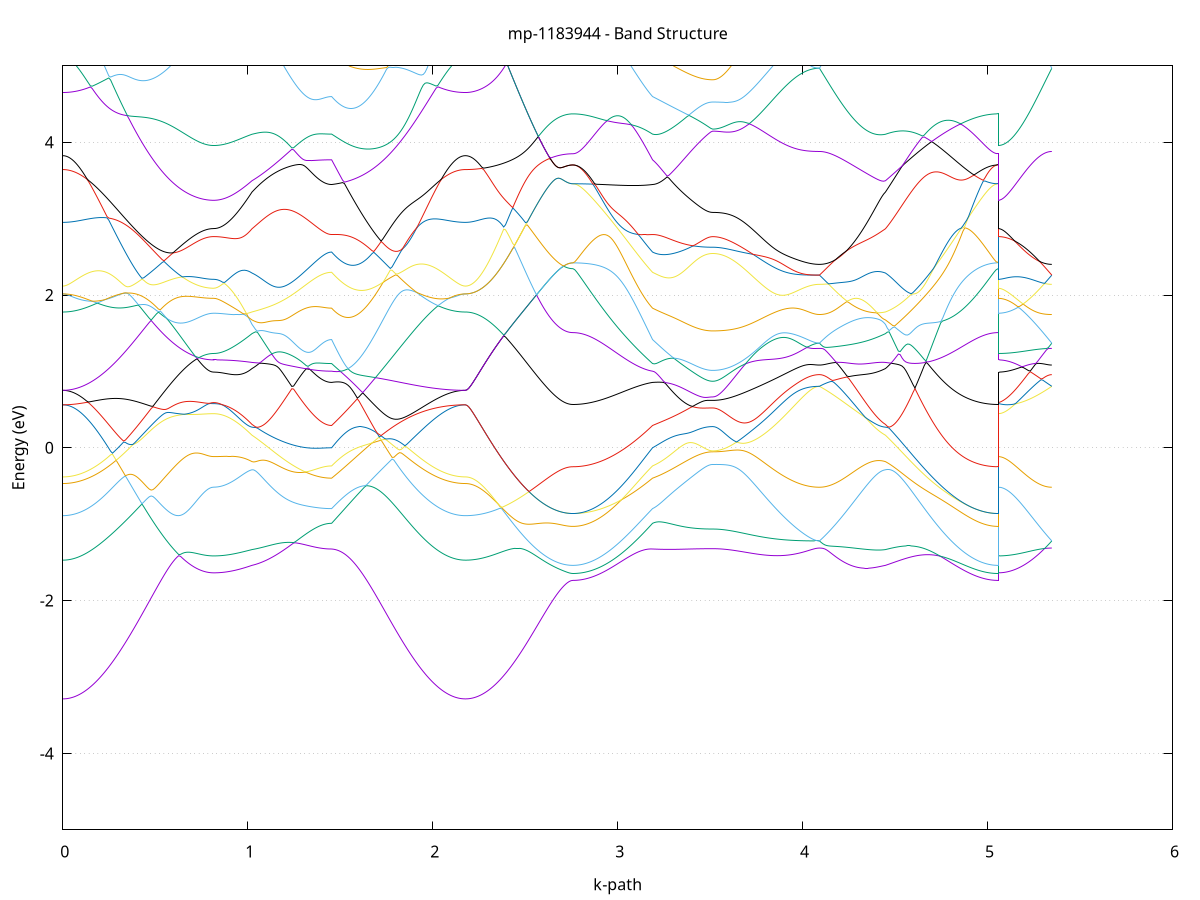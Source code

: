 set title 'mp-1183944 - Band Structure'
set xlabel 'k-path'
set ylabel 'Energy (eV)'
set grid y
set yrange [-5:5]
set terminal png size 800,600
set output 'mp-1183944_bands_gnuplot.png'
plot '-' using 1:2 with lines notitle, '-' using 1:2 with lines notitle, '-' using 1:2 with lines notitle, '-' using 1:2 with lines notitle, '-' using 1:2 with lines notitle, '-' using 1:2 with lines notitle, '-' using 1:2 with lines notitle, '-' using 1:2 with lines notitle, '-' using 1:2 with lines notitle, '-' using 1:2 with lines notitle, '-' using 1:2 with lines notitle, '-' using 1:2 with lines notitle, '-' using 1:2 with lines notitle, '-' using 1:2 with lines notitle, '-' using 1:2 with lines notitle, '-' using 1:2 with lines notitle, '-' using 1:2 with lines notitle, '-' using 1:2 with lines notitle, '-' using 1:2 with lines notitle, '-' using 1:2 with lines notitle, '-' using 1:2 with lines notitle, '-' using 1:2 with lines notitle, '-' using 1:2 with lines notitle, '-' using 1:2 with lines notitle, '-' using 1:2 with lines notitle, '-' using 1:2 with lines notitle, '-' using 1:2 with lines notitle, '-' using 1:2 with lines notitle, '-' using 1:2 with lines notitle, '-' using 1:2 with lines notitle, '-' using 1:2 with lines notitle, '-' using 1:2 with lines notitle, '-' using 1:2 with lines notitle, '-' using 1:2 with lines notitle, '-' using 1:2 with lines notitle, '-' using 1:2 with lines notitle, '-' using 1:2 with lines notitle, '-' using 1:2 with lines notitle, '-' using 1:2 with lines notitle, '-' using 1:2 with lines notitle, '-' using 1:2 with lines notitle, '-' using 1:2 with lines notitle, '-' using 1:2 with lines notitle, '-' using 1:2 with lines notitle, '-' using 1:2 with lines notitle, '-' using 1:2 with lines notitle, '-' using 1:2 with lines notitle, '-' using 1:2 with lines notitle
0.000000 -38.156739
0.009951 -38.156739
0.019902 -38.156639
0.029853 -38.156639
0.039804 -38.156539
0.049755 -38.156439
0.059707 -38.156339
0.069658 -38.156139
0.079609 -38.156039
0.089560 -38.155839
0.099511 -38.155639
0.109462 -38.155339
0.119413 -38.155139
0.129364 -38.154839
0.139315 -38.154539
0.149266 -38.154239
0.159217 -38.153939
0.169168 -38.153539
0.179120 -38.153139
0.189071 -38.152839
0.199022 -38.152339
0.208973 -38.151939
0.218924 -38.151539
0.228875 -38.151039
0.238826 -38.150539
0.248777 -38.150039
0.258728 -38.149539
0.268679 -38.149039
0.278630 -38.148539
0.288581 -38.147939
0.298533 -38.147439
0.308484 -38.146839
0.318435 -38.146239
0.328386 -38.145639
0.338337 -38.145039
0.348288 -38.144439
0.358239 -38.143839
0.368190 -38.143139
0.378141 -38.142539
0.388092 -38.141839
0.398043 -38.141239
0.407994 -38.140539
0.417945 -38.139939
0.427897 -38.139239
0.437848 -38.138539
0.447799 -38.137939
0.457750 -38.137239
0.467701 -38.136539
0.477652 -38.135939
0.487603 -38.135239
0.497554 -38.134539
0.507505 -38.133939
0.517456 -38.133239
0.527407 -38.132639
0.537358 -38.132039
0.547310 -38.131339
0.557261 -38.130739
0.567212 -38.130139
0.577163 -38.129539
0.587114 -38.128939
0.597065 -38.128339
0.607016 -38.127839
0.616967 -38.127239
0.626918 -38.126739
0.636869 -38.126239
0.646820 -38.125739
0.656771 -38.125339
0.666723 -38.124839
0.676674 -38.124439
0.686625 -38.124039
0.696576 -38.123639
0.706527 -38.123339
0.716478 -38.123039
0.726429 -38.122739
0.736380 -38.122439
0.746331 -38.122239
0.756282 -38.122039
0.766233 -38.121839
0.776185 -38.121639
0.786136 -38.121539
0.796087 -38.121539
0.806038 -38.121439
0.815989 -38.121439
0.815989 -38.121439
0.825844 -38.121439
0.835700 -38.121439
0.845556 -38.121339
0.855411 -38.121339
0.865267 -38.121439
0.875122 -38.121539
0.884978 -38.121639
0.894833 -38.121739
0.904689 -38.121939
0.914545 -38.122039
0.924400 -38.122239
0.934256 -38.122439
0.944111 -38.122639
0.953967 -38.122839
0.963823 -38.123039
0.973678 -38.123239
0.983534 -38.123539
0.993389 -38.123739
1.003245 -38.124039
1.013100 -38.124339
1.022956 -38.124639
1.022956 -38.124639
1.032743 -38.124839
1.042531 -38.125039
1.052318 -38.125339
1.062105 -38.125539
1.071893 -38.125739
1.081680 -38.125939
1.091467 -38.126139
1.101255 -38.126339
1.111042 -38.126539
1.120830 -38.126639
1.130617 -38.126839
1.140404 -38.127039
1.150192 -38.127239
1.159979 -38.127439
1.169766 -38.127539
1.179554 -38.127739
1.189341 -38.127939
1.199128 -38.128039
1.208916 -38.128239
1.218703 -38.128339
1.228490 -38.128439
1.238278 -38.128639
1.248065 -38.128739
1.257852 -38.128839
1.267640 -38.129039
1.277427 -38.129139
1.287214 -38.129239
1.297002 -38.129339
1.306789 -38.129439
1.316576 -38.129539
1.326364 -38.129539
1.336151 -38.129639
1.345939 -38.129739
1.355726 -38.129839
1.365513 -38.129839
1.375301 -38.129939
1.385088 -38.129939
1.394875 -38.130039
1.404663 -38.130039
1.414450 -38.130039
1.424237 -38.130139
1.434025 -38.130139
1.443812 -38.130139
1.453599 -38.130139
1.453599 -38.130139
1.463508 -38.129539
1.473417 -38.129039
1.483326 -38.128439
1.493234 -38.127839
1.503143 -38.127239
1.513052 -38.126639
1.522961 -38.126039
1.532869 -38.125439
1.542778 -38.124839
1.552687 -38.124239
1.562596 -38.123639
1.572504 -38.124239
1.582413 -38.125039
1.592322 -38.125839
1.602231 -38.126639
1.612139 -38.127439
1.622048 -38.128239
1.631957 -38.129039
1.641866 -38.129839
1.651774 -38.130639
1.661683 -38.131439
1.671592 -38.132239
1.681501 -38.133039
1.691409 -38.133839
1.701318 -38.134639
1.711227 -38.135339
1.721136 -38.136139
1.731045 -38.136939
1.740953 -38.137639
1.750862 -38.138439
1.760771 -38.139139
1.770680 -38.139939
1.780588 -38.140639
1.790497 -38.141339
1.800406 -38.142039
1.810315 -38.142739
1.820223 -38.143439
1.830132 -38.144139
1.840041 -38.144739
1.849950 -38.145439
1.859858 -38.146039
1.869767 -38.146639
1.879676 -38.147239
1.889585 -38.147839
1.899493 -38.148439
1.909402 -38.148939
1.919311 -38.149539
1.929220 -38.150039
1.939128 -38.150539
1.949037 -38.151039
1.958946 -38.151539
1.968855 -38.151939
1.978763 -38.152339
1.988672 -38.152839
1.998581 -38.153139
2.008490 -38.153539
2.018398 -38.153939
2.028307 -38.154239
2.038216 -38.154539
2.048125 -38.154839
2.058033 -38.155139
2.067942 -38.155339
2.077851 -38.155639
2.087760 -38.155839
2.097668 -38.156039
2.107577 -38.156139
2.117486 -38.156339
2.127395 -38.156439
2.137303 -38.156539
2.147212 -38.156639
2.157121 -38.156639
2.167030 -38.156739
2.176939 -38.156739
2.176939 -38.156739
2.186789 -38.156739
2.196639 -38.156739
2.206490 -38.156639
2.216340 -38.156639
2.226191 -38.156539
2.236041 -38.156439
2.245892 -38.156339
2.255742 -38.156239
2.265593 -38.156039
2.275443 -38.155939
2.285293 -38.155839
2.295144 -38.155639
2.304994 -38.155439
2.314845 -38.155239
2.324695 -38.155039
2.334546 -38.154739
2.344396 -38.154539
2.354247 -38.154339
2.364097 -38.154039
2.373947 -38.153739
2.383798 -38.153439
2.393648 -38.153239
2.403499 -38.152939
2.413349 -38.152539
2.423200 -38.152239
2.433050 -38.151939
2.442901 -38.151639
2.452751 -38.151339
2.462601 -38.150939
2.472452 -38.150639
2.482302 -38.150239
2.492153 -38.149939
2.502003 -38.149639
2.511854 -38.149239
2.521704 -38.148939
2.531555 -38.148639
2.541405 -38.148239
2.551255 -38.147939
2.561106 -38.147639
2.570956 -38.147339
2.580807 -38.146939
2.590657 -38.146739
2.600508 -38.146439
2.610358 -38.146139
2.620209 -38.145839
2.630059 -38.145639
2.639909 -38.145339
2.649760 -38.145139
2.659610 -38.144939
2.669461 -38.144739
2.679311 -38.144539
2.689162 -38.144439
2.699012 -38.144339
2.708863 -38.144139
2.718713 -38.144039
2.728563 -38.144039
2.738414 -38.143939
2.748264 -38.143939
2.758115 -38.143939
2.758115 -38.143939
2.767902 -38.143939
2.777690 -38.143839
2.787477 -38.143839
2.797264 -38.143839
2.807052 -38.143739
2.816839 -38.143639
2.826626 -38.143539
2.836414 -38.143439
2.846201 -38.143239
2.855988 -38.143139
2.865776 -38.142939
2.875563 -38.142739
2.885350 -38.142539
2.895138 -38.142339
2.904925 -38.142139
2.914712 -38.141939
2.924500 -38.141639
2.934287 -38.141339
2.944074 -38.141039
2.953862 -38.140739
2.963649 -38.140439
2.973436 -38.140139
2.983224 -38.139839
2.993011 -38.139439
3.002799 -38.139139
3.012586 -38.138739
3.022373 -38.138339
3.032161 -38.137939
3.041948 -38.137539
3.051735 -38.137039
3.061523 -38.136639
3.071310 -38.136239
3.081097 -38.135739
3.090885 -38.135239
3.100672 -38.134839
3.110459 -38.134339
3.120247 -38.133839
3.130034 -38.133339
3.139821 -38.132839
3.149609 -38.132239
3.159396 -38.131739
3.169183 -38.131239
3.178971 -38.130639
3.188758 -38.130139
3.188758 -38.130139
3.198618 -38.129839
3.208477 -38.129639
3.218336 -38.129439
3.228196 -38.129239
3.238055 -38.129039
3.247915 -38.128839
3.257774 -38.128639
3.267633 -38.128439
3.277493 -38.128239
3.287352 -38.128139
3.297212 -38.127939
3.307071 -38.127839
3.316930 -38.127639
3.326790 -38.127539
3.336649 -38.127439
3.346508 -38.127339
3.356368 -38.127139
3.366227 -38.127039
3.376087 -38.127039
3.385946 -38.126939
3.395805 -38.126839
3.405665 -38.126739
3.415524 -38.126739
3.425384 -38.126639
3.435243 -38.126539
3.445102 -38.126539
3.454962 -38.126439
3.464821 -38.126439
3.474681 -38.126439
3.484540 -38.126439
3.494399 -38.126339
3.504259 -38.126339
3.514118 -38.126339
3.514118 -38.126339
3.524066 -38.126339
3.534014 -38.126339
3.543963 -38.126339
3.553911 -38.126339
3.563859 -38.126339
3.573807 -38.126239
3.583755 -38.126239
3.593703 -38.126139
3.603651 -38.126139
3.613599 -38.126039
3.623548 -38.125939
3.633496 -38.125939
3.643444 -38.125839
3.653392 -38.125739
3.663340 -38.125639
3.673288 -38.125539
3.683236 -38.125439
3.693184 -38.125339
3.703133 -38.125239
3.713081 -38.125139
3.723029 -38.125039
3.732977 -38.124839
3.742925 -38.124739
3.752873 -38.124639
3.762821 -38.124539
3.772769 -38.124339
3.782718 -38.124239
3.792666 -38.124139
3.802614 -38.123939
3.812562 -38.123839
3.822510 -38.123639
3.832458 -38.123539
3.842406 -38.123439
3.852354 -38.123239
3.862303 -38.123139
3.872251 -38.123039
3.882199 -38.122839
3.892147 -38.122739
3.902095 -38.122639
3.912043 -38.122539
3.921991 -38.122439
3.931939 -38.122239
3.941888 -38.122139
3.951836 -38.122039
3.961784 -38.121939
3.971732 -38.121839
3.981680 -38.121839
3.991628 -38.121739
4.001576 -38.121639
4.011524 -38.121539
4.021473 -38.121539
4.031421 -38.121439
4.041369 -38.121439
4.051317 -38.121439
4.061265 -38.121339
4.071213 -38.121339
4.081161 -38.121339
4.091109 -38.121339
4.091109 -38.121339
4.101019 -38.121339
4.110929 -38.121339
4.120839 -38.121339
4.130749 -38.121339
4.140659 -38.121439
4.150569 -38.121439
4.160479 -38.121439
4.170389 -38.121539
4.180299 -38.121539
4.190209 -38.121639
4.200119 -38.121739
4.210029 -38.121739
4.219939 -38.121839
4.229849 -38.121939
4.239759 -38.122039
4.249669 -38.122139
4.259579 -38.122139
4.269489 -38.122239
4.279399 -38.122339
4.289309 -38.122439
4.299219 -38.122539
4.309129 -38.122639
4.319039 -38.122839
4.328949 -38.122939
4.338859 -38.123039
4.348769 -38.123139
4.358679 -38.123239
4.368589 -38.123439
4.378499 -38.123539
4.388409 -38.123739
4.398319 -38.123839
4.408228 -38.124039
4.418138 -38.124139
4.428048 -38.124339
4.437958 -38.124439
4.447868 -38.124639
4.447868 -38.124639
4.457852 -38.124939
4.467836 -38.125339
4.477820 -38.125639
4.487804 -38.126039
4.497788 -38.126339
4.507772 -38.126739
4.517756 -38.127139
4.527740 -38.127539
4.537724 -38.127839
4.547708 -38.128239
4.557692 -38.128739
4.567676 -38.129139
4.577660 -38.129539
4.587644 -38.129939
4.597628 -38.130339
4.607612 -38.130839
4.617596 -38.131239
4.627580 -38.131639
4.637564 -38.132139
4.647548 -38.132539
4.657532 -38.132939
4.667515 -38.133439
4.677499 -38.133839
4.687483 -38.134239
4.697467 -38.134739
4.707451 -38.135139
4.717435 -38.135539
4.727419 -38.135939
4.737403 -38.136339
4.747387 -38.136839
4.757371 -38.137239
4.767355 -38.137639
4.777339 -38.137939
4.787323 -38.138339
4.797307 -38.138739
4.807291 -38.139039
4.817275 -38.139439
4.827259 -38.139739
4.837243 -38.140139
4.847227 -38.140439
4.857211 -38.140739
4.867195 -38.141039
4.877179 -38.141339
4.887163 -38.141639
4.897147 -38.141839
4.907131 -38.142139
4.917115 -38.142339
4.927098 -38.142539
4.937082 -38.142739
4.947066 -38.142939
4.957050 -38.143139
4.967034 -38.143239
4.977018 -38.143339
4.987002 -38.143539
4.996986 -38.143639
5.006970 -38.143739
5.016954 -38.143739
5.026938 -38.143839
5.036922 -38.143839
5.046906 -38.143939
5.056890 -38.143939
5.056890 -38.121439
5.066576 -38.121439
5.076263 -38.121439
5.085949 -38.121439
5.095635 -38.121439
5.105321 -38.121439
5.115008 -38.121439
5.124694 -38.121439
5.134380 -38.121439
5.144066 -38.121439
5.153753 -38.121439
5.163439 -38.121439
5.173125 -38.121439
5.182811 -38.121439
5.192498 -38.121439
5.202184 -38.121439
5.211870 -38.121439
5.221557 -38.121439
5.231243 -38.121339
5.240929 -38.121339
5.250615 -38.121339
5.260302 -38.121339
5.269988 -38.121339
5.279674 -38.121339
5.289360 -38.121339
5.299047 -38.121339
5.308733 -38.121339
5.318419 -38.121339
5.328106 -38.121339
5.337792 -38.121339
5.347478 -38.121339
e
0.000000 -38.099039
0.009951 -38.099039
0.019902 -38.099139
0.029853 -38.099139
0.039804 -38.099239
0.049755 -38.099239
0.059707 -38.099339
0.069658 -38.099439
0.079609 -38.099639
0.089560 -38.099739
0.099511 -38.099839
0.109462 -38.100039
0.119413 -38.100239
0.129364 -38.100439
0.139315 -38.100639
0.149266 -38.100839
0.159217 -38.101139
0.169168 -38.101339
0.179120 -38.101639
0.189071 -38.101939
0.199022 -38.102139
0.208973 -38.102439
0.218924 -38.102839
0.228875 -38.103139
0.238826 -38.103439
0.248777 -38.103839
0.258728 -38.104139
0.268679 -38.104539
0.278630 -38.104839
0.288581 -38.105239
0.298533 -38.105639
0.308484 -38.106039
0.318435 -38.106439
0.328386 -38.106839
0.338337 -38.107239
0.348288 -38.107639
0.358239 -38.108039
0.368190 -38.108439
0.378141 -38.108939
0.388092 -38.109339
0.398043 -38.109739
0.407994 -38.110139
0.417945 -38.110639
0.427897 -38.111039
0.437848 -38.111439
0.447799 -38.111839
0.457750 -38.112239
0.467701 -38.112739
0.477652 -38.113139
0.487603 -38.113539
0.497554 -38.113939
0.507505 -38.114339
0.517456 -38.114739
0.527407 -38.115039
0.537358 -38.115439
0.547310 -38.115839
0.557261 -38.116239
0.567212 -38.116539
0.577163 -38.116839
0.587114 -38.117239
0.597065 -38.117539
0.607016 -38.117839
0.616967 -38.118139
0.626918 -38.118439
0.636869 -38.118739
0.646820 -38.118939
0.656771 -38.119239
0.666723 -38.119439
0.676674 -38.119639
0.686625 -38.119939
0.696576 -38.120039
0.706527 -38.120239
0.716478 -38.120439
0.726429 -38.120539
0.736380 -38.120739
0.746331 -38.120839
0.756282 -38.120939
0.766233 -38.121039
0.776185 -38.121139
0.786136 -38.121139
0.796087 -38.121239
0.806038 -38.121239
0.815989 -38.121239
0.815989 -38.121239
0.825844 -38.121239
0.835700 -38.121239
0.845556 -38.121339
0.855411 -38.121339
0.865267 -38.121239
0.875122 -38.121139
0.884978 -38.121039
0.894833 -38.120939
0.904689 -38.120839
0.914545 -38.120639
0.924400 -38.120439
0.934256 -38.120339
0.944111 -38.120139
0.953967 -38.119939
0.963823 -38.119639
0.973678 -38.119439
0.983534 -38.119239
0.993389 -38.118939
1.003245 -38.118639
1.013100 -38.118439
1.022956 -38.118139
1.022956 -38.118139
1.032743 -38.117939
1.042531 -38.117739
1.052318 -38.117539
1.062105 -38.117339
1.071893 -38.117139
1.081680 -38.117039
1.091467 -38.116839
1.101255 -38.116739
1.111042 -38.116539
1.120830 -38.116439
1.130617 -38.116339
1.140404 -38.116239
1.150192 -38.116139
1.159979 -38.116039
1.169766 -38.115939
1.179554 -38.115839
1.189341 -38.115839
1.199128 -38.115739
1.208916 -38.115639
1.218703 -38.115639
1.228490 -38.115539
1.238278 -38.115539
1.248065 -38.115439
1.257852 -38.115439
1.267640 -38.115439
1.277427 -38.115339
1.287214 -38.115339
1.297002 -38.115339
1.306789 -38.115339
1.316576 -38.115239
1.326364 -38.115239
1.336151 -38.115239
1.345939 -38.115239
1.355726 -38.115239
1.365513 -38.115239
1.375301 -38.115239
1.385088 -38.115239
1.394875 -38.115239
1.404663 -38.115239
1.414450 -38.115239
1.424237 -38.115239
1.434025 -38.115239
1.443812 -38.115239
1.453599 -38.115139
1.453599 -38.115239
1.463508 -38.115939
1.473417 -38.116639
1.483326 -38.117339
1.493234 -38.118139
1.503143 -38.118839
1.513052 -38.119639
1.522961 -38.120339
1.532869 -38.121139
1.542778 -38.121939
1.552687 -38.122739
1.562596 -38.123439
1.572504 -38.123039
1.582413 -38.122439
1.592322 -38.121839
1.602231 -38.121239
1.612139 -38.120639
1.622048 -38.120039
1.631957 -38.119439
1.641866 -38.118839
1.651774 -38.118239
1.661683 -38.117639
1.671592 -38.117039
1.681501 -38.116439
1.691409 -38.115839
1.701318 -38.115339
1.711227 -38.114739
1.721136 -38.114139
1.731045 -38.113539
1.740953 -38.113039
1.750862 -38.112439
1.760771 -38.111939
1.770680 -38.111339
1.780588 -38.110839
1.790497 -38.110339
1.800406 -38.109839
1.810315 -38.109239
1.820223 -38.108739
1.830132 -38.108239
1.840041 -38.107839
1.849950 -38.107339
1.859858 -38.106839
1.869767 -38.106439
1.879676 -38.105939
1.889585 -38.105539
1.899493 -38.105139
1.909402 -38.104739
1.919311 -38.104339
1.929220 -38.103939
1.939128 -38.103539
1.949037 -38.103239
1.958946 -38.102839
1.968855 -38.102539
1.978763 -38.102239
1.988672 -38.101939
1.998581 -38.101639
2.008490 -38.101339
2.018398 -38.101139
2.028307 -38.100839
2.038216 -38.100639
2.048125 -38.100439
2.058033 -38.100239
2.067942 -38.100039
2.077851 -38.099839
2.087760 -38.099739
2.097668 -38.099539
2.107577 -38.099439
2.117486 -38.099339
2.127395 -38.099239
2.137303 -38.099239
2.147212 -38.099139
2.157121 -38.099139
2.167030 -38.099039
2.176939 -38.099039
2.176939 -38.099039
2.186789 -38.099039
2.196639 -38.099039
2.206490 -38.099039
2.216340 -38.099039
2.226191 -38.099039
2.236041 -38.099039
2.245892 -38.099039
2.255742 -38.099039
2.265593 -38.099039
2.275443 -38.099039
2.285293 -38.099039
2.295144 -38.099039
2.304994 -38.099139
2.314845 -38.099139
2.324695 -38.099139
2.334546 -38.099139
2.344396 -38.099139
2.354247 -38.099139
2.364097 -38.099139
2.373947 -38.099139
2.383798 -38.099139
2.393648 -38.099139
2.403499 -38.099139
2.413349 -38.099139
2.423200 -38.099139
2.433050 -38.099139
2.442901 -38.099139
2.452751 -38.099139
2.462601 -38.099139
2.472452 -38.099139
2.482302 -38.099139
2.492153 -38.099139
2.502003 -38.099139
2.511854 -38.099139
2.521704 -38.099139
2.531555 -38.099139
2.541405 -38.099139
2.551255 -38.099139
2.561106 -38.099239
2.570956 -38.099239
2.580807 -38.099239
2.590657 -38.099239
2.600508 -38.099239
2.610358 -38.099239
2.620209 -38.099239
2.630059 -38.099239
2.639909 -38.099239
2.649760 -38.099239
2.659610 -38.099239
2.669461 -38.099239
2.679311 -38.099239
2.689162 -38.099239
2.699012 -38.099239
2.708863 -38.099239
2.718713 -38.099239
2.728563 -38.099239
2.738414 -38.099239
2.748264 -38.099239
2.758115 -38.099239
2.758115 -38.099239
2.767902 -38.099239
2.777690 -38.099239
2.787477 -38.099339
2.797264 -38.099339
2.807052 -38.099439
2.816839 -38.099539
2.826626 -38.099639
2.836414 -38.099739
2.846201 -38.099839
2.855988 -38.100039
2.865776 -38.100239
2.875563 -38.100339
2.885350 -38.100539
2.895138 -38.100839
2.904925 -38.101039
2.914712 -38.101339
2.924500 -38.101539
2.934287 -38.101839
2.944074 -38.102139
2.953862 -38.102439
2.963649 -38.102839
2.973436 -38.103139
2.983224 -38.103539
2.993011 -38.103939
3.002799 -38.104339
3.012586 -38.104839
3.022373 -38.105239
3.032161 -38.105739
3.041948 -38.106139
3.051735 -38.106639
3.061523 -38.107239
3.071310 -38.107739
3.081097 -38.108239
3.090885 -38.108839
3.100672 -38.109439
3.110459 -38.110039
3.120247 -38.110639
3.130034 -38.111239
3.139821 -38.111839
3.149609 -38.112539
3.159396 -38.113139
3.169183 -38.113839
3.178971 -38.114539
3.188758 -38.115239
3.188758 -38.115239
3.198618 -38.115539
3.208477 -38.115839
3.218336 -38.116139
3.228196 -38.116439
3.238055 -38.116739
3.247915 -38.117039
3.257774 -38.117339
3.267633 -38.117639
3.277493 -38.117839
3.287352 -38.118139
3.297212 -38.118439
3.307071 -38.118639
3.316930 -38.118939
3.326790 -38.119139
3.336649 -38.119339
3.346508 -38.119639
3.356368 -38.119839
3.366227 -38.120039
3.376087 -38.120139
3.385946 -38.120339
3.395805 -38.120539
3.405665 -38.120639
3.415524 -38.120839
3.425384 -38.120939
3.435243 -38.121039
3.445102 -38.121139
3.454962 -38.121239
3.464821 -38.121339
3.474681 -38.121439
3.484540 -38.121439
3.494399 -38.121439
3.504259 -38.121539
3.514118 -38.121539
3.514118 -38.121539
3.524066 -38.121539
3.534014 -38.121539
3.543963 -38.121539
3.553911 -38.121539
3.563859 -38.121539
3.573807 -38.121539
3.583755 -38.121539
3.593703 -38.121539
3.603651 -38.121539
3.613599 -38.121539
3.623548 -38.121539
3.633496 -38.121539
3.643444 -38.121539
3.653392 -38.121439
3.663340 -38.121439
3.673288 -38.121439
3.683236 -38.121439
3.693184 -38.121439
3.703133 -38.121439
3.713081 -38.121439
3.723029 -38.121439
3.732977 -38.121439
3.742925 -38.121439
3.752873 -38.121439
3.762821 -38.121439
3.772769 -38.121439
3.782718 -38.121439
3.792666 -38.121439
3.802614 -38.121439
3.812562 -38.121439
3.822510 -38.121439
3.832458 -38.121439
3.842406 -38.121439
3.852354 -38.121439
3.862303 -38.121439
3.872251 -38.121339
3.882199 -38.121339
3.892147 -38.121339
3.902095 -38.121339
3.912043 -38.121339
3.921991 -38.121339
3.931939 -38.121339
3.941888 -38.121339
3.951836 -38.121339
3.961784 -38.121339
3.971732 -38.121339
3.981680 -38.121339
3.991628 -38.121339
4.001576 -38.121339
4.011524 -38.121339
4.021473 -38.121339
4.031421 -38.121339
4.041369 -38.121339
4.051317 -38.121339
4.061265 -38.121339
4.071213 -38.121339
4.081161 -38.121339
4.091109 -38.121339
4.091109 -38.121339
4.101019 -38.121339
4.110929 -38.121339
4.120839 -38.121339
4.130749 -38.121339
4.140659 -38.121239
4.150569 -38.121239
4.160479 -38.121239
4.170389 -38.121239
4.180299 -38.121139
4.190209 -38.121139
4.200119 -38.121039
4.210029 -38.121039
4.219939 -38.120939
4.229849 -38.120839
4.239759 -38.120739
4.249669 -38.120739
4.259579 -38.120639
4.269489 -38.120539
4.279399 -38.120439
4.289309 -38.120339
4.299219 -38.120239
4.309129 -38.120139
4.319039 -38.120039
4.328949 -38.119939
4.338859 -38.119739
4.348769 -38.119639
4.358679 -38.119539
4.368589 -38.119339
4.378499 -38.119239
4.388409 -38.119039
4.398319 -38.118939
4.408228 -38.118739
4.418138 -38.118639
4.428048 -38.118439
4.437958 -38.118239
4.447868 -38.118139
4.447868 -38.118139
4.457852 -38.117739
4.467836 -38.117439
4.477820 -38.117139
4.487804 -38.116839
4.497788 -38.116439
4.507772 -38.116039
4.517756 -38.115739
4.527740 -38.115339
4.537724 -38.114939
4.547708 -38.114539
4.557692 -38.114139
4.567676 -38.113739
4.577660 -38.113339
4.587644 -38.112939
4.597628 -38.112539
4.607612 -38.112139
4.617596 -38.111639
4.627580 -38.111239
4.637564 -38.110839
4.647548 -38.110439
4.657532 -38.109939
4.667515 -38.109539
4.677499 -38.109139
4.687483 -38.108739
4.697467 -38.108239
4.707451 -38.107839
4.717435 -38.107439
4.727419 -38.107039
4.737403 -38.106639
4.747387 -38.106239
4.757371 -38.105839
4.767355 -38.105439
4.777339 -38.105039
4.787323 -38.104739
4.797307 -38.104339
4.807291 -38.104039
4.817275 -38.103639
4.827259 -38.103339
4.837243 -38.102939
4.847227 -38.102639
4.857211 -38.102339
4.867195 -38.102039
4.877179 -38.101839
4.887163 -38.101539
4.897147 -38.101239
4.907131 -38.101039
4.917115 -38.100839
4.927098 -38.100639
4.937082 -38.100439
4.947066 -38.100239
4.957050 -38.100039
4.967034 -38.099939
4.977018 -38.099739
4.987002 -38.099639
4.996986 -38.099539
5.006970 -38.099439
5.016954 -38.099339
5.026938 -38.099339
5.036922 -38.099239
5.046906 -38.099239
5.056890 -38.099239
5.056890 -38.121239
5.066576 -38.121239
5.076263 -38.121239
5.085949 -38.121239
5.095635 -38.121239
5.105321 -38.121239
5.115008 -38.121239
5.124694 -38.121239
5.134380 -38.121239
5.144066 -38.121239
5.153753 -38.121239
5.163439 -38.121239
5.173125 -38.121239
5.182811 -38.121239
5.192498 -38.121239
5.202184 -38.121239
5.211870 -38.121239
5.221557 -38.121239
5.231243 -38.121239
5.240929 -38.121239
5.250615 -38.121239
5.260302 -38.121239
5.269988 -38.121339
5.279674 -38.121339
5.289360 -38.121339
5.299047 -38.121339
5.308733 -38.121339
5.318419 -38.121339
5.328106 -38.121339
5.337792 -38.121339
5.347478 -38.121339
e
0.000000 -38.057339
0.009951 -38.057339
0.019902 -38.057339
0.029853 -38.057339
0.039804 -38.057339
0.049755 -38.057439
0.059707 -38.057439
0.069658 -38.057439
0.079609 -38.057539
0.089560 -38.057539
0.099511 -38.057639
0.109462 -38.057639
0.119413 -38.057739
0.129364 -38.057839
0.139315 -38.057939
0.149266 -38.058039
0.159217 -38.058039
0.169168 -38.058139
0.179120 -38.058239
0.189071 -38.058339
0.199022 -38.058539
0.208973 -38.058639
0.218924 -38.058739
0.228875 -38.058839
0.238826 -38.059039
0.248777 -38.059139
0.258728 -38.059339
0.268679 -38.059439
0.278630 -38.059639
0.288581 -38.059739
0.298533 -38.059939
0.308484 -38.060139
0.318435 -38.060339
0.328386 -38.060439
0.338337 -38.060639
0.348288 -38.060839
0.358239 -38.061039
0.368190 -38.061239
0.378141 -38.061439
0.388092 -38.061739
0.398043 -38.061939
0.407994 -38.062139
0.417945 -38.062339
0.427897 -38.062639
0.437848 -38.062839
0.447799 -38.063039
0.457750 -38.063339
0.467701 -38.063539
0.477652 -38.063739
0.487603 -38.064039
0.497554 -38.064239
0.507505 -38.064539
0.517456 -38.064739
0.527407 -38.065039
0.537358 -38.065239
0.547310 -38.065539
0.557261 -38.065739
0.567212 -38.066039
0.577163 -38.066239
0.587114 -38.066539
0.597065 -38.066739
0.607016 -38.066939
0.616967 -38.067239
0.626918 -38.067439
0.636869 -38.067639
0.646820 -38.067839
0.656771 -38.068039
0.666723 -38.068239
0.676674 -38.068439
0.686625 -38.068639
0.696576 -38.068839
0.706527 -38.068939
0.716478 -38.069139
0.726429 -38.069239
0.736380 -38.069439
0.746331 -38.069539
0.756282 -38.069639
0.766233 -38.069639
0.776185 -38.069739
0.786136 -38.069839
0.796087 -38.069839
0.806038 -38.069839
0.815989 -38.069839
0.815989 -38.069839
0.825844 -38.069839
0.835700 -38.069839
0.845556 -38.069839
0.855411 -38.069839
0.865267 -38.069839
0.875122 -38.069839
0.884978 -38.069839
0.894833 -38.069839
0.904689 -38.069839
0.914545 -38.069939
0.924400 -38.069939
0.934256 -38.069939
0.944111 -38.069939
0.953967 -38.069939
0.963823 -38.069939
0.973678 -38.069939
0.983534 -38.069939
0.993389 -38.069939
1.003245 -38.069939
1.013100 -38.069939
1.022956 -38.069939
1.022956 -38.069939
1.032743 -38.069939
1.042531 -38.069939
1.052318 -38.069939
1.062105 -38.069939
1.071893 -38.069839
1.081680 -38.069839
1.091467 -38.069839
1.101255 -38.069739
1.111042 -38.069739
1.120830 -38.069639
1.130617 -38.069639
1.140404 -38.069539
1.150192 -38.069439
1.159979 -38.069439
1.169766 -38.069339
1.179554 -38.069239
1.189341 -38.069239
1.199128 -38.069139
1.208916 -38.069039
1.218703 -38.068939
1.228490 -38.068839
1.238278 -38.068839
1.248065 -38.068739
1.257852 -38.068639
1.267640 -38.068539
1.277427 -38.068539
1.287214 -38.068439
1.297002 -38.068339
1.306789 -38.068339
1.316576 -38.068239
1.326364 -38.068139
1.336151 -38.068139
1.345939 -38.068039
1.355726 -38.068039
1.365513 -38.067939
1.375301 -38.067939
1.385088 -38.067839
1.394875 -38.067839
1.404663 -38.067839
1.414450 -38.067839
1.424237 -38.067739
1.434025 -38.067739
1.443812 -38.067739
1.453599 -38.067739
1.453599 -38.067739
1.463508 -38.067639
1.473417 -38.067439
1.483326 -38.067239
1.493234 -38.067139
1.503143 -38.066939
1.513052 -38.066739
1.522961 -38.066539
1.532869 -38.066439
1.542778 -38.066239
1.552687 -38.066039
1.562596 -38.065839
1.572504 -38.065639
1.582413 -38.065439
1.592322 -38.065239
1.602231 -38.065039
1.612139 -38.064839
1.622048 -38.064639
1.631957 -38.064439
1.641866 -38.064239
1.651774 -38.064039
1.661683 -38.063839
1.671592 -38.063639
1.681501 -38.063439
1.691409 -38.063239
1.701318 -38.063039
1.711227 -38.062839
1.721136 -38.062639
1.731045 -38.062439
1.740953 -38.062239
1.750862 -38.062039
1.760771 -38.061939
1.770680 -38.061739
1.780588 -38.061539
1.790497 -38.061339
1.800406 -38.061139
1.810315 -38.060939
1.820223 -38.060839
1.830132 -38.060639
1.840041 -38.060439
1.849950 -38.060239
1.859858 -38.060139
1.869767 -38.059939
1.879676 -38.059839
1.889585 -38.059639
1.899493 -38.059539
1.909402 -38.059339
1.919311 -38.059239
1.929220 -38.059039
1.939128 -38.058939
1.949037 -38.058839
1.958946 -38.058739
1.968855 -38.058539
1.978763 -38.058439
1.988672 -38.058339
1.998581 -38.058239
2.008490 -38.058139
2.018398 -38.058039
2.028307 -38.057939
2.038216 -38.057939
2.048125 -38.057839
2.058033 -38.057739
2.067942 -38.057639
2.077851 -38.057639
2.087760 -38.057539
2.097668 -38.057539
2.107577 -38.057439
2.117486 -38.057439
2.127395 -38.057439
2.137303 -38.057339
2.147212 -38.057339
2.157121 -38.057339
2.167030 -38.057339
2.176939 -38.057339
2.176939 -38.057339
2.186789 -38.057339
2.196639 -38.057339
2.206490 -38.057439
2.216340 -38.057439
2.226191 -38.057539
2.236041 -38.057639
2.245892 -38.057739
2.255742 -38.057839
2.265593 -38.057939
2.275443 -38.058139
2.285293 -38.058239
2.295144 -38.058439
2.304994 -38.058639
2.314845 -38.058839
2.324695 -38.059039
2.334546 -38.059239
2.344396 -38.059539
2.354247 -38.059739
2.364097 -38.060039
2.373947 -38.060339
2.383798 -38.060639
2.393648 -38.060939
2.403499 -38.061239
2.413349 -38.061539
2.423200 -38.061839
2.433050 -38.062139
2.442901 -38.062439
2.452751 -38.062839
2.462601 -38.063139
2.472452 -38.063439
2.482302 -38.063839
2.492153 -38.064139
2.502003 -38.064539
2.511854 -38.064839
2.521704 -38.065139
2.531555 -38.065539
2.541405 -38.065839
2.551255 -38.066139
2.561106 -38.066539
2.570956 -38.066839
2.580807 -38.067139
2.590657 -38.067439
2.600508 -38.067739
2.610358 -38.068039
2.620209 -38.068239
2.630059 -38.068539
2.639909 -38.068739
2.649760 -38.068939
2.659610 -38.069239
2.669461 -38.069339
2.679311 -38.069539
2.689162 -38.069739
2.699012 -38.069839
2.708863 -38.069939
2.718713 -38.070039
2.728563 -38.070139
2.738414 -38.070139
2.748264 -38.070239
2.758115 -38.070239
2.758115 -38.070239
2.767902 -38.070239
2.777690 -38.070239
2.787477 -38.070239
2.797264 -38.070239
2.807052 -38.070239
2.816839 -38.070239
2.826626 -38.070239
2.836414 -38.070239
2.846201 -38.070239
2.855988 -38.070239
2.865776 -38.070139
2.875563 -38.070139
2.885350 -38.070139
2.895138 -38.070139
2.904925 -38.070139
2.914712 -38.070139
2.924500 -38.070139
2.934287 -38.070039
2.944074 -38.070039
2.953862 -38.070039
2.963649 -38.069939
2.973436 -38.069939
2.983224 -38.069839
2.993011 -38.069839
3.002799 -38.069739
3.012586 -38.069739
3.022373 -38.069639
3.032161 -38.069539
3.041948 -38.069539
3.051735 -38.069439
3.061523 -38.069339
3.071310 -38.069239
3.081097 -38.069139
3.090885 -38.069039
3.100672 -38.068939
3.110459 -38.068839
3.120247 -38.068739
3.130034 -38.068639
3.139821 -38.068439
3.149609 -38.068339
3.159396 -38.068239
3.169183 -38.068039
3.178971 -38.067939
3.188758 -38.067739
3.188758 -38.067739
3.198618 -38.067639
3.208477 -38.067639
3.218336 -38.067539
3.228196 -38.067439
3.238055 -38.067339
3.247915 -38.067239
3.257774 -38.067139
3.267633 -38.067039
3.277493 -38.066939
3.287352 -38.066739
3.297212 -38.066639
3.307071 -38.066539
3.316930 -38.066439
3.326790 -38.066339
3.336649 -38.066239
3.346508 -38.066139
3.356368 -38.066039
3.366227 -38.065939
3.376087 -38.065839
3.385946 -38.065739
3.395805 -38.065639
3.405665 -38.065539
3.415524 -38.065439
3.425384 -38.065439
3.435243 -38.065339
3.445102 -38.065239
3.454962 -38.065239
3.464821 -38.065239
3.474681 -38.065139
3.484540 -38.065139
3.494399 -38.065139
3.504259 -38.065139
3.514118 -38.065139
3.514118 -38.065139
3.524066 -38.065039
3.534014 -38.065139
3.543963 -38.065139
3.553911 -38.065139
3.563859 -38.065139
3.573807 -38.065239
3.583755 -38.065239
3.593703 -38.065339
3.603651 -38.065339
3.613599 -38.065439
3.623548 -38.065439
3.633496 -38.065539
3.643444 -38.065639
3.653392 -38.065739
3.663340 -38.065739
3.673288 -38.065839
3.683236 -38.065939
3.693184 -38.066039
3.703133 -38.066139
3.713081 -38.066239
3.723029 -38.066439
3.732977 -38.066539
3.742925 -38.066639
3.752873 -38.066739
3.762821 -38.066839
3.772769 -38.067039
3.782718 -38.067139
3.792666 -38.067239
3.802614 -38.067339
3.812562 -38.067539
3.822510 -38.067639
3.832458 -38.067739
3.842406 -38.067939
3.852354 -38.068039
3.862303 -38.068139
3.872251 -38.068239
3.882199 -38.068439
3.892147 -38.068539
3.902095 -38.068639
3.912043 -38.068739
3.921991 -38.068839
3.931939 -38.068939
3.941888 -38.069039
3.951836 -38.069139
3.961784 -38.069239
3.971732 -38.069339
3.981680 -38.069439
3.991628 -38.069539
4.001576 -38.069539
4.011524 -38.069639
4.021473 -38.069739
4.031421 -38.069739
4.041369 -38.069739
4.051317 -38.069839
4.061265 -38.069839
4.071213 -38.069839
4.081161 -38.069839
4.091109 -38.069839
4.091109 -38.069839
4.101019 -38.069839
4.110929 -38.069839
4.120839 -38.069839
4.130749 -38.069839
4.140659 -38.069839
4.150569 -38.069839
4.160479 -38.069839
4.170389 -38.069839
4.180299 -38.069839
4.190209 -38.069839
4.200119 -38.069839
4.210029 -38.069839
4.219939 -38.069739
4.229849 -38.069739
4.239759 -38.069739
4.249669 -38.069739
4.259579 -38.069739
4.269489 -38.069739
4.279399 -38.069739
4.289309 -38.069739
4.299219 -38.069739
4.309129 -38.069739
4.319039 -38.069839
4.328949 -38.069839
4.338859 -38.069839
4.348769 -38.069839
4.358679 -38.069839
4.368589 -38.069839
4.378499 -38.069839
4.388409 -38.069839
4.398319 -38.069839
4.408228 -38.069939
4.418138 -38.069939
4.428048 -38.069939
4.437958 -38.069939
4.447868 -38.069939
4.447868 -38.069939
4.457852 -38.069939
4.467836 -38.069939
4.477820 -38.069939
4.487804 -38.069939
4.497788 -38.069939
4.507772 -38.069939
4.517756 -38.069939
4.527740 -38.069939
4.537724 -38.069939
4.547708 -38.069939
4.557692 -38.070039
4.567676 -38.070039
4.577660 -38.070039
4.587644 -38.070039
4.597628 -38.070039
4.607612 -38.070039
4.617596 -38.070039
4.627580 -38.070039
4.637564 -38.070039
4.647548 -38.070039
4.657532 -38.070039
4.667515 -38.070039
4.677499 -38.070039
4.687483 -38.070039
4.697467 -38.070039
4.707451 -38.070039
4.717435 -38.070039
4.727419 -38.070139
4.737403 -38.070139
4.747387 -38.070139
4.757371 -38.070139
4.767355 -38.070139
4.777339 -38.070139
4.787323 -38.070139
4.797307 -38.070139
4.807291 -38.070139
4.817275 -38.070139
4.827259 -38.070139
4.837243 -38.070139
4.847227 -38.070139
4.857211 -38.070139
4.867195 -38.070139
4.877179 -38.070139
4.887163 -38.070139
4.897147 -38.070239
4.907131 -38.070239
4.917115 -38.070239
4.927098 -38.070239
4.937082 -38.070239
4.947066 -38.070239
4.957050 -38.070239
4.967034 -38.070239
4.977018 -38.070239
4.987002 -38.070239
4.996986 -38.070239
5.006970 -38.070239
5.016954 -38.070239
5.026938 -38.070239
5.036922 -38.070239
5.046906 -38.070239
5.056890 -38.070239
5.056890 -38.069839
5.066576 -38.069839
5.076263 -38.069839
5.085949 -38.069839
5.095635 -38.069839
5.105321 -38.069839
5.115008 -38.069839
5.124694 -38.069839
5.134380 -38.069839
5.144066 -38.069839
5.153753 -38.069839
5.163439 -38.069839
5.173125 -38.069839
5.182811 -38.069839
5.192498 -38.069839
5.202184 -38.069839
5.211870 -38.069839
5.221557 -38.069839
5.231243 -38.069839
5.240929 -38.069839
5.250615 -38.069839
5.260302 -38.069839
5.269988 -38.069839
5.279674 -38.069839
5.289360 -38.069839
5.299047 -38.069839
5.308733 -38.069839
5.318419 -38.069839
5.328106 -38.069839
5.337792 -38.069839
5.347478 -38.069839
e
0.000000 -22.352339
0.009951 -22.352339
0.019902 -22.352439
0.029853 -22.352439
0.039804 -22.352439
0.049755 -22.352539
0.059707 -22.352539
0.069658 -22.352639
0.079609 -22.352739
0.089560 -22.352739
0.099511 -22.352839
0.109462 -22.352939
0.119413 -22.353139
0.129364 -22.353239
0.139315 -22.353339
0.149266 -22.353439
0.159217 -22.353639
0.169168 -22.353739
0.179120 -22.353939
0.189071 -22.354039
0.199022 -22.354239
0.208973 -22.354339
0.218924 -22.354539
0.228875 -22.354639
0.238826 -22.354839
0.248777 -22.354939
0.258728 -22.355139
0.268679 -22.355239
0.278630 -22.355439
0.288581 -22.355539
0.298533 -22.355739
0.308484 -22.355839
0.318435 -22.355939
0.328386 -22.356039
0.338337 -22.356239
0.348288 -22.356339
0.358239 -22.356439
0.368190 -22.356539
0.378141 -22.356539
0.388092 -22.356639
0.398043 -22.356739
0.407994 -22.356839
0.417945 -22.356839
0.427897 -22.356939
0.437848 -22.356939
0.447799 -22.356939
0.457750 -22.357039
0.467701 -22.357039
0.477652 -22.357039
0.487603 -22.357039
0.497554 -22.357039
0.507505 -22.357039
0.517456 -22.356939
0.527407 -22.356939
0.537358 -22.356939
0.547310 -22.356839
0.557261 -22.356839
0.567212 -22.356739
0.577163 -22.356739
0.587114 -22.356639
0.597065 -22.356639
0.607016 -22.356539
0.616967 -22.356439
0.626918 -22.356439
0.636869 -22.356339
0.646820 -22.356239
0.656771 -22.356139
0.666723 -22.356139
0.676674 -22.356039
0.686625 -22.355939
0.696576 -22.355939
0.706527 -22.355839
0.716478 -22.355839
0.726429 -22.355739
0.736380 -22.355739
0.746331 -22.355639
0.756282 -22.355639
0.766233 -22.355639
0.776185 -22.355539
0.786136 -22.355539
0.796087 -22.355539
0.806038 -22.355539
0.815989 -22.355539
0.815989 -22.355539
0.825844 -22.355539
0.835700 -22.355539
0.845556 -22.355639
0.855411 -22.355639
0.865267 -22.355739
0.875122 -22.355839
0.884978 -22.355939
0.894833 -22.356139
0.904689 -22.356239
0.914545 -22.356439
0.924400 -22.356639
0.934256 -22.356839
0.944111 -22.357039
0.953967 -22.357239
0.963823 -22.357539
0.973678 -22.357739
0.983534 -22.358039
0.993389 -22.358239
1.003245 -22.358539
1.013100 -22.358839
1.022956 -22.359139
1.022956 -22.359139
1.032743 -22.359339
1.042531 -22.359539
1.052318 -22.359739
1.062105 -22.360039
1.071893 -22.360239
1.081680 -22.360439
1.091467 -22.360639
1.101255 -22.360939
1.111042 -22.361139
1.120830 -22.361339
1.130617 -22.361639
1.140404 -22.361839
1.150192 -22.362039
1.159979 -22.362339
1.169766 -22.362539
1.179554 -22.362739
1.189341 -22.363039
1.199128 -22.363239
1.208916 -22.363439
1.218703 -22.363639
1.228490 -22.363839
1.238278 -22.364039
1.248065 -22.364239
1.257852 -22.364439
1.267640 -22.364639
1.277427 -22.364839
1.287214 -22.365039
1.297002 -22.365139
1.306789 -22.365339
1.316576 -22.365439
1.326364 -22.365639
1.336151 -22.365739
1.345939 -22.365839
1.355726 -22.365939
1.365513 -22.366039
1.375301 -22.366139
1.385088 -22.366239
1.394875 -22.366339
1.404663 -22.366339
1.414450 -22.366439
1.424237 -22.366439
1.434025 -22.366539
1.443812 -22.366539
1.453599 -22.366539
1.453599 -22.366539
1.463508 -22.366439
1.473417 -22.366339
1.483326 -22.366139
1.493234 -22.366039
1.503143 -22.365939
1.513052 -22.365739
1.522961 -22.365539
1.532869 -22.365439
1.542778 -22.365239
1.552687 -22.365039
1.562596 -22.364839
1.572504 -22.364639
1.582413 -22.364439
1.592322 -22.364239
1.602231 -22.364039
1.612139 -22.363839
1.622048 -22.363639
1.631957 -22.363339
1.641866 -22.363139
1.651774 -22.362839
1.661683 -22.362639
1.671592 -22.362339
1.681501 -22.362139
1.691409 -22.361839
1.701318 -22.361639
1.711227 -22.361339
1.721136 -22.361039
1.731045 -22.360739
1.740953 -22.360539
1.750862 -22.360239
1.760771 -22.359939
1.770680 -22.359639
1.780588 -22.359439
1.790497 -22.359139
1.800406 -22.358839
1.810315 -22.358539
1.820223 -22.358239
1.830132 -22.358039
1.840041 -22.357739
1.849950 -22.357439
1.859858 -22.357239
1.869767 -22.356939
1.879676 -22.356639
1.889585 -22.356439
1.899493 -22.356139
1.909402 -22.355939
1.919311 -22.355739
1.929220 -22.355439
1.939128 -22.355239
1.949037 -22.355039
1.958946 -22.354839
1.968855 -22.354639
1.978763 -22.354439
1.988672 -22.354239
1.998581 -22.354039
2.008490 -22.353839
2.018398 -22.353739
2.028307 -22.353539
2.038216 -22.353339
2.048125 -22.353239
2.058033 -22.353139
2.067942 -22.353039
2.077851 -22.352939
2.087760 -22.352739
2.097668 -22.352739
2.107577 -22.352639
2.117486 -22.352539
2.127395 -22.352539
2.137303 -22.352439
2.147212 -22.352439
2.157121 -22.352439
2.167030 -22.352339
2.176939 -22.352339
2.176939 -22.352339
2.186789 -22.352339
2.196639 -22.352439
2.206490 -22.352439
2.216340 -22.352539
2.226191 -22.352639
2.236041 -22.352739
2.245892 -22.352839
2.255742 -22.353039
2.265593 -22.353239
2.275443 -22.353339
2.285293 -22.353639
2.295144 -22.353839
2.304994 -22.354039
2.314845 -22.354339
2.324695 -22.354639
2.334546 -22.354939
2.344396 -22.355239
2.354247 -22.355539
2.364097 -22.355839
2.373947 -22.356139
2.383798 -22.356539
2.393648 -22.356839
2.403499 -22.357239
2.413349 -22.357639
2.423200 -22.358039
2.433050 -22.358339
2.442901 -22.358739
2.452751 -22.359139
2.462601 -22.359539
2.472452 -22.359939
2.482302 -22.360339
2.492153 -22.360739
2.502003 -22.361139
2.511854 -22.361439
2.521704 -22.361839
2.531555 -22.362239
2.541405 -22.362639
2.551255 -22.362939
2.561106 -22.363339
2.570956 -22.363639
2.580807 -22.363939
2.590657 -22.364239
2.600508 -22.364539
2.610358 -22.364839
2.620209 -22.365139
2.630059 -22.365439
2.639909 -22.365639
2.649760 -22.365839
2.659610 -22.366039
2.669461 -22.366239
2.679311 -22.366439
2.689162 -22.366539
2.699012 -22.366739
2.708863 -22.366839
2.718713 -22.366939
2.728563 -22.367039
2.738414 -22.367039
2.748264 -22.367039
2.758115 -22.367139
2.758115 -22.367139
2.767902 -22.367139
2.777690 -22.367139
2.787477 -22.367139
2.797264 -22.367139
2.807052 -22.367139
2.816839 -22.367139
2.826626 -22.367139
2.836414 -22.367139
2.846201 -22.367139
2.855988 -22.367139
2.865776 -22.367239
2.875563 -22.367239
2.885350 -22.367239
2.895138 -22.367239
2.904925 -22.367239
2.914712 -22.367239
2.924500 -22.367339
2.934287 -22.367339
2.944074 -22.367339
2.953862 -22.367339
2.963649 -22.367339
2.973436 -22.367339
2.983224 -22.367339
2.993011 -22.367439
3.002799 -22.367439
3.012586 -22.367439
3.022373 -22.367439
3.032161 -22.367339
3.041948 -22.367339
3.051735 -22.367339
3.061523 -22.367339
3.071310 -22.367339
3.081097 -22.367239
3.090885 -22.367239
3.100672 -22.367239
3.110459 -22.367139
3.120247 -22.367139
3.130034 -22.367039
3.139821 -22.366939
3.149609 -22.366939
3.159396 -22.366839
3.169183 -22.366739
3.178971 -22.366639
3.188758 -22.366539
3.188758 -22.366539
3.198618 -22.366439
3.208477 -22.366439
3.218336 -22.366339
3.228196 -22.366239
3.238055 -22.366239
3.247915 -22.366139
3.257774 -22.366039
3.267633 -22.365939
3.277493 -22.365839
3.287352 -22.365739
3.297212 -22.365639
3.307071 -22.365539
3.316930 -22.365439
3.326790 -22.365339
3.336649 -22.365239
3.346508 -22.365139
3.356368 -22.365039
3.366227 -22.364939
3.376087 -22.364839
3.385946 -22.364739
3.395805 -22.364639
3.405665 -22.364539
3.415524 -22.364439
3.425384 -22.364439
3.435243 -22.364339
3.445102 -22.364339
3.454962 -22.364239
3.464821 -22.364239
3.474681 -22.364139
3.484540 -22.364139
3.494399 -22.364139
3.504259 -22.364139
3.514118 -22.364139
3.514118 -22.364139
3.524066 -22.364139
3.534014 -22.364039
3.543963 -22.364039
3.553911 -22.364039
3.563859 -22.363939
3.573807 -22.363839
3.583755 -22.363839
3.593703 -22.363739
3.603651 -22.363639
3.613599 -22.363439
3.623548 -22.363339
3.633496 -22.363239
3.643444 -22.363039
3.653392 -22.362939
3.663340 -22.362739
3.673288 -22.362539
3.683236 -22.362439
3.693184 -22.362239
3.703133 -22.362039
3.713081 -22.361839
3.723029 -22.361639
3.732977 -22.361439
3.742925 -22.361239
3.752873 -22.360939
3.762821 -22.360739
3.772769 -22.360539
3.782718 -22.360339
3.792666 -22.360039
3.802614 -22.359839
3.812562 -22.359639
3.822510 -22.359339
3.832458 -22.359139
3.842406 -22.358939
3.852354 -22.358639
3.862303 -22.358439
3.872251 -22.358239
3.882199 -22.358039
3.892147 -22.357839
3.902095 -22.357639
3.912043 -22.357439
3.921991 -22.357239
3.931939 -22.357039
3.941888 -22.356939
3.951836 -22.356739
3.961784 -22.356539
3.971732 -22.356439
3.981680 -22.356339
3.991628 -22.356139
4.001576 -22.356039
4.011524 -22.355939
4.021473 -22.355839
4.031421 -22.355739
4.041369 -22.355739
4.051317 -22.355639
4.061265 -22.355639
4.071213 -22.355539
4.081161 -22.355539
4.091109 -22.355539
4.091109 -22.355539
4.101019 -22.355539
4.110929 -22.355539
4.120839 -22.355539
4.130749 -22.355539
4.140659 -22.355639
4.150569 -22.355639
4.160479 -22.355639
4.170389 -22.355739
4.180299 -22.355739
4.190209 -22.355839
4.200119 -22.355839
4.210029 -22.355939
4.219939 -22.355939
4.229849 -22.356039
4.239759 -22.356139
4.249669 -22.356239
4.259579 -22.356339
4.269489 -22.356439
4.279399 -22.356539
4.289309 -22.356639
4.299219 -22.356739
4.309129 -22.356939
4.319039 -22.357039
4.328949 -22.357139
4.338859 -22.357339
4.348769 -22.357439
4.358679 -22.357639
4.368589 -22.357839
4.378499 -22.357939
4.388409 -22.358139
4.398319 -22.358239
4.408228 -22.358439
4.418138 -22.358639
4.428048 -22.358839
4.437958 -22.358939
4.447868 -22.359139
4.447868 -22.359139
4.457852 -22.359439
4.467836 -22.359739
4.477820 -22.360039
4.487804 -22.360339
4.497788 -22.360639
4.507772 -22.360939
4.517756 -22.361339
4.527740 -22.361639
4.537724 -22.361939
4.547708 -22.362239
4.557692 -22.362539
4.567676 -22.362839
4.577660 -22.363139
4.587644 -22.363339
4.597628 -22.363639
4.607612 -22.363939
4.617596 -22.364139
4.627580 -22.364439
4.637564 -22.364639
4.647548 -22.364939
4.657532 -22.365139
4.667515 -22.365339
4.677499 -22.365539
4.687483 -22.365739
4.697467 -22.365839
4.707451 -22.366039
4.717435 -22.366139
4.727419 -22.366339
4.737403 -22.366439
4.747387 -22.366539
4.757371 -22.366639
4.767355 -22.366739
4.777339 -22.366839
4.787323 -22.366939
4.797307 -22.366939
4.807291 -22.367039
4.817275 -22.367039
4.827259 -22.367139
4.837243 -22.367139
4.847227 -22.367139
4.857211 -22.367239
4.867195 -22.367239
4.877179 -22.367239
4.887163 -22.367239
4.897147 -22.367239
4.907131 -22.367239
4.917115 -22.367239
4.927098 -22.367239
4.937082 -22.367139
4.947066 -22.367139
4.957050 -22.367139
4.967034 -22.367139
4.977018 -22.367139
4.987002 -22.367139
4.996986 -22.367139
5.006970 -22.367139
5.016954 -22.367139
5.026938 -22.367139
5.036922 -22.367139
5.046906 -22.367139
5.056890 -22.367139
5.056890 -22.355539
5.066576 -22.355539
5.076263 -22.355539
5.085949 -22.355539
5.095635 -22.355539
5.105321 -22.355539
5.115008 -22.355539
5.124694 -22.355539
5.134380 -22.355539
5.144066 -22.355539
5.153753 -22.355539
5.163439 -22.355539
5.173125 -22.355539
5.182811 -22.355539
5.192498 -22.355539
5.202184 -22.355539
5.211870 -22.355539
5.221557 -22.355539
5.231243 -22.355539
5.240929 -22.355539
5.250615 -22.355539
5.260302 -22.355539
5.269988 -22.355539
5.279674 -22.355539
5.289360 -22.355539
5.299047 -22.355539
5.308733 -22.355539
5.318419 -22.355539
5.328106 -22.355539
5.337792 -22.355539
5.347478 -22.355539
e
0.000000 -19.572639
0.009951 -19.572639
0.019902 -19.572639
0.029853 -19.572539
0.039804 -19.572539
0.049755 -19.572439
0.059707 -19.572239
0.069658 -19.572139
0.079609 -19.572039
0.089560 -19.571839
0.099511 -19.571739
0.109462 -19.571539
0.119413 -19.571339
0.129364 -19.571239
0.139315 -19.571039
0.149266 -19.570939
0.159217 -19.570839
0.169168 -19.570739
0.179120 -19.570639
0.189071 -19.570639
0.199022 -19.570639
0.208973 -19.570639
0.218924 -19.570739
0.228875 -19.570839
0.238826 -19.571039
0.248777 -19.571339
0.258728 -19.571639
0.268679 -19.572039
0.278630 -19.572439
0.288581 -19.572939
0.298533 -19.573539
0.308484 -19.574139
0.318435 -19.574839
0.328386 -19.575639
0.338337 -19.576439
0.348288 -19.577339
0.358239 -19.578239
0.368190 -19.579239
0.378141 -19.580239
0.388092 -19.581339
0.398043 -19.582439
0.407994 -19.583639
0.417945 -19.584739
0.427897 -19.586039
0.437848 -19.587239
0.447799 -19.588439
0.457750 -19.589739
0.467701 -19.590939
0.477652 -19.592239
0.487603 -19.593539
0.497554 -19.594839
0.507505 -19.596139
0.517456 -19.597339
0.527407 -19.598639
0.537358 -19.599839
0.547310 -19.601039
0.557261 -19.602239
0.567212 -19.603439
0.577163 -19.604639
0.587114 -19.605739
0.597065 -19.606839
0.607016 -19.607939
0.616967 -19.608939
0.626918 -19.609939
0.636869 -19.610839
0.646820 -19.611839
0.656771 -19.612639
0.666723 -19.613439
0.676674 -19.614239
0.686625 -19.615039
0.696576 -19.615639
0.706527 -19.616339
0.716478 -19.616839
0.726429 -19.617439
0.736380 -19.617939
0.746331 -19.618339
0.756282 -19.618639
0.766233 -19.619039
0.776185 -19.619239
0.786136 -19.619439
0.796087 -19.619539
0.806038 -19.619639
0.815989 -19.619739
0.815989 -19.619739
0.825844 -19.619539
0.835700 -19.619239
0.845556 -19.618539
0.855411 -19.617639
0.865267 -19.616539
0.875122 -19.615139
0.884978 -19.613539
0.894833 -19.611639
0.904689 -19.609539
0.914545 -19.607139
0.924400 -19.604539
0.934256 -19.601639
0.944111 -19.598639
0.953967 -19.595239
0.963823 -19.591739
0.973678 -19.588039
0.983534 -19.584039
0.993389 -19.582539
1.003245 -19.581639
1.013100 -19.580839
1.022956 -19.579939
1.022956 -19.579939
1.032743 -19.579339
1.042531 -19.578639
1.052318 -19.577839
1.062105 -19.577139
1.071893 -19.576239
1.081680 -19.575439
1.091467 -19.574439
1.101255 -19.573539
1.111042 -19.572439
1.120830 -19.571439
1.130617 -19.570239
1.140404 -19.569139
1.150192 -19.567839
1.159979 -19.566539
1.169766 -19.565239
1.179554 -19.563839
1.189341 -19.562339
1.199128 -19.560839
1.208916 -19.559339
1.218703 -19.557639
1.228490 -19.556039
1.238278 -19.554339
1.248065 -19.552539
1.257852 -19.550739
1.267640 -19.548839
1.277427 -19.546939
1.287214 -19.544939
1.297002 -19.542939
1.306789 -19.540939
1.316576 -19.538839
1.326364 -19.536739
1.336151 -19.534639
1.345939 -19.532539
1.355726 -19.530339
1.365513 -19.528139
1.375301 -19.526039
1.385088 -19.523839
1.394875 -19.521739
1.404663 -19.519639
1.414450 -19.517739
1.424237 -19.515939
1.434025 -19.514439
1.443812 -19.513339
1.453599 -19.512939
1.453599 -19.512939
1.463508 -19.512739
1.473417 -19.512639
1.483326 -19.512539
1.493234 -19.512439
1.503143 -19.512439
1.513052 -19.512339
1.522961 -19.512339
1.532869 -19.512339
1.542778 -19.512339
1.552687 -19.512239
1.562596 -19.512139
1.572504 -19.512039
1.582413 -19.511839
1.592322 -19.511639
1.602231 -19.511439
1.612139 -19.511039
1.622048 -19.510739
1.631957 -19.510239
1.641866 -19.509739
1.651774 -19.509239
1.661683 -19.508539
1.671592 -19.507839
1.681501 -19.508839
1.691409 -19.511939
1.701318 -19.515039
1.711227 -19.517939
1.721136 -19.520839
1.731045 -19.523539
1.740953 -19.526239
1.750862 -19.528939
1.760771 -19.531439
1.770680 -19.533839
1.780588 -19.536239
1.790497 -19.538539
1.800406 -19.540739
1.810315 -19.542839
1.820223 -19.544839
1.830132 -19.546839
1.840041 -19.548639
1.849950 -19.550439
1.859858 -19.552139
1.869767 -19.553739
1.879676 -19.555239
1.889585 -19.556739
1.899493 -19.558139
1.909402 -19.559339
1.919311 -19.560639
1.929220 -19.561739
1.939128 -19.562839
1.949037 -19.563839
1.958946 -19.564739
1.968855 -19.565639
1.978763 -19.566439
1.988672 -19.567139
1.998581 -19.567839
2.008490 -19.568439
2.018398 -19.569039
2.028307 -19.569539
2.038216 -19.570039
2.048125 -19.570439
2.058033 -19.570839
2.067942 -19.571139
2.077851 -19.571439
2.087760 -19.571639
2.097668 -19.571939
2.107577 -19.572139
2.117486 -19.572239
2.127395 -19.572339
2.137303 -19.572539
2.147212 -19.572539
2.157121 -19.572639
2.167030 -19.572639
2.176939 -19.572639
2.176939 -19.572639
2.186789 -19.572639
2.196639 -19.572339
2.206490 -19.571939
2.216340 -19.571439
2.226191 -19.570739
2.236041 -19.569839
2.245892 -19.568839
2.255742 -19.567639
2.265593 -19.566339
2.275443 -19.564939
2.285293 -19.563239
2.295144 -19.561539
2.304994 -19.559639
2.314845 -19.557639
2.324695 -19.555439
2.334546 -19.553139
2.344396 -19.550639
2.354247 -19.548039
2.364097 -19.545339
2.373947 -19.542539
2.383798 -19.539639
2.393648 -19.536539
2.403499 -19.533339
2.413349 -19.530139
2.423200 -19.530939
2.433050 -19.533339
2.442901 -19.535739
2.452751 -19.538039
2.462601 -19.540339
2.472452 -19.542539
2.482302 -19.544739
2.492153 -19.546839
2.502003 -19.548939
2.511854 -19.550939
2.521704 -19.552839
2.531555 -19.554739
2.541405 -19.556539
2.551255 -19.558239
2.561106 -19.559939
2.570956 -19.561539
2.580807 -19.563039
2.590657 -19.564539
2.600508 -19.565939
2.610358 -19.567239
2.620209 -19.568439
2.630059 -19.569539
2.639909 -19.570639
2.649760 -19.571639
2.659610 -19.572439
2.669461 -19.573339
2.679311 -19.574039
2.689162 -19.574639
2.699012 -19.575239
2.708863 -19.575739
2.718713 -19.576139
2.728563 -19.576439
2.738414 -19.576639
2.748264 -19.576739
2.758115 -19.576739
2.758115 -19.576739
2.767902 -19.576739
2.777690 -19.576639
2.787477 -19.576339
2.797264 -19.576039
2.807052 -19.575639
2.816839 -19.575039
2.826626 -19.574439
2.836414 -19.573739
2.846201 -19.572939
2.855988 -19.572039
2.865776 -19.571139
2.875563 -19.570039
2.885350 -19.568839
2.895138 -19.567639
2.904925 -19.566239
2.914712 -19.564839
2.924500 -19.563339
2.934287 -19.561739
2.944074 -19.560139
2.953862 -19.558339
2.963649 -19.556539
2.973436 -19.554639
2.983224 -19.552739
2.993011 -19.550639
3.002799 -19.548539
3.012586 -19.546439
3.022373 -19.544139
3.032161 -19.541839
3.041948 -19.539539
3.051735 -19.537139
3.061523 -19.534639
3.071310 -19.532139
3.081097 -19.529539
3.090885 -19.526939
3.100672 -19.524339
3.110459 -19.521639
3.120247 -19.518939
3.130034 -19.516339
3.139821 -19.515439
3.149609 -19.514739
3.159396 -19.514139
3.169183 -19.513639
3.178971 -19.513239
3.188758 -19.512939
3.188758 -19.512939
3.198618 -19.512939
3.208477 -19.512939
3.218336 -19.513039
3.228196 -19.513239
3.238055 -19.513639
3.247915 -19.514039
3.257774 -19.514539
3.267633 -19.515239
3.277493 -19.516039
3.287352 -19.516839
3.297212 -19.517839
3.307071 -19.518839
3.316930 -19.519939
3.326790 -19.521039
3.336649 -19.522239
3.346508 -19.523439
3.356368 -19.524539
3.366227 -19.525739
3.376087 -19.526839
3.385946 -19.528039
3.395805 -19.529039
3.405665 -19.530039
3.415524 -19.531039
3.425384 -19.531939
3.435243 -19.532739
3.445102 -19.533439
3.454962 -19.534039
3.464821 -19.534639
3.474681 -19.535039
3.484540 -19.535439
3.494399 -19.535639
3.504259 -19.535839
3.514118 -19.535839
3.514118 -19.535839
3.524066 -19.535939
3.534014 -19.535939
3.543963 -19.536139
3.553911 -19.536239
3.563859 -19.536539
3.573807 -19.536839
3.583755 -19.537139
3.593703 -19.537539
3.603651 -19.537939
3.613599 -19.538539
3.623548 -19.539039
3.633496 -19.539739
3.643444 -19.540439
3.653392 -19.541139
3.663340 -19.542039
3.673288 -19.542939
3.683236 -19.543939
3.693184 -19.545139
3.703133 -19.546239
3.713081 -19.547539
3.723029 -19.548939
3.732977 -19.550439
3.742925 -19.552039
3.752873 -19.553739
3.762821 -19.555439
3.772769 -19.557339
3.782718 -19.559339
3.792666 -19.561339
3.802614 -19.563439
3.812562 -19.565539
3.822510 -19.567739
3.832458 -19.569939
3.842406 -19.572139
3.852354 -19.574439
3.862303 -19.576639
3.872251 -19.578839
3.882199 -19.580939
3.892147 -19.583039
3.902095 -19.585139
3.912043 -19.587139
3.921991 -19.589039
3.931939 -19.590839
3.941888 -19.592639
3.951836 -19.594239
3.961784 -19.595839
3.971732 -19.597339
3.981680 -19.598639
3.991628 -19.599939
4.001576 -19.601039
4.011524 -19.602039
4.021473 -19.602939
4.031421 -19.603739
4.041369 -19.604439
4.051317 -19.605039
4.061265 -19.605439
4.071213 -19.605739
4.081161 -19.605939
4.091109 -19.606039
4.091109 -19.606039
4.101019 -19.606039
4.110929 -19.606039
4.120839 -19.606039
4.130749 -19.606139
4.140659 -19.606139
4.150569 -19.606139
4.160479 -19.606139
4.170389 -19.606139
4.180299 -19.606139
4.190209 -19.606039
4.200119 -19.605839
4.210029 -19.605639
4.219939 -19.605339
4.229849 -19.604939
4.239759 -19.604539
4.249669 -19.603939
4.259579 -19.603339
4.269489 -19.602539
4.279399 -19.601639
4.289309 -19.600739
4.299219 -19.599639
4.309129 -19.598339
4.319039 -19.597039
4.328949 -19.595539
4.338859 -19.594039
4.348769 -19.592339
4.358679 -19.590539
4.368589 -19.588639
4.378499 -19.586739
4.388409 -19.584939
4.398319 -19.583439
4.408228 -19.582339
4.418138 -19.581539
4.428048 -19.580939
4.437958 -19.580439
4.447868 -19.579939
4.447868 -19.579939
4.457852 -19.579039
4.467836 -19.578139
4.477820 -19.577339
4.487804 -19.576539
4.497788 -19.575739
4.507772 -19.574939
4.517756 -19.574139
4.527740 -19.573439
4.537724 -19.572839
4.547708 -19.572139
4.557692 -19.571639
4.567676 -19.571039
4.577660 -19.570539
4.587644 -19.570139
4.597628 -19.569739
4.607612 -19.569339
4.617596 -19.569039
4.627580 -19.568839
4.637564 -19.568639
4.647548 -19.568439
4.657532 -19.568339
4.667515 -19.568239
4.677499 -19.568239
4.687483 -19.568239
4.697467 -19.568239
4.707451 -19.568339
4.717435 -19.568439
4.727419 -19.568639
4.737403 -19.568739
4.747387 -19.568939
4.757371 -19.569239
4.767355 -19.569439
4.777339 -19.569739
4.787323 -19.570039
4.797307 -19.570339
4.807291 -19.570639
4.817275 -19.570939
4.827259 -19.571339
4.837243 -19.571639
4.847227 -19.572039
4.857211 -19.572339
4.867195 -19.572739
4.877179 -19.573039
4.887163 -19.573339
4.897147 -19.573739
4.907131 -19.574039
4.917115 -19.574339
4.927098 -19.574639
4.937082 -19.574939
4.947066 -19.575239
4.957050 -19.575439
4.967034 -19.575739
4.977018 -19.575939
4.987002 -19.576139
4.996986 -19.576339
5.006970 -19.576439
5.016954 -19.576539
5.026938 -19.576639
5.036922 -19.576739
5.046906 -19.576739
5.056890 -19.576739
5.056890 -19.619739
5.066576 -19.619639
5.076263 -19.619539
5.085949 -19.619439
5.095635 -19.619239
5.105321 -19.618939
5.115008 -19.618539
5.124694 -19.618139
5.134380 -19.617739
5.144066 -19.617239
5.153753 -19.616739
5.163439 -19.616139
5.173125 -19.615539
5.182811 -19.614839
5.192498 -19.614139
5.202184 -19.613439
5.211870 -19.612739
5.221557 -19.612039
5.231243 -19.611339
5.240929 -19.610639
5.250615 -19.609939
5.260302 -19.609239
5.269988 -19.608639
5.279674 -19.608039
5.289360 -19.607539
5.299047 -19.607139
5.308733 -19.606739
5.318419 -19.606439
5.328106 -19.606139
5.337792 -19.606039
5.347478 -19.606039
e
0.000000 -19.481439
0.009951 -19.481439
0.019902 -19.481439
0.029853 -19.481439
0.039804 -19.481539
0.049755 -19.481539
0.059707 -19.481639
0.069658 -19.481739
0.079609 -19.481839
0.089560 -19.481839
0.099511 -19.481939
0.109462 -19.482039
0.119413 -19.482139
0.129364 -19.482139
0.139315 -19.482139
0.149266 -19.482139
0.159217 -19.482139
0.169168 -19.482039
0.179120 -19.481939
0.189071 -19.481839
0.199022 -19.481639
0.208973 -19.481339
0.218924 -19.480939
0.228875 -19.480539
0.238826 -19.480139
0.248777 -19.479539
0.258728 -19.478939
0.268679 -19.478139
0.278630 -19.481139
0.288581 -19.484639
0.298533 -19.488139
0.308484 -19.491539
0.318435 -19.494939
0.328386 -19.498339
0.338337 -19.501639
0.348288 -19.504939
0.358239 -19.508239
0.368190 -19.511439
0.378141 -19.514639
0.388092 -19.517839
0.398043 -19.520939
0.407994 -19.523939
0.417945 -19.526939
0.427897 -19.529939
0.437848 -19.532839
0.447799 -19.535639
0.457750 -19.538439
0.467701 -19.541239
0.477652 -19.543939
0.487603 -19.546539
0.497554 -19.549039
0.507505 -19.551539
0.517456 -19.554039
0.527407 -19.556339
0.537358 -19.558739
0.547310 -19.560939
0.557261 -19.563139
0.567212 -19.565239
0.577163 -19.567239
0.587114 -19.569139
0.597065 -19.571039
0.607016 -19.572839
0.616967 -19.574539
0.626918 -19.576239
0.636869 -19.577839
0.646820 -19.579239
0.656771 -19.580739
0.666723 -19.582039
0.676674 -19.583239
0.686625 -19.584439
0.696576 -19.585539
0.706527 -19.586539
0.716478 -19.587439
0.726429 -19.588239
0.736380 -19.589039
0.746331 -19.589639
0.756282 -19.590239
0.766233 -19.590739
0.776185 -19.591139
0.786136 -19.591439
0.796087 -19.591639
0.806038 -19.591739
0.815989 -19.591839
0.815989 -19.591839
0.825844 -19.591739
0.835700 -19.591639
0.845556 -19.591539
0.855411 -19.591239
0.865267 -19.590939
0.875122 -19.590639
0.884978 -19.590139
0.894833 -19.589739
0.904689 -19.589139
0.914545 -19.588539
0.924400 -19.587939
0.934256 -19.587239
0.944111 -19.586539
0.953967 -19.585839
0.963823 -19.585039
0.973678 -19.584239
0.983534 -19.583339
0.993389 -19.579839
1.003245 -19.575439
1.013100 -19.570839
1.022956 -19.566039
1.022956 -19.566039
1.032743 -19.562539
1.042531 -19.558939
1.052318 -19.555239
1.062105 -19.551439
1.071893 -19.547539
1.081680 -19.543539
1.091467 -19.539439
1.101255 -19.535239
1.111042 -19.530939
1.120830 -19.526539
1.130617 -19.522139
1.140404 -19.517739
1.150192 -19.513139
1.159979 -19.508539
1.169766 -19.503939
1.179554 -19.499339
1.189341 -19.494639
1.199128 -19.490039
1.208916 -19.485339
1.218703 -19.480939
1.228490 -19.480039
1.238278 -19.479339
1.248065 -19.478739
1.257852 -19.478339
1.267640 -19.478139
1.277427 -19.478139
1.287214 -19.478339
1.297002 -19.478739
1.306789 -19.479339
1.316576 -19.480039
1.326364 -19.481039
1.336151 -19.482139
1.345939 -19.483439
1.355726 -19.484839
1.365513 -19.486339
1.375301 -19.487939
1.385088 -19.489639
1.394875 -19.491339
1.404663 -19.493139
1.414450 -19.494839
1.424237 -19.496439
1.434025 -19.497839
1.443812 -19.498739
1.453599 -19.499139
1.453599 -19.499139
1.463508 -19.496139
1.473417 -19.493239
1.483326 -19.490339
1.493234 -19.487339
1.503143 -19.484439
1.513052 -19.481539
1.522961 -19.478639
1.532869 -19.475739
1.542778 -19.472839
1.552687 -19.470039
1.562596 -19.467239
1.572504 -19.470239
1.582413 -19.474039
1.592322 -19.477839
1.602231 -19.481539
1.612139 -19.485139
1.622048 -19.488739
1.631957 -19.492239
1.641866 -19.495739
1.651774 -19.499139
1.661683 -19.502439
1.671592 -19.505739
1.681501 -19.507139
1.691409 -19.506239
1.701318 -19.505339
1.711227 -19.504239
1.721136 -19.503239
1.731045 -19.502039
1.740953 -19.500739
1.750862 -19.499439
1.760771 -19.498039
1.770680 -19.496539
1.780588 -19.494939
1.790497 -19.493239
1.800406 -19.491539
1.810315 -19.489639
1.820223 -19.487739
1.830132 -19.485739
1.840041 -19.483739
1.849950 -19.481539
1.859858 -19.479339
1.869767 -19.477039
1.879676 -19.474639
1.889585 -19.472239
1.899493 -19.469739
1.909402 -19.467139
1.919311 -19.464439
1.929220 -19.461739
1.939128 -19.458939
1.949037 -19.456139
1.958946 -19.456139
1.968855 -19.458139
1.978763 -19.460139
1.988672 -19.462039
1.998581 -19.463839
2.008490 -19.465639
2.018398 -19.467439
2.028307 -19.469139
2.038216 -19.470639
2.048125 -19.472139
2.058033 -19.473539
2.067942 -19.474739
2.077851 -19.475939
2.087760 -19.476939
2.097668 -19.477839
2.107577 -19.478739
2.117486 -19.479439
2.127395 -19.480039
2.137303 -19.480539
2.147212 -19.480939
2.157121 -19.481139
2.167030 -19.481339
2.176939 -19.481439
2.176939 -19.481439
2.186789 -19.481539
2.196639 -19.481939
2.206490 -19.482739
2.216340 -19.483639
2.226191 -19.484939
2.236041 -19.486339
2.245892 -19.488039
2.255742 -19.489839
2.265593 -19.491839
2.275443 -19.493939
2.285293 -19.496139
2.295144 -19.498439
2.304994 -19.500839
2.314845 -19.503239
2.324695 -19.505739
2.334546 -19.508239
2.344396 -19.510839
2.354247 -19.513339
2.364097 -19.515939
2.373947 -19.518439
2.383798 -19.521039
2.393648 -19.523539
2.403499 -19.526039
2.413349 -19.528539
2.423200 -19.530939
2.433050 -19.533339
2.442901 -19.535739
2.452751 -19.538039
2.462601 -19.540339
2.472452 -19.542539
2.482302 -19.544739
2.492153 -19.546839
2.502003 -19.548939
2.511854 -19.550939
2.521704 -19.552839
2.531555 -19.554739
2.541405 -19.556539
2.551255 -19.558239
2.561106 -19.559939
2.570956 -19.561539
2.580807 -19.563039
2.590657 -19.564539
2.600508 -19.565939
2.610358 -19.567239
2.620209 -19.568439
2.630059 -19.569539
2.639909 -19.570639
2.649760 -19.571639
2.659610 -19.572439
2.669461 -19.573339
2.679311 -19.574039
2.689162 -19.574639
2.699012 -19.575239
2.708863 -19.575739
2.718713 -19.576139
2.728563 -19.576439
2.738414 -19.576639
2.748264 -19.576739
2.758115 -19.576739
2.758115 -19.576739
2.767902 -19.576739
2.777690 -19.576539
2.787477 -19.576139
2.797264 -19.575639
2.807052 -19.575039
2.816839 -19.574339
2.826626 -19.573439
2.836414 -19.572439
2.846201 -19.571339
2.855988 -19.570039
2.865776 -19.568639
2.875563 -19.567139
2.885350 -19.565539
2.895138 -19.563839
2.904925 -19.562039
2.914712 -19.560139
2.924500 -19.558139
2.934287 -19.556039
2.944074 -19.553939
2.953862 -19.551639
2.963649 -19.549439
2.973436 -19.547139
2.983224 -19.544739
2.993011 -19.542439
3.002799 -19.540039
3.012586 -19.537639
3.022373 -19.535339
3.032161 -19.533039
3.041948 -19.530839
3.051735 -19.528739
3.061523 -19.526739
3.071310 -19.524839
3.081097 -19.523039
3.090885 -19.521339
3.100672 -19.519839
3.110459 -19.518539
3.120247 -19.517339
3.130034 -19.516139
3.139821 -19.513339
3.149609 -19.510539
3.159396 -19.507739
3.169183 -19.504839
3.178971 -19.502039
3.188758 -19.499139
3.188758 -19.499139
3.198618 -19.497739
3.208477 -19.496439
3.218336 -19.494939
3.228196 -19.493539
3.238055 -19.491939
3.247915 -19.490439
3.257774 -19.488839
3.267633 -19.487239
3.277493 -19.485639
3.287352 -19.483939
3.297212 -19.482239
3.307071 -19.480639
3.316930 -19.478939
3.326790 -19.477239
3.336649 -19.475539
3.346508 -19.473839
3.356368 -19.472239
3.366227 -19.470639
3.376087 -19.469039
3.385946 -19.467539
3.395805 -19.466039
3.405665 -19.464639
3.415524 -19.463339
3.425384 -19.462039
3.435243 -19.460939
3.445102 -19.459839
3.454962 -19.458939
3.464821 -19.458139
3.474681 -19.457539
3.484540 -19.456939
3.494399 -19.456539
3.504259 -19.456339
3.514118 -19.456239
3.514118 -19.456239
3.524066 -19.456539
3.534014 -19.457239
3.543963 -19.458339
3.553911 -19.459939
3.563859 -19.461739
3.573807 -19.463839
3.583755 -19.466239
3.593703 -19.468739
3.603651 -19.471339
3.613599 -19.474039
3.623548 -19.476839
3.633496 -19.479639
3.643444 -19.482539
3.653392 -19.485439
3.663340 -19.488239
3.673288 -19.491139
3.683236 -19.493939
3.693184 -19.496639
3.703133 -19.499439
3.713081 -19.502039
3.723029 -19.504639
3.732977 -19.507239
3.742925 -19.509739
3.752873 -19.512139
3.762821 -19.514439
3.772769 -19.516639
3.782718 -19.518739
3.792666 -19.520839
3.802614 -19.522739
3.812562 -19.524639
3.822510 -19.526339
3.832458 -19.528039
3.842406 -19.529539
3.852354 -19.531039
3.862303 -19.532339
3.872251 -19.533539
3.882199 -19.534639
3.892147 -19.535639
3.902095 -19.536539
3.912043 -19.537339
3.921991 -19.537939
3.931939 -19.538439
3.941888 -19.538839
3.951836 -19.539139
3.961784 -19.539339
3.971732 -19.539339
3.981680 -19.539339
3.991628 -19.539139
4.001576 -19.538739
4.011524 -19.538339
4.021473 -19.537739
4.031421 -19.537139
4.041369 -19.536239
4.051317 -19.535339
4.061265 -19.534339
4.071213 -19.533139
4.081161 -19.531939
4.091109 -19.530639
4.091109 -19.530639
4.101019 -19.533739
4.110929 -19.536939
4.120839 -19.540139
4.130749 -19.543139
4.140659 -19.546039
4.150569 -19.548839
4.160479 -19.551539
4.170389 -19.554039
4.180299 -19.556439
4.190209 -19.558739
4.200119 -19.560939
4.210029 -19.562939
4.219939 -19.564839
4.229849 -19.566639
4.239759 -19.568239
4.249669 -19.569839
4.259579 -19.571239
4.269489 -19.572439
4.279399 -19.573639
4.289309 -19.574739
4.299219 -19.575639
4.309129 -19.576439
4.319039 -19.577139
4.328949 -19.577739
4.338859 -19.578239
4.348769 -19.578639
4.358679 -19.578839
4.368589 -19.578939
4.378499 -19.578839
4.388409 -19.578339
4.398319 -19.577439
4.408228 -19.575939
4.418138 -19.573939
4.428048 -19.571539
4.437958 -19.568839
4.447868 -19.566039
4.447868 -19.566039
4.457852 -19.561039
4.467836 -19.555739
4.477820 -19.550339
4.487804 -19.544739
4.497788 -19.538939
4.507772 -19.533039
4.517756 -19.526939
4.527740 -19.520739
4.537724 -19.514339
4.547708 -19.507839
4.557692 -19.501239
4.567676 -19.494439
4.577660 -19.487539
4.587644 -19.484939
4.597628 -19.483139
4.607612 -19.481239
4.617596 -19.479339
4.627580 -19.477439
4.637564 -19.475439
4.647548 -19.473539
4.657532 -19.471539
4.667515 -19.469539
4.677499 -19.467539
4.687483 -19.465439
4.697467 -19.465939
4.707451 -19.470539
4.717435 -19.475239
4.727419 -19.479939
4.737403 -19.484539
4.747387 -19.489239
4.757371 -19.493839
4.767355 -19.498439
4.777339 -19.503039
4.787323 -19.507539
4.797307 -19.511939
4.807291 -19.516239
4.817275 -19.520539
4.827259 -19.524739
4.837243 -19.528739
4.847227 -19.532739
4.857211 -19.536539
4.867195 -19.540239
4.877179 -19.543739
4.887163 -19.547139
4.897147 -19.550439
4.907131 -19.553439
4.917115 -19.556339
4.927098 -19.559139
4.937082 -19.561639
4.947066 -19.564039
4.957050 -19.566239
4.967034 -19.568239
4.977018 -19.569939
4.987002 -19.571539
4.996986 -19.572939
5.006970 -19.574139
5.016954 -19.575039
5.026938 -19.575839
5.036922 -19.576339
5.046906 -19.576639
5.056890 -19.576739
5.056890 -19.591839
5.066576 -19.591739
5.076263 -19.591539
5.085949 -19.591139
5.095635 -19.590639
5.105321 -19.590039
5.115008 -19.589239
5.124694 -19.588239
5.134380 -19.587239
5.144066 -19.585939
5.153753 -19.584639
5.163439 -19.583139
5.173125 -19.581539
5.182811 -19.579739
5.192498 -19.577839
5.202184 -19.575739
5.211870 -19.573639
5.221557 -19.571339
5.231243 -19.568839
5.240929 -19.566339
5.250615 -19.563639
5.260302 -19.560839
5.269988 -19.557839
5.279674 -19.554839
5.289360 -19.551639
5.299047 -19.548339
5.308733 -19.544939
5.318419 -19.541439
5.328106 -19.537839
5.337792 -19.534139
5.347478 -19.530639
e
0.000000 -19.481439
0.009951 -19.481239
0.019902 -19.480939
0.029853 -19.480239
0.039804 -19.479439
0.049755 -19.478339
0.059707 -19.477039
0.069658 -19.475439
0.079609 -19.473639
0.089560 -19.471539
0.099511 -19.469239
0.109462 -19.466739
0.119413 -19.464039
0.129364 -19.461039
0.139315 -19.457839
0.149266 -19.454439
0.159217 -19.450839
0.169168 -19.447039
0.179120 -19.445239
0.189071 -19.448939
0.199022 -19.452539
0.208973 -19.456139
0.218924 -19.459839
0.228875 -19.463439
0.238826 -19.467039
0.248777 -19.470539
0.258728 -19.474139
0.268679 -19.477639
0.278630 -19.477339
0.288581 -19.476439
0.298533 -19.475439
0.308484 -19.474439
0.318435 -19.473239
0.328386 -19.471939
0.338337 -19.470639
0.348288 -19.469239
0.358239 -19.467739
0.368190 -19.466139
0.378141 -19.464539
0.388092 -19.462839
0.398043 -19.461039
0.407994 -19.459239
0.417945 -19.457339
0.427897 -19.455439
0.437848 -19.453439
0.447799 -19.451439
0.457750 -19.449439
0.467701 -19.447339
0.477652 -19.445239
0.487603 -19.443139
0.497554 -19.441039
0.507505 -19.443339
0.517456 -19.446539
0.527407 -19.449839
0.537358 -19.453139
0.547310 -19.456539
0.557261 -19.459839
0.567212 -19.463239
0.577163 -19.466639
0.587114 -19.469939
0.597065 -19.473139
0.607016 -19.476339
0.616967 -19.479539
0.626918 -19.482539
0.636869 -19.485539
0.646820 -19.488439
0.656771 -19.491139
0.666723 -19.493739
0.676674 -19.496239
0.686625 -19.498639
0.696576 -19.500839
0.706527 -19.502839
0.716478 -19.504739
0.726429 -19.506439
0.736380 -19.508039
0.746331 -19.509439
0.756282 -19.510639
0.766233 -19.511639
0.776185 -19.512539
0.786136 -19.513139
0.796087 -19.513639
0.806038 -19.513939
0.815989 -19.514039
0.815989 -19.514039
0.825844 -19.514039
0.835700 -19.513939
0.845556 -19.513839
0.855411 -19.513739
0.865267 -19.513539
0.875122 -19.513339
0.884978 -19.513139
0.894833 -19.512839
0.904689 -19.512439
0.914545 -19.512139
0.924400 -19.511739
0.934256 -19.511239
0.944111 -19.510739
0.953967 -19.510139
0.963823 -19.509539
0.973678 -19.508939
0.983534 -19.508139
0.993389 -19.507439
1.003245 -19.506639
1.013100 -19.505739
1.022956 -19.504739
1.022956 -19.504739
1.032743 -19.504039
1.042531 -19.503239
1.052318 -19.502239
1.062105 -19.501239
1.071893 -19.500239
1.081680 -19.499039
1.091467 -19.497839
1.101255 -19.496539
1.111042 -19.495239
1.120830 -19.493839
1.130617 -19.492439
1.140404 -19.491039
1.150192 -19.489639
1.159979 -19.488239
1.169766 -19.486839
1.179554 -19.485539
1.189341 -19.484239
1.199128 -19.483039
1.208916 -19.481939
1.218703 -19.480739
1.228490 -19.476139
1.238278 -19.471639
1.248065 -19.467239
1.257852 -19.462839
1.267640 -19.458639
1.277427 -19.454639
1.287214 -19.450839
1.297002 -19.447139
1.306789 -19.443739
1.316576 -19.440639
1.326364 -19.437739
1.336151 -19.435139
1.345939 -19.432839
1.355726 -19.430839
1.365513 -19.429039
1.375301 -19.427539
1.385088 -19.426239
1.394875 -19.425239
1.404663 -19.424339
1.414450 -19.423639
1.424237 -19.423139
1.434025 -19.422839
1.443812 -19.422639
1.453599 -19.422539
1.453599 -19.422539
1.463508 -19.426539
1.473417 -19.430439
1.483326 -19.434539
1.493234 -19.438539
1.503143 -19.442539
1.513052 -19.446539
1.522961 -19.450539
1.532869 -19.454539
1.542778 -19.458539
1.552687 -19.462439
1.562596 -19.466339
1.572504 -19.464439
1.582413 -19.461639
1.592322 -19.458939
1.602231 -19.456239
1.612139 -19.453639
1.622048 -19.451039
1.631957 -19.448439
1.641866 -19.446039
1.651774 -19.443539
1.661683 -19.441139
1.671592 -19.438839
1.681501 -19.436539
1.691409 -19.434339
1.701318 -19.432139
1.711227 -19.430039
1.721136 -19.428039
1.731045 -19.426039
1.740953 -19.424139
1.750862 -19.422339
1.760771 -19.420539
1.770680 -19.418739
1.780588 -19.417139
1.790497 -19.416139
1.800406 -19.418639
1.810315 -19.421139
1.820223 -19.423639
1.830132 -19.426039
1.840041 -19.428539
1.849950 -19.431039
1.859858 -19.433439
1.869767 -19.435839
1.879676 -19.438239
1.889585 -19.440639
1.899493 -19.442939
1.909402 -19.445239
1.919311 -19.447539
1.929220 -19.449739
1.939128 -19.451939
1.949037 -19.454039
1.958946 -19.455339
1.968855 -19.457639
1.978763 -19.459739
1.988672 -19.461839
1.998581 -19.463839
2.008490 -19.465639
2.018398 -19.467339
2.028307 -19.468939
2.038216 -19.470439
2.048125 -19.471939
2.058033 -19.473239
2.067942 -19.474539
2.077851 -19.475639
2.087760 -19.476739
2.097668 -19.477739
2.107577 -19.478539
2.117486 -19.479339
2.127395 -19.479939
2.137303 -19.480439
2.147212 -19.480839
2.157121 -19.481139
2.167030 -19.481339
2.176939 -19.481439
2.176939 -19.481439
2.186789 -19.481539
2.196639 -19.481939
2.206490 -19.482739
2.216340 -19.483639
2.226191 -19.484939
2.236041 -19.486339
2.245892 -19.488039
2.255742 -19.489839
2.265593 -19.491839
2.275443 -19.493939
2.285293 -19.496139
2.295144 -19.498439
2.304994 -19.500839
2.314845 -19.503239
2.324695 -19.505739
2.334546 -19.508239
2.344396 -19.510839
2.354247 -19.513339
2.364097 -19.515939
2.373947 -19.518439
2.383798 -19.521039
2.393648 -19.523539
2.403499 -19.526039
2.413349 -19.528539
2.423200 -19.526739
2.433050 -19.523239
2.442901 -19.519739
2.452751 -19.516039
2.462601 -19.512339
2.472452 -19.508539
2.482302 -19.504739
2.492153 -19.500739
2.502003 -19.496839
2.511854 -19.492839
2.521704 -19.488839
2.531555 -19.484739
2.541405 -19.480739
2.551255 -19.476639
2.561106 -19.472639
2.570956 -19.468539
2.580807 -19.464639
2.590657 -19.460639
2.600508 -19.456839
2.610358 -19.453039
2.620209 -19.449339
2.630059 -19.445839
2.639909 -19.442439
2.649760 -19.439139
2.659610 -19.436039
2.669461 -19.433239
2.679311 -19.430539
2.689162 -19.428139
2.699012 -19.426039
2.708863 -19.424139
2.718713 -19.422639
2.728563 -19.421439
2.738414 -19.420539
2.748264 -19.420039
2.758115 -19.419839
2.758115 -19.419839
2.767902 -19.419839
2.777690 -19.419939
2.787477 -19.420139
2.797264 -19.420439
2.807052 -19.420739
2.816839 -19.421139
2.826626 -19.421539
2.836414 -19.422139
2.846201 -19.422639
2.855988 -19.423339
2.865776 -19.423939
2.875563 -19.424639
2.885350 -19.425339
2.895138 -19.426139
2.904925 -19.426939
2.914712 -19.427639
2.924500 -19.428439
2.934287 -19.429239
2.944074 -19.429939
2.953862 -19.430639
2.963649 -19.431339
2.973436 -19.431939
2.983224 -19.432439
2.993011 -19.432939
3.002799 -19.433239
3.012586 -19.433539
3.022373 -19.433539
3.032161 -19.433539
3.041948 -19.433239
3.051735 -19.432839
3.061523 -19.432239
3.071310 -19.431339
3.081097 -19.430239
3.090885 -19.428939
3.100672 -19.427339
3.110459 -19.425439
3.120247 -19.423339
3.130034 -19.420939
3.139821 -19.418239
3.149609 -19.415339
3.159396 -19.412239
3.169183 -19.414839
3.178971 -19.418639
3.188758 -19.422539
3.188758 -19.422539
3.198618 -19.424339
3.208477 -19.426239
3.218336 -19.428039
3.228196 -19.429739
3.238055 -19.431239
3.247915 -19.432639
3.257774 -19.433839
3.267633 -19.434839
3.277493 -19.435639
3.287352 -19.436239
3.297212 -19.436539
3.307071 -19.436739
3.316930 -19.436739
3.326790 -19.436639
3.336649 -19.436239
3.346508 -19.435739
3.356368 -19.435139
3.366227 -19.434439
3.376087 -19.433539
3.385946 -19.432639
3.395805 -19.431639
3.405665 -19.430539
3.415524 -19.429339
3.425384 -19.428139
3.435243 -19.426839
3.445102 -19.425639
3.454962 -19.424439
3.464821 -19.423239
3.474681 -19.422139
3.484540 -19.421139
3.494399 -19.420339
3.504259 -19.419839
3.514118 -19.419639
3.514118 -19.419639
3.524066 -19.420039
3.534014 -19.420939
3.543963 -19.422539
3.553911 -19.424639
3.563859 -19.427139
3.573807 -19.430139
3.583755 -19.433339
3.593703 -19.436839
3.603651 -19.440539
3.613599 -19.444339
3.623548 -19.448239
3.633496 -19.452139
3.643444 -19.456139
3.653392 -19.460139
3.663340 -19.464039
3.673288 -19.467939
3.683236 -19.471739
3.693184 -19.475539
3.703133 -19.479139
3.713081 -19.482639
3.723029 -19.486039
3.732977 -19.489239
3.742925 -19.492339
3.752873 -19.495239
3.762821 -19.498039
3.772769 -19.500639
3.782718 -19.503039
3.792666 -19.505339
3.802614 -19.507439
3.812562 -19.509439
3.822510 -19.511239
3.832458 -19.512939
3.842406 -19.514539
3.852354 -19.516039
3.862303 -19.517339
3.872251 -19.518639
3.882199 -19.519739
3.892147 -19.520839
3.902095 -19.521839
3.912043 -19.522839
3.921991 -19.523639
3.931939 -19.524439
3.941888 -19.525239
3.951836 -19.525839
3.961784 -19.526539
3.971732 -19.527039
3.981680 -19.527639
3.991628 -19.528039
4.001576 -19.528539
4.011524 -19.528839
4.021473 -19.529239
4.031421 -19.529539
4.041369 -19.529739
4.051317 -19.529939
4.061265 -19.530139
4.071213 -19.530239
4.081161 -19.530239
4.091109 -19.530339
4.091109 -19.530339
4.101019 -19.530439
4.110929 -19.530039
4.120839 -19.529639
4.130749 -19.529039
4.140659 -19.528439
4.150569 -19.527739
4.160479 -19.526939
4.170389 -19.526139
4.180299 -19.525339
4.190209 -19.524439
4.200119 -19.523539
4.210029 -19.522539
4.219939 -19.521639
4.229849 -19.520639
4.239759 -19.519639
4.249669 -19.518639
4.259579 -19.517739
4.269489 -19.516839
4.279399 -19.515839
4.289309 -19.514939
4.299219 -19.514139
4.309129 -19.513239
4.319039 -19.512439
4.328949 -19.511739
4.338859 -19.511039
4.348769 -19.510339
4.358679 -19.509639
4.368589 -19.509039
4.378499 -19.508439
4.388409 -19.507839
4.398319 -19.507339
4.408228 -19.506839
4.418138 -19.506339
4.428048 -19.505839
4.437958 -19.505339
4.447868 -19.504739
4.447868 -19.504739
4.457852 -19.503739
4.467836 -19.502639
4.477820 -19.501539
4.487804 -19.500339
4.497788 -19.499039
4.507772 -19.497739
4.517756 -19.496339
4.527740 -19.494839
4.537724 -19.493339
4.547708 -19.491839
4.557692 -19.490139
4.567676 -19.488439
4.577660 -19.486739
4.587644 -19.480639
4.597628 -19.473539
4.607612 -19.466439
4.617596 -19.459239
4.627580 -19.451939
4.637564 -19.444539
4.647548 -19.443639
4.657532 -19.447939
4.667515 -19.452339
4.677499 -19.456839
4.687483 -19.461339
4.697467 -19.463439
4.707451 -19.461439
4.717435 -19.459439
4.727419 -19.457539
4.737403 -19.455539
4.747387 -19.453639
4.757371 -19.451639
4.767355 -19.449839
4.777339 -19.447939
4.787323 -19.446139
4.797307 -19.444339
4.807291 -19.442639
4.817275 -19.440939
4.827259 -19.439339
4.837243 -19.437739
4.847227 -19.436239
4.857211 -19.434739
4.867195 -19.433339
4.877179 -19.432039
4.887163 -19.430739
4.897147 -19.429539
4.907131 -19.428339
4.917115 -19.427339
4.927098 -19.426239
4.937082 -19.425339
4.947066 -19.424439
4.957050 -19.423639
4.967034 -19.422939
4.977018 -19.422339
4.987002 -19.421739
4.996986 -19.421239
5.006970 -19.420839
5.016954 -19.420439
5.026938 -19.420139
5.036922 -19.419939
5.046906 -19.419839
5.056890 -19.419839
5.056890 -19.514039
5.066576 -19.514039
5.076263 -19.514139
5.085949 -19.514339
5.095635 -19.514639
5.105321 -19.515039
5.115008 -19.515439
5.124694 -19.515939
5.134380 -19.516439
5.144066 -19.517139
5.153753 -19.517739
5.163439 -19.518539
5.173125 -19.519239
5.182811 -19.520039
5.192498 -19.520939
5.202184 -19.521739
5.211870 -19.522639
5.221557 -19.523539
5.231243 -19.524339
5.240929 -19.525239
5.250615 -19.526039
5.260302 -19.526839
5.269988 -19.527539
5.279674 -19.528239
5.289360 -19.528839
5.299047 -19.529439
5.308733 -19.529839
5.318419 -19.530239
5.328106 -19.530439
5.337792 -19.530639
5.347478 -19.530339
e
0.000000 -19.389839
0.009951 -19.390339
0.019902 -19.391839
0.029853 -19.394039
0.039804 -19.396639
0.049755 -19.399639
0.059707 -19.402739
0.069658 -19.406039
0.079609 -19.409439
0.089560 -19.412939
0.099511 -19.416439
0.109462 -19.419939
0.119413 -19.423539
0.129364 -19.427139
0.139315 -19.430739
0.149266 -19.434339
0.159217 -19.438039
0.169168 -19.441639
0.179120 -19.443039
0.189071 -19.438839
0.199022 -19.434439
0.208973 -19.429839
0.218924 -19.425139
0.228875 -19.420139
0.238826 -19.415139
0.248777 -19.409839
0.258728 -19.404439
0.268679 -19.398939
0.278630 -19.396839
0.288581 -19.397739
0.298533 -19.398739
0.308484 -19.399739
0.318435 -19.400839
0.328386 -19.402139
0.338337 -19.403439
0.348288 -19.404839
0.358239 -19.406439
0.368190 -19.408039
0.378141 -19.409839
0.388092 -19.411639
0.398043 -19.413639
0.407994 -19.415839
0.417945 -19.418039
0.427897 -19.420439
0.437848 -19.422839
0.447799 -19.425539
0.457750 -19.428239
0.467701 -19.431039
0.477652 -19.433939
0.487603 -19.437039
0.497554 -19.440139
0.507505 -19.438939
0.517456 -19.436739
0.527407 -19.434639
0.537358 -19.432539
0.547310 -19.430439
0.557261 -19.428339
0.567212 -19.426239
0.577163 -19.424239
0.587114 -19.422139
0.597065 -19.420239
0.607016 -19.418239
0.616967 -19.416439
0.626918 -19.414539
0.636869 -19.412839
0.646820 -19.411139
0.656771 -19.409439
0.666723 -19.407939
0.676674 -19.406439
0.686625 -19.405039
0.696576 -19.403739
0.706527 -19.402439
0.716478 -19.401339
0.726429 -19.400239
0.736380 -19.399339
0.746331 -19.398539
0.756282 -19.397739
0.766233 -19.397139
0.776185 -19.396639
0.786136 -19.396239
0.796087 -19.395939
0.806038 -19.395739
0.815989 -19.395739
0.815989 -19.395739
0.825844 -19.395739
0.835700 -19.395639
0.845556 -19.395539
0.855411 -19.395439
0.865267 -19.395339
0.875122 -19.395239
0.884978 -19.395039
0.894833 -19.394739
0.904689 -19.394539
0.914545 -19.394239
0.924400 -19.393939
0.934256 -19.393639
0.944111 -19.393239
0.953967 -19.392839
0.963823 -19.392439
0.973678 -19.392039
0.983534 -19.391539
0.993389 -19.391039
1.003245 -19.390539
1.013100 -19.390039
1.022956 -19.389539
1.022956 -19.389539
1.032743 -19.389139
1.042531 -19.388739
1.052318 -19.388439
1.062105 -19.388139
1.071893 -19.389039
1.081680 -19.390339
1.091467 -19.391539
1.101255 -19.392739
1.111042 -19.393939
1.120830 -19.395139
1.130617 -19.396439
1.140404 -19.397639
1.150192 -19.398739
1.159979 -19.399939
1.169766 -19.401039
1.179554 -19.402139
1.189341 -19.403139
1.199128 -19.404139
1.208916 -19.405039
1.218703 -19.405839
1.228490 -19.406539
1.238278 -19.407139
1.248065 -19.407639
1.257852 -19.408039
1.267640 -19.408239
1.277427 -19.408339
1.287214 -19.408339
1.297002 -19.408139
1.306789 -19.407939
1.316576 -19.407539
1.326364 -19.407139
1.336151 -19.406639
1.345939 -19.406039
1.355726 -19.405439
1.365513 -19.404839
1.375301 -19.404339
1.385088 -19.403739
1.394875 -19.403239
1.404663 -19.402739
1.414450 -19.402339
1.424237 -19.402039
1.434025 -19.401739
1.443812 -19.401639
1.453599 -19.401539
1.453599 -19.401539
1.463508 -19.397639
1.473417 -19.393439
1.483326 -19.389239
1.493234 -19.384839
1.503143 -19.380339
1.513052 -19.375739
1.522961 -19.371039
1.532869 -19.366239
1.542778 -19.361339
1.552687 -19.360739
1.562596 -19.362739
1.572504 -19.364739
1.582413 -19.366839
1.592322 -19.368939
1.602231 -19.371139
1.612139 -19.373239
1.622048 -19.375439
1.631957 -19.377639
1.641866 -19.379939
1.651774 -19.382139
1.661683 -19.384439
1.671592 -19.386839
1.681501 -19.389139
1.691409 -19.391539
1.701318 -19.393939
1.711227 -19.396339
1.721136 -19.398739
1.731045 -19.401239
1.740953 -19.403639
1.750862 -19.406139
1.760771 -19.408639
1.770680 -19.411139
1.780588 -19.413639
1.790497 -19.415539
1.800406 -19.413939
1.810315 -19.412539
1.820223 -19.414739
1.830132 -19.418139
1.840041 -19.421439
1.849950 -19.424739
1.859858 -19.427939
1.869767 -19.431039
1.879676 -19.434039
1.889585 -19.437039
1.899493 -19.439839
1.909402 -19.442639
1.919311 -19.445439
1.929220 -19.448039
1.939128 -19.450539
1.949037 -19.452939
1.958946 -19.453239
1.968855 -19.450339
1.978763 -19.447339
1.988672 -19.444239
1.998581 -19.441139
2.008490 -19.438039
2.018398 -19.434839
2.028307 -19.431639
2.038216 -19.428339
2.048125 -19.425139
2.058033 -19.421839
2.067942 -19.418539
2.077851 -19.415239
2.087760 -19.411939
2.097668 -19.408639
2.107577 -19.405439
2.117486 -19.402339
2.127395 -19.399339
2.137303 -19.396439
2.147212 -19.393939
2.157121 -19.391739
2.167030 -19.390339
2.176939 -19.389839
2.176939 -19.389839
2.186789 -19.389639
2.196639 -19.389239
2.206490 -19.388439
2.216340 -19.387339
2.226191 -19.385939
2.236041 -19.384339
2.245892 -19.382439
2.255742 -19.380339
2.265593 -19.378139
2.275443 -19.375739
2.285293 -19.373139
2.295144 -19.370539
2.304994 -19.367739
2.314845 -19.364839
2.324695 -19.363239
2.334546 -19.363039
2.344396 -19.362839
2.354247 -19.362639
2.364097 -19.362339
2.373947 -19.362139
2.383798 -19.361839
2.393648 -19.361639
2.403499 -19.361339
2.413349 -19.361039
2.423200 -19.360739
2.433050 -19.360539
2.442901 -19.360239
2.452751 -19.359939
2.462601 -19.359639
2.472452 -19.359339
2.482302 -19.359039
2.492153 -19.358739
2.502003 -19.358439
2.511854 -19.358239
2.521704 -19.357939
2.531555 -19.357639
2.541405 -19.357339
2.551255 -19.357139
2.561106 -19.356839
2.570956 -19.356639
2.580807 -19.356339
2.590657 -19.356139
2.600508 -19.355939
2.610358 -19.355639
2.620209 -19.355439
2.630059 -19.355339
2.639909 -19.355139
2.649760 -19.354939
2.659610 -19.354739
2.669461 -19.354639
2.679311 -19.354539
2.689162 -19.354439
2.699012 -19.354339
2.708863 -19.354239
2.718713 -19.354139
2.728563 -19.354139
2.738414 -19.354039
2.748264 -19.354039
2.758115 -19.354039
2.758115 -19.354039
2.767902 -19.354039
2.777690 -19.354139
2.787477 -19.354139
2.797264 -19.354239
2.807052 -19.354439
2.816839 -19.354539
2.826626 -19.354839
2.836414 -19.355039
2.846201 -19.355339
2.855988 -19.355639
2.865776 -19.355939
2.875563 -19.356439
2.885350 -19.356839
2.895138 -19.357339
2.904925 -19.357939
2.914712 -19.358539
2.924500 -19.359239
2.934287 -19.359939
2.944074 -19.360839
2.953862 -19.361739
2.963649 -19.362739
2.973436 -19.363839
2.983224 -19.365039
2.993011 -19.366439
3.002799 -19.367839
3.012586 -19.369439
3.022373 -19.371139
3.032161 -19.373039
3.041948 -19.375039
3.051735 -19.377239
3.061523 -19.379539
3.071310 -19.382039
3.081097 -19.384739
3.090885 -19.387539
3.100672 -19.390539
3.110459 -19.393639
3.120247 -19.396939
3.130034 -19.400239
3.139821 -19.403739
3.149609 -19.407339
3.159396 -19.411039
3.169183 -19.408839
3.178971 -19.405339
3.188758 -19.401539
3.188758 -19.401539
3.198618 -19.399739
3.208477 -19.397939
3.218336 -19.396039
3.228196 -19.394339
3.238055 -19.392639
3.247915 -19.391139
3.257774 -19.389739
3.267633 -19.388539
3.277493 -19.387639
3.287352 -19.386839
3.297212 -19.386239
3.307071 -19.385939
3.316930 -19.385739
3.326790 -19.385839
3.336649 -19.386139
3.346508 -19.386539
3.356368 -19.387239
3.366227 -19.388039
3.376087 -19.388939
3.385946 -19.389939
3.395805 -19.391039
3.405665 -19.392239
3.415524 -19.393539
3.425384 -19.394839
3.435243 -19.396239
3.445102 -19.397539
3.454962 -19.398839
3.464821 -19.400139
3.474681 -19.401339
3.484540 -19.402339
3.494399 -19.403139
3.504259 -19.403639
3.514118 -19.403839
3.514118 -19.403839
3.524066 -19.403739
3.534014 -19.403339
3.543963 -19.402639
3.553911 -19.401839
3.563859 -19.401039
3.573807 -19.400239
3.583755 -19.399439
3.593703 -19.398939
3.603651 -19.398739
3.613599 -19.398839
3.623548 -19.399339
3.633496 -19.400139
3.643444 -19.401439
3.653392 -19.403039
3.663340 -19.404939
3.673288 -19.407139
3.683236 -19.409639
3.693184 -19.412439
3.703133 -19.415339
3.713081 -19.418339
3.723029 -19.421539
3.732977 -19.424939
3.742925 -19.428339
3.752873 -19.431739
3.762821 -19.435339
3.772769 -19.438839
3.782718 -19.442439
3.792666 -19.446039
3.802614 -19.449739
3.812562 -19.453339
3.822510 -19.456939
3.832458 -19.460439
3.842406 -19.464039
3.852354 -19.467539
3.862303 -19.471039
3.872251 -19.474439
3.882199 -19.477839
3.892147 -19.481239
3.902095 -19.484439
3.912043 -19.487639
3.921991 -19.490839
3.931939 -19.493839
3.941888 -19.496839
3.951836 -19.499739
3.961784 -19.502539
3.971732 -19.505339
3.981680 -19.507939
3.991628 -19.510539
4.001576 -19.513039
4.011524 -19.515339
4.021473 -19.517639
4.031421 -19.519739
4.041369 -19.521839
4.051317 -19.523739
4.061265 -19.525639
4.071213 -19.527339
4.081161 -19.528939
4.091109 -19.530339
4.091109 -19.530339
4.101019 -19.527039
4.110929 -19.523639
4.120839 -19.520239
4.130749 -19.516739
4.140659 -19.513139
4.150569 -19.509439
4.160479 -19.505639
4.170389 -19.501839
4.180299 -19.498039
4.190209 -19.494039
4.200119 -19.490139
4.210029 -19.486039
4.219939 -19.482039
4.229849 -19.477939
4.239759 -19.473739
4.249669 -19.469539
4.259579 -19.465339
4.269489 -19.461139
4.279399 -19.456939
4.289309 -19.452639
4.299219 -19.448339
4.309129 -19.444139
4.319039 -19.439839
4.328949 -19.435639
4.338859 -19.431339
4.348769 -19.427139
4.358679 -19.422939
4.368589 -19.418739
4.378499 -19.414639
4.388409 -19.410539
4.398319 -19.406539
4.408228 -19.402539
4.418138 -19.398739
4.428048 -19.394939
4.437958 -19.391539
4.447868 -19.389539
4.447868 -19.389539
4.457852 -19.388939
4.467836 -19.388339
4.477820 -19.388739
4.487804 -19.390839
4.497788 -19.393139
4.507772 -19.395539
4.517756 -19.398039
4.527740 -19.400739
4.537724 -19.403539
4.547708 -19.406539
4.557692 -19.409639
4.567676 -19.412939
4.577660 -19.416339
4.587644 -19.419839
4.597628 -19.423439
4.607612 -19.427239
4.617596 -19.431239
4.627580 -19.435239
4.637564 -19.439339
4.647548 -19.437239
4.657532 -19.429739
4.667515 -19.422339
4.677499 -19.414839
4.687483 -19.407339
4.697467 -19.399839
4.707451 -19.392339
4.717435 -19.384839
4.727419 -19.377439
4.737403 -19.369939
4.747387 -19.367239
4.757371 -19.366539
4.767355 -19.365739
4.777339 -19.365039
4.787323 -19.364339
4.797307 -19.363639
4.807291 -19.363039
4.817275 -19.362339
4.827259 -19.361739
4.837243 -19.361139
4.847227 -19.360539
4.857211 -19.359939
4.867195 -19.359339
4.877179 -19.358839
4.887163 -19.358339
4.897147 -19.357839
4.907131 -19.357439
4.917115 -19.357039
4.927098 -19.356639
4.937082 -19.356239
4.947066 -19.355839
4.957050 -19.355539
4.967034 -19.355239
4.977018 -19.355039
4.987002 -19.354839
4.996986 -19.354639
5.006970 -19.354439
5.016954 -19.354239
5.026938 -19.354139
5.036922 -19.354139
5.046906 -19.354039
5.056890 -19.354039
5.056890 -19.395739
5.066576 -19.396739
5.076263 -19.399439
5.085949 -19.403239
5.095635 -19.407539
5.105321 -19.412239
5.115008 -19.417139
5.124694 -19.422139
5.134380 -19.427239
5.144066 -19.432339
5.153753 -19.437439
5.163439 -19.442539
5.173125 -19.447639
5.182811 -19.452739
5.192498 -19.457739
5.202184 -19.462739
5.211870 -19.467739
5.221557 -19.472639
5.231243 -19.477539
5.240929 -19.482339
5.250615 -19.487039
5.260302 -19.491739
5.269988 -19.496339
5.279674 -19.500939
5.289360 -19.505339
5.299047 -19.509739
5.308733 -19.514039
5.318419 -19.518239
5.328106 -19.522339
5.337792 -19.526339
5.347478 -19.530339
e
0.000000 -19.389839
0.009951 -19.389839
0.019902 -19.389839
0.029853 -19.389839
0.039804 -19.389839
0.049755 -19.389939
0.059707 -19.389939
0.069658 -19.390039
0.079609 -19.390039
0.089560 -19.390139
0.099511 -19.390239
0.109462 -19.390239
0.119413 -19.390439
0.129364 -19.390539
0.139315 -19.390639
0.149266 -19.390839
0.159217 -19.391039
0.169168 -19.391339
0.179120 -19.391539
0.189071 -19.391839
0.199022 -19.392239
0.208973 -19.392639
0.218924 -19.393039
0.228875 -19.393539
0.238826 -19.394039
0.248777 -19.394639
0.258728 -19.395339
0.268679 -19.396039
0.278630 -19.393239
0.288581 -19.387439
0.298533 -19.381539
0.308484 -19.375439
0.318435 -19.369339
0.328386 -19.363039
0.338337 -19.356739
0.348288 -19.350339
0.358239 -19.343939
0.368190 -19.337339
0.378141 -19.330839
0.388092 -19.324239
0.398043 -19.317539
0.407994 -19.310939
0.417945 -19.304239
0.427897 -19.297539
0.437848 -19.294939
0.447799 -19.299139
0.457750 -19.303239
0.467701 -19.307239
0.477652 -19.311039
0.487603 -19.314739
0.497554 -19.318239
0.507505 -19.321539
0.517456 -19.324839
0.527407 -19.327839
0.537358 -19.330739
0.547310 -19.333539
0.557261 -19.336239
0.567212 -19.338739
0.577163 -19.341039
0.587114 -19.343339
0.597065 -19.345439
0.607016 -19.347539
0.616967 -19.349439
0.626918 -19.351239
0.636869 -19.352939
0.646820 -19.354539
0.656771 -19.356039
0.666723 -19.357439
0.676674 -19.358739
0.686625 -19.359939
0.696576 -19.361039
0.706527 -19.362139
0.716478 -19.363039
0.726429 -19.363839
0.736380 -19.364639
0.746331 -19.365339
0.756282 -19.365839
0.766233 -19.366339
0.776185 -19.366739
0.786136 -19.367039
0.796087 -19.367339
0.806038 -19.367439
0.815989 -19.367439
0.815989 -19.367439
0.825844 -19.367539
0.835700 -19.367639
0.845556 -19.367739
0.855411 -19.367939
0.865267 -19.368239
0.875122 -19.368639
0.884978 -19.369039
0.894833 -19.369539
0.904689 -19.370039
0.914545 -19.370639
0.924400 -19.371339
0.934256 -19.372139
0.944111 -19.373039
0.953967 -19.373939
0.963823 -19.374939
0.973678 -19.376039
0.983534 -19.377239
0.993389 -19.378539
1.003245 -19.379939
1.013100 -19.381439
1.022956 -19.383139
1.022956 -19.383139
1.032743 -19.384239
1.042531 -19.385439
1.052318 -19.386639
1.062105 -19.387839
1.071893 -19.387939
1.081680 -19.387639
1.091467 -19.387439
1.101255 -19.387239
1.111042 -19.387039
1.120830 -19.386839
1.130617 -19.386739
1.140404 -19.386539
1.150192 -19.386339
1.159979 -19.386139
1.169766 -19.385939
1.179554 -19.385639
1.189341 -19.385339
1.199128 -19.385039
1.208916 -19.384639
1.218703 -19.384239
1.228490 -19.383639
1.238278 -19.383039
1.248065 -19.382339
1.257852 -19.381439
1.267640 -19.380439
1.277427 -19.379339
1.287214 -19.377939
1.297002 -19.376439
1.306789 -19.374639
1.316576 -19.372639
1.326364 -19.370439
1.336151 -19.368039
1.345939 -19.365439
1.355726 -19.362639
1.365513 -19.359739
1.375301 -19.356839
1.385088 -19.353839
1.394875 -19.350939
1.404663 -19.348239
1.414450 -19.345839
1.424237 -19.343839
1.434025 -19.342239
1.443812 -19.341239
1.453599 -19.340939
1.453599 -19.340939
1.463508 -19.342939
1.473417 -19.344939
1.483326 -19.346839
1.493234 -19.348839
1.503143 -19.350739
1.513052 -19.352739
1.522961 -19.354739
1.532869 -19.356739
1.542778 -19.358639
1.552687 -19.356539
1.562596 -19.351539
1.572504 -19.346639
1.582413 -19.341639
1.592322 -19.336639
1.602231 -19.331639
1.612139 -19.331939
1.622048 -19.336139
1.631957 -19.340339
1.641866 -19.344539
1.651774 -19.348739
1.661683 -19.352939
1.671592 -19.357139
1.681501 -19.361239
1.691409 -19.365339
1.701318 -19.369439
1.711227 -19.373439
1.721136 -19.377439
1.731045 -19.381339
1.740953 -19.385339
1.750862 -19.389139
1.760771 -19.392939
1.770680 -19.396739
1.780588 -19.400439
1.790497 -19.404139
1.800406 -19.407739
1.810315 -19.411239
1.820223 -19.411039
1.830132 -19.409739
1.840041 -19.408439
1.849950 -19.407139
1.859858 -19.405939
1.869767 -19.404839
1.879676 -19.403739
1.889585 -19.402739
1.899493 -19.401739
1.909402 -19.400839
1.919311 -19.399939
1.929220 -19.399039
1.939128 -19.398239
1.949037 -19.397539
1.958946 -19.396839
1.968855 -19.396139
1.978763 -19.395539
1.988672 -19.394939
1.998581 -19.394339
2.008490 -19.393839
2.018398 -19.393339
2.028307 -19.392939
2.038216 -19.392539
2.048125 -19.392139
2.058033 -19.391739
2.067942 -19.391439
2.077851 -19.391139
2.087760 -19.390939
2.097668 -19.390739
2.107577 -19.390439
2.117486 -19.390339
2.127395 -19.390139
2.137303 -19.390039
2.147212 -19.389939
2.157121 -19.389939
2.167030 -19.389839
2.176939 -19.389839
2.176939 -19.389839
2.186789 -19.389639
2.196639 -19.389239
2.206490 -19.388439
2.216340 -19.387339
2.226191 -19.385939
2.236041 -19.384339
2.245892 -19.382439
2.255742 -19.380339
2.265593 -19.378139
2.275443 -19.375739
2.285293 -19.373139
2.295144 -19.370539
2.304994 -19.367739
2.314845 -19.364839
2.324695 -19.361939
2.334546 -19.358939
2.344396 -19.355839
2.354247 -19.352739
2.364097 -19.349639
2.373947 -19.346539
2.383798 -19.343339
2.393648 -19.340139
2.403499 -19.336939
2.413349 -19.333739
2.423200 -19.330539
2.433050 -19.327439
2.442901 -19.324239
2.452751 -19.321139
2.462601 -19.317939
2.472452 -19.314939
2.482302 -19.311839
2.492153 -19.308839
2.502003 -19.305839
2.511854 -19.302939
2.521704 -19.300039
2.531555 -19.297239
2.541405 -19.294439
2.551255 -19.291739
2.561106 -19.289039
2.570956 -19.286539
2.580807 -19.284039
2.590657 -19.281539
2.600508 -19.279239
2.610358 -19.277039
2.620209 -19.274839
2.630059 -19.272839
2.639909 -19.270939
2.649760 -19.269139
2.659610 -19.267439
2.669461 -19.265939
2.679311 -19.264539
2.689162 -19.263239
2.699012 -19.262139
2.708863 -19.261139
2.718713 -19.260439
2.728563 -19.259739
2.738414 -19.259339
2.748264 -19.259039
2.758115 -19.258939
2.758115 -19.258939
2.767902 -19.258939
2.777690 -19.258939
2.787477 -19.258939
2.797264 -19.258839
2.807052 -19.258839
2.816839 -19.258739
2.826626 -19.258639
2.836414 -19.258539
2.846201 -19.258339
2.855988 -19.258239
2.865776 -19.258039
2.875563 -19.257839
2.885350 -19.257739
2.895138 -19.257439
2.904925 -19.257239
2.914712 -19.257039
2.924500 -19.256739
2.934287 -19.258539
2.944074 -19.262739
2.953862 -19.266939
2.963649 -19.271139
2.973436 -19.275239
2.983224 -19.279239
2.993011 -19.283239
3.002799 -19.287239
3.012586 -19.291039
3.022373 -19.294739
3.032161 -19.298439
3.041948 -19.301939
3.051735 -19.305339
3.061523 -19.308639
3.071310 -19.311739
3.081097 -19.314739
3.090885 -19.317639
3.100672 -19.320439
3.110459 -19.323039
3.120247 -19.325539
3.130034 -19.327939
3.139821 -19.330339
3.149609 -19.332539
3.159396 -19.334739
3.169183 -19.336839
3.178971 -19.338839
3.188758 -19.340939
3.188758 -19.340939
3.198618 -19.341739
3.208477 -19.342539
3.218336 -19.343339
3.228196 -19.343939
3.238055 -19.344539
3.247915 -19.345039
3.257774 -19.345539
3.267633 -19.345839
3.277493 -19.346039
3.287352 -19.346139
3.297212 -19.346139
3.307071 -19.346039
3.316930 -19.345839
3.326790 -19.345539
3.336649 -19.345139
3.346508 -19.344639
3.356368 -19.344039
3.366227 -19.343439
3.376087 -19.342839
3.385946 -19.342239
3.395805 -19.341539
3.405665 -19.340939
3.415524 -19.340339
3.425384 -19.339739
3.435243 -19.339239
3.445102 -19.338739
3.454962 -19.338339
3.464821 -19.337939
3.474681 -19.337639
3.484540 -19.337439
3.494399 -19.337239
3.504259 -19.337139
3.514118 -19.337139
3.514118 -19.337139
3.524066 -19.337139
3.534014 -19.337239
3.543963 -19.337439
3.553911 -19.337739
3.563859 -19.337939
3.573807 -19.338139
3.583755 -19.338139
3.593703 -19.338039
3.603651 -19.337639
3.613599 -19.336939
3.623548 -19.336039
3.633496 -19.334739
3.643444 -19.333139
3.653392 -19.331239
3.663340 -19.329039
3.673288 -19.326639
3.683236 -19.324039
3.693184 -19.321339
3.703133 -19.318439
3.713081 -19.315439
3.723029 -19.312339
3.732977 -19.309139
3.742925 -19.306039
3.752873 -19.302739
3.762821 -19.299539
3.772769 -19.296339
3.782718 -19.293139
3.792666 -19.289939
3.802614 -19.286839
3.812562 -19.283739
3.822510 -19.280639
3.832458 -19.277639
3.842406 -19.274739
3.852354 -19.271839
3.862303 -19.269039
3.872251 -19.266339
3.882199 -19.263739
3.892147 -19.261139
3.902095 -19.258739
3.912043 -19.256339
3.921991 -19.254139
3.931939 -19.251939
3.941888 -19.249939
3.951836 -19.248039
3.961784 -19.246239
3.971732 -19.244539
3.981680 -19.242939
3.991628 -19.241539
4.001576 -19.240239
4.011524 -19.239039
4.021473 -19.238039
4.031421 -19.237139
4.041369 -19.236339
4.051317 -19.235639
4.061265 -19.235239
4.071213 -19.234839
4.081161 -19.234639
4.091109 -19.234539
4.091109 -19.234539
4.101019 -19.237739
4.110929 -19.241039
4.120839 -19.244439
4.130749 -19.247939
4.140659 -19.251539
4.150569 -19.255239
4.160479 -19.258939
4.170389 -19.262839
4.180299 -19.266739
4.190209 -19.270639
4.200119 -19.274739
4.210029 -19.278839
4.219939 -19.282939
4.229849 -19.287239
4.239759 -19.291439
4.249669 -19.295839
4.259579 -19.300139
4.269489 -19.304539
4.279399 -19.308939
4.289309 -19.313439
4.299219 -19.317939
4.309129 -19.322439
4.319039 -19.326939
4.328949 -19.331539
4.338859 -19.336039
4.348769 -19.340639
4.358679 -19.345139
4.368589 -19.349739
4.378499 -19.354239
4.388409 -19.358739
4.398319 -19.363239
4.408228 -19.367739
4.418138 -19.372139
4.428048 -19.376439
4.437958 -19.380439
4.447868 -19.383139
4.447868 -19.383139
4.457852 -19.384839
4.467836 -19.386739
4.477820 -19.387639
4.487804 -19.387039
4.497788 -19.386439
4.507772 -19.385739
4.517756 -19.385039
4.527740 -19.384339
4.537724 -19.383639
4.547708 -19.382839
4.557692 -19.382139
4.567676 -19.381339
4.577660 -19.380639
4.587644 -19.379839
4.597628 -19.379039
4.607612 -19.378239
4.617596 -19.377439
4.627580 -19.376639
4.637564 -19.375839
4.647548 -19.375039
4.657532 -19.374239
4.667515 -19.373439
4.677499 -19.372639
4.687483 -19.371839
4.697467 -19.371039
4.707451 -19.370339
4.717435 -19.369539
4.727419 -19.368739
4.737403 -19.367939
4.747387 -19.362539
4.757371 -19.355239
4.767355 -19.347939
4.777339 -19.340739
4.787323 -19.333539
4.797307 -19.326439
4.807291 -19.319439
4.817275 -19.312539
4.827259 -19.305739
4.837243 -19.299039
4.847227 -19.292439
4.857211 -19.286039
4.867195 -19.279639
4.877179 -19.273439
4.887163 -19.267339
4.897147 -19.261439
4.907131 -19.256239
4.917115 -19.256639
4.927098 -19.256939
4.937082 -19.257339
4.947066 -19.257539
4.957050 -19.257839
4.967034 -19.258039
4.977018 -19.258239
4.987002 -19.258439
4.996986 -19.258539
5.006970 -19.258739
5.016954 -19.258839
5.026938 -19.258839
5.036922 -19.258939
5.046906 -19.258939
5.056890 -19.258939
5.056890 -19.367439
5.066576 -19.366439
5.076263 -19.363739
5.085949 -19.360039
5.095635 -19.355639
5.105321 -19.351039
5.115008 -19.346139
5.124694 -19.341139
5.134380 -19.336139
5.144066 -19.331039
5.153753 -19.326039
5.163439 -19.320939
5.173125 -19.315839
5.182811 -19.310839
5.192498 -19.305839
5.202184 -19.300939
5.211870 -19.296039
5.221557 -19.291139
5.231243 -19.286339
5.240929 -19.281639
5.250615 -19.276939
5.260302 -19.272339
5.269988 -19.267839
5.279674 -19.263339
5.289360 -19.258939
5.299047 -19.254739
5.308733 -19.250439
5.318419 -19.246339
5.328106 -19.242339
5.337792 -19.238439
5.347478 -19.234539
e
0.000000 -19.364939
0.009951 -19.364439
0.019902 -19.362939
0.029853 -19.360839
0.039804 -19.358339
0.049755 -19.355539
0.059707 -19.352539
0.069658 -19.349439
0.079609 -19.346239
0.089560 -19.342939
0.099511 -19.339739
0.109462 -19.336439
0.119413 -19.333139
0.129364 -19.329839
0.139315 -19.326639
0.149266 -19.323339
0.159217 -19.320039
0.169168 -19.316839
0.179120 -19.313539
0.189071 -19.310339
0.199022 -19.307139
0.208973 -19.304039
0.218924 -19.300839
0.228875 -19.297739
0.238826 -19.294639
0.248777 -19.291539
0.258728 -19.288439
0.268679 -19.285439
0.278630 -19.282339
0.288581 -19.279439
0.298533 -19.276439
0.308484 -19.273439
0.318435 -19.270539
0.328386 -19.267639
0.338337 -19.264739
0.348288 -19.261939
0.358239 -19.259139
0.368190 -19.261939
0.378141 -19.266939
0.388092 -19.271839
0.398043 -19.276639
0.407994 -19.281439
0.417945 -19.286039
0.427897 -19.290539
0.437848 -19.290939
0.447799 -19.284239
0.457750 -19.277639
0.467701 -19.271039
0.477652 -19.264539
0.487603 -19.258039
0.497554 -19.251639
0.507505 -19.245339
0.517456 -19.239039
0.527407 -19.232939
0.537358 -19.226939
0.547310 -19.220939
0.557261 -19.215139
0.567212 -19.209539
0.577163 -19.204739
0.587114 -19.202739
0.597065 -19.200739
0.607016 -19.198739
0.616967 -19.196839
0.626918 -19.195039
0.636869 -19.193239
0.646820 -19.191439
0.656771 -19.189739
0.666723 -19.188139
0.676674 -19.186539
0.686625 -19.185139
0.696576 -19.183739
0.706527 -19.182339
0.716478 -19.181139
0.726429 -19.179939
0.736380 -19.178939
0.746331 -19.177939
0.756282 -19.177139
0.766233 -19.176439
0.776185 -19.175839
0.786136 -19.175339
0.796087 -19.175039
0.806038 -19.174739
0.815989 -19.174739
0.815989 -19.174739
0.825844 -19.174739
0.835700 -19.174839
0.845556 -19.175039
0.855411 -19.175239
0.865267 -19.175539
0.875122 -19.175839
0.884978 -19.176239
0.894833 -19.176739
0.904689 -19.177239
0.914545 -19.177839
0.924400 -19.178439
0.934256 -19.179139
0.944111 -19.179839
0.953967 -19.180639
0.963823 -19.181539
0.973678 -19.182439
0.983534 -19.183439
0.993389 -19.184439
1.003245 -19.185439
1.013100 -19.186539
1.022956 -19.187739
1.022956 -19.187739
1.032743 -19.188639
1.042531 -19.189539
1.052318 -19.190639
1.062105 -19.191739
1.071893 -19.193039
1.081680 -19.194439
1.091467 -19.195839
1.101255 -19.197339
1.111042 -19.198939
1.120830 -19.200639
1.130617 -19.202339
1.140404 -19.204139
1.150192 -19.205939
1.159979 -19.207739
1.169766 -19.209539
1.179554 -19.211339
1.189341 -19.213039
1.199128 -19.214839
1.208916 -19.216539
1.218703 -19.218239
1.228490 -19.219839
1.238278 -19.221439
1.248065 -19.223039
1.257852 -19.224539
1.267640 -19.226039
1.277427 -19.227439
1.287214 -19.228739
1.297002 -19.230039
1.306789 -19.231239
1.316576 -19.232439
1.326364 -19.233539
1.336151 -19.234639
1.345939 -19.235639
1.355726 -19.237839
1.365513 -19.241939
1.375301 -19.245939
1.385088 -19.249739
1.394875 -19.253239
1.404663 -19.256539
1.414450 -19.259339
1.424237 -19.261739
1.434025 -19.263539
1.443812 -19.264639
1.453599 -19.265039
1.453599 -19.265039
1.463508 -19.269039
1.473417 -19.273039
1.483326 -19.277139
1.493234 -19.281239
1.503143 -19.285339
1.513052 -19.289539
1.522961 -19.293739
1.532869 -19.297939
1.542778 -19.302139
1.552687 -19.306339
1.562596 -19.310639
1.572504 -19.314839
1.582413 -19.319139
1.592322 -19.323339
1.602231 -19.327639
1.612139 -19.326739
1.622048 -19.321739
1.631957 -19.316839
1.641866 -19.312039
1.651774 -19.307339
1.661683 -19.302639
1.671592 -19.298039
1.681501 -19.293639
1.691409 -19.289439
1.701318 -19.285539
1.711227 -19.281839
1.721136 -19.278539
1.731045 -19.275739
1.740953 -19.273339
1.750862 -19.271539
1.760771 -19.270339
1.770680 -19.269639
1.780588 -19.269439
1.790497 -19.269739
1.800406 -19.270339
1.810315 -19.271239
1.820223 -19.272439
1.830132 -19.273739
1.840041 -19.275339
1.849950 -19.277039
1.859858 -19.278939
1.869767 -19.280939
1.879676 -19.283039
1.889585 -19.285239
1.899493 -19.287439
1.909402 -19.289839
1.919311 -19.292339
1.929220 -19.294939
1.939128 -19.297539
1.949037 -19.300239
1.958946 -19.302939
1.968855 -19.305839
1.978763 -19.308639
1.988672 -19.311639
1.998581 -19.314639
2.008490 -19.317639
2.018398 -19.320739
2.028307 -19.323839
2.038216 -19.327039
2.048125 -19.330139
2.058033 -19.333339
2.067942 -19.336639
2.077851 -19.339839
2.087760 -19.343039
2.097668 -19.346239
2.107577 -19.349439
2.117486 -19.352539
2.127395 -19.355539
2.137303 -19.358339
2.147212 -19.360939
2.157121 -19.363039
2.167030 -19.364439
2.176939 -19.364939
2.176939 -19.364939
2.186789 -19.364939
2.196639 -19.364939
2.206490 -19.364839
2.216340 -19.364839
2.226191 -19.364739
2.236041 -19.364639
2.245892 -19.364539
2.255742 -19.364439
2.265593 -19.364339
2.275443 -19.364139
2.285293 -19.364039
2.295144 -19.363839
2.304994 -19.363639
2.314845 -19.363439
2.324695 -19.361939
2.334546 -19.358939
2.344396 -19.355839
2.354247 -19.352739
2.364097 -19.349639
2.373947 -19.346539
2.383798 -19.343339
2.393648 -19.340139
2.403499 -19.336939
2.413349 -19.333739
2.423200 -19.330539
2.433050 -19.327439
2.442901 -19.324239
2.452751 -19.321139
2.462601 -19.317939
2.472452 -19.314939
2.482302 -19.311839
2.492153 -19.308839
2.502003 -19.305839
2.511854 -19.302939
2.521704 -19.300039
2.531555 -19.297239
2.541405 -19.294439
2.551255 -19.291739
2.561106 -19.289039
2.570956 -19.286539
2.580807 -19.284039
2.590657 -19.281539
2.600508 -19.279239
2.610358 -19.277039
2.620209 -19.274839
2.630059 -19.272839
2.639909 -19.270939
2.649760 -19.269139
2.659610 -19.267439
2.669461 -19.265939
2.679311 -19.264539
2.689162 -19.263239
2.699012 -19.262139
2.708863 -19.261139
2.718713 -19.260439
2.728563 -19.259739
2.738414 -19.259339
2.748264 -19.259039
2.758115 -19.258939
2.758115 -19.258939
2.767902 -19.258939
2.777690 -19.258839
2.787477 -19.258739
2.797264 -19.258539
2.807052 -19.258239
2.816839 -19.257939
2.826626 -19.257539
2.836414 -19.257039
2.846201 -19.256639
2.855988 -19.256039
2.865776 -19.255539
2.875563 -19.254839
2.885350 -19.254239
2.895138 -19.253539
2.904925 -19.252839
2.914712 -19.252139
2.924500 -19.254339
2.934287 -19.256439
2.944074 -19.256139
2.953862 -19.255839
2.963649 -19.255539
2.973436 -19.255139
2.983224 -19.254839
2.993011 -19.254439
3.002799 -19.254039
3.012586 -19.253539
3.022373 -19.253139
3.032161 -19.252639
3.041948 -19.252139
3.051735 -19.251639
3.061523 -19.251139
3.071310 -19.250539
3.081097 -19.249939
3.090885 -19.249339
3.100672 -19.248639
3.110459 -19.248039
3.120247 -19.247339
3.130034 -19.246539
3.139821 -19.245939
3.149609 -19.249639
3.159396 -19.253439
3.169183 -19.257239
3.178971 -19.261139
3.188758 -19.265039
3.188758 -19.265039
3.198618 -19.266939
3.208477 -19.269039
3.218336 -19.271339
3.228196 -19.273739
3.238055 -19.276239
3.247915 -19.278839
3.257774 -19.281339
3.267633 -19.283939
3.277493 -19.286539
3.287352 -19.289139
3.297212 -19.291739
3.307071 -19.294339
3.316930 -19.296839
3.326790 -19.299339
3.336649 -19.301839
3.346508 -19.304239
3.356368 -19.306539
3.366227 -19.308839
3.376087 -19.311039
3.385946 -19.313139
3.395805 -19.315139
3.405665 -19.317139
3.415524 -19.318839
3.425384 -19.320539
3.435243 -19.322039
3.445102 -19.323439
3.454962 -19.324639
3.464821 -19.325639
3.474681 -19.326539
3.484540 -19.327239
3.494399 -19.327739
3.504259 -19.328039
3.514118 -19.328139
3.514118 -19.328139
3.524066 -19.327739
3.534014 -19.326839
3.543963 -19.325239
3.553911 -19.323139
3.563859 -19.320539
3.573807 -19.317539
3.583755 -19.314239
3.593703 -19.310739
3.603651 -19.307039
3.613599 -19.303239
3.623548 -19.299439
3.633496 -19.295539
3.643444 -19.291639
3.653392 -19.287839
3.663340 -19.284039
3.673288 -19.280439
3.683236 -19.277039
3.693184 -19.273739
3.703133 -19.270639
3.713081 -19.267739
3.723029 -19.265139
3.732977 -19.262639
3.742925 -19.260439
3.752873 -19.258339
3.762821 -19.256539
3.772769 -19.254839
3.782718 -19.253239
3.792666 -19.251839
3.802614 -19.250539
3.812562 -19.249339
3.822510 -19.248139
3.832458 -19.247139
3.842406 -19.246139
3.852354 -19.245239
3.862303 -19.244339
3.872251 -19.243539
3.882199 -19.242739
3.892147 -19.242039
3.902095 -19.241339
3.912043 -19.240639
3.921991 -19.240039
3.931939 -19.239439
3.941888 -19.238839
3.951836 -19.238339
3.961784 -19.237839
3.971732 -19.237339
3.981680 -19.236939
3.991628 -19.236539
4.001576 -19.236139
4.011524 -19.235839
4.021473 -19.235539
4.031421 -19.235239
4.041369 -19.235039
4.051317 -19.234839
4.061265 -19.234739
4.071213 -19.234639
4.081161 -19.234539
4.091109 -19.234539
4.091109 -19.234539
4.101019 -19.231439
4.110929 -19.228439
4.120839 -19.225539
4.130749 -19.222739
4.140659 -19.220039
4.150569 -19.217439
4.160479 -19.214939
4.170389 -19.212539
4.180299 -19.210239
4.190209 -19.208039
4.200119 -19.205939
4.210029 -19.203939
4.219939 -19.202039
4.229849 -19.200239
4.239759 -19.198639
4.249669 -19.197039
4.259579 -19.195539
4.269489 -19.194139
4.279399 -19.192939
4.289309 -19.191739
4.299219 -19.190639
4.309129 -19.189739
4.319039 -19.188839
4.328949 -19.188139
4.338859 -19.187439
4.348769 -19.186939
4.358679 -19.186439
4.368589 -19.186139
4.378499 -19.185939
4.388409 -19.185839
4.398319 -19.185839
4.408228 -19.185939
4.418138 -19.186239
4.428048 -19.186639
4.437958 -19.187139
4.447868 -19.187739
4.447868 -19.187739
4.457852 -19.188939
4.467836 -19.190239
4.477820 -19.191439
4.487804 -19.192839
4.497788 -19.194239
4.507772 -19.195639
4.517756 -19.197039
4.527740 -19.198539
4.537724 -19.200039
4.547708 -19.201539
4.557692 -19.204539
4.567676 -19.207439
4.577660 -19.210239
4.587644 -19.213039
4.597628 -19.215739
4.607612 -19.218239
4.617596 -19.220739
4.627580 -19.223139
4.637564 -19.225439
4.647548 -19.227639
4.657532 -19.229739
4.667515 -19.231739
4.677499 -19.233639
4.687483 -19.235439
4.697467 -19.237039
4.707451 -19.238739
4.717435 -19.240239
4.727419 -19.241639
4.737403 -19.242939
4.747387 -19.244239
4.757371 -19.245439
4.767355 -19.246539
4.777339 -19.247639
4.787323 -19.248639
4.797307 -19.249539
4.807291 -19.250339
4.817275 -19.251139
4.827259 -19.251939
4.837243 -19.252639
4.847227 -19.253239
4.857211 -19.253839
4.867195 -19.254439
4.877179 -19.254939
4.887163 -19.255439
4.897147 -19.255839
4.907131 -19.255639
4.917115 -19.253439
4.927098 -19.254239
4.937082 -19.254939
4.947066 -19.255539
4.957050 -19.256139
4.967034 -19.256639
4.977018 -19.257139
4.987002 -19.257539
4.996986 -19.257939
5.006970 -19.258239
5.016954 -19.258539
5.026938 -19.258739
5.036922 -19.258839
5.046906 -19.258939
5.056890 -19.258939
5.056890 -19.174739
5.066576 -19.174739
5.076263 -19.175039
5.085949 -19.175339
5.095635 -19.175839
5.105321 -19.176439
5.115008 -19.177239
5.124694 -19.178139
5.134380 -19.179139
5.144066 -19.180339
5.153753 -19.181639
5.163439 -19.183139
5.173125 -19.184739
5.182811 -19.186439
5.192498 -19.188239
5.202184 -19.190239
5.211870 -19.192339
5.221557 -19.194639
5.231243 -19.196939
5.240929 -19.199439
5.250615 -19.202039
5.260302 -19.204839
5.269988 -19.207639
5.279674 -19.210639
5.289360 -19.213739
5.299047 -19.216939
5.308733 -19.220239
5.318419 -19.223639
5.328106 -19.227139
5.337792 -19.230839
5.347478 -19.234539
e
0.000000 -19.133239
0.009951 -19.133339
0.019902 -19.133739
0.029853 -19.134339
0.039804 -19.135139
0.049755 -19.136239
0.059707 -19.137539
0.069658 -19.139139
0.079609 -19.140939
0.089560 -19.142939
0.099511 -19.145139
0.109462 -19.147639
0.119413 -19.150239
0.129364 -19.153139
0.139315 -19.156239
0.149266 -19.159539
0.159217 -19.162939
0.169168 -19.166639
0.179120 -19.170439
0.189071 -19.174439
0.199022 -19.178539
0.208973 -19.182839
0.218924 -19.187239
0.228875 -19.191739
0.238826 -19.196339
0.248777 -19.201139
0.258728 -19.205939
0.268679 -19.210939
0.278630 -19.215939
0.288581 -19.220939
0.298533 -19.226039
0.308484 -19.231239
0.318435 -19.236339
0.328386 -19.241539
0.338337 -19.246639
0.348288 -19.251839
0.358239 -19.256939
0.368190 -19.256339
0.378141 -19.253539
0.388092 -19.250839
0.398043 -19.248139
0.407994 -19.245439
0.417945 -19.242839
0.427897 -19.240139
0.437848 -19.237539
0.447799 -19.235039
0.457750 -19.232439
0.467701 -19.229939
0.477652 -19.227539
0.487603 -19.225039
0.497554 -19.222639
0.507505 -19.220339
0.517456 -19.217939
0.527407 -19.215639
0.537358 -19.213439
0.547310 -19.211239
0.557261 -19.209039
0.567212 -19.206839
0.577163 -19.204039
0.587114 -19.198639
0.597065 -19.193439
0.607016 -19.188439
0.616967 -19.183539
0.626918 -19.178839
0.636869 -19.174339
0.646820 -19.170039
0.656771 -19.166039
0.666723 -19.162139
0.676674 -19.158439
0.686625 -19.155039
0.696576 -19.151839
0.706527 -19.148939
0.716478 -19.146139
0.726429 -19.143739
0.736380 -19.141539
0.746331 -19.139539
0.756282 -19.137839
0.766233 -19.136339
0.776185 -19.135139
0.786136 -19.134239
0.796087 -19.133639
0.806038 -19.133739
0.815989 -19.133839
0.815989 -19.133839
0.825844 -19.133839
0.835700 -19.134139
0.845556 -19.134639
0.855411 -19.135339
0.865267 -19.136139
0.875122 -19.137139
0.884978 -19.138339
0.894833 -19.139739
0.904689 -19.141339
0.914545 -19.143039
0.924400 -19.144839
0.934256 -19.146839
0.944111 -19.149039
0.953967 -19.151339
0.963823 -19.153739
0.973678 -19.156339
0.983534 -19.158939
0.993389 -19.161639
1.003245 -19.164539
1.013100 -19.167439
1.022956 -19.170439
1.022956 -19.170439
1.032743 -19.172539
1.042531 -19.174539
1.052318 -19.176639
1.062105 -19.178639
1.071893 -19.180639
1.081680 -19.182539
1.091467 -19.184439
1.101255 -19.186339
1.111042 -19.188139
1.120830 -19.189939
1.130617 -19.191739
1.140404 -19.193439
1.150192 -19.195139
1.159979 -19.196839
1.169766 -19.198539
1.179554 -19.200239
1.189341 -19.201939
1.199128 -19.203639
1.208916 -19.205339
1.218703 -19.206939
1.228490 -19.208639
1.238278 -19.210339
1.248065 -19.211939
1.257852 -19.213639
1.267640 -19.215239
1.277427 -19.216839
1.287214 -19.218339
1.297002 -19.219839
1.306789 -19.221239
1.316576 -19.222639
1.326364 -19.225139
1.336151 -19.229339
1.345939 -19.233639
1.355726 -19.236639
1.365513 -19.237439
1.375301 -19.238339
1.385088 -19.239039
1.394875 -19.239639
1.404663 -19.240239
1.414450 -19.240739
1.424237 -19.241039
1.434025 -19.241339
1.443812 -19.241539
1.453599 -19.241539
1.453599 -19.241539
1.463508 -19.240539
1.473417 -19.239539
1.483326 -19.238539
1.493234 -19.237439
1.503143 -19.236339
1.513052 -19.235239
1.522961 -19.234039
1.532869 -19.232739
1.542778 -19.231439
1.552687 -19.231239
1.562596 -19.231439
1.572504 -19.231539
1.582413 -19.231739
1.592322 -19.232039
1.602231 -19.232339
1.612139 -19.232639
1.622048 -19.232939
1.631957 -19.233339
1.641866 -19.233739
1.651774 -19.234139
1.661683 -19.234439
1.671592 -19.234839
1.681501 -19.235039
1.691409 -19.235239
1.701318 -19.235339
1.711227 -19.235139
1.721136 -19.234739
1.731045 -19.234039
1.740953 -19.232939
1.750862 -19.231439
1.760771 -19.229439
1.770680 -19.227039
1.780588 -19.224339
1.790497 -19.221339
1.800406 -19.218039
1.810315 -19.214639
1.820223 -19.211139
1.830132 -19.207639
1.840041 -19.204039
1.849950 -19.200439
1.859858 -19.196839
1.869767 -19.193339
1.879676 -19.189839
1.889585 -19.186339
1.899493 -19.183039
1.909402 -19.179739
1.919311 -19.176539
1.929220 -19.173439
1.939128 -19.170439
1.949037 -19.167539
1.958946 -19.164739
1.968855 -19.161939
1.978763 -19.159339
1.988672 -19.156939
1.998581 -19.154539
2.008490 -19.152239
2.018398 -19.150139
2.028307 -19.148139
2.038216 -19.146239
2.048125 -19.144439
2.058033 -19.142839
2.067942 -19.141239
2.077851 -19.139839
2.087760 -19.138639
2.097668 -19.137539
2.107577 -19.136539
2.117486 -19.135639
2.127395 -19.134839
2.137303 -19.134239
2.147212 -19.133839
2.157121 -19.133439
2.167030 -19.133239
2.176939 -19.133239
2.176939 -19.133239
2.186789 -19.133239
2.196639 -19.133239
2.206490 -19.133339
2.216340 -19.133439
2.226191 -19.133539
2.236041 -19.133739
2.245892 -19.133839
2.255742 -19.134139
2.265593 -19.134339
2.275443 -19.134639
2.285293 -19.134839
2.295144 -19.135239
2.304994 -19.135539
2.314845 -19.135939
2.324695 -19.136339
2.334546 -19.136739
2.344396 -19.137239
2.354247 -19.137739
2.364097 -19.138239
2.373947 -19.138739
2.383798 -19.139339
2.393648 -19.139939
2.403499 -19.140539
2.413349 -19.141139
2.423200 -19.141839
2.433050 -19.142539
2.442901 -19.143239
2.452751 -19.143939
2.462601 -19.144739
2.472452 -19.145539
2.482302 -19.146339
2.492153 -19.147139
2.502003 -19.147939
2.511854 -19.148839
2.521704 -19.149739
2.531555 -19.150639
2.541405 -19.151539
2.551255 -19.152439
2.561106 -19.153339
2.570956 -19.154239
2.580807 -19.155139
2.590657 -19.158639
2.600508 -19.162239
2.610358 -19.165839
2.620209 -19.169339
2.630059 -19.172639
2.639909 -19.175939
2.649760 -19.179039
2.659610 -19.181939
2.669461 -19.184639
2.679311 -19.187139
2.689162 -19.189439
2.699012 -19.191539
2.708863 -19.193239
2.718713 -19.194739
2.728563 -19.195939
2.738414 -19.196739
2.748264 -19.197239
2.758115 -19.197439
2.758115 -19.197439
2.767902 -19.197939
2.777690 -19.199239
2.787477 -19.201339
2.797264 -19.204039
2.807052 -19.207039
2.816839 -19.210339
2.826626 -19.213939
2.836414 -19.217639
2.846201 -19.221439
2.855988 -19.225339
2.865776 -19.229339
2.875563 -19.233439
2.885350 -19.237539
2.895138 -19.241739
2.904925 -19.245939
2.914712 -19.250139
2.924500 -19.251339
2.934287 -19.250539
2.944074 -19.249739
2.953862 -19.248939
2.963649 -19.248139
2.973436 -19.247239
2.983224 -19.246439
2.993011 -19.245539
3.002799 -19.244739
3.012586 -19.243939
3.022373 -19.243139
3.032161 -19.242239
3.041948 -19.241439
3.051735 -19.240739
3.061523 -19.239939
3.071310 -19.239239
3.081097 -19.238439
3.090885 -19.237739
3.100672 -19.237139
3.110459 -19.236439
3.120247 -19.238639
3.130034 -19.242239
3.139821 -19.245839
3.149609 -19.245039
3.159396 -19.244239
3.169183 -19.243339
3.178971 -19.242439
3.188758 -19.241539
3.188758 -19.241539
3.198618 -19.241039
3.208477 -19.240339
3.218336 -19.239539
3.228196 -19.238639
3.238055 -19.237739
3.247915 -19.236739
3.257774 -19.235839
3.267633 -19.234839
3.277493 -19.233939
3.287352 -19.233039
3.297212 -19.232639
3.307071 -19.232739
3.316930 -19.232839
3.326790 -19.233039
3.336649 -19.233139
3.346508 -19.233339
3.356368 -19.233539
3.366227 -19.233639
3.376087 -19.233839
3.385946 -19.234039
3.395805 -19.234139
3.405665 -19.234339
3.415524 -19.234439
3.425384 -19.234539
3.435243 -19.234739
3.445102 -19.234839
3.454962 -19.234939
3.464821 -19.235039
3.474681 -19.235039
3.484540 -19.235139
3.494399 -19.235139
3.504259 -19.235239
3.514118 -19.235239
3.514118 -19.235239
3.524066 -19.235139
3.534014 -19.235039
3.543963 -19.234939
3.553911 -19.234739
3.563859 -19.234439
3.573807 -19.234039
3.583755 -19.233639
3.593703 -19.233139
3.603651 -19.232539
3.613599 -19.231739
3.623548 -19.230939
3.633496 -19.230039
3.643444 -19.229039
3.653392 -19.227839
3.663340 -19.226439
3.673288 -19.224939
3.683236 -19.223339
3.693184 -19.221439
3.703133 -19.219339
3.713081 -19.217139
3.723029 -19.214639
3.732977 -19.212039
3.742925 -19.209239
3.752873 -19.206239
3.762821 -19.203139
3.772769 -19.200039
3.782718 -19.196739
3.792666 -19.193439
3.802614 -19.190139
3.812562 -19.186839
3.822510 -19.183539
3.832458 -19.180239
3.842406 -19.177039
3.852354 -19.173839
3.862303 -19.170739
3.872251 -19.167739
3.882199 -19.164739
3.892147 -19.161939
3.902095 -19.159239
3.912043 -19.156639
3.921991 -19.154139
3.931939 -19.151839
3.941888 -19.149539
3.951836 -19.147439
3.961784 -19.145539
3.971732 -19.143739
3.981680 -19.142039
3.991628 -19.140539
4.001576 -19.139139
4.011524 -19.137939
4.021473 -19.136839
4.031421 -19.135939
4.041369 -19.135139
4.051317 -19.134539
4.061265 -19.134039
4.071213 -19.133639
4.081161 -19.133439
4.091109 -19.133439
4.091109 -19.133439
4.101019 -19.133439
4.110929 -19.133539
4.120839 -19.133739
4.130749 -19.134039
4.140659 -19.134339
4.150569 -19.134739
4.160479 -19.135239
4.170389 -19.135739
4.180299 -19.136339
4.190209 -19.136939
4.200119 -19.137639
4.210029 -19.138339
4.219939 -19.139239
4.229849 -19.140039
4.239759 -19.140939
4.249669 -19.141939
4.259579 -19.142939
4.269489 -19.144039
4.279399 -19.145139
4.289309 -19.146339
4.299219 -19.147539
4.309129 -19.148839
4.319039 -19.150139
4.328949 -19.151439
4.338859 -19.152839
4.348769 -19.154239
4.358679 -19.155739
4.368589 -19.157239
4.378499 -19.158739
4.388409 -19.160339
4.398319 -19.161939
4.408228 -19.163539
4.418138 -19.165239
4.428048 -19.166939
4.437958 -19.168639
4.447868 -19.170439
4.447868 -19.170439
4.457852 -19.173439
4.467836 -19.176539
4.477820 -19.179739
4.487804 -19.182839
4.497788 -19.186039
4.507772 -19.189239
4.517756 -19.192339
4.527740 -19.195439
4.537724 -19.198539
4.547708 -19.201539
4.557692 -19.203039
4.567676 -19.204639
4.577660 -19.206239
4.587644 -19.207839
4.597628 -19.209439
4.607612 -19.211039
4.617596 -19.212739
4.627580 -19.214339
4.637564 -19.216039
4.647548 -19.217639
4.657532 -19.219239
4.667515 -19.220939
4.677499 -19.222539
4.687483 -19.224139
4.697467 -19.225739
4.707451 -19.227339
4.717435 -19.228939
4.727419 -19.230439
4.737403 -19.232039
4.747387 -19.233539
4.757371 -19.235039
4.767355 -19.236439
4.777339 -19.237839
4.787323 -19.239239
4.797307 -19.240639
4.807291 -19.241939
4.817275 -19.243139
4.827259 -19.244439
4.837243 -19.245639
4.847227 -19.246739
4.857211 -19.247839
4.867195 -19.248939
4.877179 -19.249939
4.887163 -19.250839
4.897147 -19.251739
4.907131 -19.252639
4.917115 -19.249939
4.927098 -19.244539
4.937082 -19.239139
4.947066 -19.234039
4.957050 -19.229139
4.967034 -19.224339
4.977018 -19.219839
4.987002 -19.215539
4.996986 -19.211439
5.006970 -19.207739
5.016954 -19.204439
5.026938 -19.201539
5.036922 -19.199339
5.046906 -19.197939
5.056890 -19.197439
5.056890 -19.133839
5.066576 -19.133839
5.076263 -19.133839
5.085949 -19.133739
5.095635 -19.133739
5.105321 -19.133739
5.115008 -19.133739
5.124694 -19.133739
5.134380 -19.133739
5.144066 -19.133739
5.153753 -19.133739
5.163439 -19.133739
5.173125 -19.133739
5.182811 -19.133739
5.192498 -19.133739
5.202184 -19.133639
5.211870 -19.133639
5.221557 -19.133639
5.231243 -19.133639
5.240929 -19.133639
5.250615 -19.133639
5.260302 -19.133539
5.269988 -19.133539
5.279674 -19.133539
5.289360 -19.133539
5.299047 -19.133539
5.308733 -19.133539
5.318419 -19.133439
5.328106 -19.133439
5.337792 -19.133439
5.347478 -19.133439
e
0.000000 -19.133239
0.009951 -19.133239
0.019902 -19.133139
0.029853 -19.133139
0.039804 -19.133039
0.049755 -19.132939
0.059707 -19.132839
0.069658 -19.132739
0.079609 -19.132639
0.089560 -19.132439
0.099511 -19.132339
0.109462 -19.132139
0.119413 -19.131939
0.129364 -19.131739
0.139315 -19.131539
0.149266 -19.131339
0.159217 -19.131039
0.169168 -19.130839
0.179120 -19.130539
0.189071 -19.130239
0.199022 -19.130039
0.208973 -19.129739
0.218924 -19.129439
0.228875 -19.129139
0.238826 -19.128839
0.248777 -19.128639
0.258728 -19.128339
0.268679 -19.128039
0.278630 -19.127739
0.288581 -19.127439
0.298533 -19.127139
0.308484 -19.126939
0.318435 -19.126639
0.328386 -19.126439
0.338337 -19.126139
0.348288 -19.125939
0.358239 -19.125739
0.368190 -19.125539
0.378141 -19.125339
0.388092 -19.125139
0.398043 -19.125039
0.407994 -19.124839
0.417945 -19.124739
0.427897 -19.124639
0.437848 -19.124539
0.447799 -19.124539
0.457750 -19.124439
0.467701 -19.124439
0.477652 -19.124439
0.487603 -19.124539
0.497554 -19.124539
0.507505 -19.124639
0.517456 -19.124739
0.527407 -19.124939
0.537358 -19.125039
0.547310 -19.125239
0.557261 -19.125439
0.567212 -19.125739
0.577163 -19.125939
0.587114 -19.126239
0.597065 -19.126539
0.607016 -19.126839
0.616967 -19.127239
0.626918 -19.127539
0.636869 -19.127939
0.646820 -19.128339
0.656771 -19.128739
0.666723 -19.129139
0.676674 -19.129639
0.686625 -19.130039
0.696576 -19.130439
0.706527 -19.130939
0.716478 -19.131339
0.726429 -19.131739
0.736380 -19.132139
0.746331 -19.132439
0.756282 -19.132839
0.766233 -19.133039
0.776185 -19.133339
0.786136 -19.133539
0.796087 -19.133539
0.806038 -19.133139
0.815989 -19.133039
0.815989 -19.133039
0.825844 -19.133039
0.835700 -19.133039
0.845556 -19.133139
0.855411 -19.133239
0.865267 -19.133339
0.875122 -19.133439
0.884978 -19.133639
0.894833 -19.133739
0.904689 -19.133939
0.914545 -19.134239
0.924400 -19.134439
0.934256 -19.134739
0.944111 -19.135039
0.953967 -19.135339
0.963823 -19.135639
0.973678 -19.135939
0.983534 -19.136339
0.993389 -19.136739
1.003245 -19.137139
1.013100 -19.137539
1.022956 -19.138039
1.022956 -19.138039
1.032743 -19.138439
1.042531 -19.139039
1.052318 -19.139739
1.062105 -19.140739
1.071893 -19.141939
1.081680 -19.143339
1.091467 -19.144939
1.101255 -19.146739
1.111042 -19.148639
1.120830 -19.150839
1.130617 -19.153139
1.140404 -19.155539
1.150192 -19.158139
1.159979 -19.160939
1.169766 -19.163839
1.179554 -19.166939
1.189341 -19.170139
1.199128 -19.173439
1.208916 -19.176939
1.218703 -19.180439
1.228490 -19.184139
1.238278 -19.187939
1.248065 -19.191739
1.257852 -19.195739
1.267640 -19.199739
1.277427 -19.203839
1.287214 -19.208039
1.297002 -19.212239
1.306789 -19.216539
1.316576 -19.220839
1.326364 -19.223939
1.336151 -19.225139
1.345939 -19.226339
1.355726 -19.227339
1.365513 -19.228339
1.375301 -19.229239
1.385088 -19.230039
1.394875 -19.230639
1.404663 -19.231239
1.414450 -19.231739
1.424237 -19.232039
1.434025 -19.232339
1.443812 -19.232439
1.453599 -19.232539
1.453599 -19.232539
1.463508 -19.232239
1.473417 -19.231939
1.483326 -19.231639
1.493234 -19.231439
1.503143 -19.231339
1.513052 -19.231239
1.522961 -19.231139
1.532869 -19.231139
1.542778 -19.231239
1.552687 -19.230139
1.562596 -19.228839
1.572504 -19.227439
1.582413 -19.225939
1.592322 -19.224439
1.602231 -19.222939
1.612139 -19.221339
1.622048 -19.219739
1.631957 -19.218039
1.641866 -19.216339
1.651774 -19.214639
1.661683 -19.212839
1.671592 -19.211039
1.681501 -19.209139
1.691409 -19.207239
1.701318 -19.205339
1.711227 -19.203439
1.721136 -19.201439
1.731045 -19.199439
1.740953 -19.197339
1.750862 -19.195339
1.760771 -19.193239
1.770680 -19.191139
1.780588 -19.189039
1.790497 -19.186939
1.800406 -19.184839
1.810315 -19.182739
1.820223 -19.180639
1.830132 -19.178539
1.840041 -19.176439
1.849950 -19.174339
1.859858 -19.172239
1.869767 -19.170239
1.879676 -19.168139
1.889585 -19.166139
1.899493 -19.164239
1.909402 -19.162239
1.919311 -19.160339
1.929220 -19.158539
1.939128 -19.156739
1.949037 -19.154939
1.958946 -19.153239
1.968855 -19.151539
1.978763 -19.149939
1.988672 -19.148439
1.998581 -19.146939
2.008490 -19.145539
2.018398 -19.144139
2.028307 -19.142839
2.038216 -19.141639
2.048125 -19.140539
2.058033 -19.139439
2.067942 -19.138439
2.077851 -19.137539
2.087760 -19.136739
2.097668 -19.136039
2.107577 -19.135339
2.117486 -19.134839
2.127395 -19.134339
2.137303 -19.133939
2.147212 -19.133639
2.157121 -19.133339
2.167030 -19.133239
2.176939 -19.133239
2.176939 -19.133239
2.186789 -19.133239
2.196639 -19.133239
2.206490 -19.133339
2.216340 -19.133439
2.226191 -19.133539
2.236041 -19.133739
2.245892 -19.133839
2.255742 -19.134139
2.265593 -19.134339
2.275443 -19.134639
2.285293 -19.134839
2.295144 -19.135239
2.304994 -19.135539
2.314845 -19.135939
2.324695 -19.136339
2.334546 -19.136739
2.344396 -19.137239
2.354247 -19.137739
2.364097 -19.138239
2.373947 -19.138739
2.383798 -19.139339
2.393648 -19.139939
2.403499 -19.140539
2.413349 -19.141139
2.423200 -19.141839
2.433050 -19.142539
2.442901 -19.143239
2.452751 -19.143939
2.462601 -19.144739
2.472452 -19.145539
2.482302 -19.146339
2.492153 -19.147139
2.502003 -19.147939
2.511854 -19.148839
2.521704 -19.149739
2.531555 -19.150639
2.541405 -19.151539
2.551255 -19.152439
2.561106 -19.153339
2.570956 -19.154239
2.580807 -19.155139
2.590657 -19.156039
2.600508 -19.156939
2.610358 -19.157839
2.620209 -19.158639
2.630059 -19.159539
2.639909 -19.160339
2.649760 -19.161139
2.659610 -19.161839
2.669461 -19.162539
2.679311 -19.163239
2.689162 -19.163839
2.699012 -19.164339
2.708863 -19.164739
2.718713 -19.165139
2.728563 -19.165439
2.738414 -19.165639
2.748264 -19.165839
2.758115 -19.165839
2.758115 -19.165839
2.767902 -19.165939
2.777690 -19.166039
2.787477 -19.166339
2.797264 -19.166739
2.807052 -19.167339
2.816839 -19.167939
2.826626 -19.168639
2.836414 -19.169539
2.846201 -19.170539
2.855988 -19.171639
2.865776 -19.172839
2.875563 -19.174139
2.885350 -19.175539
2.895138 -19.177139
2.904925 -19.178739
2.914712 -19.180539
2.924500 -19.182339
2.934287 -19.184339
2.944074 -19.186339
2.953862 -19.188539
2.963649 -19.190739
2.973436 -19.193139
2.983224 -19.195539
2.993011 -19.198139
3.002799 -19.200739
3.012586 -19.203439
3.022373 -19.206339
3.032161 -19.209139
3.041948 -19.212139
3.051735 -19.215239
3.061523 -19.218339
3.071310 -19.221539
3.081097 -19.224839
3.090885 -19.228239
3.100672 -19.231639
3.110459 -19.235139
3.120247 -19.235839
3.130034 -19.235239
3.139821 -19.234739
3.149609 -19.234239
3.159396 -19.233739
3.169183 -19.233239
3.178971 -19.232839
3.188758 -19.232539
3.188758 -19.232539
3.198618 -19.232339
3.208477 -19.232239
3.218336 -19.232239
3.228196 -19.232139
3.238055 -19.232139
3.247915 -19.232239
3.257774 -19.232239
3.267633 -19.232339
3.277493 -19.232339
3.287352 -19.232439
3.297212 -19.232239
3.307071 -19.231339
3.316930 -19.230539
3.326790 -19.229739
3.336649 -19.229039
3.346508 -19.228339
3.356368 -19.227639
3.366227 -19.227039
3.376087 -19.226439
3.385946 -19.225939
3.395805 -19.225339
3.405665 -19.224939
3.415524 -19.224439
3.425384 -19.224039
3.435243 -19.223739
3.445102 -19.223439
3.454962 -19.223139
3.464821 -19.222939
3.474681 -19.222739
3.484540 -19.222639
3.494399 -19.222539
3.504259 -19.222439
3.514118 -19.222439
3.514118 -19.222439
3.524066 -19.222239
3.534014 -19.221839
3.543963 -19.221239
3.553911 -19.220239
3.563859 -19.219139
3.573807 -19.217739
3.583755 -19.216139
3.593703 -19.214439
3.603651 -19.212539
3.613599 -19.210439
3.623548 -19.208339
3.633496 -19.206039
3.643444 -19.203739
3.653392 -19.201339
3.663340 -19.198839
3.673288 -19.196339
3.683236 -19.193839
3.693184 -19.191339
3.703133 -19.188839
3.713081 -19.186239
3.723029 -19.183739
3.732977 -19.181339
3.742925 -19.178839
3.752873 -19.176439
3.762821 -19.174039
3.772769 -19.171739
3.782718 -19.169439
3.792666 -19.167239
3.802614 -19.165039
3.812562 -19.162939
3.822510 -19.160839
3.832458 -19.158939
3.842406 -19.157039
3.852354 -19.155139
3.862303 -19.153339
3.872251 -19.151639
3.882199 -19.150039
3.892147 -19.148539
3.902095 -19.147039
3.912043 -19.145639
3.921991 -19.144339
3.931939 -19.143039
3.941888 -19.141839
3.951836 -19.140739
3.961784 -19.139739
3.971732 -19.138839
3.981680 -19.137939
3.991628 -19.137139
4.001576 -19.136439
4.011524 -19.135839
4.021473 -19.135239
4.031421 -19.134739
4.041369 -19.134339
4.051317 -19.134039
4.061265 -19.133739
4.071213 -19.133639
4.081161 -19.133439
4.091109 -19.133339
4.091109 -19.133339
4.101019 -19.133339
4.110929 -19.133339
4.120839 -19.133339
4.130749 -19.133339
4.140659 -19.133339
4.150569 -19.133339
4.160479 -19.133339
4.170389 -19.133439
4.180299 -19.133439
4.190209 -19.133439
4.200119 -19.133539
4.210029 -19.133539
4.219939 -19.133639
4.229849 -19.133739
4.239759 -19.133839
4.249669 -19.133939
4.259579 -19.134039
4.269489 -19.134139
4.279399 -19.134239
4.289309 -19.134439
4.299219 -19.134539
4.309129 -19.134739
4.319039 -19.134939
4.328949 -19.135139
4.338859 -19.135339
4.348769 -19.135539
4.358679 -19.135739
4.368589 -19.135939
4.378499 -19.136239
4.388409 -19.136439
4.398319 -19.136739
4.408228 -19.136939
4.418138 -19.137239
4.428048 -19.137439
4.437958 -19.137739
4.447868 -19.138039
4.447868 -19.138039
4.457852 -19.138439
4.467836 -19.138939
4.477820 -19.139439
4.487804 -19.139939
4.497788 -19.140439
4.507772 -19.140939
4.517756 -19.141539
4.527740 -19.142139
4.537724 -19.142639
4.547708 -19.143239
4.557692 -19.143839
4.567676 -19.144439
4.577660 -19.145039
4.587644 -19.145639
4.597628 -19.146239
4.607612 -19.146839
4.617596 -19.147539
4.627580 -19.148139
4.637564 -19.148739
4.647548 -19.149439
4.657532 -19.150039
4.667515 -19.150639
4.677499 -19.151239
4.687483 -19.151939
4.697467 -19.152539
4.707451 -19.153139
4.717435 -19.153739
4.727419 -19.154339
4.737403 -19.154939
4.747387 -19.155539
4.757371 -19.156139
4.767355 -19.156739
4.777339 -19.157239
4.787323 -19.157839
4.797307 -19.158339
4.807291 -19.158839
4.817275 -19.159339
4.827259 -19.159839
4.837243 -19.160339
4.847227 -19.160839
4.857211 -19.161239
4.867195 -19.161639
4.877179 -19.162039
4.887163 -19.162439
4.897147 -19.162839
4.907131 -19.163239
4.917115 -19.163539
4.927098 -19.163839
4.937082 -19.164139
4.947066 -19.164439
4.957050 -19.164639
4.967034 -19.164839
4.977018 -19.165039
4.987002 -19.165239
4.996986 -19.165439
5.006970 -19.165539
5.016954 -19.165639
5.026938 -19.165739
5.036922 -19.165839
5.046906 -19.165839
5.056890 -19.165839
5.056890 -19.133039
5.066576 -19.133039
5.076263 -19.133039
5.085949 -19.133039
5.095635 -19.133039
5.105321 -19.133039
5.115008 -19.133039
5.124694 -19.133039
5.134380 -19.133039
5.144066 -19.133039
5.153753 -19.133039
5.163439 -19.133039
5.173125 -19.133139
5.182811 -19.133139
5.192498 -19.133139
5.202184 -19.133139
5.211870 -19.133139
5.221557 -19.133139
5.231243 -19.133139
5.240929 -19.133239
5.250615 -19.133239
5.260302 -19.133239
5.269988 -19.133239
5.279674 -19.133239
5.289360 -19.133239
5.299047 -19.133339
5.308733 -19.133339
5.318419 -19.133339
5.328106 -19.133339
5.337792 -19.133339
5.347478 -19.133339
e
0.000000 -19.055539
0.009951 -19.055539
0.019902 -19.055639
0.029853 -19.055639
0.039804 -19.055639
0.049755 -19.055739
0.059707 -19.055739
0.069658 -19.055839
0.079609 -19.055939
0.089560 -19.056039
0.099511 -19.056139
0.109462 -19.056339
0.119413 -19.056439
0.129364 -19.056639
0.139315 -19.056839
0.149266 -19.057039
0.159217 -19.057239
0.169168 -19.057439
0.179120 -19.057739
0.189071 -19.058039
0.199022 -19.058239
0.208973 -19.058639
0.218924 -19.058939
0.228875 -19.059239
0.238826 -19.059639
0.248777 -19.060039
0.258728 -19.060439
0.268679 -19.060939
0.278630 -19.061339
0.288581 -19.061839
0.298533 -19.062439
0.308484 -19.062939
0.318435 -19.063539
0.328386 -19.064139
0.338337 -19.064739
0.348288 -19.065339
0.358239 -19.066039
0.368190 -19.066739
0.378141 -19.067439
0.388092 -19.068139
0.398043 -19.068939
0.407994 -19.069739
0.417945 -19.070539
0.427897 -19.071339
0.437848 -19.072139
0.447799 -19.073039
0.457750 -19.073939
0.467701 -19.074839
0.477652 -19.075739
0.487603 -19.076639
0.497554 -19.077639
0.507505 -19.078539
0.517456 -19.079539
0.527407 -19.080539
0.537358 -19.081439
0.547310 -19.082439
0.557261 -19.083439
0.567212 -19.084439
0.577163 -19.085339
0.587114 -19.086339
0.597065 -19.087239
0.607016 -19.088239
0.616967 -19.089139
0.626918 -19.090039
0.636869 -19.090939
0.646820 -19.091739
0.656771 -19.092539
0.666723 -19.093339
0.676674 -19.094139
0.686625 -19.094839
0.696576 -19.095539
0.706527 -19.096139
0.716478 -19.096739
0.726429 -19.097339
0.736380 -19.097839
0.746331 -19.098239
0.756282 -19.098639
0.766233 -19.098939
0.776185 -19.099239
0.786136 -19.099439
0.796087 -19.099639
0.806038 -19.099739
0.815989 -19.099739
0.815989 -19.099739
0.825844 -19.099739
0.835700 -19.099739
0.845556 -19.099739
0.855411 -19.099839
0.865267 -19.099839
0.875122 -19.099839
0.884978 -19.099939
0.894833 -19.100039
0.904689 -19.100039
0.914545 -19.100139
0.924400 -19.100239
0.934256 -19.100339
0.944111 -19.100439
0.953967 -19.100539
0.963823 -19.100739
0.973678 -19.100839
0.983534 -19.101039
0.993389 -19.101139
1.003245 -19.101339
1.013100 -19.101539
1.022956 -19.101739
1.022956 -19.101739
1.032743 -19.101839
1.042531 -19.101839
1.052318 -19.101839
1.062105 -19.101739
1.071893 -19.101539
1.081680 -19.101239
1.091467 -19.100939
1.101255 -19.100539
1.111042 -19.100039
1.120830 -19.099539
1.130617 -19.099039
1.140404 -19.098439
1.150192 -19.097839
1.159979 -19.097139
1.169766 -19.096439
1.179554 -19.095839
1.189341 -19.095139
1.199128 -19.094439
1.208916 -19.093739
1.218703 -19.093039
1.228490 -19.092339
1.238278 -19.091639
1.248065 -19.090939
1.257852 -19.090239
1.267640 -19.089639
1.277427 -19.088939
1.287214 -19.088339
1.297002 -19.087839
1.306789 -19.087239
1.316576 -19.086739
1.326364 -19.086239
1.336151 -19.085739
1.345939 -19.085239
1.355726 -19.084839
1.365513 -19.084539
1.375301 -19.084139
1.385088 -19.083839
1.394875 -19.083639
1.404663 -19.083439
1.414450 -19.083239
1.424237 -19.083039
1.434025 -19.082939
1.443812 -19.082939
1.453599 -19.082939
1.453599 -19.082939
1.463508 -19.082039
1.473417 -19.081139
1.483326 -19.080339
1.493234 -19.079539
1.503143 -19.078839
1.513052 -19.078139
1.522961 -19.077439
1.532869 -19.076739
1.542778 -19.076039
1.552687 -19.075439
1.562596 -19.074839
1.572504 -19.074239
1.582413 -19.073639
1.592322 -19.073039
1.602231 -19.072539
1.612139 -19.071939
1.622048 -19.071439
1.631957 -19.070939
1.641866 -19.070439
1.651774 -19.069939
1.661683 -19.069439
1.671592 -19.068939
1.681501 -19.068539
1.691409 -19.068039
1.701318 -19.067539
1.711227 -19.067139
1.721136 -19.066739
1.731045 -19.066239
1.740953 -19.065839
1.750862 -19.065439
1.760771 -19.065039
1.770680 -19.064639
1.780588 -19.064239
1.790497 -19.063839
1.800406 -19.063439
1.810315 -19.063039
1.820223 -19.062639
1.830132 -19.062339
1.840041 -19.061939
1.849950 -19.061639
1.859858 -19.061239
1.869767 -19.060939
1.879676 -19.060639
1.889585 -19.060339
1.899493 -19.060039
1.909402 -19.059739
1.919311 -19.059439
1.929220 -19.059139
1.939128 -19.058839
1.949037 -19.058639
1.958946 -19.058339
1.968855 -19.058139
1.978763 -19.057839
1.988672 -19.057639
1.998581 -19.057439
2.008490 -19.057239
2.018398 -19.057039
2.028307 -19.056839
2.038216 -19.056739
2.048125 -19.056539
2.058033 -19.056439
2.067942 -19.056239
2.077851 -19.056139
2.087760 -19.056039
2.097668 -19.055939
2.107577 -19.055839
2.117486 -19.055739
2.127395 -19.055739
2.137303 -19.055639
2.147212 -19.055639
2.157121 -19.055639
2.167030 -19.055539
2.176939 -19.055539
2.176939 -19.055539
2.186789 -19.055639
2.196639 -19.055839
2.206490 -19.056239
2.216340 -19.056739
2.226191 -19.057339
2.236041 -19.058139
2.245892 -19.059039
2.255742 -19.060039
2.265593 -19.061239
2.275443 -19.062539
2.285293 -19.064039
2.295144 -19.065639
2.304994 -19.067339
2.314845 -19.069139
2.324695 -19.071139
2.334546 -19.073239
2.344396 -19.075439
2.354247 -19.077739
2.364097 -19.080239
2.373947 -19.082839
2.383798 -19.085539
2.393648 -19.088239
2.403499 -19.091139
2.413349 -19.094139
2.423200 -19.097239
2.433050 -19.100439
2.442901 -19.103739
2.452751 -19.107039
2.462601 -19.110439
2.472452 -19.113939
2.482302 -19.117539
2.492153 -19.121139
2.502003 -19.124839
2.511854 -19.128539
2.521704 -19.132239
2.531555 -19.136039
2.541405 -19.139839
2.551255 -19.143639
2.561106 -19.147439
2.570956 -19.151139
2.580807 -19.154939
2.590657 -19.156039
2.600508 -19.156939
2.610358 -19.157839
2.620209 -19.158639
2.630059 -19.159539
2.639909 -19.160339
2.649760 -19.161139
2.659610 -19.161839
2.669461 -19.162539
2.679311 -19.163239
2.689162 -19.163839
2.699012 -19.164339
2.708863 -19.164739
2.718713 -19.165139
2.728563 -19.165439
2.738414 -19.165639
2.748264 -19.165839
2.758115 -19.165839
2.758115 -19.165839
2.767902 -19.165439
2.777690 -19.164239
2.787477 -19.162439
2.797264 -19.160239
2.807052 -19.157739
2.816839 -19.155139
2.826626 -19.152339
2.836414 -19.149639
2.846201 -19.146739
2.855988 -19.143939
2.865776 -19.141239
2.875563 -19.138439
2.885350 -19.135739
2.895138 -19.133139
2.904925 -19.130539
2.914712 -19.128039
2.924500 -19.125539
2.934287 -19.123139
2.944074 -19.120839
2.953862 -19.118539
2.963649 -19.116339
2.973436 -19.114239
2.983224 -19.112239
2.993011 -19.110239
3.002799 -19.108239
3.012586 -19.106439
3.022373 -19.104639
3.032161 -19.102939
3.041948 -19.101239
3.051735 -19.099639
3.061523 -19.098139
3.071310 -19.096639
3.081097 -19.095239
3.090885 -19.093839
3.100672 -19.092539
3.110459 -19.091339
3.120247 -19.090039
3.130034 -19.088939
3.139821 -19.087839
3.149609 -19.086739
3.159396 -19.085739
3.169183 -19.084739
3.178971 -19.083839
3.188758 -19.082939
3.188758 -19.082939
3.198618 -19.082439
3.208477 -19.082039
3.218336 -19.081539
3.228196 -19.081039
3.238055 -19.080539
3.247915 -19.080039
3.257774 -19.079539
3.267633 -19.078939
3.277493 -19.078339
3.287352 -19.077739
3.297212 -19.077239
3.307071 -19.076639
3.316930 -19.076039
3.326790 -19.075439
3.336649 -19.074839
3.346508 -19.074239
3.356368 -19.073739
3.366227 -19.073139
3.376087 -19.072639
3.385946 -19.072139
3.395805 -19.071739
3.405665 -19.071239
3.415524 -19.070839
3.425384 -19.070439
3.435243 -19.070039
3.445102 -19.069739
3.454962 -19.069439
3.464821 -19.069239
3.474681 -19.069039
3.484540 -19.068939
3.494399 -19.068739
3.504259 -19.068739
3.514118 -19.068739
3.514118 -19.068739
3.524066 -19.068739
3.534014 -19.068739
3.543963 -19.068839
3.553911 -19.069039
3.563859 -19.069239
3.573807 -19.069439
3.583755 -19.069639
3.593703 -19.069939
3.603651 -19.070239
3.613599 -19.070639
3.623548 -19.071039
3.633496 -19.071439
3.643444 -19.071939
3.653392 -19.072439
3.663340 -19.072939
3.673288 -19.073539
3.683236 -19.074139
3.693184 -19.074739
3.703133 -19.075339
3.713081 -19.076039
3.723029 -19.076739
3.732977 -19.077439
3.742925 -19.078139
3.752873 -19.078839
3.762821 -19.079639
3.772769 -19.080439
3.782718 -19.081139
3.792666 -19.081939
3.802614 -19.082739
3.812562 -19.083539
3.822510 -19.084239
3.832458 -19.085039
3.842406 -19.085839
3.852354 -19.086639
3.862303 -19.087339
3.872251 -19.088139
3.882199 -19.088839
3.892147 -19.089539
3.902095 -19.090239
3.912043 -19.090839
3.921991 -19.091539
3.931939 -19.092139
3.941888 -19.092639
3.951836 -19.093239
3.961784 -19.093739
3.971732 -19.094139
3.981680 -19.094639
3.991628 -19.094939
4.001576 -19.095339
4.011524 -19.095639
4.021473 -19.095939
4.031421 -19.096139
4.041369 -19.096339
4.051317 -19.096439
4.061265 -19.096539
4.071213 -19.096639
4.081161 -19.096739
4.091109 -19.096739
4.091109 -19.096739
4.101019 -19.096739
4.110929 -19.096739
4.120839 -19.096739
4.130749 -19.096739
4.140659 -19.096739
4.150569 -19.096839
4.160479 -19.096839
4.170389 -19.096839
4.180299 -19.096939
4.190209 -19.096939
4.200119 -19.097039
4.210029 -19.097139
4.219939 -19.097239
4.229849 -19.097339
4.239759 -19.097439
4.249669 -19.097639
4.259579 -19.097739
4.269489 -19.097939
4.279399 -19.098139
4.289309 -19.098339
4.299219 -19.098539
4.309129 -19.098739
4.319039 -19.098939
4.328949 -19.099139
4.338859 -19.099439
4.348769 -19.099639
4.358679 -19.099939
4.368589 -19.100139
4.378499 -19.100339
4.388409 -19.100639
4.398319 -19.100839
4.408228 -19.101039
4.418138 -19.101239
4.428048 -19.101439
4.437958 -19.101539
4.447868 -19.101739
4.447868 -19.101739
4.457852 -19.101939
4.467836 -19.102139
4.477820 -19.102339
4.487804 -19.102639
4.497788 -19.102839
4.507772 -19.103139
4.517756 -19.103439
4.527740 -19.103739
4.537724 -19.104139
4.547708 -19.104439
4.557692 -19.104839
4.567676 -19.105139
4.577660 -19.105539
4.587644 -19.105939
4.597628 -19.106439
4.607612 -19.106839
4.617596 -19.107339
4.627580 -19.107839
4.637564 -19.108439
4.647548 -19.108939
4.657532 -19.109539
4.667515 -19.110139
4.677499 -19.110839
4.687483 -19.111439
4.697467 -19.112139
4.707451 -19.112939
4.717435 -19.113739
4.727419 -19.114539
4.737403 -19.115339
4.747387 -19.116239
4.757371 -19.117139
4.767355 -19.118139
4.777339 -19.119139
4.787323 -19.120239
4.797307 -19.121339
4.807291 -19.122539
4.817275 -19.123739
4.827259 -19.125039
4.837243 -19.126439
4.847227 -19.127839
4.857211 -19.129239
4.867195 -19.130839
4.877179 -19.132439
4.887163 -19.134039
4.897147 -19.135839
4.907131 -19.137639
4.917115 -19.139539
4.927098 -19.141439
4.937082 -19.143439
4.947066 -19.145539
4.957050 -19.147739
4.967034 -19.149939
4.977018 -19.152139
4.987002 -19.154439
4.996986 -19.156739
5.006970 -19.158939
5.016954 -19.161039
5.026938 -19.162939
5.036922 -19.164439
5.046906 -19.165439
5.056890 -19.165839
5.056890 -19.099739
5.066576 -19.099739
5.076263 -19.099739
5.085949 -19.099639
5.095635 -19.099639
5.105321 -19.099539
5.115008 -19.099439
5.124694 -19.099339
5.134380 -19.099239
5.144066 -19.099139
5.153753 -19.098939
5.163439 -19.098839
5.173125 -19.098639
5.182811 -19.098539
5.192498 -19.098339
5.202184 -19.098239
5.211870 -19.098039
5.221557 -19.097939
5.231243 -19.097739
5.240929 -19.097639
5.250615 -19.097439
5.260302 -19.097339
5.269988 -19.097239
5.279674 -19.097139
5.289360 -19.097039
5.299047 -19.096939
5.308733 -19.096839
5.318419 -19.096839
5.328106 -19.096739
5.337792 -19.096739
5.347478 -19.096739
e
0.000000 -9.380239
0.009951 -9.380239
0.019902 -9.380239
0.029853 -9.380239
0.039804 -9.380239
0.049755 -9.380339
0.059707 -9.380339
0.069658 -9.380339
0.079609 -9.380339
0.089560 -9.380439
0.099511 -9.380439
0.109462 -9.380439
0.119413 -9.380539
0.129364 -9.380539
0.139315 -9.380639
0.149266 -9.380639
0.159217 -9.380739
0.169168 -9.380739
0.179120 -9.381139
0.189071 -9.385039
0.199022 -9.389039
0.208973 -9.393039
0.218924 -9.397139
0.228875 -9.401239
0.238826 -9.405339
0.248777 -9.409339
0.258728 -9.413339
0.268679 -9.417339
0.278630 -9.421239
0.288581 -9.425039
0.298533 -9.428839
0.308484 -9.432439
0.318435 -9.435839
0.328386 -9.439239
0.338337 -9.442439
0.348288 -9.445439
0.358239 -9.448239
0.368190 -9.450939
0.378141 -9.453439
0.388092 -9.455739
0.398043 -9.457939
0.407994 -9.459839
0.417945 -9.461539
0.427897 -9.463039
0.437848 -9.464339
0.447799 -9.465439
0.457750 -9.466439
0.467701 -9.467139
0.477652 -9.467639
0.487603 -9.467939
0.497554 -9.468139
0.507505 -9.468139
0.517456 -9.467939
0.527407 -9.467539
0.537358 -9.467039
0.547310 -9.466439
0.557261 -9.465639
0.567212 -9.464839
0.577163 -9.463839
0.587114 -9.462739
0.597065 -9.461539
0.607016 -9.460339
0.616967 -9.459039
0.626918 -9.457739
0.636869 -9.456339
0.646820 -9.454939
0.656771 -9.453539
0.666723 -9.452239
0.676674 -9.450839
0.686625 -9.449539
0.696576 -9.448239
0.706527 -9.447039
0.716478 -9.445939
0.726429 -9.444839
0.736380 -9.443839
0.746331 -9.442939
0.756282 -9.442139
0.766233 -9.441539
0.776185 -9.440939
0.786136 -9.440539
0.796087 -9.440139
0.806038 -9.439939
0.815989 -9.439939
0.815989 -9.439939
0.825844 -9.439839
0.835700 -9.439739
0.845556 -9.439539
0.855411 -9.439239
0.865267 -9.438839
0.875122 -9.438339
0.884978 -9.437839
0.894833 -9.437239
0.904689 -9.436439
0.914545 -9.435739
0.924400 -9.434839
0.934256 -9.433839
0.944111 -9.432839
0.953967 -9.431739
0.963823 -9.430539
0.973678 -9.429239
0.983534 -9.427939
0.993389 -9.426539
1.003245 -9.425039
1.013100 -9.423539
1.022956 -9.421939
1.022956 -9.421939
1.032743 -9.420839
1.042531 -9.419839
1.052318 -9.419039
1.062105 -9.418339
1.071893 -9.417939
1.081680 -9.417739
1.091467 -9.417839
1.101255 -9.418139
1.111042 -9.418739
1.120830 -9.419439
1.130617 -9.420339
1.140404 -9.421439
1.150192 -9.422639
1.159979 -9.423939
1.169766 -9.425239
1.179554 -9.426639
1.189341 -9.428039
1.199128 -9.429539
1.208916 -9.430939
1.218703 -9.432439
1.228490 -9.433839
1.238278 -9.435239
1.248065 -9.436639
1.257852 -9.438039
1.267640 -9.439339
1.277427 -9.440639
1.287214 -9.441839
1.297002 -9.443039
1.306789 -9.444239
1.316576 -9.445339
1.326364 -9.446339
1.336151 -9.447239
1.345939 -9.448139
1.355726 -9.449039
1.365513 -9.449739
1.375301 -9.450439
1.385088 -9.451039
1.394875 -9.451539
1.404663 -9.452039
1.414450 -9.452439
1.424237 -9.452639
1.434025 -9.452939
1.443812 -9.453039
1.453599 -9.453039
1.453599 -9.453039
1.463508 -9.456439
1.473417 -9.459639
1.483326 -9.462739
1.493234 -9.465539
1.503143 -9.468339
1.513052 -9.470839
1.522961 -9.473139
1.532869 -9.475339
1.542778 -9.477239
1.552687 -9.479039
1.562596 -9.480539
1.572504 -9.481939
1.582413 -9.483039
1.592322 -9.483939
1.602231 -9.484639
1.612139 -9.485039
1.622048 -9.485339
1.631957 -9.485339
1.641866 -9.485139
1.651774 -9.484739
1.661683 -9.484139
1.671592 -9.483239
1.681501 -9.482239
1.691409 -9.480939
1.701318 -9.479439
1.711227 -9.477739
1.721136 -9.475939
1.731045 -9.473839
1.740953 -9.471539
1.750862 -9.469139
1.760771 -9.466439
1.770680 -9.463739
1.780588 -9.460739
1.790497 -9.457639
1.800406 -9.454439
1.810315 -9.451039
1.820223 -9.447539
1.830132 -9.443939
1.840041 -9.440239
1.849950 -9.436339
1.859858 -9.432539
1.869767 -9.428539
1.879676 -9.424539
1.889585 -9.420439
1.899493 -9.416339
1.909402 -9.412239
1.919311 -9.408139
1.929220 -9.404039
1.939128 -9.400039
1.949037 -9.395939
1.958946 -9.391939
1.968855 -9.388039
1.978763 -9.384139
1.988672 -9.381239
1.998581 -9.381139
2.008490 -9.380939
2.018398 -9.380839
2.028307 -9.380739
2.038216 -9.380739
2.048125 -9.380639
2.058033 -9.380539
2.067942 -9.380539
2.077851 -9.380439
2.087760 -9.380439
2.097668 -9.380339
2.107577 -9.380339
2.117486 -9.380339
2.127395 -9.380339
2.137303 -9.380239
2.147212 -9.380239
2.157121 -9.380239
2.167030 -9.380239
2.176939 -9.380239
2.176939 -9.380239
2.186789 -9.380339
2.196639 -9.380539
2.206490 -9.380839
2.216340 -9.381339
2.226191 -9.381939
2.236041 -9.382639
2.245892 -9.383539
2.255742 -9.384539
2.265593 -9.385639
2.275443 -9.386839
2.285293 -9.388139
2.295144 -9.389539
2.304994 -9.391139
2.314845 -9.392739
2.324695 -9.394439
2.334546 -9.396239
2.344396 -9.398139
2.354247 -9.400139
2.364097 -9.402139
2.373947 -9.404239
2.383798 -9.406339
2.393648 -9.408539
2.403499 -9.410739
2.413349 -9.412939
2.423200 -9.415239
2.433050 -9.417539
2.442901 -9.419839
2.452751 -9.422139
2.462601 -9.424439
2.472452 -9.426739
2.482302 -9.429039
2.492153 -9.431239
2.502003 -9.433439
2.511854 -9.435639
2.521704 -9.437839
2.531555 -9.439939
2.541405 -9.441939
2.551255 -9.443939
2.561106 -9.445939
2.570956 -9.447739
2.580807 -9.449539
2.590657 -9.451339
2.600508 -9.452939
2.610358 -9.454539
2.620209 -9.456039
2.630059 -9.457339
2.639909 -9.458639
2.649760 -9.459939
2.659610 -9.461039
2.669461 -9.462039
2.679311 -9.462939
2.689162 -9.463739
2.699012 -9.464439
2.708863 -9.465039
2.718713 -9.465539
2.728563 -9.465939
2.738414 -9.466139
2.748264 -9.466339
2.758115 -9.466439
2.758115 -9.466439
2.767902 -9.466339
2.777690 -9.466339
2.787477 -9.466139
2.797264 -9.465939
2.807052 -9.465739
2.816839 -9.465439
2.826626 -9.465039
2.836414 -9.464639
2.846201 -9.464239
2.855988 -9.463739
2.865776 -9.463139
2.875563 -9.462539
2.885350 -9.461839
2.895138 -9.461139
2.904925 -9.460439
2.914712 -9.459639
2.924500 -9.458739
2.934287 -9.457839
2.944074 -9.456939
2.953862 -9.455939
2.963649 -9.454939
2.973436 -9.453939
2.983224 -9.452839
2.993011 -9.451739
3.002799 -9.450639
3.012586 -9.449439
3.022373 -9.448239
3.032161 -9.446939
3.041948 -9.445739
3.051735 -9.444439
3.061523 -9.443139
3.071310 -9.441839
3.081097 -9.440439
3.090885 -9.439139
3.100672 -9.437739
3.110459 -9.436339
3.120247 -9.434939
3.130034 -9.433539
3.139821 -9.434539
3.149609 -9.438439
3.159396 -9.442239
3.169183 -9.446039
3.178971 -9.449639
3.188758 -9.453039
3.188758 -9.453039
3.198618 -9.454639
3.208477 -9.456239
3.218336 -9.457839
3.228196 -9.459539
3.238055 -9.461139
3.247915 -9.462739
3.257774 -9.464439
3.267633 -9.466039
3.277493 -9.467639
3.287352 -9.469239
3.297212 -9.470739
3.307071 -9.472239
3.316930 -9.473739
3.326790 -9.475139
3.336649 -9.476539
3.346508 -9.477839
3.356368 -9.479039
3.366227 -9.480239
3.376087 -9.481439
3.385946 -9.482439
3.395805 -9.483439
3.405665 -9.484439
3.415524 -9.485239
3.425384 -9.486039
3.435243 -9.486739
3.445102 -9.487439
3.454962 -9.487939
3.464821 -9.488439
3.474681 -9.488839
3.484540 -9.489139
3.494399 -9.489339
3.504259 -9.489439
3.514118 -9.489439
3.514118 -9.489439
3.524066 -9.489439
3.534014 -9.489239
3.543963 -9.488939
3.553911 -9.488539
3.563859 -9.487939
3.573807 -9.487339
3.583755 -9.486539
3.593703 -9.485639
3.603651 -9.484639
3.613599 -9.483539
3.623548 -9.482339
3.633496 -9.480939
3.643444 -9.479539
3.653392 -9.478039
3.663340 -9.476439
3.673288 -9.474739
3.683236 -9.472939
3.693184 -9.471139
3.703133 -9.469239
3.713081 -9.467239
3.723029 -9.465239
3.732977 -9.463139
3.742925 -9.460939
3.752873 -9.458739
3.762821 -9.456539
3.772769 -9.454339
3.782718 -9.452039
3.792666 -9.449739
3.802614 -9.447439
3.812562 -9.445139
3.822510 -9.442839
3.832458 -9.440539
3.842406 -9.438239
3.852354 -9.435939
3.862303 -9.433739
3.872251 -9.431539
3.882199 -9.429339
3.892147 -9.427239
3.902095 -9.425239
3.912043 -9.423239
3.921991 -9.421239
3.931939 -9.419439
3.941888 -9.417639
3.951836 -9.415939
3.961784 -9.414239
3.971732 -9.412739
3.981680 -9.411339
3.991628 -9.409939
4.001576 -9.408739
4.011524 -9.407639
4.021473 -9.406639
4.031421 -9.405739
4.041369 -9.404939
4.051317 -9.404339
4.061265 -9.403839
4.071213 -9.403439
4.081161 -9.403239
4.091109 -9.403139
4.091109 -9.403139
4.101019 -9.404839
4.110929 -9.406339
4.120839 -9.407939
4.130749 -9.409439
4.140659 -9.410939
4.150569 -9.412439
4.160479 -9.413839
4.170389 -9.415139
4.180299 -9.416439
4.190209 -9.417639
4.200119 -9.418839
4.210029 -9.419939
4.219939 -9.421039
4.229849 -9.421939
4.239759 -9.422839
4.249669 -9.423739
4.259579 -9.424439
4.269489 -9.425139
4.279399 -9.425639
4.289309 -9.426139
4.299219 -9.426539
4.309129 -9.426939
4.319039 -9.427139
4.328949 -9.427239
4.338859 -9.427339
4.348769 -9.427239
4.358679 -9.427139
4.368589 -9.426939
4.378499 -9.426539
4.388409 -9.426139
4.398319 -9.425639
4.408228 -9.425039
4.418138 -9.424439
4.428048 -9.423639
4.437958 -9.422839
4.447868 -9.421939
4.447868 -9.421939
4.457852 -9.420239
4.467836 -9.418439
4.477820 -9.416639
4.487804 -9.414739
4.497788 -9.412739
4.507772 -9.410739
4.517756 -9.408739
4.527740 -9.409139
4.537724 -9.410539
4.547708 -9.412039
4.557692 -9.413439
4.567676 -9.414939
4.577660 -9.416439
4.587644 -9.417939
4.597628 -9.419439
4.607612 -9.420939
4.617596 -9.422539
4.627580 -9.424039
4.637564 -9.425539
4.647548 -9.427139
4.657532 -9.428639
4.667515 -9.430139
4.677499 -9.431639
4.687483 -9.433139
4.697467 -9.434639
4.707451 -9.436139
4.717435 -9.437639
4.727419 -9.439039
4.737403 -9.440539
4.747387 -9.441939
4.757371 -9.443339
4.767355 -9.444639
4.777339 -9.446039
4.787323 -9.447339
4.797307 -9.448639
4.807291 -9.449839
4.817275 -9.451039
4.827259 -9.452239
4.837243 -9.453339
4.847227 -9.454439
4.857211 -9.455539
4.867195 -9.456539
4.877179 -9.457539
4.887163 -9.458439
4.897147 -9.459339
4.907131 -9.460139
4.917115 -9.460939
4.927098 -9.461639
4.937082 -9.462339
4.947066 -9.463039
4.957050 -9.463539
4.967034 -9.464139
4.977018 -9.464639
4.987002 -9.465039
4.996986 -9.465339
5.006970 -9.465739
5.016954 -9.465939
5.026938 -9.466139
5.036922 -9.466339
5.046906 -9.466339
5.056890 -9.466439
5.056890 -9.439939
5.066576 -9.439839
5.076263 -9.439739
5.085949 -9.439439
5.095635 -9.439139
5.105321 -9.438639
5.115008 -9.438139
5.124694 -9.437539
5.134380 -9.436739
5.144066 -9.435939
5.153753 -9.435039
5.163439 -9.434039
5.173125 -9.432939
5.182811 -9.431839
5.192498 -9.430539
5.202184 -9.429239
5.211870 -9.427839
5.221557 -9.426339
5.231243 -9.424839
5.240929 -9.423239
5.250615 -9.421639
5.260302 -9.419939
5.269988 -9.418239
5.279674 -9.416439
5.289360 -9.414639
5.299047 -9.412739
5.308733 -9.410839
5.318419 -9.408939
5.328106 -9.407039
5.337792 -9.405139
5.347478 -9.403139
e
0.000000 -9.340539
0.009951 -9.340739
0.019902 -9.341139
0.029853 -9.341839
0.039804 -9.342839
0.049755 -9.344139
0.059707 -9.345639
0.069658 -9.347439
0.079609 -9.349539
0.089560 -9.351839
0.099511 -9.354339
0.109462 -9.357139
0.119413 -9.360039
0.129364 -9.363139
0.139315 -9.366439
0.149266 -9.369939
0.159217 -9.373539
0.169168 -9.377239
0.179120 -9.380839
0.189071 -9.380839
0.199022 -9.380939
0.208973 -9.381039
0.218924 -9.381139
0.228875 -9.381139
0.238826 -9.381239
0.248777 -9.381339
0.258728 -9.381439
0.268679 -9.381539
0.278630 -9.381639
0.288581 -9.381739
0.298533 -9.381739
0.308484 -9.381839
0.318435 -9.381939
0.328386 -9.382039
0.338337 -9.382139
0.348288 -9.382339
0.358239 -9.382439
0.368190 -9.382539
0.378141 -9.382639
0.388092 -9.382739
0.398043 -9.382839
0.407994 -9.382939
0.417945 -9.383039
0.427897 -9.383139
0.437848 -9.383339
0.447799 -9.383439
0.457750 -9.383539
0.467701 -9.383639
0.477652 -9.383739
0.487603 -9.383839
0.497554 -9.384039
0.507505 -9.384139
0.517456 -9.384239
0.527407 -9.384339
0.537358 -9.384439
0.547310 -9.384539
0.557261 -9.384639
0.567212 -9.384739
0.577163 -9.384839
0.587114 -9.384939
0.597065 -9.385039
0.607016 -9.385139
0.616967 -9.385239
0.626918 -9.385339
0.636869 -9.385439
0.646820 -9.385439
0.656771 -9.385539
0.666723 -9.385639
0.676674 -9.385739
0.686625 -9.385739
0.696576 -9.385839
0.706527 -9.385839
0.716478 -9.385939
0.726429 -9.385939
0.736380 -9.386039
0.746331 -9.386039
0.756282 -9.386139
0.766233 -9.386139
0.776185 -9.386139
0.786136 -9.386139
0.796087 -9.386139
0.806038 -9.386139
0.815989 -9.386139
0.815989 -9.386139
0.825844 -9.386239
0.835700 -9.386339
0.845556 -9.386439
0.855411 -9.386639
0.865267 -9.386939
0.875122 -9.387239
0.884978 -9.387639
0.894833 -9.388139
0.904689 -9.388639
0.914545 -9.389239
0.924400 -9.389839
0.934256 -9.390539
0.944111 -9.391239
0.953967 -9.392039
0.963823 -9.392839
0.973678 -9.393739
0.983534 -9.394639
0.993389 -9.395639
1.003245 -9.396639
1.013100 -9.397739
1.022956 -9.398839
1.022956 -9.398839
1.032743 -9.399639
1.042531 -9.400439
1.052318 -9.401339
1.062105 -9.402139
1.071893 -9.402939
1.081680 -9.403839
1.091467 -9.404639
1.101255 -9.405539
1.111042 -9.406339
1.120830 -9.407139
1.130617 -9.408039
1.140404 -9.408839
1.150192 -9.409739
1.159979 -9.410539
1.169766 -9.411339
1.179554 -9.412139
1.189341 -9.412939
1.199128 -9.413739
1.208916 -9.414539
1.218703 -9.415239
1.228490 -9.415939
1.238278 -9.416639
1.248065 -9.417339
1.257852 -9.418039
1.267640 -9.418639
1.277427 -9.419339
1.287214 -9.419839
1.297002 -9.420439
1.306789 -9.420939
1.316576 -9.421439
1.326364 -9.421939
1.336151 -9.422439
1.345939 -9.422839
1.355726 -9.423239
1.365513 -9.423539
1.375301 -9.423839
1.385088 -9.424139
1.394875 -9.424339
1.404663 -9.424539
1.414450 -9.424739
1.424237 -9.424839
1.434025 -9.424939
1.443812 -9.425039
1.453599 -9.425039
1.453599 -9.425039
1.463508 -9.423639
1.473417 -9.422139
1.483326 -9.420739
1.493234 -9.419339
1.503143 -9.417939
1.513052 -9.416539
1.522961 -9.415239
1.532869 -9.413839
1.542778 -9.412539
1.552687 -9.411239
1.562596 -9.409939
1.572504 -9.408639
1.582413 -9.407439
1.592322 -9.406239
1.602231 -9.405039
1.612139 -9.403839
1.622048 -9.402639
1.631957 -9.401539
1.641866 -9.400439
1.651774 -9.399439
1.661683 -9.398439
1.671592 -9.397439
1.681501 -9.396439
1.691409 -9.395539
1.701318 -9.394639
1.711227 -9.393739
1.721136 -9.392939
1.731045 -9.392139
1.740953 -9.391339
1.750862 -9.390639
1.760771 -9.389939
1.770680 -9.389239
1.780588 -9.388539
1.790497 -9.387939
1.800406 -9.387339
1.810315 -9.386839
1.820223 -9.386339
1.830132 -9.385839
1.840041 -9.385339
1.849950 -9.384939
1.859858 -9.384539
1.869767 -9.384139
1.879676 -9.383739
1.889585 -9.383439
1.899493 -9.383139
1.909402 -9.382839
1.919311 -9.382539
1.929220 -9.382339
1.939128 -9.382139
1.949037 -9.381839
1.958946 -9.381739
1.968855 -9.381539
1.978763 -9.381339
1.988672 -9.380439
1.998581 -9.376739
2.008490 -9.373239
2.018398 -9.369739
2.028307 -9.366439
2.038216 -9.363339
2.048125 -9.360339
2.058033 -9.357539
2.067942 -9.354939
2.077851 -9.352539
2.087760 -9.350339
2.097668 -9.348339
2.107577 -9.346539
2.117486 -9.344939
2.127395 -9.343639
2.137303 -9.342539
2.147212 -9.341639
2.157121 -9.341039
2.167030 -9.340739
2.176939 -9.340539
2.176939 -9.340539
2.186789 -9.340539
2.196639 -9.340539
2.206490 -9.340339
2.216340 -9.340239
2.226191 -9.340039
2.236041 -9.339839
2.245892 -9.339539
2.255742 -9.339239
2.265593 -9.338939
2.275443 -9.338539
2.285293 -9.338139
2.295144 -9.337739
2.304994 -9.337239
2.314845 -9.336739
2.324695 -9.336239
2.334546 -9.335639
2.344396 -9.335039
2.354247 -9.334439
2.364097 -9.333739
2.373947 -9.333039
2.383798 -9.332439
2.393648 -9.331739
2.403499 -9.330939
2.413349 -9.330239
2.423200 -9.329439
2.433050 -9.328739
2.442901 -9.327939
2.452751 -9.327139
2.462601 -9.326339
2.472452 -9.325639
2.482302 -9.324839
2.492153 -9.324039
2.502003 -9.323239
2.511854 -9.322439
2.521704 -9.321739
2.531555 -9.320939
2.541405 -9.320239
2.551255 -9.319539
2.561106 -9.318839
2.570956 -9.318139
2.580807 -9.317439
2.590657 -9.316839
2.600508 -9.316239
2.610358 -9.315639
2.620209 -9.315039
2.630059 -9.314539
2.639909 -9.314039
2.649760 -9.313639
2.659610 -9.313139
2.669461 -9.312839
2.679311 -9.312439
2.689162 -9.312139
2.699012 -9.311839
2.708863 -9.311639
2.718713 -9.311439
2.728563 -9.311339
2.738414 -9.311239
2.748264 -9.311139
2.758115 -9.311139
2.758115 -9.311139
2.767902 -9.311239
2.777690 -9.311539
2.787477 -9.312139
2.797264 -9.312939
2.807052 -9.314039
2.816839 -9.315339
2.826626 -9.316839
2.836414 -9.318539
2.846201 -9.320439
2.855988 -9.322539
2.865776 -9.324939
2.875563 -9.327439
2.885350 -9.330139
2.895138 -9.333039
2.904925 -9.336139
2.914712 -9.339339
2.924500 -9.342739
2.934287 -9.346239
2.944074 -9.349939
2.953862 -9.353639
2.963649 -9.357539
2.973436 -9.361539
2.983224 -9.365639
2.993011 -9.369839
3.002799 -9.374139
3.012586 -9.378439
3.022373 -9.382739
3.032161 -9.387139
3.041948 -9.391539
3.051735 -9.395939
3.061523 -9.400439
3.071310 -9.404839
3.081097 -9.409239
3.090885 -9.413539
3.100672 -9.417839
3.110459 -9.422139
3.120247 -9.426339
3.130034 -9.430439
3.139821 -9.432139
3.149609 -9.430739
3.159396 -9.429239
3.169183 -9.427839
3.178971 -9.426439
3.188758 -9.425039
3.188758 -9.425039
3.198618 -9.424339
3.208477 -9.423539
3.218336 -9.422739
3.228196 -9.421839
3.238055 -9.420839
3.247915 -9.419939
3.257774 -9.418939
3.267633 -9.417839
3.277493 -9.416839
3.287352 -9.415739
3.297212 -9.414739
3.307071 -9.413639
3.316930 -9.412639
3.326790 -9.411539
3.336649 -9.410539
3.346508 -9.409539
3.356368 -9.408639
3.366227 -9.407739
3.376087 -9.406839
3.385946 -9.406039
3.395805 -9.405239
3.405665 -9.404539
3.415524 -9.403839
3.425384 -9.403139
3.435243 -9.402639
3.445102 -9.402139
3.454962 -9.401639
3.464821 -9.401239
3.474681 -9.400939
3.484540 -9.400739
3.494399 -9.400539
3.504259 -9.400439
3.514118 -9.400439
3.514118 -9.400439
3.524066 -9.400439
3.534014 -9.400339
3.543963 -9.400339
3.553911 -9.400239
3.563859 -9.400139
3.573807 -9.399939
3.583755 -9.399839
3.593703 -9.399639
3.603651 -9.399439
3.613599 -9.399239
3.623548 -9.399039
3.633496 -9.398739
3.643444 -9.398439
3.653392 -9.398139
3.663340 -9.397839
3.673288 -9.397539
3.683236 -9.397239
3.693184 -9.396839
3.703133 -9.396539
3.713081 -9.396139
3.723029 -9.395739
3.732977 -9.395339
3.742925 -9.394939
3.752873 -9.394539
3.762821 -9.394139
3.772769 -9.393739
3.782718 -9.393339
3.792666 -9.392839
3.802614 -9.392439
3.812562 -9.392039
3.822510 -9.391639
3.832458 -9.391239
3.842406 -9.391439
3.852354 -9.392239
3.862303 -9.392939
3.872251 -9.393739
3.882199 -9.394539
3.892147 -9.395239
3.902095 -9.395939
3.912043 -9.396639
3.921991 -9.397239
3.931939 -9.397939
3.941888 -9.398539
3.951836 -9.399039
3.961784 -9.399639
3.971732 -9.400139
3.981680 -9.400639
3.991628 -9.401039
4.001576 -9.401439
4.011524 -9.401839
4.021473 -9.402139
4.031421 -9.402439
4.041369 -9.402639
4.051317 -9.402839
4.061265 -9.402939
4.071213 -9.403139
4.081161 -9.403139
4.091109 -9.403139
4.091109 -9.403139
4.101019 -9.401639
4.110929 -9.400039
4.120839 -9.398539
4.130749 -9.397139
4.140659 -9.395839
4.150569 -9.394639
4.160479 -9.393439
4.170389 -9.392439
4.180299 -9.391639
4.190209 -9.390939
4.200119 -9.390439
4.210029 -9.390139
4.219939 -9.390039
4.229849 -9.389939
4.239759 -9.390039
4.249669 -9.390139
4.259579 -9.390339
4.269489 -9.390539
4.279399 -9.390839
4.289309 -9.391139
4.299219 -9.391439
4.309129 -9.391739
4.319039 -9.392139
4.328949 -9.392539
4.338859 -9.392939
4.348769 -9.393339
4.358679 -9.393839
4.368589 -9.394339
4.378499 -9.394839
4.388409 -9.395339
4.398319 -9.395839
4.408228 -9.396439
4.418138 -9.397039
4.428048 -9.397639
4.437958 -9.398239
4.447868 -9.398839
4.447868 -9.398839
4.457852 -9.400039
4.467836 -9.401239
4.477820 -9.402439
4.487804 -9.403739
4.497788 -9.405039
4.507772 -9.406339
4.517756 -9.407739
4.527740 -9.406639
4.537724 -9.404539
4.547708 -9.402339
4.557692 -9.400039
4.567676 -9.400139
4.577660 -9.400339
4.587644 -9.400439
4.597628 -9.400439
4.607612 -9.400239
4.617596 -9.399839
4.627580 -9.399239
4.637564 -9.398539
4.647548 -9.397639
4.657532 -9.396539
4.667515 -9.395339
4.677499 -9.393939
4.687483 -9.392339
4.697467 -9.390639
4.707451 -9.388739
4.717435 -9.386639
4.727419 -9.384539
4.737403 -9.382139
4.747387 -9.379739
4.757371 -9.377239
4.767355 -9.374539
4.777339 -9.371739
4.787323 -9.368939
4.797307 -9.366039
4.807291 -9.363139
4.817275 -9.360139
4.827259 -9.357039
4.837243 -9.354039
4.847227 -9.350939
4.857211 -9.347939
4.867195 -9.344939
4.877179 -9.342039
4.887163 -9.339139
4.897147 -9.336239
4.907131 -9.333539
4.917115 -9.330939
4.927098 -9.328439
4.937082 -9.326039
4.947066 -9.323739
4.957050 -9.321639
4.967034 -9.319739
4.977018 -9.317939
4.987002 -9.316439
4.996986 -9.315039
5.006970 -9.313839
5.016954 -9.312839
5.026938 -9.312139
5.036922 -9.311539
5.046906 -9.311239
5.056890 -9.311139
5.056890 -9.386139
5.066576 -9.386139
5.076263 -9.386139
5.085949 -9.386139
5.095635 -9.386239
5.105321 -9.386239
5.115008 -9.386239
5.124694 -9.386239
5.134380 -9.386239
5.144066 -9.386239
5.153753 -9.386239
5.163439 -9.386239
5.173125 -9.386239
5.182811 -9.386239
5.192498 -9.386239
5.202184 -9.386239
5.211870 -9.386239
5.221557 -9.386239
5.231243 -9.386239
5.240929 -9.386239
5.250615 -9.386239
5.260302 -9.386239
5.269988 -9.388039
5.279674 -9.389839
5.289360 -9.391639
5.299047 -9.393539
5.308733 -9.395439
5.318419 -9.397339
5.328106 -9.399339
5.337792 -9.401239
5.347478 -9.403139
e
0.000000 -9.340539
0.009951 -9.340539
0.019902 -9.340639
0.029853 -9.340639
0.039804 -9.340739
0.049755 -9.340839
0.059707 -9.340939
0.069658 -9.341139
0.079609 -9.341239
0.089560 -9.341439
0.099511 -9.341639
0.109462 -9.341839
0.119413 -9.342039
0.129364 -9.342339
0.139315 -9.342639
0.149266 -9.342839
0.159217 -9.343139
0.169168 -9.343539
0.179120 -9.343839
0.189071 -9.344239
0.199022 -9.344539
0.208973 -9.344939
0.218924 -9.345339
0.228875 -9.345739
0.238826 -9.346139
0.248777 -9.346539
0.258728 -9.347039
0.268679 -9.347439
0.278630 -9.347939
0.288581 -9.348339
0.298533 -9.348839
0.308484 -9.349239
0.318435 -9.349739
0.328386 -9.350239
0.338337 -9.350739
0.348288 -9.351239
0.358239 -9.351739
0.368190 -9.352139
0.378141 -9.352639
0.388092 -9.353139
0.398043 -9.353639
0.407994 -9.354139
0.417945 -9.354639
0.427897 -9.355039
0.437848 -9.355539
0.447799 -9.356039
0.457750 -9.356439
0.467701 -9.356939
0.477652 -9.357339
0.487603 -9.357839
0.497554 -9.358239
0.507505 -9.358639
0.517456 -9.359039
0.527407 -9.359539
0.537358 -9.359839
0.547310 -9.360239
0.557261 -9.360639
0.567212 -9.361039
0.577163 -9.361339
0.587114 -9.361739
0.597065 -9.362039
0.607016 -9.362339
0.616967 -9.362639
0.626918 -9.362939
0.636869 -9.363239
0.646820 -9.363439
0.656771 -9.363739
0.666723 -9.363939
0.676674 -9.364139
0.686625 -9.364339
0.696576 -9.364539
0.706527 -9.364739
0.716478 -9.364939
0.726429 -9.365039
0.736380 -9.365239
0.746331 -9.365339
0.756282 -9.365439
0.766233 -9.365539
0.776185 -9.365539
0.786136 -9.365639
0.796087 -9.365639
0.806038 -9.365639
0.815989 -9.365639
0.815989 -9.365639
0.825844 -9.365739
0.835700 -9.365939
0.845556 -9.366239
0.855411 -9.366739
0.865267 -9.367339
0.875122 -9.367939
0.884978 -9.368839
0.894833 -9.369739
0.904689 -9.370739
0.914545 -9.371839
0.924400 -9.373039
0.934256 -9.374339
0.944111 -9.375639
0.953967 -9.377039
0.963823 -9.378439
0.973678 -9.379939
0.983534 -9.381439
0.993389 -9.383039
1.003245 -9.384539
1.013100 -9.386039
1.022956 -9.387539
1.022956 -9.387539
1.032743 -9.388539
1.042531 -9.389439
1.052318 -9.390239
1.062105 -9.390839
1.071893 -9.391239
1.081680 -9.391439
1.091467 -9.391339
1.101255 -9.391039
1.111042 -9.390539
1.120830 -9.389839
1.130617 -9.389039
1.140404 -9.388039
1.150192 -9.386939
1.159979 -9.385839
1.169766 -9.384639
1.179554 -9.383339
1.189341 -9.382039
1.199128 -9.380739
1.208916 -9.379539
1.218703 -9.378239
1.228490 -9.376939
1.238278 -9.375639
1.248065 -9.374439
1.257852 -9.373239
1.267640 -9.372039
1.277427 -9.370939
1.287214 -9.369839
1.297002 -9.368739
1.306789 -9.367739
1.316576 -9.366839
1.326364 -9.365939
1.336151 -9.365139
1.345939 -9.364339
1.355726 -9.363639
1.365513 -9.362939
1.375301 -9.362339
1.385088 -9.361839
1.394875 -9.361439
1.404663 -9.361039
1.414450 -9.360739
1.424237 -9.360439
1.434025 -9.360239
1.443812 -9.360139
1.453599 -9.360139
1.453599 -9.360139
1.463508 -9.361339
1.473417 -9.362539
1.483326 -9.363739
1.493234 -9.364839
1.503143 -9.365939
1.513052 -9.366839
1.522961 -9.367839
1.532869 -9.368739
1.542778 -9.369539
1.552687 -9.370239
1.562596 -9.370939
1.572504 -9.371539
1.582413 -9.372139
1.592322 -9.372639
1.602231 -9.373039
1.612139 -9.373439
1.622048 -9.373739
1.631957 -9.373939
1.641866 -9.374039
1.651774 -9.374139
1.661683 -9.374139
1.671592 -9.374139
1.681501 -9.374039
1.691409 -9.373839
1.701318 -9.373639
1.711227 -9.373339
1.721136 -9.372939
1.731045 -9.372539
1.740953 -9.372039
1.750862 -9.371539
1.760771 -9.370939
1.770680 -9.370339
1.780588 -9.369639
1.790497 -9.368939
1.800406 -9.368139
1.810315 -9.367339
1.820223 -9.366539
1.830132 -9.365639
1.840041 -9.364739
1.849950 -9.363839
1.859858 -9.362939
1.869767 -9.361939
1.879676 -9.360939
1.889585 -9.359939
1.899493 -9.358939
1.909402 -9.357939
1.919311 -9.356939
1.929220 -9.355939
1.939128 -9.354939
1.949037 -9.354039
1.958946 -9.353039
1.968855 -9.352039
1.978763 -9.351139
1.988672 -9.350239
1.998581 -9.349339
2.008490 -9.348439
2.018398 -9.347639
2.028307 -9.346839
2.038216 -9.346039
2.048125 -9.345339
2.058033 -9.344639
2.067942 -9.344039
2.077851 -9.343439
2.087760 -9.342939
2.097668 -9.342439
2.107577 -9.342039
2.117486 -9.341639
2.127395 -9.341339
2.137303 -9.341039
2.147212 -9.340839
2.157121 -9.340739
2.167030 -9.340639
2.176939 -9.340539
2.176939 -9.340539
2.186789 -9.340539
2.196639 -9.340539
2.206490 -9.340339
2.216340 -9.340239
2.226191 -9.340039
2.236041 -9.339839
2.245892 -9.339539
2.255742 -9.339239
2.265593 -9.338939
2.275443 -9.338539
2.285293 -9.338139
2.295144 -9.337739
2.304994 -9.337239
2.314845 -9.336739
2.324695 -9.336239
2.334546 -9.335639
2.344396 -9.335039
2.354247 -9.334439
2.364097 -9.333739
2.373947 -9.333039
2.383798 -9.332439
2.393648 -9.331739
2.403499 -9.330939
2.413349 -9.330239
2.423200 -9.329439
2.433050 -9.328739
2.442901 -9.327939
2.452751 -9.327139
2.462601 -9.326339
2.472452 -9.325639
2.482302 -9.324839
2.492153 -9.324039
2.502003 -9.323239
2.511854 -9.322439
2.521704 -9.321739
2.531555 -9.320939
2.541405 -9.320239
2.551255 -9.319539
2.561106 -9.318839
2.570956 -9.318139
2.580807 -9.317439
2.590657 -9.316839
2.600508 -9.316239
2.610358 -9.315639
2.620209 -9.315039
2.630059 -9.314539
2.639909 -9.314039
2.649760 -9.313639
2.659610 -9.313139
2.669461 -9.312839
2.679311 -9.312439
2.689162 -9.312139
2.699012 -9.311839
2.708863 -9.311639
2.718713 -9.311439
2.728563 -9.311339
2.738414 -9.311239
2.748264 -9.311139
2.758115 -9.311139
2.758115 -9.311139
2.767902 -9.311139
2.777690 -9.311239
2.787477 -9.311439
2.797264 -9.311739
2.807052 -9.312039
2.816839 -9.312539
2.826626 -9.313039
2.836414 -9.313539
2.846201 -9.314239
2.855988 -9.314939
2.865776 -9.315739
2.875563 -9.316539
2.885350 -9.317439
2.895138 -9.318439
2.904925 -9.319439
2.914712 -9.320539
2.924500 -9.321639
2.934287 -9.322839
2.944074 -9.324039
2.953862 -9.325339
2.963649 -9.326639
2.973436 -9.328039
2.983224 -9.329439
2.993011 -9.330839
3.002799 -9.332339
3.012586 -9.333739
3.022373 -9.335239
3.032161 -9.336739
3.041948 -9.338239
3.051735 -9.339839
3.061523 -9.341339
3.071310 -9.342939
3.081097 -9.344439
3.090885 -9.345939
3.100672 -9.347439
3.110459 -9.348939
3.120247 -9.350439
3.130034 -9.351939
3.139821 -9.353339
3.149609 -9.354839
3.159396 -9.356139
3.169183 -9.357539
3.178971 -9.358839
3.188758 -9.360139
3.188758 -9.360139
3.198618 -9.360739
3.208477 -9.361239
3.218336 -9.361839
3.228196 -9.362439
3.238055 -9.363039
3.247915 -9.363539
3.257774 -9.364139
3.267633 -9.364739
3.277493 -9.365239
3.287352 -9.365839
3.297212 -9.366339
3.307071 -9.366839
3.316930 -9.367439
3.326790 -9.367939
3.336649 -9.368339
3.346508 -9.368839
3.356368 -9.369339
3.366227 -9.369739
3.376087 -9.370139
3.385946 -9.370539
3.395805 -9.370839
3.405665 -9.371239
3.415524 -9.371539
3.425384 -9.371839
3.435243 -9.372039
3.445102 -9.372239
3.454962 -9.372439
3.464821 -9.372639
3.474681 -9.372739
3.484540 -9.372839
3.494399 -9.372939
3.504259 -9.373039
3.514118 -9.373039
3.514118 -9.373039
3.524066 -9.373039
3.534014 -9.373139
3.543963 -9.373239
3.553911 -9.373339
3.563859 -9.373539
3.573807 -9.373839
3.583755 -9.374139
3.593703 -9.374439
3.603651 -9.374839
3.613599 -9.375239
3.623548 -9.375639
3.633496 -9.376139
3.643444 -9.376639
3.653392 -9.377239
3.663340 -9.377739
3.673288 -9.378339
3.683236 -9.379039
3.693184 -9.379739
3.703133 -9.380339
3.713081 -9.381139
3.723029 -9.381839
3.732977 -9.382539
3.742925 -9.383339
3.752873 -9.384139
3.762821 -9.384939
3.772769 -9.385739
3.782718 -9.386539
3.792666 -9.387339
3.802614 -9.388139
3.812562 -9.389039
3.822510 -9.389839
3.832458 -9.390639
3.842406 -9.390839
3.852354 -9.390439
3.862303 -9.390139
3.872251 -9.389739
3.882199 -9.389339
3.892147 -9.389039
3.902095 -9.388739
3.912043 -9.388439
3.921991 -9.388139
3.931939 -9.387939
3.941888 -9.387639
3.951836 -9.387439
3.961784 -9.387239
3.971732 -9.387039
3.981680 -9.386939
3.991628 -9.386739
4.001576 -9.386639
4.011524 -9.386539
4.021473 -9.386439
4.031421 -9.386439
4.041369 -9.386339
4.051317 -9.386339
4.061265 -9.386339
4.071213 -9.386339
4.081161 -9.386339
4.091109 -9.386339
4.091109 -9.386339
4.101019 -9.386339
4.110929 -9.386339
4.120839 -9.386339
4.130749 -9.386339
4.140659 -9.386239
4.150569 -9.386239
4.160479 -9.386139
4.170389 -9.386039
4.180299 -9.385839
4.190209 -9.385639
4.200119 -9.385239
4.210029 -9.384739
4.219939 -9.384239
4.229849 -9.383739
4.239759 -9.383239
4.249669 -9.382739
4.259579 -9.382239
4.269489 -9.381839
4.279399 -9.381539
4.289309 -9.381339
4.299219 -9.381139
4.309129 -9.381039
4.319039 -9.381039
4.328949 -9.381139
4.338859 -9.381239
4.348769 -9.381539
4.358679 -9.381839
4.368589 -9.382139
4.378499 -9.382639
4.388409 -9.383139
4.398319 -9.383739
4.408228 -9.384439
4.418138 -9.385139
4.428048 -9.385939
4.437958 -9.386739
4.447868 -9.387539
4.447868 -9.387539
4.457852 -9.389039
4.467836 -9.390439
4.477820 -9.391839
4.487804 -9.393239
4.497788 -9.394439
4.507772 -9.395639
4.517756 -9.396639
4.527740 -9.397639
4.537724 -9.398439
4.547708 -9.399139
4.557692 -9.399639
4.567676 -9.397839
4.577660 -9.395539
4.587644 -9.393139
4.597628 -9.390839
4.607612 -9.388439
4.617596 -9.386039
4.627580 -9.383539
4.637564 -9.381139
4.647548 -9.378639
4.657532 -9.376239
4.667515 -9.373739
4.677499 -9.371239
4.687483 -9.368739
4.697467 -9.366339
4.707451 -9.363839
4.717435 -9.361439
4.727419 -9.358939
4.737403 -9.356539
4.747387 -9.354139
4.757371 -9.351839
4.767355 -9.349539
4.777339 -9.347239
4.787323 -9.344939
4.797307 -9.342739
4.807291 -9.340639
4.817275 -9.338539
4.827259 -9.336439
4.837243 -9.334439
4.847227 -9.332539
4.857211 -9.330639
4.867195 -9.328839
4.877179 -9.327139
4.887163 -9.325539
4.897147 -9.323939
4.907131 -9.322439
4.917115 -9.321039
4.927098 -9.319639
4.937082 -9.318439
4.947066 -9.317339
4.957050 -9.316239
4.967034 -9.315239
4.977018 -9.314439
4.987002 -9.313639
4.996986 -9.312939
5.006970 -9.312439
5.016954 -9.311939
5.026938 -9.311539
5.036922 -9.311339
5.046906 -9.311139
5.056890 -9.311139
5.056890 -9.365639
5.066576 -9.365739
5.076263 -9.365939
5.085949 -9.366139
5.095635 -9.366539
5.105321 -9.366939
5.115008 -9.367539
5.124694 -9.368239
5.134380 -9.368939
5.144066 -9.369839
5.153753 -9.370739
5.163439 -9.371739
5.173125 -9.372939
5.182811 -9.374139
5.192498 -9.375439
5.202184 -9.376739
5.211870 -9.378139
5.221557 -9.379639
5.231243 -9.381239
5.240929 -9.382839
5.250615 -9.384539
5.260302 -9.386239
5.269988 -9.386339
5.279674 -9.386339
5.289360 -9.386339
5.299047 -9.386339
5.308733 -9.386339
5.318419 -9.386339
5.328106 -9.386339
5.337792 -9.386339
5.347478 -9.386339
e
0.000000 -3.286539
0.009951 -3.285839
0.019902 -3.283739
0.029853 -3.280139
0.039804 -3.275139
0.049755 -3.268739
0.059707 -3.260939
0.069658 -3.251739
0.079609 -3.241139
0.089560 -3.229139
0.099511 -3.215839
0.109462 -3.201239
0.119413 -3.185239
0.129364 -3.167939
0.139315 -3.149339
0.149266 -3.129539
0.159217 -3.108539
0.169168 -3.086239
0.179120 -3.062839
0.189071 -3.038239
0.199022 -3.012439
0.208973 -2.985639
0.218924 -2.957639
0.228875 -2.928739
0.238826 -2.898739
0.248777 -2.867739
0.258728 -2.835839
0.268679 -2.803039
0.278630 -2.769339
0.288581 -2.734739
0.298533 -2.699339
0.308484 -2.663139
0.318435 -2.626239
0.328386 -2.588539
0.338337 -2.550239
0.348288 -2.511339
0.358239 -2.471739
0.368190 -2.431539
0.378141 -2.390939
0.388092 -2.349739
0.398043 -2.308139
0.407994 -2.266139
0.417945 -2.223739
0.427897 -2.181039
0.437848 -2.138139
0.447799 -2.095039
0.457750 -2.051739
0.467701 -2.008339
0.477652 -1.964939
0.487603 -1.921539
0.497554 -1.878339
0.507505 -1.835439
0.517456 -1.792839
0.527407 -1.750739
0.537358 -1.709239
0.547310 -1.668639
0.557261 -1.629039
0.567212 -1.590839
0.577163 -1.554239
0.587114 -1.519739
0.597065 -1.487739
0.607016 -1.458639
0.616967 -1.433139
0.626918 -1.411639
0.636869 -1.421239
0.646820 -1.443839
0.656771 -1.465339
0.666723 -1.485639
0.676674 -1.504739
0.686625 -1.522639
0.696576 -1.539239
0.706527 -1.554639
0.716478 -1.568639
0.726429 -1.581439
0.736380 -1.592939
0.746331 -1.603039
0.756282 -1.611939
0.766233 -1.619339
0.776185 -1.625539
0.786136 -1.630239
0.796087 -1.633739
0.806038 -1.635739
0.815989 -1.636439
0.815989 -1.636439
0.825844 -1.636139
0.835700 -1.635439
0.845556 -1.634139
0.855411 -1.632439
0.865267 -1.630239
0.875122 -1.627539
0.884978 -1.624339
0.894833 -1.620639
0.904689 -1.616539
0.914545 -1.612039
0.924400 -1.607039
0.934256 -1.601639
0.944111 -1.595939
0.953967 -1.589839
0.963823 -1.583339
0.973678 -1.576539
0.983534 -1.569439
0.993389 -1.562039
1.003245 -1.554439
1.013100 -1.546539
1.022956 -1.538539
1.022956 -1.538539
1.032743 -1.532539
1.042531 -1.525739
1.052318 -1.518239
1.062105 -1.509939
1.071893 -1.501039
1.081680 -1.491439
1.091467 -1.481239
1.101255 -1.470339
1.111042 -1.458739
1.120830 -1.446639
1.130617 -1.433939
1.140404 -1.420639
1.150192 -1.406839
1.159979 -1.392439
1.169766 -1.377639
1.179554 -1.362339
1.189341 -1.346639
1.199128 -1.330539
1.208916 -1.314139
1.218703 -1.297339
1.228490 -1.280339
1.238278 -1.263139
1.248065 -1.245739
1.257852 -1.243639
1.267640 -1.247139
1.277427 -1.251339
1.287214 -1.256139
1.297002 -1.261339
1.306789 -1.266839
1.316576 -1.272539
1.326364 -1.278339
1.336151 -1.284039
1.345939 -1.289739
1.355726 -1.295139
1.365513 -1.300339
1.375301 -1.305139
1.385088 -1.309439
1.394875 -1.313339
1.404663 -1.316739
1.414450 -1.319539
1.424237 -1.321739
1.434025 -1.323339
1.443812 -1.324239
1.453599 -1.324539
1.453599 -1.324539
1.463508 -1.327239
1.473417 -1.331939
1.483326 -1.338739
1.493234 -1.347839
1.503143 -1.359039
1.513052 -1.372439
1.522961 -1.388139
1.532869 -1.406039
1.542778 -1.426039
1.552687 -1.448239
1.562596 -1.472439
1.572504 -1.498639
1.582413 -1.526639
1.592322 -1.556439
1.602231 -1.587939
1.612139 -1.620939
1.622048 -1.655339
1.631957 -1.691039
1.641866 -1.727839
1.651774 -1.765739
1.661683 -1.804539
1.671592 -1.844139
1.681501 -1.884439
1.691409 -1.925339
1.701318 -1.966639
1.711227 -2.008339
1.721136 -2.050339
1.731045 -2.092539
1.740953 -2.134839
1.750862 -2.177139
1.760771 -2.219339
1.770680 -2.261439
1.780588 -2.303239
1.790497 -2.344839
1.800406 -2.386139
1.810315 -2.426939
1.820223 -2.467339
1.830132 -2.507239
1.840041 -2.546539
1.849950 -2.585239
1.859858 -2.623239
1.869767 -2.660539
1.879676 -2.697139
1.889585 -2.732939
1.899493 -2.767839
1.909402 -2.801939
1.919311 -2.835039
1.929220 -2.867239
1.939128 -2.898439
1.949037 -2.928639
1.958946 -2.957839
1.968855 -2.985939
1.978763 -3.012839
1.988672 -3.038739
1.998581 -3.063439
2.008490 -3.086939
2.018398 -3.109139
2.028307 -3.130239
2.038216 -3.150039
2.048125 -3.168539
2.058033 -3.185839
2.067942 -3.201739
2.077851 -3.216339
2.087760 -3.229539
2.097668 -3.241439
2.107577 -3.252039
2.117486 -3.261139
2.127395 -3.268939
2.137303 -3.275239
2.147212 -3.280239
2.157121 -3.283739
2.167030 -3.285839
2.176939 -3.286539
2.176939 -3.286539
2.186789 -3.285839
2.196639 -3.283739
2.206490 -3.280139
2.216340 -3.275139
2.226191 -3.268739
2.236041 -3.260839
2.245892 -3.251639
2.255742 -3.241039
2.265593 -3.229039
2.275443 -3.215639
2.285293 -3.200839
2.295144 -3.184839
2.304994 -3.167339
2.314845 -3.148639
2.324695 -3.128639
2.334546 -3.107439
2.344396 -3.084939
2.354247 -3.061139
2.364097 -3.036239
2.373947 -3.010139
2.383798 -2.982939
2.393648 -2.954639
2.403499 -2.925239
2.413349 -2.894839
2.423200 -2.863439
2.433050 -2.831039
2.442901 -2.797739
2.452751 -2.763639
2.462601 -2.728639
2.472452 -2.692839
2.482302 -2.656339
2.492153 -2.619139
2.502003 -2.581339
2.511854 -2.542939
2.521704 -2.504039
2.531555 -2.464739
2.541405 -2.425139
2.551255 -2.385239
2.561106 -2.345139
2.570956 -2.304939
2.580807 -2.264839
2.590657 -2.224739
2.600508 -2.184939
2.610358 -2.145539
2.620209 -2.106539
2.630059 -2.068239
2.639909 -2.030839
2.649760 -1.994339
2.659610 -1.959039
2.669461 -1.925139
2.679311 -1.892939
2.689162 -1.862539
2.699012 -1.834239
2.708863 -1.808439
2.718713 -1.785339
2.728563 -1.765539
2.738414 -1.749739
2.748264 -1.739239
2.758115 -1.735439
2.758115 -1.735439
2.767902 -1.735039
2.777690 -1.733839
2.787477 -1.731739
2.797264 -1.728939
2.807052 -1.725339
2.816839 -1.720839
2.826626 -1.715639
2.836414 -1.709639
2.846201 -1.702939
2.855988 -1.695439
2.865776 -1.687239
2.875563 -1.678339
2.885350 -1.668739
2.895138 -1.658539
2.904925 -1.647639
2.914712 -1.636239
2.924500 -1.624239
2.934287 -1.611639
2.944074 -1.598639
2.953862 -1.585239
2.963649 -1.571339
2.973436 -1.557239
2.983224 -1.542739
2.993011 -1.528139
3.002799 -1.513239
3.012586 -1.498339
3.022373 -1.483439
3.032161 -1.468639
3.041948 -1.453939
3.051735 -1.439539
3.061523 -1.425439
3.071310 -1.411839
3.081097 -1.398739
3.090885 -1.386339
3.100672 -1.374739
3.110459 -1.363939
3.120247 -1.354239
3.130034 -1.345639
3.139821 -1.338339
3.149609 -1.332339
3.159396 -1.327839
3.169183 -1.325039
3.178971 -1.323839
3.188758 -1.324539
3.188758 -1.324539
3.198618 -1.325339
3.208477 -1.326239
3.218336 -1.327039
3.228196 -1.327839
3.238055 -1.328439
3.247915 -1.328939
3.257774 -1.329339
3.267633 -1.329539
3.277493 -1.329639
3.287352 -1.329539
3.297212 -1.329439
3.307071 -1.329139
3.316930 -1.328839
3.326790 -1.328339
3.336649 -1.327839
3.346508 -1.327339
3.356368 -1.326739
3.366227 -1.326139
3.376087 -1.325539
3.385946 -1.324939
3.395805 -1.324339
3.405665 -1.323739
3.415524 -1.323139
3.425384 -1.322639
3.435243 -1.322139
3.445102 -1.321739
3.454962 -1.321339
3.464821 -1.321039
3.474681 -1.320739
3.484540 -1.320539
3.494399 -1.320439
3.504259 -1.320339
3.514118 -1.320239
3.514118 -1.320239
3.524066 -1.320439
3.534014 -1.321039
3.543963 -1.321939
3.553911 -1.323139
3.563859 -1.324739
3.573807 -1.326739
3.583755 -1.328939
3.593703 -1.331439
3.603651 -1.334339
3.613599 -1.337339
3.623548 -1.340639
3.633496 -1.344139
3.643444 -1.347739
3.653392 -1.351539
3.663340 -1.355439
3.673288 -1.359439
3.683236 -1.363439
3.693184 -1.367539
3.703133 -1.371539
3.713081 -1.375539
3.723029 -1.379439
3.732977 -1.383339
3.742925 -1.387039
3.752873 -1.390539
3.762821 -1.393839
3.772769 -1.397039
3.782718 -1.399939
3.792666 -1.402539
3.802614 -1.404939
3.812562 -1.406939
3.822510 -1.408639
3.832458 -1.410039
3.842406 -1.410939
3.852354 -1.411539
3.862303 -1.411739
3.872251 -1.411539
3.882199 -1.410839
3.892147 -1.409739
3.902095 -1.408139
3.912043 -1.406139
3.921991 -1.403639
3.931939 -1.400639
3.941888 -1.397139
3.951836 -1.393139
3.961784 -1.388639
3.971732 -1.383639
3.981680 -1.378239
3.991628 -1.372339
4.001576 -1.365939
4.011524 -1.359239
4.021473 -1.352139
4.031421 -1.344739
4.041369 -1.337339
4.051317 -1.330039
4.061265 -1.323239
4.071213 -1.317439
4.081161 -1.313439
4.091109 -1.312039
4.091109 -1.312039
4.101019 -1.312939
4.110929 -1.316539
4.120839 -1.324539
4.130749 -1.337739
4.140659 -1.354339
4.150569 -1.372539
4.160479 -1.391139
4.170389 -1.409439
4.180299 -1.427339
4.190209 -1.444339
4.200119 -1.460639
4.210029 -1.475939
4.219939 -1.490239
4.229849 -1.503539
4.239759 -1.515739
4.249669 -1.526839
4.259579 -1.536839
4.269489 -1.545739
4.279399 -1.553439
4.289309 -1.560039
4.299219 -1.565539
4.309129 -1.569839
4.319039 -1.573039
4.328949 -1.575139
4.338859 -1.576239
4.348769 -1.576239
4.358679 -1.575339
4.368589 -1.573439
4.378499 -1.570739
4.388409 -1.567339
4.398319 -1.563239
4.408228 -1.558639
4.418138 -1.553739
4.428048 -1.548639
4.437958 -1.543439
4.447868 -1.538539
4.447868 -1.538539
4.457852 -1.530239
4.467836 -1.521939
4.477820 -1.513439
4.487804 -1.504939
4.497788 -1.496439
4.507772 -1.487939
4.517756 -1.479639
4.527740 -1.471339
4.537724 -1.463339
4.547708 -1.455539
4.557692 -1.448039
4.567676 -1.440939
4.577660 -1.434139
4.587644 -1.427839
4.597628 -1.422039
4.607612 -1.416739
4.617596 -1.412039
4.627580 -1.407939
4.637564 -1.404639
4.647548 -1.402039
4.657532 -1.400139
4.667515 -1.399039
4.677499 -1.398739
4.687483 -1.399339
4.697467 -1.400739
4.707451 -1.402939
4.717435 -1.406039
4.727419 -1.409939
4.737403 -1.414639
4.747387 -1.423439
4.757371 -1.437739
4.767355 -1.452239
4.777339 -1.467039
4.787323 -1.481839
4.797307 -1.496639
4.807291 -1.511539
4.817275 -1.526239
4.827259 -1.540839
4.837243 -1.555139
4.847227 -1.569239
4.857211 -1.583039
4.867195 -1.596439
4.877179 -1.609439
4.887163 -1.622039
4.897147 -1.634039
4.907131 -1.645639
4.917115 -1.656539
4.927098 -1.666939
4.937082 -1.676739
4.947066 -1.685739
4.957050 -1.694139
4.967034 -1.701839
4.977018 -1.708739
4.987002 -1.714939
4.996986 -1.720339
5.006970 -1.724939
5.016954 -1.728639
5.026938 -1.731639
5.036922 -1.733739
5.046906 -1.735039
5.056890 -1.735439
5.056890 -1.636439
5.066576 -1.635939
5.076263 -1.634439
5.085949 -1.632039
5.095635 -1.628539
5.105321 -1.624139
5.115008 -1.618739
5.124694 -1.612339
5.134380 -1.604939
5.144066 -1.596639
5.153753 -1.587439
5.163439 -1.577239
5.173125 -1.566039
5.182811 -1.553939
5.192498 -1.540939
5.202184 -1.527039
5.211870 -1.512139
5.221557 -1.496439
5.231243 -1.479839
5.240929 -1.462439
5.250615 -1.444139
5.260302 -1.425039
5.269988 -1.405039
5.279674 -1.384339
5.289360 -1.362839
5.299047 -1.340639
5.308733 -1.317639
5.318419 -1.315139
5.328106 -1.313439
5.337792 -1.312339
5.347478 -1.312039
e
0.000000 -1.470439
0.009951 -1.469839
0.019902 -1.468139
0.029853 -1.465239
0.039804 -1.461139
0.049755 -1.455939
0.059707 -1.449639
0.069658 -1.442239
0.079609 -1.433839
0.089560 -1.424339
0.099511 -1.413739
0.109462 -1.402339
0.119413 -1.389839
0.129364 -1.376539
0.139315 -1.362339
0.149266 -1.347339
0.159217 -1.331539
0.169168 -1.315039
0.179120 -1.297839
0.189071 -1.280039
0.199022 -1.261639
0.208973 -1.242639
0.218924 -1.223139
0.228875 -1.203139
0.238826 -1.182739
0.248777 -1.161839
0.258728 -1.140639
0.268679 -1.118939
0.278630 -1.097039
0.288581 -1.074739
0.298533 -1.052039
0.308484 -1.029139
0.318435 -1.005939
0.328386 -0.982439
0.338337 -0.958739
0.348288 -0.934739
0.358239 -0.910439
0.368190 -0.885939
0.378141 -0.861239
0.388092 -0.836339
0.398043 -0.811139
0.407994 -0.785839
0.417945 -0.760439
0.427897 -0.735039
0.437848 -0.771339
0.447799 -0.810439
0.457750 -0.849139
0.467701 -0.887239
0.477652 -0.924939
0.487603 -0.961939
0.497554 -0.998339
0.507505 -1.034139
0.517456 -1.069139
0.527407 -1.103439
0.537358 -1.136939
0.547310 -1.169639
0.557261 -1.201539
0.567212 -1.232439
0.577163 -1.262439
0.587114 -1.291539
0.597065 -1.319539
0.607016 -1.346539
0.616967 -1.372539
0.626918 -1.397439
0.636869 -1.394339
0.646820 -1.381439
0.656771 -1.372739
0.666723 -1.367839
0.676674 -1.366139
0.686625 -1.366939
0.696576 -1.369739
0.706527 -1.373839
0.716478 -1.378739
0.726429 -1.384039
0.736380 -1.389539
0.746331 -1.394839
0.756282 -1.399739
0.766233 -1.404139
0.776185 -1.407839
0.786136 -1.410839
0.796087 -1.413039
0.806038 -1.414439
0.815989 -1.414839
0.815989 -1.414839
0.825844 -1.414639
0.835700 -1.413939
0.845556 -1.412739
0.855411 -1.411139
0.865267 -1.409139
0.875122 -1.406639
0.884978 -1.403639
0.894833 -1.400339
0.904689 -1.396639
0.914545 -1.392539
0.924400 -1.388139
0.934256 -1.383439
0.944111 -1.378339
0.953967 -1.373139
0.963823 -1.367639
0.973678 -1.361939
0.983534 -1.356039
0.993389 -1.350139
1.003245 -1.344139
1.013100 -1.338139
1.022956 -1.332139
1.022956 -1.332139
1.032743 -1.327739
1.042531 -1.322939
1.052318 -1.317939
1.062105 -1.312539
1.071893 -1.306839
1.081680 -1.300939
1.091467 -1.294939
1.101255 -1.288739
1.111042 -1.282639
1.120830 -1.276539
1.130617 -1.270539
1.140404 -1.264739
1.150192 -1.259239
1.159979 -1.254239
1.169766 -1.249639
1.179554 -1.245739
1.189341 -1.242439
1.199128 -1.240039
1.208916 -1.238339
1.218703 -1.237639
1.228490 -1.237839
1.238278 -1.238839
1.248065 -1.240839
1.257852 -1.228339
1.267640 -1.210839
1.277427 -1.193339
1.287214 -1.175939
1.297002 -1.158739
1.306789 -1.141739
1.316576 -1.125139
1.326364 -1.108939
1.336151 -1.093339
1.345939 -1.078439
1.355726 -1.064239
1.365513 -1.050839
1.375301 -1.038539
1.385088 -1.027239
1.394875 -1.017239
1.404663 -1.008539
1.414450 -1.001339
1.424237 -0.995539
1.434025 -0.991439
1.443812 -0.988939
1.453599 -0.988039
1.453599 -0.988039
1.463508 -0.961739
1.473417 -0.935239
1.483326 -0.908639
1.493234 -0.881939
1.503143 -0.855139
1.513052 -0.828339
1.522961 -0.801539
1.532869 -0.774739
1.542778 -0.747939
1.552687 -0.721239
1.562596 -0.694639
1.572504 -0.668139
1.582413 -0.641839
1.592322 -0.615539
1.602231 -0.589539
1.612139 -0.563639
1.622048 -0.537839
1.631957 -0.512239
1.641866 -0.495639
1.651774 -0.497539
1.661683 -0.501839
1.671592 -0.508739
1.681501 -0.518039
1.691409 -0.529739
1.701318 -0.543639
1.711227 -0.559739
1.721136 -0.577839
1.731045 -0.597739
1.740953 -0.619239
1.750862 -0.642139
1.760771 -0.666239
1.770680 -0.691539
1.780588 -0.717639
1.790497 -0.744539
1.800406 -0.772039
1.810315 -0.800039
1.820223 -0.828339
1.830132 -0.856739
1.840041 -0.885339
1.849950 -0.913839
1.859858 -0.942339
1.869767 -0.970539
1.879676 -0.998439
1.889585 -1.026039
1.899493 -1.053239
1.909402 -1.079839
1.919311 -1.105939
1.929220 -1.131439
1.939128 -1.156239
1.949037 -1.180339
1.958946 -1.203739
1.968855 -1.226339
1.978763 -1.248039
1.988672 -1.268939
1.998581 -1.288839
2.008490 -1.307939
2.018398 -1.325939
2.028307 -1.343039
2.038216 -1.359139
2.048125 -1.374239
2.058033 -1.388339
2.067942 -1.401239
2.077851 -1.413139
2.087760 -1.423939
2.097668 -1.433639
2.107577 -1.442239
2.117486 -1.449739
2.127395 -1.456039
2.137303 -1.461239
2.147212 -1.465239
2.157121 -1.468139
2.167030 -1.469839
2.176939 -1.470439
2.176939 -1.470439
2.186789 -1.470139
2.196639 -1.469139
2.206490 -1.467639
2.216340 -1.465339
2.226191 -1.462539
2.236041 -1.459139
2.245892 -1.455139
2.255742 -1.450539
2.265593 -1.445339
2.275443 -1.439639
2.285293 -1.433439
2.295144 -1.426739
2.304994 -1.419639
2.314845 -1.412139
2.324695 -1.404339
2.334546 -1.396239
2.344396 -1.387839
2.354247 -1.379339
2.364097 -1.370739
2.373947 -1.362139
2.383798 -1.353739
2.393648 -1.345739
2.403499 -1.338039
2.413349 -1.331039
2.423200 -1.324939
2.433050 -1.320039
2.442901 -1.316439
2.452751 -1.314539
2.462601 -1.314539
2.472452 -1.316639
2.482302 -1.321039
2.492153 -1.327639
2.502003 -1.336339
2.511854 -1.346939
2.521704 -1.359139
2.531555 -1.372539
2.541405 -1.386939
2.551255 -1.401939
2.561106 -1.417339
2.570956 -1.432839
2.580807 -1.448339
2.590657 -1.463739
2.600508 -1.478739
2.610358 -1.493439
2.620209 -1.507639
2.630059 -1.521439
2.639909 -1.534539
2.649760 -1.547139
2.659610 -1.559239
2.669461 -1.570739
2.679311 -1.581739
2.689162 -1.592239
2.699012 -1.602339
2.708863 -1.611939
2.718713 -1.621239
2.728563 -1.629939
2.738414 -1.637539
2.748264 -1.643039
2.758115 -1.645139
2.758115 -1.645139
2.767902 -1.644739
2.777690 -1.643639
2.787477 -1.641739
2.797264 -1.639139
2.807052 -1.635839
2.816839 -1.631739
2.826626 -1.626839
2.836414 -1.621239
2.846201 -1.614939
2.855988 -1.607839
2.865776 -1.600039
2.875563 -1.591539
2.885350 -1.582239
2.895138 -1.572339
2.904925 -1.561639
2.914712 -1.550239
2.924500 -1.538039
2.934287 -1.525239
2.944074 -1.511739
2.953862 -1.497539
2.963649 -1.482639
2.973436 -1.467139
2.983224 -1.450939
2.993011 -1.434039
3.002799 -1.416639
3.012586 -1.398539
3.022373 -1.379839
3.032161 -1.360539
3.041948 -1.340639
3.051735 -1.320239
3.061523 -1.299339
3.071310 -1.277839
3.081097 -1.255839
3.090885 -1.233339
3.100672 -1.210439
3.110459 -1.187139
3.120247 -1.163439
3.130034 -1.139239
3.139821 -1.114839
3.149609 -1.090039
3.159396 -1.064839
3.169183 -1.039539
3.178971 -1.013939
3.188758 -0.988039
3.188758 -0.988039
3.198618 -0.978239
3.208477 -0.972139
3.218336 -0.969239
3.228196 -0.968939
3.238055 -0.970739
3.247915 -0.974039
3.257774 -0.978339
3.267633 -0.983339
3.277493 -0.988839
3.287352 -0.994539
3.297212 -1.000339
3.307071 -1.006139
3.316930 -1.011839
3.326790 -1.017239
3.336649 -1.022539
3.346508 -1.027439
3.356368 -1.032039
3.366227 -1.036339
3.376087 -1.040239
3.385946 -1.043739
3.395805 -1.047039
3.405665 -1.049839
3.415524 -1.052439
3.425384 -1.054639
3.435243 -1.056539
3.445102 -1.058239
3.454962 -1.059639
3.464821 -1.060739
3.474681 -1.061739
3.484540 -1.062339
3.494399 -1.062839
3.504259 -1.063139
3.514118 -1.063239
3.514118 -1.063239
3.524066 -1.063539
3.534014 -1.064239
3.543963 -1.065539
3.553911 -1.067239
3.563859 -1.069439
3.573807 -1.072039
3.583755 -1.075039
3.593703 -1.078439
3.603651 -1.082139
3.613599 -1.086139
3.623548 -1.090339
3.633496 -1.094839
3.643444 -1.099539
3.653392 -1.104339
3.663340 -1.109339
3.673288 -1.114339
3.683236 -1.119339
3.693184 -1.124439
3.703133 -1.129539
3.713081 -1.134539
3.723029 -1.139539
3.732977 -1.144439
3.742925 -1.149239
3.752873 -1.153839
3.762821 -1.158439
3.772769 -1.162839
3.782718 -1.167039
3.792666 -1.171139
3.802614 -1.175039
3.812562 -1.178739
3.822510 -1.182339
3.832458 -1.185639
3.842406 -1.188839
3.852354 -1.191839
3.862303 -1.194539
3.872251 -1.197139
3.882199 -1.199639
3.892147 -1.201839
3.902095 -1.203939
3.912043 -1.205839
3.921991 -1.207539
3.931939 -1.209139
3.941888 -1.210539
3.951836 -1.211839
3.961784 -1.212939
3.971732 -1.213939
3.981680 -1.214839
3.991628 -1.215639
4.001576 -1.216339
4.011524 -1.216939
4.021473 -1.217439
4.031421 -1.217839
4.041369 -1.218139
4.051317 -1.218439
4.061265 -1.218639
4.071213 -1.218839
4.081161 -1.218839
4.091109 -1.218939
4.091109 -1.218939
4.101019 -1.239639
4.110929 -1.257639
4.120839 -1.271039
4.130749 -1.279139
4.140659 -1.283539
4.150569 -1.286039
4.160479 -1.287639
4.170389 -1.289139
4.180299 -1.290539
4.190209 -1.292039
4.200119 -1.293739
4.210029 -1.295539
4.219939 -1.297639
4.229849 -1.299739
4.239759 -1.302139
4.249669 -1.304539
4.259579 -1.307139
4.269489 -1.309739
4.279399 -1.312439
4.289309 -1.315139
4.299219 -1.317839
4.309129 -1.320539
4.319039 -1.323139
4.328949 -1.325639
4.338859 -1.328039
4.348769 -1.330339
4.358679 -1.332439
4.368589 -1.334339
4.378499 -1.335939
4.388409 -1.337139
4.398319 -1.337939
4.408228 -1.338239
4.418138 -1.337939
4.428048 -1.336939
4.437958 -1.335039
4.447868 -1.332139
4.447868 -1.332139
4.457852 -1.326139
4.467836 -1.320339
4.477820 -1.314639
4.487804 -1.309339
4.497788 -1.304239
4.507772 -1.299639
4.517756 -1.295439
4.527740 -1.291739
4.537724 -1.288739
4.547708 -1.286339
4.557692 -1.284639
4.567676 -1.283739
4.577660 -1.283739
4.587644 -1.284639
4.597628 -1.286439
4.607612 -1.289239
4.617596 -1.293039
4.627580 -1.297739
4.637564 -1.303639
4.647548 -1.310439
4.657532 -1.318139
4.667515 -1.326939
4.677499 -1.336539
4.687483 -1.346939
4.697467 -1.358239
4.707451 -1.370139
4.717435 -1.382739
4.727419 -1.395839
4.737403 -1.409439
4.747387 -1.420139
4.757371 -1.426339
4.767355 -1.433239
4.777339 -1.440739
4.787323 -1.448839
4.797307 -1.457539
4.807291 -1.466639
4.817275 -1.476039
4.827259 -1.485839
4.837243 -1.495839
4.847227 -1.505939
4.857211 -1.516239
4.867195 -1.526439
4.877179 -1.536639
4.887163 -1.546639
4.897147 -1.556539
4.907131 -1.566039
4.917115 -1.575339
4.927098 -1.584139
4.937082 -1.592639
4.947066 -1.600539
4.957050 -1.607939
4.967034 -1.614739
4.977018 -1.620939
4.987002 -1.626539
4.996986 -1.631339
5.006970 -1.635539
5.016954 -1.638939
5.026938 -1.641639
5.036922 -1.643639
5.046906 -1.644739
5.056890 -1.645139
5.056890 -1.414839
5.066576 -1.414639
5.076263 -1.413939
5.085949 -1.412739
5.095635 -1.411139
5.105321 -1.409139
5.115008 -1.406639
5.124694 -1.403739
5.134380 -1.400439
5.144066 -1.396839
5.153753 -1.392839
5.163439 -1.388539
5.173125 -1.383939
5.182811 -1.379039
5.192498 -1.373939
5.202184 -1.368739
5.211870 -1.363439
5.221557 -1.358039
5.231243 -1.352639
5.240929 -1.347239
5.250615 -1.342039
5.260302 -1.337039
5.269988 -1.332339
5.279674 -1.327939
5.289360 -1.323939
5.299047 -1.320439
5.308733 -1.317539
5.318419 -1.293939
5.328106 -1.269539
5.337792 -1.244539
5.347478 -1.218939
e
0.000000 -0.887939
0.009951 -0.887439
0.019902 -0.885839
0.029853 -0.883339
0.039804 -0.879739
0.049755 -0.875239
0.059707 -0.869539
0.069658 -0.862939
0.079609 -0.855239
0.089560 -0.846539
0.099511 -0.836839
0.109462 -0.825939
0.119413 -0.814139
0.129364 -0.801239
0.139315 -0.787239
0.149266 -0.772239
0.159217 -0.756239
0.169168 -0.739139
0.179120 -0.721139
0.189071 -0.702039
0.199022 -0.682139
0.208973 -0.661239
0.218924 -0.639439
0.228875 -0.616939
0.238826 -0.593739
0.248777 -0.569939
0.258728 -0.545739
0.268679 -0.521139
0.278630 -0.496539
0.288581 -0.472039
0.298533 -0.448139
0.308484 -0.425139
0.318435 -0.403539
0.328386 -0.384139
0.338337 -0.367839
0.348288 -0.406639
0.358239 -0.447739
0.368190 -0.488739
0.378141 -0.529739
0.388092 -0.570639
0.398043 -0.611339
0.407994 -0.651739
0.417945 -0.691939
0.427897 -0.731839
0.437848 -0.709739
0.447799 -0.684939
0.457750 -0.661239
0.467701 -0.640839
0.477652 -0.630239
0.487603 -0.637739
0.497554 -0.657839
0.507505 -0.682239
0.517456 -0.707739
0.527407 -0.733239
0.537358 -0.758039
0.547310 -0.781839
0.557261 -0.804239
0.567212 -0.824839
0.577163 -0.843339
0.587114 -0.859239
0.597065 -0.872139
0.607016 -0.881539
0.616967 -0.886839
0.626918 -0.887539
0.636869 -0.883539
0.646820 -0.874539
0.656771 -0.860939
0.666723 -0.843039
0.676674 -0.821539
0.686625 -0.797139
0.696576 -0.770739
0.706527 -0.742739
0.716478 -0.714039
0.726429 -0.685039
0.736380 -0.656439
0.746331 -0.628739
0.756282 -0.602539
0.766233 -0.578539
0.776185 -0.557239
0.786136 -0.539539
0.796087 -0.526139
0.806038 -0.517739
0.815989 -0.514839
0.815989 -0.514839
0.825844 -0.514139
0.835700 -0.511839
0.845556 -0.508139
0.855411 -0.503039
0.865267 -0.496439
0.875122 -0.488439
0.884978 -0.479039
0.894833 -0.468439
0.904689 -0.456539
0.914545 -0.443439
0.924400 -0.429439
0.934256 -0.414439
0.944111 -0.398639
0.953967 -0.382439
0.963823 -0.365939
0.973678 -0.349539
0.983534 -0.333639
0.993389 -0.318839
1.003245 -0.305639
1.013100 -0.294839
1.022956 -0.287139
1.022956 -0.287139
1.032743 -0.289239
1.042531 -0.302439
1.052318 -0.322339
1.062105 -0.345539
1.071893 -0.370139
1.081680 -0.395439
1.091467 -0.420939
1.101255 -0.446239
1.111042 -0.471039
1.120830 -0.495339
1.130617 -0.518939
1.140404 -0.541739
1.150192 -0.563439
1.159979 -0.584239
1.169766 -0.603739
1.179554 -0.622139
1.189341 -0.639239
1.199128 -0.655039
1.208916 -0.669539
1.218703 -0.682639
1.228490 -0.694539
1.238278 -0.705239
1.248065 -0.714839
1.257852 -0.723339
1.267640 -0.731039
1.277427 -0.737939
1.287214 -0.744239
1.297002 -0.749939
1.306789 -0.755139
1.316576 -0.760039
1.326364 -0.764539
1.336151 -0.768839
1.345939 -0.772739
1.355726 -0.776439
1.365513 -0.779939
1.375301 -0.783039
1.385088 -0.785939
1.394875 -0.788439
1.404663 -0.790539
1.414450 -0.792439
1.424237 -0.793839
1.434025 -0.794839
1.443812 -0.795439
1.453599 -0.795639
1.453599 -0.795639
1.463508 -0.771039
1.473417 -0.746839
1.483326 -0.723039
1.493234 -0.699839
1.503143 -0.677339
1.513052 -0.655539
1.522961 -0.634639
1.532869 -0.614639
1.542778 -0.595739
1.552687 -0.578039
1.562596 -0.561639
1.572504 -0.546739
1.582413 -0.533439
1.592322 -0.521939
1.602231 -0.512339
1.612139 -0.504739
1.622048 -0.499439
1.631957 -0.496339
1.641866 -0.486839
1.651774 -0.461639
1.661683 -0.436639
1.671592 -0.411739
1.681501 -0.387039
1.691409 -0.362439
1.701318 -0.338039
1.711227 -0.313739
1.721136 -0.289539
1.731045 -0.265539
1.740953 -0.241539
1.750862 -0.217739
1.760771 -0.194039
1.770680 -0.170439
1.780588 -0.146939
1.790497 -0.161139
1.800406 -0.196139
1.810315 -0.230439
1.820223 -0.263939
1.830132 -0.296739
1.840041 -0.328739
1.849950 -0.359939
1.859858 -0.390339
1.869767 -0.419939
1.879676 -0.448739
1.889585 -0.476739
1.899493 -0.503839
1.909402 -0.530039
1.919311 -0.555539
1.929220 -0.580039
1.939128 -0.603739
1.949037 -0.626439
1.958946 -0.648339
1.968855 -0.669339
1.978763 -0.689339
1.988672 -0.708439
1.998581 -0.726639
2.008490 -0.743839
2.018398 -0.760139
2.028307 -0.775539
2.038216 -0.789939
2.048125 -0.803339
2.058033 -0.815739
2.067942 -0.827239
2.077851 -0.837739
2.087760 -0.847239
2.097668 -0.855739
2.107577 -0.863239
2.117486 -0.869839
2.127395 -0.875339
2.137303 -0.879839
2.147212 -0.883339
2.157121 -0.885939
2.167030 -0.887439
2.176939 -0.887939
2.176939 -0.887939
2.186789 -0.887639
2.196639 -0.886839
2.206490 -0.885439
2.216340 -0.883539
2.226191 -0.881039
2.236041 -0.878039
2.245892 -0.874539
2.255742 -0.870439
2.265593 -0.865839
2.275443 -0.860639
2.285293 -0.854939
2.295144 -0.848739
2.304994 -0.841939
2.314845 -0.834639
2.324695 -0.826839
2.334546 -0.818539
2.344396 -0.809639
2.354247 -0.800339
2.364097 -0.790439
2.373947 -0.799139
2.383798 -0.830539
2.393648 -0.861839
2.403499 -0.892939
2.413349 -0.923939
2.423200 -0.954639
2.433050 -0.985039
2.442901 -1.014939
2.452751 -1.044339
2.462601 -1.073339
2.472452 -1.101639
2.482302 -1.129339
2.492153 -1.156339
2.502003 -1.182639
2.511854 -1.208239
2.521704 -1.233039
2.531555 -1.256939
2.541405 -1.280139
2.551255 -1.302339
2.561106 -1.323739
2.570956 -1.344139
2.580807 -1.363639
2.590657 -1.382139
2.600508 -1.399739
2.610358 -1.416339
2.620209 -1.431939
2.630059 -1.446439
2.639909 -1.459939
2.649760 -1.472439
2.659610 -1.483839
2.669461 -1.494239
2.679311 -1.503539
2.689162 -1.511739
2.699012 -1.518839
2.708863 -1.524939
2.718713 -1.529839
2.728563 -1.533739
2.738414 -1.536439
2.748264 -1.538139
2.758115 -1.538639
2.758115 -1.538639
2.767902 -1.538139
2.777690 -1.536639
2.787477 -1.534139
2.797264 -1.530639
2.807052 -1.526239
2.816839 -1.520739
2.826626 -1.514339
2.836414 -1.506939
2.846201 -1.498639
2.855988 -1.489339
2.865776 -1.479239
2.875563 -1.468139
2.885350 -1.456239
2.895138 -1.443439
2.904925 -1.429739
2.914712 -1.415339
2.924500 -1.400039
2.934287 -1.384039
2.944074 -1.367339
2.953862 -1.349839
2.963649 -1.331639
2.973436 -1.312839
2.983224 -1.293339
2.993011 -1.273239
3.002799 -1.252639
3.012586 -1.231439
3.022373 -1.209639
3.032161 -1.187439
3.041948 -1.164739
3.051735 -1.141639
3.061523 -1.118139
3.071310 -1.094339
3.081097 -1.070139
3.090885 -1.045639
3.100672 -1.020939
3.110459 -0.996039
3.120247 -0.971039
3.130034 -0.945839
3.139821 -0.920639
3.149609 -0.895439
3.159396 -0.870239
3.169183 -0.845139
3.178971 -0.820339
3.188758 -0.795639
3.188758 -0.795639
3.198618 -0.783139
3.208477 -0.767839
3.218336 -0.750239
3.228196 -0.731039
3.238055 -0.710739
3.247915 -0.689839
3.257774 -0.668539
3.267633 -0.647339
3.277493 -0.626239
3.287352 -0.605239
3.297212 -0.584639
3.307071 -0.564239
3.316930 -0.544139
3.326790 -0.524239
3.336649 -0.504639
3.346508 -0.485139
3.356368 -0.465939
3.366227 -0.446739
3.376087 -0.427739
3.385946 -0.408839
3.395805 -0.390039
3.405665 -0.371339
3.415524 -0.352839
3.425384 -0.334439
3.435243 -0.316339
3.445102 -0.298739
3.454962 -0.281639
3.464821 -0.265339
3.474681 -0.250439
3.484540 -0.237239
3.494399 -0.226839
3.504259 -0.219939
3.514118 -0.217539
3.514118 -0.217539
3.524066 -0.217539
3.534014 -0.217739
3.543963 -0.217939
3.553911 -0.218439
3.563859 -0.219239
3.573807 -0.220539
3.583755 -0.222439
3.593703 -0.225139
3.603651 -0.229139
3.613599 -0.234539
3.623548 -0.241839
3.633496 -0.251239
3.643444 -0.262939
3.653392 -0.277139
3.663340 -0.293839
3.673288 -0.312739
3.683236 -0.333739
3.693184 -0.356439
3.703133 -0.380539
3.713081 -0.405839
3.723029 -0.431939
3.732977 -0.458739
3.742925 -0.486039
3.752873 -0.513539
3.762821 -0.541339
3.772769 -0.569139
3.782718 -0.596939
3.792666 -0.624639
3.802614 -0.652139
3.812562 -0.679439
3.822510 -0.706539
3.832458 -0.733239
3.842406 -0.759739
3.852354 -0.785739
3.862303 -0.811339
3.872251 -0.836539
3.882199 -0.861339
3.892147 -0.885639
3.902095 -0.909439
3.912043 -0.932739
3.921991 -0.955439
3.931939 -0.977639
3.941888 -0.999239
3.951836 -1.020339
3.961784 -1.040739
3.971732 -1.060539
3.981680 -1.079739
3.991628 -1.098139
4.001576 -1.115939
4.011524 -1.132939
4.021473 -1.149039
4.031421 -1.164239
4.041369 -1.178339
4.051317 -1.191139
4.061265 -1.202239
4.071213 -1.211039
4.081161 -1.216839
4.091109 -1.218939
4.091109 -1.218939
4.101019 -1.196939
4.110929 -1.174139
4.120839 -1.150539
4.130749 -1.126339
4.140659 -1.101339
4.150569 -1.075739
4.160479 -1.049539
4.170389 -1.022739
4.180299 -0.995339
4.190209 -0.967339
4.200119 -0.938939
4.210029 -0.910039
4.219939 -0.880739
4.229849 -0.851039
4.239759 -0.820939
4.249669 -0.790639
4.259579 -0.760039
4.269489 -0.729239
4.279399 -0.698339
4.289309 -0.667339
4.299219 -0.636339
4.309129 -0.605439
4.319039 -0.574739
4.328949 -0.544339
4.338859 -0.514339
4.348769 -0.484839
4.358679 -0.456239
4.368589 -0.428539
4.378499 -0.402139
4.388409 -0.377339
4.398319 -0.354539
4.408228 -0.334139
4.418138 -0.316739
4.428048 -0.302839
4.437958 -0.292839
4.447868 -0.287139
4.447868 -0.287139
4.457852 -0.283239
4.467836 -0.283939
4.477820 -0.289339
4.487804 -0.299439
4.497788 -0.314039
4.507772 -0.332439
4.517756 -0.354239
4.527740 -0.378739
4.537724 -0.405539
4.547708 -0.434039
4.557692 -0.463839
4.567676 -0.494839
4.577660 -0.526639
4.587644 -0.558939
4.597628 -0.591739
4.607612 -0.624839
4.617596 -0.658039
4.627580 -0.691239
4.637564 -0.724439
4.647548 -0.757539
4.657532 -0.790339
4.667515 -0.822939
4.677499 -0.855239
4.687483 -0.887039
4.697467 -0.918539
4.707451 -0.949539
4.717435 -0.979939
4.727419 -1.009839
4.737403 -1.039239
4.747387 -1.067939
4.757371 -1.095939
4.767355 -1.123339
4.777339 -1.150039
4.787323 -1.176039
4.797307 -1.201239
4.807291 -1.225639
4.817275 -1.249239
4.827259 -1.272139
4.837243 -1.294039
4.847227 -1.315239
4.857211 -1.335439
4.867195 -1.354839
4.877179 -1.373339
4.887163 -1.390839
4.897147 -1.407439
4.907131 -1.423139
4.917115 -1.437839
4.927098 -1.451539
4.937082 -1.464339
4.947066 -1.476139
4.957050 -1.486939
4.967034 -1.496739
4.977018 -1.505439
4.987002 -1.513239
4.996986 -1.519939
5.006970 -1.525639
5.016954 -1.530339
5.026938 -1.533939
5.036922 -1.536539
5.046906 -1.538139
5.056890 -1.538639
5.056890 -0.514839
5.066576 -0.516439
5.076263 -0.521239
5.085949 -0.529239
5.095635 -0.540039
5.105321 -0.553639
5.115008 -0.569839
5.124694 -0.588239
5.134380 -0.608739
5.144066 -0.630939
5.153753 -0.654739
5.163439 -0.679939
5.173125 -0.706139
5.182811 -0.733339
5.192498 -0.761339
5.202184 -0.789839
5.211870 -0.818839
5.221557 -0.848139
5.231243 -0.877639
5.240929 -0.907239
5.250615 -0.936839
5.260302 -0.966439
5.269988 -0.995839
5.279674 -1.025039
5.289360 -1.054039
5.299047 -1.082639
5.308733 -1.110839
5.318419 -1.138639
5.328106 -1.165939
5.337792 -1.192639
5.347478 -1.218939
e
0.000000 -0.467439
0.009951 -0.467039
0.019902 -0.465939
0.029853 -0.464039
0.039804 -0.461439
0.049755 -0.458139
0.059707 -0.454039
0.069658 -0.449139
0.079609 -0.443639
0.089560 -0.437339
0.099511 -0.430239
0.109462 -0.422539
0.119413 -0.414039
0.129364 -0.404839
0.139315 -0.394839
0.149266 -0.384139
0.159217 -0.372839
0.169168 -0.360739
0.179120 -0.347939
0.189071 -0.334439
0.199022 -0.320239
0.208973 -0.305439
0.218924 -0.289839
0.228875 -0.273639
0.238826 -0.256839
0.248777 -0.239339
0.258728 -0.221239
0.268679 -0.202439
0.278630 -0.183139
0.288581 -0.163139
0.298533 -0.202739
0.308484 -0.243139
0.318435 -0.283739
0.328386 -0.324639
0.338337 -0.365639
0.348288 -0.355439
0.358239 -0.348039
0.368190 -0.346439
0.378141 -0.350839
0.388092 -0.360939
0.398043 -0.376039
0.407994 -0.395139
0.417945 -0.417239
0.427897 -0.441339
0.437848 -0.466839
0.447799 -0.492839
0.457750 -0.518239
0.467701 -0.540539
0.477652 -0.553039
0.487603 -0.547239
0.497554 -0.528339
0.507505 -0.504539
0.517456 -0.478939
0.527407 -0.452539
0.537358 -0.425639
0.547310 -0.398639
0.557261 -0.371539
0.567212 -0.344539
0.577163 -0.317839
0.587114 -0.291339
0.597065 -0.265439
0.607016 -0.240139
0.616967 -0.215539
0.626918 -0.192039
0.636869 -0.169739
0.646820 -0.148939
0.656771 -0.129939
0.666723 -0.112939
0.676674 -0.098339
0.686625 -0.086439
0.696576 -0.077239
0.706527 -0.071139
0.716478 -0.067939
0.726429 -0.067739
0.736380 -0.070039
0.746331 -0.074639
0.756282 -0.080939
0.766233 -0.088339
0.776185 -0.096139
0.786136 -0.103439
0.796087 -0.109439
0.806038 -0.113339
0.815989 -0.114739
0.815989 -0.114739
0.825844 -0.114639
0.835700 -0.114339
0.845556 -0.113839
0.855411 -0.113139
0.865267 -0.112439
0.875122 -0.111739
0.884978 -0.111139
0.894833 -0.110739
0.904689 -0.110739
0.914545 -0.111139
0.924400 -0.112239
0.934256 -0.114039
0.944111 -0.116739
0.953967 -0.120439
0.963823 -0.125239
0.973678 -0.131339
0.983534 -0.138639
0.993389 -0.147239
1.003245 -0.157139
1.013100 -0.168239
1.022956 -0.180639
1.022956 -0.180639
1.032743 -0.184939
1.042531 -0.181239
1.052318 -0.174239
1.062105 -0.167439
1.071893 -0.162839
1.081680 -0.161139
1.091467 -0.162539
1.101255 -0.166639
1.111042 -0.173339
1.120830 -0.181939
1.130617 -0.192039
1.140404 -0.203239
1.150192 -0.215139
1.159979 -0.227439
1.169766 -0.239739
1.179554 -0.251839
1.189341 -0.263539
1.199128 -0.274539
1.208916 -0.284739
1.218703 -0.294039
1.228490 -0.302239
1.238278 -0.309139
1.248065 -0.314739
1.257852 -0.319039
1.267640 -0.321739
1.277427 -0.323139
1.287214 -0.322939
1.297002 -0.321439
1.306789 -0.318639
1.316576 -0.321139
1.326364 -0.331139
1.336151 -0.340539
1.345939 -0.349339
1.355726 -0.357339
1.365513 -0.364739
1.375301 -0.371339
1.385088 -0.377339
1.394875 -0.382539
1.404663 -0.386939
1.414450 -0.390539
1.424237 -0.393439
1.434025 -0.395539
1.443812 -0.396739
1.453599 -0.397139
1.453599 -0.397139
1.463508 -0.377439
1.473417 -0.357539
1.483326 -0.337339
1.493234 -0.316939
1.503143 -0.296339
1.513052 -0.275539
1.522961 -0.254639
1.532869 -0.233639
1.542778 -0.212439
1.552687 -0.191139
1.562596 -0.169839
1.572504 -0.148439
1.582413 -0.127039
1.592322 -0.105639
1.602231 -0.084339
1.612139 -0.062939
1.622048 -0.041739
1.631957 -0.020639
1.641866 0.000361
1.651774 0.021161
1.661683 0.041861
1.671592 0.062261
1.681501 0.070561
1.691409 0.078061
1.701318 0.085461
1.711227 0.092761
1.721136 0.099761
1.731045 0.063161
1.740953 0.024161
1.750862 -0.014239
1.760771 -0.051939
1.770680 -0.089039
1.780588 -0.125439
1.790497 -0.123739
1.800406 -0.100839
1.810315 -0.079339
1.820223 -0.063339
1.830132 -0.067439
1.840041 -0.083839
1.849950 -0.102439
1.859858 -0.121339
1.869767 -0.140339
1.879676 -0.159139
1.889585 -0.177539
1.899493 -0.195739
1.909402 -0.213439
1.919311 -0.230739
1.929220 -0.247639
1.939128 -0.264039
1.949037 -0.279839
1.958946 -0.295139
1.968855 -0.309939
1.978763 -0.324039
1.988672 -0.337639
1.998581 -0.350639
2.008490 -0.362939
2.018398 -0.374639
2.028307 -0.385739
2.038216 -0.396039
2.048125 -0.405739
2.058033 -0.414839
2.067942 -0.423139
2.077851 -0.430739
2.087760 -0.437639
2.097668 -0.443839
2.107577 -0.449339
2.117486 -0.454139
2.127395 -0.458139
2.137303 -0.461539
2.147212 -0.464039
2.157121 -0.465939
2.167030 -0.467039
2.176939 -0.467439
2.176939 -0.467439
2.186789 -0.468439
2.196639 -0.471439
2.206490 -0.476539
2.216340 -0.483539
2.226191 -0.492439
2.236041 -0.503139
2.245892 -0.515739
2.255742 -0.529839
2.265593 -0.545639
2.275443 -0.562739
2.285293 -0.581239
2.295144 -0.600939
2.304994 -0.621639
2.314845 -0.643339
2.324695 -0.665839
2.334546 -0.688939
2.344396 -0.712539
2.354247 -0.736839
2.364097 -0.767939
2.373947 -0.784639
2.383798 -0.808539
2.393648 -0.832039
2.403499 -0.854939
2.413349 -0.877039
2.423200 -0.898139
2.433050 -0.917839
2.442901 -0.935839
2.452751 -0.951939
2.462601 -0.965939
2.472452 -0.977439
2.482302 -0.986539
2.492153 -0.993139
2.502003 -0.997439
2.511854 -0.999739
2.521704 -1.000339
2.531555 -0.999639
2.541405 -0.997939
2.551255 -0.995639
2.561106 -0.993039
2.570956 -0.990339
2.580807 -0.987939
2.590657 -0.985839
2.600508 -0.984439
2.610358 -0.983639
2.620209 -0.983539
2.630059 -0.984339
2.639909 -0.986039
2.649760 -0.988539
2.659610 -0.991839
2.669461 -0.995739
2.679311 -1.000239
2.689162 -1.005039
2.699012 -1.010039
2.708863 -1.014839
2.718713 -1.019339
2.728563 -1.023139
2.738414 -1.026039
2.748264 -1.027939
2.758115 -1.028539
2.758115 -1.028539
2.767902 -1.028039
2.777690 -1.026439
2.787477 -1.023939
2.797264 -1.020339
2.807052 -1.015639
2.816839 -1.010039
2.826626 -1.003339
2.836414 -0.995639
2.846201 -0.986939
2.855988 -0.977239
2.865776 -0.966639
2.875563 -0.954939
2.885350 -0.942339
2.895138 -0.928739
2.904925 -0.914239
2.914712 -0.898839
2.924500 -0.882439
2.934287 -0.865239
2.944074 -0.847139
2.953862 -0.828239
2.963649 -0.808539
2.973436 -0.788039
2.983224 -0.766739
2.993011 -0.744739
3.002799 -0.722139
3.012586 -0.698839
3.022373 -0.677639
3.032161 -0.664239
3.041948 -0.650439
3.051735 -0.636239
3.061523 -0.621539
3.071310 -0.606439
3.081097 -0.590939
3.090885 -0.575139
3.100672 -0.558839
3.110459 -0.542239
3.120247 -0.525239
3.130034 -0.507939
3.139821 -0.490239
3.149609 -0.472239
3.159396 -0.453839
3.169183 -0.435239
3.178971 -0.416339
3.188758 -0.397139
3.188758 -0.397139
3.198618 -0.388139
3.208477 -0.378539
3.218336 -0.368539
3.228196 -0.358039
3.238055 -0.347039
3.247915 -0.335639
3.257774 -0.323839
3.267633 -0.311739
3.277493 -0.299239
3.287352 -0.286439
3.297212 -0.273439
3.307071 -0.260239
3.316930 -0.246839
3.326790 -0.233239
3.336649 -0.219739
3.346508 -0.206139
3.356368 -0.192539
3.366227 -0.179139
3.376087 -0.165839
3.385946 -0.152839
3.395805 -0.140239
3.405665 -0.128039
3.415524 -0.116339
3.425384 -0.105339
3.435243 -0.095039
3.445102 -0.085639
3.454962 -0.077139
3.464821 -0.069739
3.474681 -0.063539
3.484540 -0.058539
3.494399 -0.055039
3.504259 -0.052839
3.514118 -0.052039
3.514118 -0.052039
3.524066 -0.051939
3.534014 -0.051339
3.543963 -0.050439
3.553911 -0.049039
3.563859 -0.047139
3.573807 -0.044839
3.583755 -0.042339
3.593703 -0.039539
3.603651 -0.036739
3.613599 -0.034139
3.623548 -0.031739
3.633496 -0.030039
3.643444 -0.029139
3.653392 -0.029339
3.663340 -0.031039
3.673288 -0.034439
3.683236 -0.039739
3.693184 -0.047039
3.703133 -0.056239
3.713081 -0.067339
3.723029 -0.080039
3.732977 -0.094039
3.742925 -0.109239
3.752873 -0.125339
3.762821 -0.142139
3.772769 -0.159339
3.782718 -0.176839
3.792666 -0.194539
3.802614 -0.212239
3.812562 -0.229939
3.822510 -0.247439
3.832458 -0.264739
3.842406 -0.281739
3.852354 -0.298339
3.862303 -0.314639
3.872251 -0.330439
3.882199 -0.345839
3.892147 -0.360639
3.902095 -0.374939
3.912043 -0.388739
3.921991 -0.401839
3.931939 -0.414339
3.941888 -0.426239
3.951836 -0.437439
3.961784 -0.447939
3.971732 -0.457839
3.981680 -0.466939
3.991628 -0.475239
4.001576 -0.482939
4.011524 -0.489739
4.021473 -0.495839
4.031421 -0.501139
4.041369 -0.505639
4.051317 -0.509339
4.061265 -0.512139
4.071213 -0.514239
4.081161 -0.515439
4.091109 -0.515939
4.091109 -0.515939
4.101019 -0.515139
4.110929 -0.512839
4.120839 -0.509139
4.130749 -0.504039
4.140659 -0.497539
4.150569 -0.489739
4.160479 -0.480739
4.170389 -0.470539
4.180299 -0.459239
4.190209 -0.446939
4.200119 -0.433739
4.210029 -0.419739
4.219939 -0.404939
4.229849 -0.389639
4.239759 -0.373839
4.249669 -0.357639
4.259579 -0.341239
4.269489 -0.324639
4.279399 -0.308139
4.289309 -0.291839
4.299219 -0.275839
4.309129 -0.260339
4.319039 -0.245339
4.328949 -0.231239
4.338859 -0.218039
4.348769 -0.206039
4.358679 -0.195239
4.368589 -0.185939
4.378499 -0.178339
4.388409 -0.172439
4.398319 -0.168539
4.408228 -0.166739
4.418138 -0.167039
4.428048 -0.169439
4.437958 -0.174039
4.447868 -0.180639
4.447868 -0.180639
4.457852 -0.194339
4.467836 -0.209139
4.477820 -0.224939
4.487804 -0.241539
4.497788 -0.258839
4.507772 -0.276639
4.517756 -0.294939
4.527740 -0.313639
4.537724 -0.332439
4.547708 -0.351239
4.557692 -0.370139
4.567676 -0.388839
4.577660 -0.407339
4.587644 -0.425539
4.597628 -0.443339
4.607612 -0.460839
4.617596 -0.477939
4.627580 -0.494539
4.637564 -0.510839
4.647548 -0.526639
4.657532 -0.542139
4.667515 -0.557239
4.677499 -0.572139
4.687483 -0.586839
4.697467 -0.601339
4.707451 -0.615839
4.717435 -0.630239
4.727419 -0.644739
4.737403 -0.659239
4.747387 -0.673939
4.757371 -0.688739
4.767355 -0.703739
4.777339 -0.718939
4.787323 -0.734339
4.797307 -0.749839
4.807291 -0.765439
4.817275 -0.781239
4.827259 -0.797039
4.837243 -0.812739
4.847227 -0.828439
4.857211 -0.844039
4.867195 -0.859439
4.877179 -0.874439
4.887163 -0.889239
4.897147 -0.903539
4.907131 -0.917339
4.917115 -0.930539
4.927098 -0.943139
4.937082 -0.955139
4.947066 -0.966339
4.957050 -0.976739
4.967034 -0.986239
4.977018 -0.994939
4.987002 -1.002639
4.996986 -1.009439
5.006970 -1.015239
5.016954 -1.020039
5.026938 -1.023739
5.036922 -1.026439
5.046906 -1.028039
5.056890 -1.028539
5.056890 -0.114739
5.066576 -0.116439
5.076263 -0.121439
5.085949 -0.129539
5.095635 -0.140439
5.105321 -0.153739
5.115008 -0.169039
5.124694 -0.185939
5.134380 -0.204139
5.144066 -0.223239
5.153753 -0.243039
5.163439 -0.263139
5.173125 -0.283539
5.182811 -0.303839
5.192498 -0.324039
5.202184 -0.343839
5.211870 -0.363139
5.221557 -0.381739
5.231243 -0.399639
5.240929 -0.416639
5.250615 -0.432639
5.260302 -0.447539
5.269988 -0.461239
5.279674 -0.473539
5.289360 -0.484439
5.299047 -0.493939
5.308733 -0.501739
5.318419 -0.507839
5.328106 -0.512339
5.337792 -0.515039
5.347478 -0.515939
e
0.000000 -0.380739
0.009951 -0.380239
0.019902 -0.378939
0.029853 -0.376739
0.039804 -0.373639
0.049755 -0.369639
0.059707 -0.364839
0.069658 -0.359139
0.079609 -0.352539
0.089560 -0.345139
0.099511 -0.336839
0.109462 -0.327639
0.119413 -0.317639
0.129364 -0.306739
0.139315 -0.295039
0.149266 -0.282539
0.159217 -0.269139
0.169168 -0.254939
0.179120 -0.239939
0.189071 -0.224139
0.199022 -0.207539
0.208973 -0.190139
0.218924 -0.171939
0.228875 -0.153039
0.238826 -0.133339
0.248777 -0.112939
0.258728 -0.091839
0.268679 -0.083439
0.278630 -0.122739
0.288581 -0.162539
0.298533 -0.142639
0.308484 -0.121539
0.318435 -0.099939
0.328386 -0.077839
0.338337 -0.055239
0.348288 -0.032239
0.358239 -0.008739
0.368190 0.015161
0.378141 0.039461
0.388092 0.051561
0.398043 0.063961
0.407994 0.080161
0.417945 0.099161
0.427897 0.120061
0.437848 0.142161
0.447799 0.164861
0.457750 0.187861
0.467701 0.210561
0.477652 0.232961
0.487603 0.254561
0.497554 0.275261
0.507505 0.294861
0.517456 0.313361
0.527407 0.330561
0.537358 0.346361
0.547310 0.360761
0.557261 0.373661
0.567212 0.385161
0.577163 0.395261
0.587114 0.403961
0.597065 0.411361
0.607016 0.417661
0.616967 0.422861
0.626918 0.427361
0.636869 0.431361
0.646820 0.435061
0.656771 0.438761
0.666723 0.438261
0.676674 0.437261
0.686625 0.436661
0.696576 0.436461
0.706527 0.436661
0.716478 0.437161
0.726429 0.437961
0.736380 0.438961
0.746331 0.440161
0.756282 0.441561
0.766233 0.442861
0.776185 0.444161
0.786136 0.445261
0.796087 0.446161
0.806038 0.446661
0.815989 0.446861
0.815989 0.446861
0.825844 0.446161
0.835700 0.443861
0.845556 0.440161
0.855411 0.434861
0.865267 0.428261
0.875122 0.420161
0.884978 0.410661
0.894833 0.399861
0.904689 0.387861
0.914545 0.374561
0.924400 0.360161
0.934256 0.344561
0.944111 0.327961
0.953967 0.310461
0.963823 0.291961
0.973678 0.272561
0.983534 0.252461
0.993389 0.231561
1.003245 0.210061
1.013100 0.187861
1.022956 0.165161
1.022956 0.165161
1.032743 0.148861
1.042531 0.132061
1.052318 0.114861
1.062105 0.097261
1.071893 0.079361
1.081680 0.061261
1.091467 0.042861
1.101255 0.024361
1.111042 0.005761
1.120830 -0.012839
1.130617 -0.031439
1.140404 -0.049939
1.150192 -0.068239
1.159979 -0.086339
1.169766 -0.104239
1.179554 -0.121839
1.189341 -0.139139
1.199128 -0.156039
1.208916 -0.172539
1.218703 -0.188539
1.228490 -0.204239
1.238278 -0.219339
1.248065 -0.234039
1.257852 -0.248139
1.267640 -0.261739
1.277427 -0.274839
1.287214 -0.287239
1.297002 -0.299139
1.306789 -0.310439
1.316576 -0.314539
1.326364 -0.309439
1.336151 -0.303339
1.345939 -0.296539
1.355726 -0.289239
1.365513 -0.281739
1.375301 -0.274039
1.385088 -0.266639
1.394875 -0.259539
1.404663 -0.253139
1.414450 -0.247539
1.424237 -0.243039
1.434025 -0.239639
1.443812 -0.237639
1.453599 -0.236939
1.453599 -0.236939
1.463508 -0.213239
1.473417 -0.190439
1.483326 -0.168539
1.493234 -0.147639
1.503143 -0.127739
1.513052 -0.108939
1.522961 -0.091239
1.532869 -0.074839
1.542778 -0.059539
1.552687 -0.045439
1.562596 -0.032439
1.572504 -0.020539
1.582413 -0.009639
1.592322 0.000361
1.602231 0.009561
1.612139 0.018061
1.622048 0.026161
1.631957 0.033761
1.641866 0.041261
1.651774 0.048561
1.661683 0.055861
1.671592 0.063161
1.681501 0.082461
1.691409 0.102461
1.701318 0.122061
1.711227 0.141461
1.721136 0.102761
1.731045 0.106061
1.740953 0.111561
1.750862 0.101461
1.760771 0.082161
1.770680 0.062561
1.780588 0.042861
1.790497 0.023061
1.800406 0.003661
1.810315 -0.014539
1.820223 -0.027039
1.830132 -0.019539
1.840041 0.000261
1.849950 0.022561
1.859858 0.008761
1.869767 -0.010439
1.879676 -0.029939
1.889585 -0.049539
1.899493 -0.069039
1.909402 -0.088439
1.919311 -0.107539
1.929220 -0.126339
1.939128 -0.144739
1.949037 -0.162639
1.958946 -0.180039
1.968855 -0.196939
1.978763 -0.213139
1.988672 -0.228839
1.998581 -0.243839
2.008490 -0.258139
2.018398 -0.271739
2.028307 -0.284639
2.038216 -0.296739
2.048125 -0.308039
2.058033 -0.318639
2.067942 -0.328439
2.077851 -0.337439
2.087760 -0.345539
2.097668 -0.352939
2.107577 -0.359339
2.117486 -0.365039
2.127395 -0.369839
2.137303 -0.373739
2.147212 -0.376739
2.157121 -0.378939
2.167030 -0.380239
2.176939 -0.380739
2.176939 -0.380739
2.186789 -0.382139
2.196639 -0.386439
2.206490 -0.393439
2.216340 -0.403239
2.226191 -0.415639
2.236041 -0.430539
2.245892 -0.447639
2.255742 -0.466939
2.265593 -0.488139
2.275443 -0.511139
2.285293 -0.535739
2.295144 -0.561639
2.304994 -0.588839
2.314845 -0.616939
2.324695 -0.646039
2.334546 -0.675839
2.344396 -0.706139
2.354247 -0.736439
2.364097 -0.760539
2.373947 -0.780139
2.383798 -0.769239
2.393648 -0.757939
2.403499 -0.746139
2.413349 -0.733939
2.423200 -0.721139
2.433050 -0.708039
2.442901 -0.694439
2.452751 -0.680439
2.462601 -0.665939
2.472452 -0.651139
2.482302 -0.635939
2.492153 -0.620339
2.502003 -0.604439
2.511854 -0.588239
2.521704 -0.576239
2.531555 -0.598839
2.541405 -0.620639
2.551255 -0.641539
2.561106 -0.661539
2.570956 -0.680639
2.580807 -0.698739
2.590657 -0.715939
2.600508 -0.732239
2.610358 -0.747539
2.620209 -0.761939
2.630059 -0.775339
2.639909 -0.787839
2.649760 -0.799239
2.659610 -0.809739
2.669461 -0.819239
2.679311 -0.827839
2.689162 -0.835339
2.699012 -0.841839
2.708863 -0.847339
2.718713 -0.851939
2.728563 -0.855439
2.738414 -0.857939
2.748264 -0.859439
2.758115 -0.859939
2.758115 -0.859939
2.767902 -0.859739
2.777690 -0.858939
2.787477 -0.857639
2.797264 -0.855839
2.807052 -0.853539
2.816839 -0.850739
2.826626 -0.847439
2.836414 -0.843639
2.846201 -0.839339
2.855988 -0.834439
2.865776 -0.829139
2.875563 -0.823339
2.885350 -0.816939
2.895138 -0.810139
2.904925 -0.802839
2.914712 -0.795039
2.924500 -0.786739
2.934287 -0.777939
2.944074 -0.768639
2.953862 -0.758939
2.963649 -0.748739
2.973436 -0.738039
2.983224 -0.726839
2.993011 -0.715239
3.002799 -0.703139
3.012586 -0.690639
3.022373 -0.674939
3.032161 -0.650539
3.041948 -0.625639
3.051735 -0.600239
3.061523 -0.574539
3.071310 -0.548439
3.081097 -0.522139
3.090885 -0.495639
3.100672 -0.468939
3.110459 -0.442239
3.120247 -0.415639
3.130034 -0.389039
3.139821 -0.362739
3.149609 -0.336639
3.159396 -0.310939
3.169183 -0.285739
3.178971 -0.260939
3.188758 -0.236939
3.188758 -0.236939
3.198618 -0.225839
3.208477 -0.213839
3.218336 -0.201039
3.228196 -0.187339
3.238055 -0.172539
3.247915 -0.156939
3.257774 -0.140439
3.267633 -0.123039
3.277493 -0.105039
3.287352 -0.086439
3.297212 -0.067539
3.307071 -0.048439
3.316930 -0.029339
3.326790 -0.010639
3.336649 0.007361
3.346508 0.024261
3.356368 0.039361
3.366227 0.052061
3.376087 0.061661
3.385946 0.067361
3.395805 0.068861
3.405665 0.066461
3.415524 0.060561
3.425384 0.051861
3.435243 0.041061
3.445102 0.028761
3.454962 0.015761
3.464821 0.002461
3.474681 -0.010439
3.484540 -0.022139
3.494399 -0.031739
3.504259 -0.038039
3.514118 -0.040339
3.514118 -0.040339
3.524066 -0.039439
3.534014 -0.037039
3.543963 -0.033039
3.553911 -0.027639
3.563859 -0.020839
3.573807 -0.012739
3.583755 -0.003439
3.593703 0.007161
3.603651 0.018961
3.613599 0.031861
3.623548 0.045761
3.633496 0.060661
3.643444 0.076361
3.653392 0.067661
3.663340 0.062061
3.673288 0.059361
3.683236 0.059561
3.693184 0.062261
3.703133 0.067261
3.713081 0.074161
3.723029 0.082961
3.732977 0.093361
3.742925 0.105261
3.752873 0.118361
3.762821 0.132661
3.772769 0.148061
3.782718 0.164461
3.792666 0.181761
3.802614 0.199861
3.812562 0.218861
3.822510 0.238661
3.832458 0.259061
3.842406 0.280161
3.852354 0.301861
3.862303 0.324161
3.872251 0.346961
3.882199 0.370261
3.892147 0.394061
3.902095 0.418161
3.912043 0.442661
3.921991 0.467461
3.931939 0.492361
3.941888 0.517561
3.951836 0.542761
3.961784 0.567961
3.971732 0.593161
3.981680 0.618061
3.991628 0.642661
4.001576 0.666761
4.011524 0.690161
4.021473 0.712561
4.031421 0.733661
4.041369 0.753061
4.051317 0.770361
4.061265 0.784861
4.071213 0.795861
4.081161 0.802861
4.091109 0.805261
4.091109 0.805261
4.101019 0.791961
4.110929 0.778061
4.120839 0.763761
4.130749 0.749061
4.140659 0.733861
4.150569 0.718361
4.160479 0.702461
4.170389 0.686261
4.180299 0.669761
4.190209 0.653061
4.200119 0.636261
4.210029 0.619161
4.219939 0.602061
4.229849 0.584761
4.239759 0.567561
4.249669 0.550161
4.259579 0.532861
4.269489 0.515561
4.279399 0.498361
4.289309 0.481161
4.299219 0.464161
4.309129 0.447261
4.319039 0.430461
4.328949 0.413961
4.338859 0.397661
4.348769 0.373061
4.358679 0.346861
4.368589 0.321461
4.378499 0.297161
4.388409 0.273961
4.398319 0.251961
4.408228 0.231461
4.418138 0.212461
4.428048 0.195061
4.437958 0.179361
4.447868 0.165161
4.447868 0.165161
4.457852 0.141661
4.467836 0.117761
4.477820 0.093461
4.487804 0.068761
4.497788 0.043861
4.507772 0.018761
4.517756 -0.006539
4.527740 -0.031939
4.537724 -0.057439
4.547708 -0.082839
4.557692 -0.108339
4.567676 -0.133639
4.577660 -0.158839
4.587644 -0.183739
4.597628 -0.208539
4.607612 -0.233039
4.617596 -0.257239
4.627580 -0.281139
4.637564 -0.304539
4.647548 -0.327639
4.657532 -0.350339
4.667515 -0.372539
4.677499 -0.394239
4.687483 -0.415539
4.697467 -0.436339
4.707451 -0.456639
4.717435 -0.476439
4.727419 -0.495739
4.737403 -0.514639
4.747387 -0.533139
4.757371 -0.551039
4.767355 -0.568639
4.777339 -0.585739
4.787323 -0.602539
4.797307 -0.618839
4.807291 -0.634839
4.817275 -0.650339
4.827259 -0.665539
4.837243 -0.680339
4.847227 -0.694739
4.857211 -0.708639
4.867195 -0.722139
4.877179 -0.735239
4.887163 -0.747739
4.897147 -0.759839
4.907131 -0.771239
4.917115 -0.782139
4.927098 -0.792739
4.937082 -0.802639
4.947066 -0.811739
4.957050 -0.820039
4.967034 -0.827639
4.977018 -0.834339
4.987002 -0.840339
4.996986 -0.845539
5.006970 -0.849939
5.016954 -0.853539
5.026938 -0.856339
5.036922 -0.858339
5.046906 -0.859539
5.056890 -0.859939
5.056890 0.446861
5.066576 0.448661
5.076263 0.453961
5.085949 0.462461
5.095635 0.474061
5.105321 0.488161
5.115008 0.504461
5.124694 0.522561
5.134380 0.542161
5.144066 0.562961
5.153753 0.577061
5.163439 0.582661
5.173125 0.588961
5.182811 0.596161
5.192498 0.604061
5.202184 0.612561
5.211870 0.621861
5.221557 0.631761
5.231243 0.642261
5.240929 0.653261
5.250615 0.664861
5.260302 0.677061
5.269988 0.689661
5.279674 0.702761
5.289360 0.716361
5.299047 0.730361
5.308733 0.744661
5.318419 0.759361
5.328106 0.774361
5.337792 0.789661
5.347478 0.805261
e
0.000000 0.563061
0.009951 0.561961
0.019902 0.558661
0.029853 0.553161
0.039804 0.545561
0.049755 0.535761
0.059707 0.523861
0.069658 0.509861
0.079609 0.493961
0.089560 0.476161
0.099511 0.456461
0.109462 0.434961
0.119413 0.411761
0.129364 0.387061
0.139315 0.360661
0.149266 0.332961
0.159217 0.303861
0.169168 0.273461
0.179120 0.241861
0.189071 0.209061
0.199022 0.175361
0.208973 0.140661
0.218924 0.105061
0.228875 0.068761
0.238826 0.031661
0.248777 -0.006139
0.258728 -0.044539
0.268679 -0.069939
0.278630 -0.047439
0.288581 -0.024239
0.298533 -0.000439
0.308484 0.024061
0.318435 0.049161
0.328386 0.074861
0.338337 0.070461
0.348288 0.055661
0.358239 0.045961
0.368190 0.042061
0.378141 0.044061
0.388092 0.064061
0.398043 0.088861
0.407994 0.114061
0.417945 0.139361
0.427897 0.164761
0.437848 0.190261
0.447799 0.215861
0.457750 0.241361
0.467701 0.266661
0.477652 0.291761
0.487603 0.316561
0.497554 0.340861
0.507505 0.364561
0.517456 0.387361
0.527407 0.409161
0.537358 0.429261
0.547310 0.446461
0.557261 0.458461
0.567212 0.463161
0.577163 0.462661
0.587114 0.459861
0.597065 0.456461
0.607016 0.452961
0.616967 0.449661
0.626918 0.446561
0.636869 0.443861
0.646820 0.441561
0.656771 0.439761
0.666723 0.442861
0.676674 0.447761
0.686625 0.453561
0.696576 0.460761
0.706527 0.469561
0.716478 0.479861
0.726429 0.491661
0.736380 0.504861
0.746331 0.519061
0.756282 0.533761
0.766233 0.548461
0.776185 0.562261
0.786136 0.574461
0.796087 0.580261
0.806038 0.579061
0.815989 0.578561
0.815989 0.578561
0.825844 0.577961
0.835700 0.576061
0.845556 0.572861
0.855411 0.568361
0.865267 0.559361
0.875122 0.545561
0.884978 0.529861
0.894833 0.512461
0.904689 0.493561
0.914545 0.473461
0.924400 0.452361
0.934256 0.430561
0.944111 0.408461
0.953967 0.386261
0.963823 0.364361
0.973678 0.343261
0.983534 0.323461
0.993389 0.305561
1.003245 0.290161
1.013100 0.278161
1.022956 0.270361
1.022956 0.270361
1.032743 0.267361
1.042531 0.266361
1.052318 0.257861
1.062105 0.242461
1.071893 0.227461
1.081680 0.212961
1.091467 0.198861
1.101255 0.185361
1.111042 0.172261
1.120830 0.159661
1.130617 0.147461
1.140404 0.135661
1.150192 0.124361
1.159979 0.113461
1.169766 0.103061
1.179554 0.092961
1.189341 0.083361
1.199128 0.074261
1.208916 0.065461
1.218703 0.057261
1.228490 0.049361
1.238278 0.042061
1.248065 0.035161
1.257852 0.028761
1.267640 0.022961
1.277427 0.017561
1.287214 0.012761
1.297002 0.008461
1.306789 0.004761
1.316576 0.001661
1.326364 -0.000939
1.336151 -0.002939
1.345939 -0.004339
1.355726 -0.005239
1.365513 -0.005639
1.375301 -0.005539
1.385088 -0.005039
1.394875 -0.004239
1.404663 -0.003239
1.414450 -0.002139
1.424237 -0.001139
1.434025 -0.000239
1.443812 0.000361
1.453599 0.000561
1.453599 0.000561
1.463508 0.030161
1.473417 0.058961
1.483326 0.086861
1.493234 0.113561
1.503143 0.138961
1.513052 0.162761
1.522961 0.184761
1.532869 0.204761
1.542778 0.222561
1.552687 0.237961
1.562596 0.250861
1.572504 0.261061
1.582413 0.268761
1.592322 0.273761
1.602231 0.276261
1.612139 0.276261
1.622048 0.273961
1.631957 0.269461
1.641866 0.262961
1.651774 0.254561
1.661683 0.244461
1.671592 0.232761
1.681501 0.219761
1.691409 0.205461
1.701318 0.183661
1.711227 0.142961
1.721136 0.156661
1.731045 0.138861
1.740953 0.120361
1.750862 0.115761
1.760771 0.118161
1.770680 0.118361
1.780588 0.115961
1.790497 0.110561
1.800406 0.102261
1.810315 0.091261
1.820223 0.077761
1.830132 0.062361
1.840041 0.045461
1.849950 0.027461
1.859858 0.045461
1.869767 0.068561
1.879676 0.091661
1.889585 0.114861
1.899493 0.137961
1.909402 0.160961
1.919311 0.183761
1.929220 0.206461
1.939128 0.228961
1.949037 0.251161
1.958946 0.273161
1.968855 0.294761
1.978763 0.315961
1.988672 0.336661
1.998581 0.356961
2.008490 0.376661
2.018398 0.395761
2.028307 0.414061
2.038216 0.431661
2.048125 0.448461
2.058033 0.464361
2.067942 0.479261
2.077851 0.493161
2.087760 0.505961
2.097668 0.517661
2.107577 0.528061
2.117486 0.537161
2.127395 0.545061
2.137303 0.551461
2.147212 0.556561
2.157121 0.560161
2.167030 0.562361
2.176939 0.563061
2.176939 0.563061
2.186789 0.554161
2.196639 0.531061
2.206490 0.499961
2.216340 0.464761
2.226191 0.427461
2.236041 0.389061
2.245892 0.350161
2.255742 0.310861
2.265593 0.271561
2.275443 0.232361
2.285293 0.193461
2.295144 0.154661
2.304994 0.116261
2.314845 0.078361
2.324695 0.040761
2.334546 0.003661
2.344396 -0.032939
2.354247 -0.068939
2.364097 -0.104339
2.373947 -0.139239
2.383798 -0.173439
2.393648 -0.207039
2.403499 -0.239939
2.413349 -0.272139
2.423200 -0.303739
2.433050 -0.334439
2.442901 -0.364539
2.452751 -0.393839
2.462601 -0.422339
2.472452 -0.450039
2.482302 -0.476939
2.492153 -0.503039
2.502003 -0.528239
2.511854 -0.552639
2.521704 -0.576239
2.531555 -0.598839
2.541405 -0.620639
2.551255 -0.641539
2.561106 -0.661539
2.570956 -0.680639
2.580807 -0.698739
2.590657 -0.715939
2.600508 -0.732239
2.610358 -0.747539
2.620209 -0.761939
2.630059 -0.775339
2.639909 -0.787839
2.649760 -0.799239
2.659610 -0.809739
2.669461 -0.819239
2.679311 -0.827839
2.689162 -0.835339
2.699012 -0.841839
2.708863 -0.847339
2.718713 -0.851939
2.728563 -0.855439
2.738414 -0.857939
2.748264 -0.859439
2.758115 -0.859939
2.758115 -0.859939
2.767902 -0.859439
2.777690 -0.857839
2.787477 -0.855239
2.797264 -0.851539
2.807052 -0.846739
2.816839 -0.840939
2.826626 -0.834139
2.836414 -0.826239
2.846201 -0.817339
2.855988 -0.807439
2.865776 -0.796539
2.875563 -0.784539
2.885350 -0.771639
2.895138 -0.757739
2.904925 -0.742839
2.914712 -0.727039
2.924500 -0.710239
2.934287 -0.692639
2.944074 -0.674039
2.953862 -0.654539
2.963649 -0.634139
2.973436 -0.613039
2.983224 -0.590939
2.993011 -0.568139
3.002799 -0.544539
3.012586 -0.520239
3.022373 -0.495139
3.032161 -0.469339
3.041948 -0.442939
3.051735 -0.415839
3.061523 -0.388139
3.071310 -0.359939
3.081097 -0.331239
3.090885 -0.302039
3.100672 -0.272439
3.110459 -0.242439
3.120247 -0.212239
3.130034 -0.181739
3.139821 -0.151139
3.149609 -0.120439
3.159396 -0.089839
3.169183 -0.059439
3.178971 -0.029239
3.188758 0.000561
3.188758 0.000561
3.198618 0.014261
3.208477 0.028361
3.218336 0.042661
3.228196 0.056961
3.238055 0.071161
3.247915 0.085061
3.257774 0.098461
3.267633 0.111161
3.277493 0.123061
3.287352 0.134061
3.297212 0.143961
3.307071 0.152861
3.316930 0.160561
3.326790 0.167061
3.336649 0.172661
3.346508 0.177261
3.356368 0.181461
3.366227 0.185561
3.376087 0.190261
3.385946 0.196061
3.395805 0.203361
3.405665 0.211861
3.415524 0.221161
3.425384 0.230761
3.435243 0.240061
3.445102 0.248661
3.454962 0.256461
3.464821 0.263061
3.474681 0.268461
3.484540 0.272661
3.494399 0.275661
3.504259 0.277461
3.514118 0.278061
3.514118 0.278061
3.524066 0.275261
3.534014 0.267161
3.543963 0.254561
3.553911 0.238361
3.563859 0.219761
3.573807 0.199661
3.583755 0.178761
3.593703 0.158061
3.603651 0.137961
3.613599 0.119261
3.623548 0.102461
3.633496 0.087961
3.643444 0.076361
3.653392 0.092861
3.663340 0.110061
3.673288 0.127861
3.683236 0.146061
3.693184 0.164661
3.703133 0.183461
3.713081 0.202461
3.723029 0.221661
3.732977 0.240961
3.742925 0.260461
3.752873 0.280261
3.762821 0.300261
3.772769 0.320661
3.782718 0.341461
3.792666 0.362561
3.802614 0.384161
3.812562 0.406161
3.822510 0.428461
3.832458 0.451061
3.842406 0.473861
3.852354 0.496861
3.862303 0.519961
3.872251 0.542961
3.882199 0.565861
3.892147 0.588461
3.902095 0.610661
3.912043 0.632261
3.921991 0.653061
3.931939 0.672861
3.941888 0.691461
3.951836 0.708761
3.961784 0.724461
3.971732 0.738661
3.981680 0.751161
3.991628 0.762061
4.001576 0.771461
4.011524 0.779361
4.021473 0.786061
4.031421 0.791461
4.041369 0.795961
4.051317 0.799361
4.061265 0.801961
4.071213 0.803861
4.081161 0.804861
4.091109 0.805261
4.091109 0.805261
4.101019 0.817761
4.110929 0.829361
4.120839 0.840061
4.130749 0.849961
4.140659 0.858961
4.150569 0.866961
4.160479 0.869961
4.170389 0.853961
4.180299 0.832561
4.190209 0.809561
4.200119 0.785461
4.210029 0.760461
4.219939 0.734661
4.229849 0.708161
4.239759 0.681061
4.249669 0.653561
4.259579 0.625561
4.269489 0.597361
4.279399 0.568961
4.289309 0.540461
4.299219 0.511961
4.309129 0.483461
4.319039 0.455261
4.328949 0.427361
4.338859 0.399961
4.348769 0.381561
4.358679 0.365861
4.368589 0.350561
4.378499 0.335861
4.388409 0.321861
4.398319 0.308761
4.408228 0.297061
4.418138 0.287161
4.428048 0.279361
4.437958 0.273861
4.447868 0.270361
4.447868 0.270361
4.457852 0.267461
4.467836 0.256761
4.477820 0.230761
4.487804 0.204261
4.497788 0.177361
4.507772 0.149961
4.517756 0.122361
4.527740 0.094361
4.537724 0.066261
4.547708 0.037961
4.557692 0.009561
4.567676 -0.018839
4.577660 -0.047339
4.587644 -0.075639
4.597628 -0.103939
4.607612 -0.132139
4.617596 -0.160039
4.627580 -0.187739
4.637564 -0.215239
4.647548 -0.242439
4.657532 -0.269339
4.667515 -0.295839
4.677499 -0.322039
4.687483 -0.347739
4.697467 -0.373039
4.707451 -0.397839
4.717435 -0.422239
4.727419 -0.446139
4.737403 -0.469439
4.747387 -0.492239
4.757371 -0.514439
4.767355 -0.536139
4.777339 -0.557239
4.787323 -0.577639
4.797307 -0.597439
4.807291 -0.616639
4.817275 -0.635239
4.827259 -0.653039
4.837243 -0.670239
4.847227 -0.686739
4.857211 -0.702539
4.867195 -0.717639
4.877179 -0.732039
4.887163 -0.745639
4.897147 -0.758539
4.907131 -0.770639
4.917115 -0.782039
4.927098 -0.792439
4.937082 -0.802039
4.947066 -0.811039
4.957050 -0.819339
4.967034 -0.826939
4.977018 -0.833739
4.987002 -0.839839
4.996986 -0.845139
5.006970 -0.849639
5.016954 -0.853339
5.026938 -0.856239
5.036922 -0.858339
5.046906 -0.859539
5.056890 -0.859939
5.056890 0.578561
5.066576 0.575361
5.076263 0.570661
5.085949 0.567061
5.095635 0.564761
5.105321 0.563861
5.115008 0.564361
5.124694 0.565961
5.134380 0.568661
5.144066 0.572461
5.153753 0.584561
5.163439 0.606861
5.173125 0.629661
5.182811 0.652661
5.192498 0.675761
5.202184 0.698861
5.211870 0.721961
5.221557 0.744861
5.231243 0.767361
5.240929 0.789561
5.250615 0.811361
5.260302 0.832561
5.269988 0.853061
5.279674 0.872761
5.289360 0.891461
5.299047 0.885361
5.308733 0.869161
5.318419 0.852961
5.328106 0.836961
5.337792 0.820961
5.347478 0.805261
e
0.000000 0.563061
0.009951 0.563361
0.019902 0.563961
0.029853 0.565061
0.039804 0.566461
0.049755 0.568361
0.059707 0.570661
0.069658 0.573261
0.079609 0.576261
0.089560 0.579561
0.099511 0.583061
0.109462 0.586961
0.119413 0.590961
0.129364 0.595261
0.139315 0.590761
0.149266 0.568661
0.159217 0.545561
0.169168 0.521461
0.179120 0.496461
0.189071 0.470661
0.199022 0.444061
0.208973 0.416861
0.218924 0.389161
0.228875 0.360861
0.238826 0.332361
0.248777 0.303561
0.258728 0.274561
0.268679 0.245761
0.278630 0.217161
0.288581 0.189061
0.298533 0.161761
0.308484 0.135661
0.318435 0.111261
0.328386 0.089261
0.338337 0.101161
0.348288 0.127961
0.358239 0.155361
0.368190 0.183161
0.378141 0.211461
0.388092 0.240261
0.398043 0.269361
0.407994 0.298961
0.417945 0.328861
0.427897 0.359061
0.437848 0.389461
0.447799 0.420261
0.457750 0.451161
0.467701 0.482161
0.477652 0.513361
0.487603 0.537161
0.497554 0.529661
0.507505 0.522361
0.517456 0.515561
0.527407 0.509461
0.537358 0.504461
0.547310 0.501661
0.557261 0.503361
0.567212 0.511661
0.577163 0.524161
0.587114 0.537861
0.597065 0.551261
0.607016 0.563561
0.616967 0.574461
0.626918 0.583861
0.636869 0.591661
0.646820 0.597961
0.656771 0.602561
0.666723 0.605761
0.676674 0.607561
0.686625 0.608161
0.696576 0.607661
0.706527 0.606161
0.716478 0.603861
0.726429 0.601061
0.736380 0.597861
0.746331 0.594461
0.756282 0.590961
0.766233 0.587661
0.776185 0.584661
0.786136 0.582161
0.796087 0.584161
0.806038 0.590361
0.815989 0.592461
0.815989 0.592461
0.825844 0.591061
0.835700 0.586961
0.845556 0.580261
0.855411 0.570961
0.865267 0.562661
0.875122 0.555561
0.884978 0.547261
0.894833 0.537661
0.904689 0.526761
0.914545 0.514661
0.924400 0.501261
0.934256 0.486661
0.944111 0.470861
0.953967 0.453961
0.963823 0.435861
0.973678 0.416761
0.983534 0.396561
0.993389 0.375461
1.003245 0.353361
1.013100 0.330561
1.022956 0.306861
1.022956 0.306861
1.032743 0.290161
1.042531 0.273761
1.052318 0.268161
1.062105 0.273061
1.071893 0.281661
1.081680 0.293961
1.091467 0.309961
1.101255 0.329361
1.111042 0.351861
1.120830 0.376861
1.130617 0.404161
1.140404 0.433261
1.150192 0.463861
1.159979 0.495761
1.169766 0.528561
1.179554 0.562261
1.189341 0.596661
1.199128 0.631461
1.208916 0.666761
1.218703 0.702261
1.228490 0.737861
1.238278 0.773561
1.248065 0.768761
1.257852 0.734361
1.267640 0.700461
1.277427 0.667061
1.287214 0.634361
1.297002 0.602461
1.306789 0.571261
1.316576 0.541061
1.326364 0.511861
1.336151 0.483761
1.345939 0.456961
1.355726 0.431461
1.365513 0.407561
1.375301 0.385461
1.385088 0.365061
1.394875 0.346861
1.404663 0.330861
1.414450 0.317361
1.424237 0.306661
1.434025 0.298761
1.443812 0.293961
1.453599 0.292361
1.453599 0.292361
1.463508 0.315361
1.473417 0.338761
1.483326 0.362461
1.493234 0.386461
1.503143 0.410761
1.513052 0.435361
1.522961 0.460261
1.532869 0.485461
1.542778 0.510961
1.552687 0.536661
1.562596 0.562661
1.572504 0.588961
1.582413 0.615461
1.592322 0.642161
1.602231 0.609661
1.612139 0.567061
1.622048 0.523961
1.631957 0.480761
1.641866 0.437461
1.651774 0.394361
1.661683 0.351461
1.671592 0.308861
1.681501 0.266661
1.691409 0.224961
1.701318 0.190161
1.711227 0.173861
1.721136 0.160461
1.731045 0.179061
1.740953 0.197361
1.750862 0.215261
1.760771 0.232761
1.770680 0.249861
1.780588 0.266461
1.790497 0.282661
1.800406 0.298361
1.810315 0.313561
1.820223 0.328261
1.830132 0.342561
1.840041 0.356261
1.849950 0.369561
1.859858 0.382361
1.869767 0.394661
1.879676 0.406361
1.889585 0.417661
1.899493 0.428461
1.909402 0.438761
1.919311 0.448661
1.929220 0.457961
1.939128 0.466861
1.949037 0.475361
1.958946 0.483361
1.968855 0.490861
1.978763 0.498061
1.988672 0.504761
1.998581 0.511061
2.008490 0.516961
2.018398 0.522461
2.028307 0.527561
2.038216 0.532261
2.048125 0.536661
2.058033 0.540661
2.067942 0.544361
2.077851 0.547661
2.087760 0.550661
2.097668 0.553261
2.107577 0.555561
2.117486 0.557561
2.127395 0.559261
2.137303 0.560661
2.147212 0.561761
2.157121 0.562461
2.167030 0.562961
2.176939 0.563061
2.176939 0.563061
2.186789 0.554161
2.196639 0.531061
2.206490 0.499961
2.216340 0.464761
2.226191 0.427461
2.236041 0.389061
2.245892 0.350161
2.255742 0.310861
2.265593 0.271561
2.275443 0.232361
2.285293 0.193461
2.295144 0.154661
2.304994 0.116261
2.314845 0.078361
2.324695 0.040761
2.334546 0.003661
2.344396 -0.032839
2.354247 -0.068939
2.364097 -0.104339
2.373947 -0.139239
2.383798 -0.173439
2.393648 -0.207039
2.403499 -0.239939
2.413349 -0.272139
2.423200 -0.303739
2.433050 -0.334439
2.442901 -0.364539
2.452751 -0.393839
2.462601 -0.422339
2.472452 -0.450039
2.482302 -0.476939
2.492153 -0.503039
2.502003 -0.528239
2.511854 -0.552639
2.521704 -0.571739
2.531555 -0.555039
2.541405 -0.538039
2.551255 -0.520839
2.561106 -0.503439
2.570956 -0.485939
2.580807 -0.468439
2.590657 -0.450839
2.600508 -0.433439
2.610358 -0.416039
2.620209 -0.398839
2.630059 -0.381939
2.639909 -0.365439
2.649760 -0.349439
2.659610 -0.334139
2.669461 -0.319539
2.679311 -0.305839
2.689162 -0.293139
2.699012 -0.281739
2.708863 -0.271739
2.718713 -0.263239
2.728563 -0.256439
2.738414 -0.251539
2.748264 -0.248539
2.758115 -0.247539
2.758115 -0.247539
2.767902 -0.247239
2.777690 -0.246339
2.787477 -0.244839
2.797264 -0.242639
2.807052 -0.239939
2.816839 -0.236639
2.826626 -0.232739
2.836414 -0.228239
2.846201 -0.223139
2.855988 -0.217439
2.865776 -0.211139
2.875563 -0.204239
2.885350 -0.196739
2.895138 -0.188739
2.904925 -0.180039
2.914712 -0.170939
2.924500 -0.161139
2.934287 -0.150839
2.944074 -0.139939
2.953862 -0.128539
2.963649 -0.116539
2.973436 -0.104039
2.983224 -0.091039
2.993011 -0.077439
3.002799 -0.063339
3.012586 -0.048739
3.022373 -0.033639
3.032161 -0.018039
3.041948 -0.001939
3.051735 0.014661
3.061523 0.031661
3.071310 0.049161
3.081097 0.067161
3.090885 0.085561
3.100672 0.104461
3.110459 0.123761
3.120247 0.143461
3.130034 0.163561
3.139821 0.184061
3.149609 0.204961
3.159396 0.226261
3.169183 0.247961
3.178971 0.269961
3.188758 0.292361
3.188758 0.292361
3.198618 0.302561
3.208477 0.312561
3.218336 0.322561
3.228196 0.332561
3.238055 0.342661
3.247915 0.352761
3.257774 0.362961
3.267633 0.373361
3.277493 0.383961
3.287352 0.394761
3.297212 0.405761
3.307071 0.417061
3.316930 0.428561
3.326790 0.440261
3.336649 0.452361
3.346508 0.464661
3.356368 0.477261
3.366227 0.489961
3.376087 0.502961
3.385946 0.516161
3.395805 0.529361
3.405665 0.539261
3.415524 0.532461
3.425384 0.527361
3.435243 0.523761
3.445102 0.521561
3.454962 0.520461
3.464821 0.520161
3.474681 0.520361
3.484540 0.520861
3.494399 0.521461
3.504259 0.521861
3.514118 0.522061
3.514118 0.522061
3.524066 0.520061
3.534014 0.514461
3.543963 0.505461
3.553911 0.493761
3.563859 0.479861
3.573807 0.464361
3.583755 0.447961
3.593703 0.430961
3.603651 0.413861
3.613599 0.397161
3.623548 0.381261
3.633496 0.366561
3.643444 0.353461
3.653392 0.342361
3.663340 0.333861
3.673288 0.328061
3.683236 0.325461
3.693184 0.326161
3.703133 0.330161
3.713081 0.337361
3.723029 0.347661
3.732977 0.360661
3.742925 0.375961
3.752873 0.393361
3.762821 0.412361
3.772769 0.432761
3.782718 0.454161
3.792666 0.476361
3.802614 0.499161
3.812562 0.522261
3.822510 0.545561
3.832458 0.568861
3.842406 0.592061
3.852354 0.615061
3.862303 0.637661
3.872251 0.659861
3.882199 0.681461
3.892147 0.702461
3.902095 0.722861
3.912043 0.742561
3.921991 0.761461
3.931939 0.779861
3.941888 0.797561
3.951836 0.814661
3.961784 0.831261
3.971732 0.847361
3.981680 0.862861
3.991628 0.877661
4.001576 0.891561
4.011524 0.904661
4.021473 0.916561
4.031421 0.927161
4.041369 0.936461
4.051317 0.944161
4.061265 0.950261
4.071213 0.954661
4.081161 0.957361
4.091109 0.958261
4.091109 0.958261
4.101019 0.956261
4.110929 0.950261
4.120839 0.940661
4.130749 0.928161
4.140659 0.913161
4.150569 0.896361
4.160479 0.882161
4.170389 0.885161
4.180299 0.891661
4.190209 0.898261
4.200119 0.904661
4.210029 0.910761
4.219939 0.916561
4.229849 0.922061
4.239759 0.927261
4.249669 0.907861
4.259579 0.874761
4.269489 0.841261
4.279399 0.807261
4.289309 0.773061
4.299219 0.738561
4.309129 0.704061
4.319039 0.669461
4.328949 0.635161
4.338859 0.601161
4.348769 0.567661
4.358679 0.534861
4.368589 0.502961
4.378499 0.472261
4.388409 0.442861
4.398319 0.415161
4.408228 0.389061
4.418138 0.364961
4.428048 0.342861
4.437958 0.323261
4.447868 0.306861
4.447868 0.306861
4.457852 0.282161
4.467836 0.270261
4.477820 0.279061
4.487804 0.293861
4.497788 0.314361
4.507772 0.340061
4.517756 0.370561
4.527740 0.405061
4.537724 0.443261
4.547708 0.484561
4.557692 0.528761
4.567676 0.575461
4.577660 0.624361
4.587644 0.675261
4.597628 0.728061
4.607612 0.775361
4.617596 0.726461
4.627580 0.678161
4.637564 0.630561
4.647548 0.583861
4.657532 0.538061
4.667515 0.493261
4.677499 0.449661
4.687483 0.407161
4.697467 0.365861
4.707451 0.325961
4.717435 0.287361
4.727419 0.250161
4.737403 0.214461
4.747387 0.180161
4.757371 0.147361
4.767355 0.116061
4.777339 0.086361
4.787323 0.058161
4.797307 0.031561
4.807291 0.006361
4.817275 -0.017239
4.827259 -0.039439
4.837243 -0.060239
4.847227 -0.079539
4.857211 -0.097539
4.867195 -0.114239
4.877179 -0.129639
4.887163 -0.143939
4.897147 -0.157039
4.907131 -0.169039
4.917115 -0.180039
4.927098 -0.190039
4.937082 -0.199039
4.947066 -0.207239
4.957050 -0.214539
4.967034 -0.221039
4.977018 -0.226739
4.987002 -0.231739
4.996986 -0.236039
5.006970 -0.239539
5.016954 -0.242439
5.026938 -0.244639
5.036922 -0.246239
5.046906 -0.247239
5.056890 -0.247539
5.056890 0.592461
5.066576 0.597661
5.076263 0.608361
5.085949 0.621761
5.095635 0.637461
5.105321 0.655261
5.115008 0.675061
5.124694 0.696661
5.134380 0.719861
5.144066 0.744561
5.153753 0.770561
5.163439 0.797661
5.173125 0.825661
5.182811 0.854461
5.192498 0.883961
5.202184 0.913861
5.211870 0.944261
5.221557 0.974861
5.231243 0.995761
5.240929 0.980661
5.250615 0.965261
5.260302 0.949661
5.269988 0.933761
5.279674 0.917661
5.289360 0.901561
5.299047 0.908861
5.308733 0.924661
5.318419 0.938161
5.328106 0.948861
5.337792 0.955861
5.347478 0.958261
e
0.000000 0.752661
0.009951 0.751761
0.019902 0.749061
0.029853 0.744661
0.039804 0.738461
0.049755 0.730661
0.059707 0.721061
0.069658 0.709861
0.079609 0.697161
0.089560 0.682861
0.099511 0.667061
0.109462 0.649961
0.119413 0.631461
0.129364 0.611661
0.139315 0.599661
0.149266 0.604161
0.159217 0.608661
0.169168 0.613161
0.179120 0.617661
0.189071 0.621961
0.199022 0.626161
0.208973 0.630061
0.218924 0.633761
0.228875 0.637061
0.238826 0.639961
0.248777 0.642361
0.258728 0.644261
0.268679 0.645661
0.278630 0.646361
0.288581 0.646561
0.298533 0.645961
0.308484 0.644861
0.318435 0.642961
0.328386 0.640461
0.338337 0.637261
0.348288 0.633361
0.358239 0.628861
0.368190 0.623861
0.378141 0.618261
0.388092 0.612261
0.398043 0.605761
0.407994 0.598861
0.417945 0.591561
0.427897 0.584161
0.437848 0.576461
0.447799 0.568661
0.457750 0.560761
0.467701 0.552761
0.477652 0.544961
0.487603 0.544561
0.497554 0.575861
0.507505 0.607061
0.517456 0.638161
0.527407 0.669161
0.537358 0.699961
0.547310 0.730461
0.557261 0.760761
0.567212 0.790661
0.577163 0.820061
0.587114 0.849061
0.597065 0.877461
0.607016 0.905261
0.616967 0.932361
0.626918 0.958761
0.636869 0.984261
0.646820 1.008961
0.656771 1.032761
0.666723 1.055461
0.676674 1.077161
0.686625 1.097661
0.696576 1.116961
0.706527 1.135061
0.716478 1.151761
0.726429 1.165761
0.736380 1.136061
0.746331 1.107661
0.756282 1.080961
0.766233 1.056461
0.776185 1.034761
0.786136 1.016661
0.796087 1.002861
0.806038 0.994161
0.815989 0.991161
0.815989 0.991161
0.825844 0.990661
0.835700 0.989161
0.845556 0.986861
0.855411 0.983661
0.865267 0.979961
0.875122 0.975761
0.884978 0.971461
0.894833 0.967261
0.904689 0.963461
0.914545 0.960261
0.924400 0.958061
0.934256 0.956961
0.944111 0.957461
0.953967 0.959761
0.963823 0.963861
0.973678 0.970261
0.983534 0.978861
0.993389 0.989861
1.003245 1.003261
1.013100 1.019161
1.022956 1.037561
1.022956 1.037561
1.032743 1.052261
1.042531 1.068561
1.052318 1.086161
1.062105 1.104761
1.071893 1.107961
1.081680 1.105961
1.091467 1.103761
1.101255 1.101261
1.111042 1.098461
1.120830 1.095061
1.130617 1.090861
1.140404 1.085061
1.150192 1.076361
1.159979 1.062061
1.169766 1.039961
1.179554 1.011061
1.189341 0.978461
1.199128 0.944161
1.208916 0.909161
1.218703 0.873961
1.228490 0.838661
1.238278 0.803561
1.248065 0.809061
1.257852 0.844461
1.267640 0.879361
1.277427 0.913561
1.287214 0.946961
1.297002 0.978961
1.306789 1.009061
1.316576 1.034361
1.326364 1.030461
1.336151 1.026761
1.345939 1.004661
1.355726 0.982661
1.365513 0.961361
1.375301 0.941261
1.385088 0.922661
1.394875 0.905961
1.404663 0.891361
1.414450 0.878961
1.424237 0.869161
1.434025 0.862061
1.443812 0.857761
1.453599 0.856261
1.453599 0.856261
1.463508 0.859661
1.473417 0.861961
1.483326 0.863161
1.493234 0.862861
1.503143 0.860761
1.513052 0.856061
1.522961 0.848161
1.532869 0.835861
1.542778 0.817961
1.552687 0.794061
1.562596 0.764261
1.572504 0.729761
1.582413 0.691761
1.592322 0.651461
1.602231 0.669161
1.612139 0.696361
1.622048 0.719561
1.631957 0.694661
1.641866 0.669561
1.651774 0.644461
1.661683 0.619561
1.671592 0.594661
1.681501 0.570161
1.691409 0.545961
1.701318 0.522261
1.711227 0.499361
1.721136 0.477261
1.731045 0.456361
1.740953 0.436961
1.750862 0.419361
1.760771 0.404061
1.770680 0.391461
1.780588 0.382161
1.790497 0.376161
1.800406 0.373761
1.810315 0.374561
1.820223 0.378261
1.830132 0.384461
1.840041 0.392561
1.849950 0.402361
1.859858 0.413361
1.869767 0.425361
1.879676 0.438161
1.889585 0.451561
1.899493 0.465461
1.909402 0.479661
1.919311 0.494161
1.929220 0.508761
1.939128 0.523461
1.949037 0.538261
1.958946 0.552861
1.968855 0.567461
1.978763 0.581861
1.988672 0.595961
1.998581 0.609861
2.008490 0.623361
2.018398 0.636561
2.028307 0.649161
2.038216 0.661361
2.048125 0.672961
2.058033 0.684061
2.067942 0.694361
2.077851 0.704061
2.087760 0.712861
2.097668 0.720961
2.107577 0.728261
2.117486 0.734561
2.127395 0.740061
2.137303 0.744561
2.147212 0.748061
2.157121 0.750561
2.167030 0.752161
2.176939 0.752661
2.176939 0.752661
2.186789 0.761561
2.196639 0.784561
2.206490 0.815561
2.216340 0.850461
2.226191 0.887461
2.236041 0.925461
2.245892 0.963961
2.255742 1.002561
2.265593 1.041061
2.275443 1.079361
2.285293 1.117261
2.295144 1.154661
2.304994 1.191561
2.314845 1.227961
2.324695 1.263661
2.334546 1.298861
2.344396 1.333361
2.354247 1.367261
2.364097 1.400561
2.373947 1.433261
2.383798 1.465461
2.393648 1.451061
2.403499 1.424261
2.413349 1.396961
2.423200 1.369061
2.433050 1.340761
2.442901 1.311861
2.452751 1.282661
2.462601 1.253161
2.472452 1.223361
2.482302 1.193361
2.492153 1.163161
2.502003 1.132861
2.511854 1.102461
2.521704 1.072161
2.531555 1.041861
2.541405 1.011761
2.551255 0.981861
2.561106 0.952161
2.570956 0.922761
2.580807 0.893861
2.590657 0.865361
2.600508 0.837461
2.610358 0.810261
2.620209 0.783761
2.630059 0.758161
2.639909 0.733461
2.649760 0.709961
2.659610 0.687561
2.669461 0.666661
2.679311 0.647261
2.689162 0.629561
2.699012 0.613761
2.708863 0.600061
2.718713 0.588561
2.728563 0.579361
2.738414 0.572761
2.748264 0.568661
2.758115 0.567361
2.758115 0.567361
2.767902 0.567561
2.777690 0.568361
2.787477 0.569761
2.797264 0.571561
2.807052 0.573861
2.816839 0.576761
2.826626 0.580161
2.836414 0.583961
2.846201 0.588361
2.855988 0.593161
2.865776 0.598361
2.875563 0.604061
2.885350 0.610161
2.895138 0.616761
2.904925 0.623661
2.914712 0.630861
2.924500 0.638461
2.934287 0.646361
2.944074 0.654561
2.953862 0.662961
2.963649 0.671661
2.973436 0.680561
2.983224 0.689561
2.993011 0.698761
3.002799 0.708061
3.012586 0.717361
3.022373 0.726761
3.032161 0.736161
3.041948 0.745561
3.051735 0.754861
3.061523 0.763961
3.071310 0.773061
3.081097 0.781961
3.090885 0.790561
3.100672 0.798961
3.110459 0.807061
3.120247 0.814861
3.130034 0.822261
3.139821 0.829261
3.149609 0.835861
3.159396 0.841861
3.169183 0.847361
3.178971 0.852161
3.188758 0.856261
3.188758 0.856261
3.198618 0.857761
3.208477 0.858861
3.218336 0.859361
3.228196 0.859161
3.238055 0.858361
3.247915 0.856561
3.257774 0.844461
3.267633 0.816361
3.277493 0.788761
3.287352 0.761661
3.297212 0.735361
3.307071 0.709961
3.316930 0.685561
3.326790 0.662461
3.336649 0.640861
3.346508 0.620661
3.356368 0.602361
3.366227 0.585761
3.376087 0.571161
3.385946 0.558561
3.395805 0.547961
3.405665 0.542661
3.415524 0.555961
3.425384 0.568961
3.435243 0.581561
3.445102 0.593461
3.454962 0.604061
3.464821 0.612761
3.474681 0.618561
3.484540 0.621161
3.494399 0.621561
3.504259 0.621161
3.514118 0.620961
3.514118 0.620961
3.524066 0.621461
3.534014 0.622761
3.543963 0.624861
3.553911 0.627761
3.563859 0.631461
3.573807 0.635961
3.583755 0.641161
3.593703 0.646961
3.603651 0.653461
3.613599 0.660461
3.623548 0.668061
3.633496 0.676061
3.643444 0.684461
3.653392 0.693261
3.663340 0.702361
3.673288 0.711761
3.683236 0.721361
3.693184 0.731161
3.703133 0.741161
3.713081 0.751361
3.723029 0.761661
3.732977 0.772061
3.742925 0.782561
3.752873 0.793261
3.762821 0.803961
3.772769 0.814761
3.782718 0.825761
3.792666 0.836761
3.802614 0.847861
3.812562 0.859161
3.822510 0.870461
3.832458 0.881861
3.842406 0.893461
3.852354 0.905061
3.862303 0.916761
3.872251 0.928661
3.882199 0.940561
3.892147 0.952461
3.902095 0.964561
3.912043 0.976561
3.921991 0.988561
3.931939 1.000561
3.941888 1.012361
3.951836 1.023961
3.961784 1.035361
3.971732 1.046161
3.981680 1.056461
3.991628 1.065861
4.001576 1.074261
4.011524 1.081161
4.021473 1.086361
4.031421 1.089561
4.041369 1.090761
4.051317 1.090161
4.061265 1.088261
4.071213 1.085961
4.081161 1.084161
4.091109 1.083461
4.091109 1.083461
4.101019 1.084461
4.110929 1.087461
4.120839 1.091861
4.130749 1.096961
4.140659 1.102361
4.150569 1.107361
4.160479 1.111761
4.170389 1.115161
4.180299 1.117561
4.190209 1.094361
4.200119 1.064761
4.210029 1.034561
4.219939 1.003761
4.229849 0.972361
4.239759 0.940361
4.249669 0.932161
4.259579 0.936661
4.269489 0.940861
4.279399 0.944661
4.289309 0.947961
4.299219 0.951061
4.309129 0.953861
4.319039 0.956461
4.328949 0.959061
4.338859 0.961761
4.348769 0.964761
4.358679 0.968261
4.368589 0.972361
4.378499 0.977261
4.388409 0.983061
4.398319 0.989761
4.408228 0.997461
4.418138 1.006161
4.428048 1.015861
4.437958 1.026361
4.447868 1.037561
4.447868 1.037561
4.457852 1.058661
4.467836 1.082061
4.477820 1.107661
4.487804 1.103961
4.497788 1.099961
4.507772 1.095461
4.517756 1.089961
4.527740 1.082361
4.537724 1.069961
4.547708 1.047861
4.557692 1.013161
4.567676 0.969761
4.577660 0.922561
4.587644 0.873761
4.597628 0.824561
4.607612 0.782461
4.617596 0.838461
4.627580 0.895861
4.637564 0.954461
4.647548 1.014161
4.657532 1.074961
4.667515 1.119261
4.677499 1.098861
4.687483 1.069661
4.697467 1.040661
4.707451 1.012161
4.717435 0.984261
4.727419 0.956961
4.737403 0.930461
4.747387 0.904861
4.757371 0.880161
4.767355 0.856561
4.777339 0.833861
4.787323 0.812261
4.797307 0.791761
4.807291 0.772361
4.817275 0.754061
4.827259 0.736761
4.837243 0.720461
4.847227 0.705261
4.857211 0.691061
4.867195 0.677761
4.877179 0.665361
4.887163 0.653861
4.897147 0.643261
4.907131 0.633461
4.917115 0.624461
4.927098 0.616161
4.937082 0.608661
4.947066 0.601861
4.957050 0.595661
4.967034 0.590161
4.977018 0.585261
4.987002 0.581061
4.996986 0.577361
5.006970 0.574261
5.016954 0.571761
5.026938 0.569861
5.036922 0.568461
5.046906 0.567661
5.056890 0.567361
5.056890 0.991161
5.066576 0.991661
5.076263 0.992961
5.085949 0.995261
5.095635 0.998361
5.105321 1.002361
5.115008 1.007161
5.124694 1.012661
5.134380 1.018861
5.144066 1.025661
5.153753 1.032961
5.163439 1.040761
5.173125 1.048761
5.182811 1.056861
5.192498 1.051861
5.202184 1.038661
5.211870 1.024861
5.221557 1.010561
5.231243 1.005661
5.240929 1.036561
5.250615 1.067461
5.260302 1.098461
5.269988 1.105661
5.279674 1.105261
5.289360 1.103361
5.299047 1.100261
5.308733 1.096261
5.318419 1.091761
5.328106 1.087561
5.337792 1.084561
5.347478 1.083461
e
0.000000 0.752661
0.009951 0.753061
0.019902 0.754561
0.029853 0.756861
0.039804 0.760261
0.049755 0.764461
0.059707 0.769661
0.069658 0.775761
0.079609 0.782861
0.089560 0.790861
0.099511 0.799761
0.109462 0.809561
0.119413 0.820361
0.129364 0.831961
0.139315 0.844461
0.149266 0.857861
0.159217 0.872161
0.169168 0.887361
0.179120 0.903361
0.189071 0.920161
0.199022 0.937761
0.208973 0.956261
0.218924 0.975561
0.228875 0.995561
0.238826 1.016361
0.248777 1.037861
0.258728 1.060161
0.268679 1.083161
0.278630 1.106761
0.288581 1.131061
0.298533 1.156061
0.308484 1.181561
0.318435 1.207661
0.328386 1.234361
0.338337 1.261561
0.348288 1.289261
0.358239 1.317361
0.368190 1.345861
0.378141 1.374761
0.388092 1.403961
0.398043 1.433461
0.407994 1.463161
0.417945 1.493061
0.427897 1.522961
0.437848 1.552961
0.447799 1.582861
0.457750 1.612661
0.467701 1.642161
0.477652 1.667661
0.487603 1.639361
0.497554 1.611661
0.507505 1.584461
0.517456 1.557961
0.527407 1.532161
0.537358 1.507061
0.547310 1.482661
0.557261 1.459061
0.567212 1.436261
0.577163 1.414261
0.587114 1.393061
0.597065 1.372661
0.607016 1.353161
0.616967 1.334561
0.626918 1.316761
0.636869 1.299861
0.646820 1.283861
0.656771 1.268761
0.666723 1.254561
0.676674 1.241261
0.686625 1.228961
0.696576 1.217461
0.706527 1.206861
0.716478 1.196561
0.726429 1.167161
0.736380 1.180661
0.746331 1.173761
0.756282 1.167761
0.766233 1.162661
0.776185 1.158561
0.786136 1.155361
0.796087 1.153061
0.806038 1.151661
0.815989 1.151161
0.815989 1.151161
0.825844 1.151161
0.835700 1.150961
0.845556 1.150661
0.855411 1.150161
0.865267 1.149661
0.875122 1.148861
0.884978 1.148061
0.894833 1.146961
0.904689 1.145761
0.914545 1.144361
0.924400 1.142861
0.934256 1.141061
0.944111 1.139161
0.953967 1.137061
0.963823 1.134761
0.973678 1.132361
0.983534 1.129761
0.993389 1.126961
1.003245 1.124061
1.013100 1.121061
1.022956 1.117961
1.022956 1.117961
1.032743 1.115761
1.042531 1.113761
1.052318 1.111861
1.062105 1.109861
1.071893 1.123961
1.081680 1.143361
1.091467 1.162661
1.101255 1.181461
1.111042 1.199061
1.120830 1.215261
1.130617 1.224961
1.140404 1.190961
1.150192 1.159661
1.159979 1.133761
1.169766 1.115661
1.179554 1.104161
1.189341 1.096261
1.199128 1.090061
1.208916 1.084661
1.218703 1.079561
1.228490 1.074761
1.238278 1.070061
1.248065 1.065361
1.257852 1.060661
1.267640 1.056061
1.277427 1.051561
1.287214 1.047061
1.297002 1.042761
1.306789 1.038461
1.316576 1.035761
1.326364 1.046361
1.336151 1.026861
1.345939 1.023161
1.355726 1.019861
1.365513 1.016861
1.375301 1.014061
1.385088 1.011661
1.394875 1.009461
1.404663 1.007561
1.414450 1.006061
1.424237 1.004761
1.434025 1.003961
1.443812 1.003461
1.453599 1.003261
1.453599 1.003261
1.463508 0.999861
1.473417 0.997961
1.483326 0.997661
1.493234 0.999061
1.503143 0.995861
1.513052 0.974461
1.522961 0.952861
1.532869 0.931061
1.542778 0.909061
1.552687 0.886661
1.562596 0.863861
1.572504 0.840661
1.582413 0.817161
1.592322 0.793261
1.602231 0.768961
1.612139 0.744361
1.622048 0.723761
1.631957 0.751361
1.641866 0.779161
1.651774 0.807161
1.661683 0.835361
1.671592 0.863761
1.681501 0.892261
1.691409 0.918461
1.701318 0.914361
1.711227 0.910261
1.721136 0.905961
1.731045 0.901661
1.740953 0.897161
1.750862 0.892661
1.760771 0.888061
1.770680 0.883461
1.780588 0.878761
1.790497 0.873961
1.800406 0.869261
1.810315 0.864461
1.820223 0.859661
1.830132 0.854861
1.840041 0.850061
1.849950 0.845361
1.859858 0.840661
1.869767 0.835961
1.879676 0.831361
1.889585 0.826761
1.899493 0.822261
1.909402 0.817861
1.919311 0.813561
1.929220 0.809361
1.939128 0.805261
1.949037 0.801261
1.958946 0.797361
1.968855 0.793661
1.978763 0.789961
1.988672 0.786561
1.998581 0.783161
2.008490 0.780061
2.018398 0.776961
2.028307 0.774161
2.038216 0.771461
2.048125 0.768861
2.058033 0.766561
2.067942 0.764361
2.077851 0.762361
2.087760 0.760461
2.097668 0.758861
2.107577 0.757461
2.117486 0.756161
2.127395 0.755061
2.137303 0.754161
2.147212 0.753561
2.157121 0.753061
2.167030 0.752761
2.176939 0.752661
2.176939 0.752661
2.186789 0.761561
2.196639 0.784561
2.206490 0.815561
2.216340 0.850461
2.226191 0.887461
2.236041 0.925461
2.245892 0.963961
2.255742 1.002561
2.265593 1.041061
2.275443 1.079361
2.285293 1.117261
2.295144 1.154661
2.304994 1.191561
2.314845 1.227961
2.324695 1.263661
2.334546 1.298861
2.344396 1.333361
2.354247 1.367261
2.364097 1.400561
2.373947 1.433261
2.383798 1.465461
2.393648 1.497161
2.403499 1.528461
2.413349 1.559361
2.423200 1.589861
2.433050 1.620061
2.442901 1.650061
2.452751 1.679761
2.462601 1.709361
2.472452 1.738861
2.482302 1.768261
2.492153 1.797561
2.502003 1.826761
2.511854 1.855961
2.521704 1.885261
2.531555 1.914461
2.541405 1.943661
2.551255 1.972761
2.561106 2.001861
2.570956 1.957661
2.580807 1.913561
2.590657 1.871161
2.600508 1.830861
2.610358 1.792461
2.620209 1.756361
2.630059 1.722361
2.639909 1.690861
2.649760 1.661661
2.659610 1.635061
2.669461 1.610861
2.679311 1.589261
2.689162 1.570161
2.699012 1.553661
2.708863 1.539761
2.718713 1.528361
2.728563 1.519461
2.738414 1.513161
2.748264 1.509461
2.758115 1.508161
2.758115 1.508161
2.767902 1.507561
2.777690 1.505761
2.787477 1.502761
2.797264 1.498561
2.807052 1.493261
2.816839 1.486761
2.826626 1.479261
2.836414 1.470761
2.846201 1.461261
2.855988 1.450761
2.865776 1.439461
2.875563 1.427361
2.885350 1.414561
2.895138 1.401061
2.904925 1.386961
2.914712 1.372361
2.924500 1.357361
2.934287 1.341861
2.944074 1.326061
2.953862 1.310061
2.963649 1.293861
2.973436 1.277561
2.983224 1.261161
2.993011 1.244761
3.002799 1.228461
3.012586 1.212261
3.022373 1.196261
3.032161 1.180461
3.041948 1.164961
3.051735 1.149861
3.061523 1.135061
3.071310 1.120761
3.081097 1.106961
3.090885 1.093761
3.100672 1.081061
3.110459 1.069061
3.120247 1.057661
3.130034 1.047161
3.139821 1.037361
3.149609 1.028461
3.159396 1.020561
3.169183 1.013661
3.178971 1.007861
3.188758 1.003261
3.188758 1.003261
3.198618 0.995561
3.208477 0.977961
3.218336 0.954461
3.228196 0.928261
3.238055 0.900761
3.247915 0.872661
3.257774 0.853961
3.267633 0.850361
3.277493 0.845761
3.287352 0.840161
3.297212 0.833461
3.307071 0.825861
3.316930 0.817261
3.326790 0.807761
3.336649 0.797561
3.346508 0.786561
3.356368 0.775061
3.366227 0.763161
3.376087 0.751061
3.385946 0.738761
3.395805 0.726561
3.405665 0.714561
3.415524 0.703061
3.425384 0.692161
3.435243 0.682161
3.445102 0.673361
3.454962 0.666161
3.464821 0.661261
3.474681 0.659261
3.484540 0.660361
3.494399 0.662961
3.504259 0.665361
3.514118 0.666261
3.514118 0.666261
3.524066 0.669361
3.534014 0.678361
3.543963 0.692661
3.553911 0.711161
3.563859 0.732961
3.573807 0.757361
3.583755 0.783561
3.593703 0.811161
3.603651 0.839661
3.613599 0.868961
3.623548 0.898561
3.633496 0.928461
3.643444 0.958361
3.653392 0.988361
3.663340 1.018061
3.673288 1.047561
3.683236 1.076661
3.693184 1.100761
3.703133 1.109961
3.713081 1.118061
3.723029 1.125161
3.732977 1.131261
3.742925 1.136461
3.752873 1.140861
3.762821 1.144561
3.772769 1.147561
3.782718 1.150061
3.792666 1.152261
3.802614 1.154061
3.812562 1.155761
3.822510 1.157261
3.832458 1.158961
3.842406 1.160761
3.852354 1.162961
3.862303 1.165461
3.872251 1.168461
3.882199 1.172161
3.892147 1.176561
3.902095 1.181761
3.912043 1.187861
3.921991 1.194861
3.931939 1.202961
3.941888 1.211961
3.951836 1.222061
3.961784 1.233061
3.971732 1.244861
3.981680 1.257461
3.991628 1.270661
4.001576 1.284261
4.011524 1.297961
4.021473 1.311461
4.031421 1.310761
4.041369 1.304661
4.051317 1.301261
4.061265 1.300061
4.071213 1.300361
4.081161 1.301161
4.091109 1.301561
4.091109 1.301561
4.101019 1.300961
4.110929 1.296961
4.120839 1.282161
4.130749 1.259161
4.140659 1.233561
4.150569 1.206961
4.160479 1.179761
4.170389 1.151861
4.180299 1.123361
4.190209 1.118861
4.200119 1.119061
4.210029 1.118261
4.219939 1.116661
4.229849 1.114361
4.239759 1.111561
4.249669 1.108661
4.259579 1.105661
4.269489 1.102861
4.279399 1.100461
4.289309 1.098561
4.299219 1.097361
4.309129 1.096961
4.319039 1.097261
4.328949 1.098261
4.338859 1.099861
4.348769 1.102061
4.358679 1.104661
4.368589 1.107461
4.378499 1.110261
4.388409 1.113061
4.398319 1.115561
4.408228 1.117561
4.418138 1.118961
4.428048 1.119561
4.437958 1.119261
4.447868 1.117961
4.447868 1.117961
4.457852 1.114661
4.467836 1.111261
4.477820 1.107661
4.487804 1.135261
4.497788 1.164661
4.507772 1.195561
4.517756 1.227561
4.527740 1.219261
4.537724 1.176761
4.547708 1.144361
4.557692 1.125161
4.567676 1.115061
4.577660 1.109761
4.587644 1.106761
4.597628 1.105361
4.607612 1.104961
4.617596 1.105461
4.627580 1.106761
4.637564 1.108861
4.647548 1.111661
4.657532 1.115061
4.667515 1.128261
4.677499 1.124161
4.687483 1.129761
4.697467 1.136061
4.707451 1.143061
4.717435 1.150661
4.727419 1.159061
4.737403 1.168061
4.747387 1.177761
4.757371 1.188061
4.767355 1.198961
4.777339 1.210361
4.787323 1.222361
4.797307 1.234861
4.807291 1.247761
4.817275 1.261061
4.827259 1.274661
4.837243 1.288561
4.847227 1.302661
4.857211 1.316861
4.867195 1.331161
4.877179 1.345461
4.887163 1.359661
4.897147 1.373761
4.907131 1.387561
4.917115 1.400961
4.927098 1.414061
4.937082 1.426561
4.947066 1.438461
4.957050 1.449661
4.967034 1.460161
4.977018 1.469761
4.987002 1.478461
4.996986 1.486061
5.006970 1.492761
5.016954 1.498261
5.026938 1.502561
5.036922 1.505661
5.046906 1.507561
5.056890 1.508161
5.056890 1.151161
5.066576 1.150661
5.076263 1.148961
5.085949 1.146261
5.095635 1.142361
5.105321 1.137461
5.115008 1.131561
5.124694 1.124661
5.134380 1.116761
5.144066 1.107961
5.153753 1.098261
5.163439 1.087761
5.173125 1.076561
5.182811 1.064561
5.192498 1.064961
5.202184 1.072861
5.211870 1.080361
5.221557 1.087261
5.231243 1.093261
5.240929 1.098361
5.250615 1.102161
5.260302 1.104661
5.269988 1.129261
5.279674 1.159961
5.289360 1.190561
5.299047 1.220961
5.308733 1.251161
5.318419 1.281161
5.328106 1.300661
5.337792 1.301361
5.347478 1.301561
e
0.000000 1.777761
0.009951 1.778161
0.019902 1.779361
0.029853 1.781161
0.039804 1.783861
0.049755 1.787161
0.059707 1.791261
0.069658 1.796061
0.079609 1.801561
0.089560 1.807661
0.099511 1.814461
0.109462 1.821861
0.119413 1.829761
0.129364 1.838261
0.139315 1.847261
0.149266 1.856661
0.159217 1.866461
0.169168 1.876561
0.179120 1.886961
0.189071 1.892061
0.199022 1.883261
0.208973 1.874961
0.218924 1.867061
0.228875 1.859761
0.238826 1.853061
0.248777 1.847161
0.258728 1.842161
0.268679 1.837961
0.278630 1.834661
0.288581 1.832361
0.298533 1.831061
0.308484 1.830761
0.318435 1.831461
0.328386 1.833061
0.338337 1.835661
0.348288 1.839061
0.358239 1.843161
0.368190 1.847961
0.378141 1.853161
0.388092 1.858561
0.398043 1.863961
0.407994 1.868861
0.417945 1.844961
0.427897 1.814961
0.437848 1.784961
0.447799 1.755161
0.457750 1.725661
0.467701 1.696461
0.477652 1.671361
0.487603 1.700161
0.497554 1.728261
0.507505 1.755761
0.517456 1.775761
0.527407 1.756161
0.537358 1.737061
0.547310 1.718861
0.557261 1.701861
0.567212 1.678361
0.577163 1.648361
0.587114 1.617661
0.597065 1.586461
0.607016 1.554761
0.616967 1.522661
0.626918 1.490161
0.636869 1.457461
0.646820 1.424561
0.656771 1.391561
0.666723 1.358461
0.676674 1.325561
0.686625 1.292661
0.696576 1.260161
0.706527 1.228061
0.716478 1.197261
0.726429 1.188461
0.736380 1.181061
0.746331 1.193461
0.756282 1.204361
0.766233 1.213661
0.776185 1.221261
0.786136 1.227261
0.796087 1.231561
0.806038 1.234161
0.815989 1.235061
0.815989 1.235061
0.825844 1.235961
0.835700 1.238561
0.845556 1.242961
0.855411 1.248961
0.865267 1.256561
0.875122 1.265461
0.884978 1.275561
0.894833 1.286761
0.904689 1.299061
0.914545 1.312161
0.924400 1.326061
0.934256 1.340661
0.944111 1.355861
0.953967 1.371561
0.963823 1.387861
0.973678 1.404661
0.983534 1.421861
0.993389 1.439561
1.003245 1.457561
1.013100 1.476061
1.022956 1.494861
1.022956 1.494861
1.032743 1.507561
1.042531 1.518661
1.052318 1.512661
1.062105 1.477061
1.071893 1.441061
1.081680 1.404961
1.091467 1.368661
1.101255 1.332361
1.111042 1.296161
1.120830 1.260261
1.130617 1.229261
1.140404 1.240661
1.150192 1.248961
1.159979 1.254161
1.169766 1.256161
1.179554 1.255161
1.189341 1.251561
1.199128 1.245861
1.208916 1.238361
1.218703 1.229461
1.228490 1.219261
1.238278 1.208061
1.248065 1.195761
1.257852 1.182461
1.267640 1.167961
1.277427 1.152161
1.287214 1.134861
1.297002 1.116061
1.306789 1.096061
1.316576 1.075561
1.326364 1.066761
1.336151 1.082961
1.345939 1.096361
1.355726 1.104761
1.365513 1.108961
1.375301 1.110361
1.385088 1.110161
1.394875 1.109061
1.404663 1.107661
1.414450 1.106261
1.424237 1.104961
1.434025 1.104061
1.443812 1.103461
1.453599 1.103261
1.453599 1.103261
1.463508 1.081461
1.473417 1.059961
1.483326 1.038561
1.493234 1.017161
1.503143 1.002361
1.513052 1.007661
1.522961 1.015161
1.532869 1.024961
1.542778 1.034461
1.552687 1.010661
1.562596 0.992561
1.572504 0.979161
1.582413 0.969261
1.592322 0.961661
1.602231 0.955561
1.612139 0.950461
1.622048 0.945961
1.631957 0.941861
1.641866 0.937961
1.651774 0.934061
1.661683 0.930261
1.671592 0.926361
1.681501 0.922461
1.691409 0.920961
1.701318 0.949861
1.711227 0.978861
1.721136 1.008061
1.731045 1.037261
1.740953 1.066661
1.750862 1.096161
1.760771 1.125761
1.770680 1.155461
1.780588 1.185161
1.790497 1.214961
1.800406 1.244761
1.810315 1.274461
1.820223 1.304261
1.830132 1.333961
1.840041 1.363561
1.849950 1.392961
1.859858 1.422361
1.869767 1.451461
1.879676 1.480461
1.889585 1.509161
1.899493 1.537561
1.909402 1.565561
1.919311 1.593261
1.929220 1.620461
1.939128 1.647261
1.949037 1.673461
1.958946 1.699161
1.968855 1.724161
1.978763 1.748561
1.988672 1.772161
1.998581 1.794961
2.008490 1.816961
2.018398 1.838061
2.028307 1.858261
2.038216 1.850861
2.048125 1.840861
2.058033 1.831561
2.067942 1.823061
2.077851 1.815261
2.087760 1.808161
2.097668 1.801761
2.107577 1.796161
2.117486 1.791361
2.127395 1.787161
2.137303 1.783861
2.147212 1.781161
2.157121 1.779261
2.167030 1.778161
2.176939 1.777761
2.176939 1.777761
2.186789 1.777061
2.196639 1.774761
2.206490 1.770961
2.216340 1.765661
2.226191 1.758861
2.236041 1.750661
2.245892 1.740961
2.255742 1.729861
2.265593 1.717461
2.275443 1.703661
2.285293 1.688561
2.295144 1.672261
2.304994 1.654661
2.314845 1.635961
2.324695 1.616161
2.334546 1.595261
2.344396 1.573461
2.354247 1.550661
2.364097 1.526961
2.373947 1.502361
2.383798 1.477061
2.393648 1.497161
2.403499 1.528461
2.413349 1.559361
2.423200 1.589861
2.433050 1.620061
2.442901 1.650061
2.452751 1.679761
2.462601 1.709361
2.472452 1.738861
2.482302 1.768261
2.492153 1.797561
2.502003 1.826761
2.511854 1.855961
2.521704 1.885261
2.531555 1.914461
2.541405 1.943661
2.551255 1.972761
2.561106 2.001861
2.570956 2.030961
2.580807 2.059861
2.590657 2.088661
2.600508 2.117161
2.610358 2.145461
2.620209 2.173261
2.630059 2.200661
2.639909 2.227361
2.649760 2.253261
2.659610 2.278261
2.669461 2.302061
2.679311 2.324461
2.689162 2.345261
2.699012 2.364061
2.708863 2.377361
2.718713 2.365861
2.728563 2.356861
2.738414 2.350361
2.748264 2.346461
2.758115 2.345161
2.758115 2.345161
2.767902 2.332061
2.777690 2.304861
2.787477 2.273461
2.797264 2.240461
2.807052 2.206961
2.816839 2.173061
2.826626 2.139061
2.836414 2.105061
2.846201 2.071061
2.855988 2.037261
2.865776 2.003761
2.875563 1.970361
2.885350 1.937261
2.895138 1.904561
2.904925 1.872061
2.914712 1.840061
2.924500 1.808261
2.934287 1.776961
2.944074 1.746061
2.953862 1.715561
2.963649 1.685461
2.973436 1.655761
2.983224 1.626561
2.993011 1.597761
3.002799 1.569461
3.012586 1.541461
3.022373 1.513961
3.032161 1.486961
3.041948 1.460261
3.051735 1.434061
3.061523 1.408161
3.071310 1.382661
3.081097 1.357561
3.090885 1.332861
3.100672 1.308461
3.110459 1.284461
3.120247 1.260761
3.130034 1.237361
3.139821 1.214261
3.149609 1.191461
3.159396 1.168961
3.169183 1.146861
3.178971 1.124861
3.188758 1.103261
3.188758 1.103261
3.198618 1.098961
3.208477 1.103961
3.218336 1.113761
3.228196 1.125161
3.238055 1.136561
3.247915 1.147061
3.257774 1.156161
3.267633 1.163461
3.277493 1.168961
3.287352 1.172261
3.297212 1.173661
3.307071 1.166861
3.316930 1.148161
3.326790 1.129961
3.336649 1.112061
3.346508 1.094361
3.356368 1.077061
3.366227 1.060061
3.376087 1.043161
3.385946 1.026561
3.395805 1.010061
3.405665 0.993861
3.415524 0.977961
3.425384 0.962361
3.435243 0.947161
3.445102 0.932561
3.454962 0.918761
3.464821 0.905961
3.474681 0.894561
3.484540 0.884861
3.494399 0.877461
3.504259 0.872861
3.514118 0.871261
3.514118 0.871261
3.524066 0.873061
3.534014 0.878461
3.543963 0.887061
3.553911 0.898361
3.563859 0.911561
3.573807 0.926361
3.583755 0.942161
3.593703 0.958561
3.603651 0.975161
3.613599 0.991761
3.623548 1.008061
3.633496 1.023861
3.643444 1.038961
3.653392 1.053361
3.663340 1.066761
3.673288 1.079161
3.683236 1.090461
3.693184 1.105261
3.703133 1.133361
3.713081 1.160861
3.723029 1.187461
3.732977 1.213161
3.742925 1.237561
3.752873 1.260661
3.762821 1.282361
3.772769 1.302761
3.782718 1.321861
3.792666 1.339961
3.802614 1.356961
3.812562 1.372861
3.822510 1.387461
3.832458 1.400761
3.842406 1.412561
3.852354 1.422761
3.862303 1.431261
3.872251 1.437861
3.882199 1.442461
3.892147 1.444861
3.902095 1.444961
3.912043 1.442661
3.921991 1.437861
3.931939 1.430761
3.941888 1.421461
3.951836 1.410361
3.961784 1.397761
3.971732 1.384161
3.981680 1.370061
3.991628 1.355961
4.001576 1.342461
4.011524 1.329961
4.021473 1.319261
4.031421 1.324561
4.041369 1.336861
4.051317 1.347761
4.061265 1.356961
4.071213 1.363961
4.081161 1.368361
4.091109 1.369761
4.091109 1.369761
4.101019 1.346061
4.110929 1.325861
4.120839 1.316261
4.130749 1.314861
4.140659 1.315861
4.150569 1.317661
4.160479 1.319961
4.170389 1.322461
4.180299 1.325161
4.190209 1.328061
4.200119 1.331161
4.210029 1.334261
4.219939 1.337561
4.229849 1.341061
4.239759 1.344661
4.249669 1.348461
4.259579 1.352461
4.269489 1.356661
4.279399 1.361061
4.289309 1.365861
4.299219 1.370861
4.309129 1.376261
4.319039 1.381961
4.328949 1.388061
4.338859 1.394661
4.348769 1.401561
4.358679 1.408961
4.368589 1.416861
4.378499 1.425161
4.388409 1.433961
4.398319 1.443161
4.408228 1.452761
4.418138 1.462761
4.428048 1.473161
4.437958 1.483861
4.447868 1.494861
4.447868 1.494861
4.457852 1.514361
4.467836 1.518161
4.477820 1.467961
4.487804 1.417361
4.497788 1.366661
4.507772 1.316161
4.517756 1.266661
4.527740 1.259961
4.537724 1.292061
4.547708 1.321961
4.557692 1.346161
4.567676 1.358761
4.577660 1.355761
4.587644 1.341261
4.597628 1.320561
4.607612 1.296661
4.617596 1.270861
4.627580 1.243661
4.637564 1.215561
4.647548 1.186861
4.657532 1.157661
4.667515 1.136561
4.677499 1.198861
4.687483 1.261661
4.697467 1.324861
4.707451 1.388261
4.717435 1.451561
4.727419 1.514561
4.737403 1.576961
4.747387 1.638461
4.757371 1.660461
4.767355 1.668261
4.777339 1.677361
4.787323 1.687661
4.797307 1.699361
4.807291 1.712361
4.817275 1.726561
4.827259 1.742161
4.837243 1.759061
4.847227 1.777261
4.857211 1.796561
4.867195 1.817161
4.877179 1.838961
4.887163 1.861861
4.897147 1.885961
4.907131 1.911061
4.917115 1.937061
4.927098 1.964161
4.937082 1.992161
4.947066 2.020961
4.957050 2.050561
4.967034 2.080861
4.977018 2.111861
4.987002 2.143461
4.996986 2.175461
5.006970 2.207861
5.016954 2.240461
5.026938 2.272761
5.036922 2.304161
5.046906 2.331661
5.056890 2.345161
5.056890 1.235061
5.066576 1.235161
5.076263 1.235661
5.085949 1.236461
5.095635 1.237561
5.105321 1.238961
5.115008 1.240761
5.124694 1.242661
5.134380 1.244961
5.144066 1.247461
5.153753 1.250161
5.163439 1.253061
5.173125 1.256161
5.182811 1.259361
5.192498 1.262761
5.202184 1.266161
5.211870 1.269661
5.221557 1.273161
5.231243 1.276561
5.240929 1.279961
5.250615 1.283261
5.260302 1.286361
5.269988 1.289261
5.279674 1.291961
5.289360 1.294361
5.299047 1.296461
5.308733 1.298261
5.318419 1.299661
5.328106 1.310961
5.337792 1.340561
5.347478 1.369761
e
0.000000 2.014961
0.009951 2.012761
0.019902 2.006861
0.029853 1.998661
0.039804 1.989261
0.049755 1.979461
0.059707 1.969861
0.069658 1.960761
0.079609 1.952361
0.089560 1.944761
0.099511 1.938161
0.109462 1.932461
0.119413 1.927661
0.129364 1.923961
0.139315 1.921361
0.149266 1.919661
0.159217 1.918961
0.169168 1.910361
0.179120 1.901061
0.189071 1.897561
0.199022 1.908361
0.208973 1.919261
0.218924 1.930061
0.228875 1.940461
0.238826 1.946961
0.248777 1.954061
0.258728 1.961961
0.268679 1.970461
0.278630 1.979461
0.288581 1.988961
0.298533 1.998761
0.308484 2.008561
0.318435 2.017061
0.328386 2.021361
0.338337 2.024461
0.348288 2.024561
0.358239 2.009561
0.368190 1.987261
0.378141 1.961361
0.388092 1.933461
0.398043 1.904461
0.407994 1.874861
0.417945 1.872961
0.427897 1.875661
0.437848 1.876361
0.447799 1.874261
0.457750 1.868861
0.467701 1.859861
0.477652 1.847361
0.487603 1.831961
0.497554 1.814361
0.507505 1.795361
0.517456 1.782361
0.527407 1.790361
0.537358 1.763761
0.547310 1.736161
0.557261 1.707661
0.567212 1.686361
0.577163 1.672561
0.587114 1.660761
0.597065 1.650861
0.607016 1.643061
0.616967 1.637461
0.626918 1.634061
0.636869 1.632861
0.646820 1.633661
0.656771 1.636561
0.666723 1.641261
0.676674 1.647661
0.686625 1.655461
0.696576 1.664561
0.706527 1.674561
0.716478 1.685161
0.726429 1.696261
0.736380 1.707361
0.746331 1.718161
0.756282 1.728461
0.766233 1.737861
0.776185 1.746061
0.786136 1.752861
0.796087 1.757861
0.806038 1.760861
0.815989 1.761961
0.815989 1.761961
0.825844 1.761661
0.835700 1.760861
0.845556 1.759461
0.855411 1.757761
0.865267 1.755661
0.875122 1.753361
0.884978 1.751061
0.894833 1.748761
0.904689 1.746661
0.914545 1.744961
0.924400 1.743761
0.934256 1.743161
0.944111 1.743161
0.953967 1.744161
0.963823 1.745961
0.973678 1.748661
0.983534 1.741461
0.993389 1.725161
1.003245 1.708461
1.013100 1.663861
1.022956 1.616561
1.022956 1.616561
1.032743 1.582561
1.042531 1.547861
1.052318 1.527461
1.062105 1.533261
1.071893 1.535461
1.081680 1.534261
1.091467 1.530361
1.101255 1.524961
1.111042 1.519061
1.120830 1.513361
1.130617 1.508461
1.140404 1.504561
1.150192 1.501661
1.159979 1.499161
1.169766 1.496261
1.179554 1.491661
1.189341 1.484261
1.199128 1.473361
1.208916 1.458861
1.218703 1.441261
1.228490 1.421061
1.238278 1.399261
1.248065 1.376461
1.257852 1.353561
1.267640 1.331161
1.277427 1.310061
1.287214 1.291061
1.297002 1.274861
1.306789 1.261961
1.316576 1.253161
1.326364 1.249261
1.336151 1.250961
1.345939 1.258761
1.355726 1.272161
1.365513 1.289661
1.375301 1.309461
1.385088 1.329961
1.394875 1.349961
1.404663 1.368661
1.414450 1.385061
1.424237 1.398661
1.434025 1.408861
1.443812 1.415161
1.453599 1.417261
1.453599 1.417261
1.463508 1.368461
1.473417 1.320161
1.483326 1.272661
1.493234 1.226261
1.503143 1.181561
1.513052 1.138961
1.522961 1.099561
1.532869 1.064361
1.542778 1.037261
1.552687 1.052061
1.562596 1.069461
1.572504 1.089561
1.582413 1.112161
1.592322 1.137461
1.602231 1.165061
1.612139 1.195061
1.622048 1.227261
1.631957 1.261461
1.641866 1.297361
1.651774 1.334961
1.661683 1.374061
1.671592 1.414461
1.681501 1.455961
1.691409 1.498361
1.701318 1.541661
1.711227 1.585461
1.721136 1.629761
1.731045 1.674261
1.740953 1.718661
1.750862 1.762861
1.760771 1.806361
1.770680 1.848861
1.780588 1.889761
1.790497 1.928461
1.800406 1.964061
1.810315 1.995661
1.820223 2.022161
1.830132 2.042761
1.840041 2.057061
1.849950 2.065261
1.859858 2.068161
1.869767 2.066761
1.879676 2.062161
1.889585 2.055361
1.899493 2.047161
1.909402 2.037961
1.919311 2.023361
1.929220 2.005561
1.939128 1.988261
1.949037 1.971561
1.958946 1.955461
1.968855 1.940061
1.978763 1.925261
1.988672 1.911161
1.998581 1.897761
2.008490 1.884961
2.018398 1.872861
2.028307 1.861461
2.038216 1.877361
2.048125 1.895461
2.058033 1.912461
2.067942 1.928261
2.077851 1.942861
2.087760 1.956261
2.097668 1.964161
2.107577 1.970261
2.117486 1.977261
2.127395 1.984961
2.137303 1.993061
2.147212 2.000961
2.157121 2.008061
2.167030 2.013061
2.176939 2.014961
2.176939 2.014961
2.186789 2.015861
2.196639 2.018561
2.206490 2.023061
2.216340 2.029261
2.226191 2.037361
2.236041 2.047261
2.245892 2.059061
2.255742 2.072661
2.265593 2.088061
2.275443 2.105361
2.285293 2.124461
2.295144 2.145461
2.304994 2.168261
2.314845 2.192861
2.324695 2.219361
2.334546 2.247461
2.344396 2.277361
2.354247 2.308861
2.364097 2.341861
2.373947 2.376461
2.383798 2.412361
2.393648 2.449561
2.403499 2.488061
2.413349 2.527561
2.423200 2.568061
2.433050 2.609461
2.442901 2.622661
2.452751 2.570761
2.462601 2.518061
2.472452 2.464761
2.482302 2.411361
2.492153 2.357961
2.502003 2.304961
2.511854 2.252361
2.521704 2.200461
2.531555 2.149461
2.541405 2.099561
2.551255 2.050861
2.561106 2.003461
2.570956 2.030961
2.580807 2.059861
2.590657 2.088661
2.600508 2.117161
2.610358 2.145461
2.620209 2.173261
2.630059 2.200661
2.639909 2.227361
2.649760 2.253261
2.659610 2.278261
2.669461 2.302061
2.679311 2.324461
2.689162 2.345261
2.699012 2.364061
2.708863 2.380761
2.718713 2.394861
2.728563 2.406261
2.738414 2.414561
2.748264 2.419561
2.758115 2.421261
2.758115 2.421261
2.767902 2.421161
2.777690 2.420761
2.787477 2.420061
2.797264 2.419061
2.807052 2.417761
2.816839 2.416061
2.826626 2.414161
2.836414 2.411761
2.846201 2.408961
2.855988 2.405661
2.865776 2.401861
2.875563 2.397561
2.885350 2.392461
2.895138 2.386661
2.904925 2.379961
2.914712 2.372261
2.924500 2.363361
2.934287 2.353161
2.944074 2.341461
2.953862 2.328061
2.963649 2.312661
2.973436 2.295261
2.983224 2.275461
2.993011 2.253161
3.002799 2.228261
3.012586 2.200661
3.022373 2.170461
3.032161 2.137661
3.041948 2.102461
3.051735 2.064961
3.061523 2.025361
3.071310 1.984061
3.081097 1.941061
3.090885 1.896661
3.100672 1.851161
3.110459 1.804661
3.120247 1.757461
3.130034 1.709561
3.139821 1.661161
3.149609 1.612561
3.159396 1.563661
3.169183 1.514761
3.178971 1.465961
3.188758 1.417261
3.188758 1.417261
3.198618 1.395261
3.208477 1.373361
3.218336 1.351461
3.228196 1.329761
3.238055 1.308161
3.247915 1.286961
3.257774 1.265961
3.267633 1.245361
3.277493 1.225161
3.287352 1.205261
3.297212 1.185861
3.307071 1.173061
3.316930 1.170561
3.326790 1.166261
3.336649 1.160461
3.346508 1.153361
3.356368 1.145061
3.366227 1.135761
3.376087 1.125761
3.385946 1.115161
3.395805 1.104261
3.405665 1.093161
3.415524 1.082061
3.425384 1.071161
3.435243 1.060761
3.445102 1.050861
3.454962 1.041761
3.464821 1.033661
3.474681 1.026661
3.484540 1.021061
3.494399 1.016961
3.504259 1.014461
3.514118 1.013561
3.514118 1.013561
3.524066 1.014061
3.534014 1.015561
3.543963 1.017961
3.553911 1.021361
3.563859 1.025761
3.573807 1.031061
3.583755 1.037461
3.593703 1.044761
3.603651 1.053161
3.613599 1.062461
3.623548 1.072761
3.633496 1.084061
3.643444 1.096261
3.653392 1.109461
3.663340 1.123561
3.673288 1.138561
3.683236 1.154361
3.693184 1.171061
3.703133 1.188461
3.713081 1.206561
3.723029 1.225461
3.732977 1.244961
3.742925 1.265361
3.752873 1.286361
3.762821 1.308061
3.772769 1.330061
3.782718 1.351861
3.792666 1.373261
3.802614 1.393861
3.812562 1.413461
3.822510 1.431761
3.832458 1.448561
3.842406 1.463661
3.852354 1.476561
3.862303 1.487361
3.872251 1.495661
3.882199 1.501461
3.892147 1.504761
3.902095 1.505861
3.912043 1.504961
3.921991 1.502361
3.931939 1.498361
3.941888 1.493161
3.951836 1.486961
3.961784 1.479861
3.971732 1.471961
3.981680 1.463361
3.991628 1.454061
4.001576 1.444261
4.011524 1.433961
4.021473 1.423461
4.031421 1.412861
4.041369 1.402461
4.051317 1.392661
4.061265 1.383761
4.071213 1.376461
4.081161 1.371561
4.091109 1.369761
4.091109 1.369761
4.101019 1.393661
4.110929 1.416661
4.120839 1.438661
4.130749 1.459461
4.140659 1.479161
4.150569 1.497761
4.160479 1.515261
4.170389 1.531761
4.180299 1.547261
4.190209 1.562061
4.200119 1.576261
4.210029 1.589861
4.219939 1.602961
4.229849 1.615561
4.239759 1.627661
4.249669 1.639161
4.259579 1.650061
4.269489 1.660261
4.279399 1.669561
4.289309 1.677861
4.299219 1.685261
4.309129 1.691561
4.319039 1.696561
4.328949 1.700461
4.338859 1.702961
4.348769 1.704261
4.358679 1.704161
4.368589 1.702861
4.378499 1.700261
4.388409 1.696261
4.398319 1.691061
4.408228 1.684361
4.418138 1.675361
4.428048 1.662361
4.437958 1.642461
4.447868 1.616561
4.447868 1.616561
4.457852 1.567761
4.467836 1.534161
4.477820 1.554361
4.487804 1.574861
4.497788 1.581761
4.507772 1.562461
4.517756 1.543061
4.527740 1.523861
4.537724 1.505461
4.547708 1.488961
4.557692 1.477661
4.567676 1.476761
4.577660 1.489661
4.587644 1.511461
4.597628 1.535961
4.607612 1.559361
4.617596 1.579961
4.627580 1.596661
4.637564 1.609461
4.647548 1.618461
4.657532 1.624661
4.667515 1.628761
4.677499 1.631461
4.687483 1.633561
4.697467 1.635561
4.707451 1.637661
4.717435 1.640461
4.727419 1.643961
4.737403 1.648361
4.747387 1.653861
4.757371 1.698661
4.767355 1.757061
4.777339 1.813461
4.787323 1.867361
4.797307 1.918361
4.807291 1.966261
4.817275 2.010861
4.827259 2.052061
4.837243 2.090061
4.847227 2.124961
4.857211 2.156861
4.867195 2.186161
4.877179 2.212961
4.887163 2.237661
4.897147 2.260261
4.907131 2.280961
4.917115 2.299961
4.927098 2.317361
4.937082 2.333161
4.947066 2.347661
4.957050 2.360661
4.967034 2.372361
4.977018 2.382761
4.987002 2.391861
4.996986 2.399661
5.006970 2.406361
5.016954 2.411761
5.026938 2.415961
5.036922 2.418961
5.046906 2.420661
5.056890 2.421261
5.056890 1.761961
5.066576 1.762561
5.076263 1.764461
5.085949 1.767561
5.095635 1.771961
5.105321 1.777661
5.115008 1.784561
5.124694 1.792661
5.134380 1.802061
5.144066 1.812661
5.153753 1.824461
5.163439 1.837461
5.173125 1.829461
5.182811 1.809461
5.192498 1.788461
5.202184 1.766561
5.211870 1.743761
5.221557 1.720261
5.231243 1.696061
5.240929 1.671261
5.250615 1.645861
5.260302 1.619961
5.269988 1.593661
5.279674 1.566861
5.289360 1.539661
5.299047 1.512161
5.308733 1.484261
5.318419 1.456061
5.328106 1.427561
5.337792 1.398861
5.347478 1.369761
e
0.000000 2.014961
0.009951 2.014461
0.019902 2.013161
0.029853 2.010861
0.039804 2.007761
0.049755 2.003761
0.059707 1.998961
0.069658 1.993461
0.079609 1.987161
0.089560 1.980261
0.099511 1.972761
0.109462 1.964761
0.119413 1.956261
0.129364 1.947461
0.139315 1.938361
0.149266 1.929061
0.159217 1.919761
0.169168 1.919361
0.179120 1.920661
0.189071 1.922861
0.199022 1.925961
0.208973 1.929961
0.218924 1.934861
0.228875 1.940761
0.238826 1.951361
0.248777 1.961561
0.258728 1.971461
0.268679 1.980861
0.278630 1.989761
0.288581 1.997861
0.298533 2.005161
0.308484 2.011661
0.318435 2.017961
0.328386 2.025661
0.338337 2.029261
0.348288 2.026261
0.358239 2.026561
0.368190 2.025561
0.378141 2.022861
0.388092 2.018661
0.398043 2.012761
0.407994 2.005261
0.417945 1.996061
0.427897 1.985161
0.437848 1.972561
0.447799 1.958261
0.457750 1.942361
0.467701 1.924861
0.477652 1.905861
0.487603 1.885361
0.497554 1.863561
0.507505 1.840361
0.517456 1.815961
0.527407 1.807861
0.537358 1.832261
0.547310 1.855161
0.557261 1.876561
0.567212 1.896261
0.577163 1.913961
0.587114 1.929761
0.597065 1.943361
0.607016 1.954861
0.616967 1.964161
0.626918 1.971561
0.636869 1.976961
0.646820 1.980661
0.656771 1.982861
0.666723 1.983761
0.676674 1.983561
0.686625 1.982561
0.696576 1.980761
0.706527 1.978561
0.716478 1.975961
0.726429 1.973261
0.736380 1.970461
0.746331 1.967661
0.756282 1.965161
0.766233 1.962761
0.776185 1.960761
0.786136 1.959161
0.796087 1.957961
0.806038 1.957261
0.815989 1.957061
0.815989 1.957061
0.825844 1.954761
0.835700 1.948461
0.845556 1.939161
0.855411 1.928061
0.865267 1.915861
0.875122 1.902961
0.884978 1.889561
0.894833 1.875861
0.904689 1.861961
0.914545 1.847761
0.924400 1.833461
0.934256 1.818761
0.944111 1.803861
0.953967 1.788761
0.963823 1.773261
0.973678 1.757561
0.983534 1.752461
0.993389 1.755161
1.003245 1.710061
1.013100 1.691461
1.022956 1.674161
1.022956 1.674161
1.032743 1.662561
1.042531 1.652261
1.052318 1.644161
1.062105 1.638861
1.071893 1.636861
1.081680 1.638161
1.091467 1.641761
1.101255 1.646661
1.111042 1.651761
1.120830 1.656461
1.130617 1.660161
1.140404 1.662761
1.150192 1.664261
1.159979 1.665161
1.169766 1.666261
1.179554 1.668461
1.189341 1.672761
1.199128 1.679661
1.208916 1.689161
1.218703 1.700961
1.228490 1.714361
1.238278 1.728761
1.248065 1.743561
1.257852 1.758361
1.267640 1.772761
1.277427 1.786461
1.287214 1.799161
1.297002 1.810661
1.306789 1.820861
1.316576 1.829561
1.326364 1.836761
1.336151 1.842261
1.345939 1.846161
1.355726 1.848361
1.365513 1.849161
1.375301 1.848561
1.385088 1.846661
1.394875 1.843961
1.404663 1.840661
1.414450 1.837061
1.424237 1.833661
1.434025 1.830861
1.443812 1.829061
1.453599 1.828461
1.453599 1.828461
1.463508 1.803461
1.473417 1.781161
1.483326 1.761561
1.493234 1.744861
1.503143 1.731061
1.513052 1.720261
1.522961 1.712461
1.532869 1.707661
1.542778 1.706061
1.552687 1.707561
1.562596 1.712161
1.572504 1.719861
1.582413 1.730461
1.592322 1.744061
1.602231 1.760361
1.612139 1.779361
1.622048 1.800861
1.631957 1.824761
1.641866 1.850961
1.651774 1.879261
1.661683 1.909361
1.671592 1.941361
1.681501 1.974961
1.691409 2.010061
1.701318 2.046461
1.711227 2.084061
1.721136 2.122661
1.731045 2.162261
1.740953 2.181161
1.750862 2.196361
1.760771 2.211261
1.770680 2.225761
1.780588 2.239461
1.790497 2.252461
1.800406 2.264561
1.810315 2.253661
1.820223 2.230561
1.830132 2.207961
1.840041 2.185561
1.849950 2.163661
1.859858 2.142161
1.869767 2.121061
1.879676 2.100561
1.889585 2.080461
1.899493 2.060861
1.909402 2.041861
1.919311 2.028261
1.929220 2.018561
1.939128 2.008861
1.949037 1.999561
1.958946 1.990761
1.968855 1.982561
1.978763 1.975061
1.988672 1.968461
1.998581 1.962761
2.008490 1.957961
2.018398 1.954161
2.028307 1.951461
2.038216 1.949861
2.048125 1.949461
2.058033 1.950061
2.067942 1.951961
2.077851 1.954861
2.087760 1.958961
2.097668 1.968361
2.107577 1.979161
2.117486 1.988561
2.127395 1.996561
2.137303 2.003161
2.147212 2.008261
2.157121 2.011961
2.167030 2.014261
2.176939 2.014961
2.176939 2.014961
2.186789 2.015861
2.196639 2.018561
2.206490 2.023061
2.216340 2.029261
2.226191 2.037361
2.236041 2.047261
2.245892 2.059061
2.255742 2.072661
2.265593 2.088061
2.275443 2.105361
2.285293 2.124461
2.295144 2.145461
2.304994 2.168261
2.314845 2.192861
2.324695 2.219361
2.334546 2.247461
2.344396 2.277361
2.354247 2.308861
2.364097 2.341861
2.373947 2.376461
2.383798 2.412361
2.393648 2.449561
2.403499 2.488061
2.413349 2.527561
2.423200 2.568061
2.433050 2.609461
2.442901 2.651561
2.452751 2.694361
2.462601 2.737561
2.472452 2.781261
2.482302 2.825261
2.492153 2.869461
2.502003 2.913661
2.511854 2.916561
2.521704 2.885261
2.531555 2.853361
2.541405 2.821261
2.551255 2.788961
2.561106 2.756661
2.570956 2.724561
2.580807 2.692761
2.590657 2.661361
2.600508 2.630561
2.610358 2.600561
2.620209 2.571461
2.630059 2.543461
2.639909 2.516761
2.649760 2.491461
2.659610 2.467661
2.669461 2.445561
2.679311 2.425361
2.689162 2.407261
2.699012 2.391161
2.708863 2.380761
2.718713 2.394861
2.728563 2.406261
2.738414 2.414561
2.748264 2.419561
2.758115 2.421261
2.758115 2.421261
2.767902 2.434061
2.777690 2.460361
2.787477 2.490161
2.797264 2.520761
2.807052 2.551261
2.816839 2.581261
2.826626 2.610361
2.836414 2.638361
2.846201 2.665061
2.855988 2.690161
2.865776 2.713361
2.875563 2.734361
2.885350 2.752861
2.895138 2.768361
2.904925 2.780361
2.914712 2.788361
2.924500 2.791661
2.934287 2.789661
2.944074 2.781661
2.953862 2.767461
2.963649 2.746761
2.973436 2.720061
2.983224 2.687861
2.993011 2.651161
3.002799 2.610861
3.012586 2.567761
3.022373 2.522661
3.032161 2.476261
3.041948 2.429161
3.051735 2.381561
3.061523 2.334161
3.071310 2.286961
3.081097 2.240561
3.090885 2.194961
3.100672 2.150461
3.110459 2.107261
3.120247 2.065661
3.130034 2.025661
3.139821 1.987461
3.149609 1.951261
3.159396 1.917161
3.169183 1.885261
3.178971 1.855661
3.188758 1.828461
3.188758 1.828461
3.198618 1.816761
3.208477 1.805361
3.218336 1.794161
3.228196 1.783261
3.238055 1.772661
3.247915 1.762261
3.257774 1.752061
3.267633 1.741861
3.277493 1.731661
3.287352 1.721461
3.297212 1.710961
3.307071 1.700361
3.316930 1.689361
3.326790 1.678261
3.336649 1.666861
3.346508 1.655361
3.356368 1.643861
3.366227 1.632361
3.376087 1.621061
3.385946 1.610061
3.395805 1.599461
3.405665 1.589361
3.415524 1.579761
3.425384 1.570861
3.435243 1.562761
3.445102 1.555461
3.454962 1.548961
3.464821 1.543361
3.474681 1.538761
3.484540 1.535161
3.494399 1.532561
3.504259 1.530961
3.514118 1.530461
3.514118 1.530461
3.524066 1.530561
3.534014 1.531061
3.543963 1.531861
3.553911 1.532961
3.563859 1.534461
3.573807 1.536261
3.583755 1.538461
3.593703 1.541161
3.603651 1.544261
3.613599 1.547961
3.623548 1.552061
3.633496 1.556861
3.643444 1.562161
3.653392 1.568161
3.663340 1.574761
3.673288 1.582061
3.683236 1.590061
3.693184 1.598661
3.703133 1.607961
3.713081 1.617761
3.723029 1.628061
3.732977 1.638861
3.742925 1.650061
3.752873 1.661561
3.762821 1.673361
3.772769 1.685261
3.782718 1.697161
3.792666 1.709161
3.802614 1.720961
3.812562 1.732661
3.822510 1.744061
3.832458 1.755161
3.842406 1.765761
3.852354 1.775961
3.862303 1.785561
3.872251 1.794461
3.882199 1.802661
3.892147 1.809961
3.902095 1.816261
3.912043 1.821561
3.921991 1.825661
3.931939 1.828461
3.941888 1.829861
3.951836 1.829761
3.961784 1.828161
3.971732 1.825061
3.981680 1.820361
3.991628 1.814361
4.001576 1.807061
4.011524 1.798861
4.021473 1.789861
4.031421 1.780661
4.041369 1.771561
4.051317 1.763061
4.061265 1.755761
4.071213 1.750061
4.081161 1.746461
4.091109 1.745161
4.091109 1.745161
4.101019 1.745861
4.110929 1.747961
4.120839 1.751761
4.130749 1.757361
4.140659 1.764861
4.150569 1.774261
4.160479 1.785661
4.170389 1.798861
4.180299 1.813561
4.190209 1.829561
4.200119 1.846461
4.210029 1.863861
4.219939 1.881361
4.229849 1.898361
4.239759 1.914361
4.249669 1.902561
4.259579 1.885561
4.269489 1.869661
4.279399 1.854961
4.289309 1.841361
4.299219 1.828961
4.309129 1.817761
4.319039 1.807661
4.328949 1.798761
4.338859 1.790961
4.348769 1.784261
4.358679 1.778761
4.368589 1.774361
4.378499 1.770961
4.388409 1.768761
4.398319 1.767661
4.408228 1.752861
4.418138 1.726961
4.428048 1.703661
4.437958 1.686161
4.447868 1.674161
4.447868 1.674161
4.457852 1.656361
4.467836 1.638161
4.477820 1.619661
4.487804 1.600861
4.497788 1.595761
4.507772 1.617061
4.517756 1.638661
4.527740 1.660561
4.537724 1.682861
4.547708 1.705461
4.557692 1.728461
4.567676 1.751761
4.577660 1.775361
4.587644 1.799361
4.597628 1.823661
4.607612 1.848261
4.617596 1.873261
4.627580 1.898661
4.637564 1.924361
4.647548 1.950461
4.657532 1.976961
4.667515 2.003961
4.677499 2.031461
4.687483 2.059461
4.697467 2.088161
4.707451 2.117561
4.717435 2.147861
4.727419 2.179161
4.737403 2.211661
4.747387 2.245661
4.757371 2.281261
4.767355 2.318861
4.777339 2.358761
4.787323 2.401161
4.797307 2.446261
4.807291 2.494361
4.817275 2.545361
4.827259 2.599161
4.837243 2.655561
4.847227 2.714161
4.857211 2.774761
4.867195 2.836761
4.877179 2.879961
4.887163 2.873561
4.897147 2.862261
4.907131 2.846561
4.917115 2.827061
4.927098 2.804461
4.937082 2.779161
4.947066 2.751761
4.957050 2.722661
4.967034 2.692061
4.977018 2.660461
4.987002 2.627961
4.996986 2.594861
5.006970 2.561461
5.016954 2.527961
5.026938 2.494761
5.036922 2.462861
5.046906 2.434961
5.056890 2.421261
5.056890 1.957061
5.066576 1.956061
5.076263 1.953161
5.085949 1.948361
5.095635 1.941661
5.105321 1.933061
5.115008 1.922861
5.124694 1.910961
5.134380 1.897361
5.144066 1.882361
5.153753 1.865961
5.163439 1.848361
5.173125 1.851661
5.182811 1.866961
5.192498 1.882061
5.202184 1.864561
5.211870 1.847861
5.221557 1.832161
5.231243 1.817461
5.240929 1.804161
5.250615 1.792161
5.260302 1.781661
5.269988 1.772661
5.279674 1.765061
5.289360 1.759061
5.299047 1.754261
5.308733 1.750661
5.318419 1.748161
5.328106 1.746461
5.337792 1.745461
5.347478 1.745161
e
0.000000 2.117161
0.009951 2.119861
0.019902 2.127361
0.029853 2.138361
0.039804 2.151461
0.049755 2.165861
0.059707 2.180961
0.069658 2.196361
0.079609 2.211761
0.089560 2.226861
0.099511 2.241361
0.109462 2.255161
0.119413 2.268061
0.129364 2.279761
0.139315 2.290261
0.149266 2.299261
0.159217 2.306661
0.169168 2.312361
0.179120 2.316061
0.189071 2.317861
0.199022 2.317561
0.208973 2.315061
0.218924 2.310361
0.228875 2.303461
0.238826 2.294361
0.248777 2.283061
0.258728 2.269661
0.268679 2.254261
0.278630 2.237061
0.288581 2.218161
0.298533 2.197961
0.308484 2.176761
0.318435 2.155161
0.328386 2.134561
0.338337 2.117561
0.348288 2.108461
0.358239 2.109461
0.368190 2.117461
0.378141 2.129261
0.388092 2.143061
0.398043 2.158161
0.407994 2.174261
0.417945 2.190961
0.427897 2.208461
0.437848 2.193161
0.447799 2.171461
0.457750 2.154561
0.467701 2.142761
0.477652 2.135861
0.487603 2.133461
0.497554 2.134561
0.507505 2.138561
0.517456 2.144461
0.527407 2.151761
0.537358 2.160061
0.547310 2.168761
0.557261 2.177761
0.567212 2.186661
0.577163 2.195261
0.587114 2.203461
0.597065 2.211161
0.607016 2.218061
0.616967 2.224261
0.626918 2.229661
0.636869 2.234061
0.646820 2.236061
0.656771 2.219761
0.666723 2.204461
0.676674 2.189961
0.686625 2.176361
0.696576 2.163661
0.706527 2.151961
0.716478 2.141161
0.726429 2.131361
0.736380 2.122561
0.746331 2.114761
0.756282 2.108061
0.766233 2.102261
0.776185 2.097561
0.786136 2.093861
0.796087 2.091261
0.806038 2.089661
0.815989 2.089161
0.815989 2.089161
0.825844 2.092161
0.835700 2.100561
0.845556 2.113161
0.855411 2.128761
0.865267 2.146461
0.875122 2.149961
0.884978 2.130161
0.894833 2.107661
0.904689 2.082361
0.914545 2.054561
0.924400 2.024361
0.934256 1.991761
0.944111 1.957061
0.953967 1.920161
0.963823 1.881461
0.973678 1.840961
0.983534 1.798761
0.993389 1.757361
1.003245 1.763361
1.013100 1.770461
1.022956 1.778661
1.022956 1.778661
1.032743 1.785061
1.042531 1.791761
1.052318 1.798561
1.062105 1.805661
1.071893 1.812861
1.081680 1.820261
1.091467 1.827961
1.101255 1.835961
1.111042 1.844261
1.120830 1.853061
1.130617 1.862161
1.140404 1.871861
1.150192 1.882061
1.159979 1.892861
1.169766 1.904261
1.179554 1.916161
1.189341 1.928761
1.199128 1.941961
1.208916 1.955761
1.218703 1.970161
1.228490 1.985161
1.238278 2.000761
1.248065 2.016761
1.257852 2.033261
1.267640 2.050161
1.277427 2.067461
1.287214 2.084961
1.297002 2.102661
1.306789 2.120361
1.316576 2.138061
1.326364 2.155561
1.336151 2.172861
1.345939 2.189661
1.355726 2.205861
1.365513 2.221361
1.375301 2.235961
1.385088 2.249361
1.394875 2.261461
1.404663 2.272061
1.414450 2.281061
1.424237 2.288261
1.434025 2.293461
1.443812 2.296661
1.453599 2.297761
1.453599 2.297761
1.463508 2.272061
1.473417 2.247461
1.483326 2.223961
1.493234 2.201761
1.503143 2.180761
1.513052 2.161261
1.522961 2.143161
1.532869 2.126761
1.542778 2.111961
1.552687 2.098961
1.562596 2.087761
1.572504 2.078461
1.582413 2.071061
1.592322 2.065561
1.602231 2.061961
1.612139 2.060361
1.622048 2.060661
1.631957 2.062761
1.641866 2.066761
1.651774 2.072461
1.661683 2.079861
1.671592 2.088761
1.681501 2.099061
1.691409 2.110561
1.701318 2.123261
1.711227 2.136861
1.721136 2.151161
1.731045 2.166061
1.740953 2.202561
1.750862 2.243561
1.760771 2.285161
1.770680 2.327061
1.780588 2.324161
1.790497 2.300461
1.800406 2.276861
1.810315 2.276161
1.820223 2.287861
1.830132 2.300261
1.840041 2.313661
1.849950 2.327861
1.859858 2.342361
1.869767 2.356361
1.879676 2.369261
1.889585 2.380561
1.899493 2.389961
1.909402 2.397261
1.919311 2.402461
1.929220 2.405461
1.939128 2.406461
1.949037 2.405461
1.958946 2.402461
1.968855 2.397561
1.978763 2.390861
1.988672 2.382561
1.998581 2.372761
2.008490 2.361461
2.018398 2.348861
2.028307 2.335061
2.038216 2.320261
2.048125 2.304561
2.058033 2.288161
2.067942 2.271161
2.077851 2.253761
2.087760 2.236161
2.097668 2.218561
2.107577 2.201061
2.117486 2.183961
2.127395 2.167561
2.137303 2.152261
2.147212 2.138561
2.157121 2.127361
2.167030 2.119861
2.176939 2.117161
2.176939 2.117161
2.186789 2.119261
2.196639 2.125761
2.206490 2.136561
2.216340 2.151461
2.226191 2.170361
2.236041 2.193261
2.245892 2.219761
2.255742 2.249861
2.265593 2.283261
2.275443 2.319761
2.285293 2.359061
2.295144 2.401061
2.304994 2.445561
2.314845 2.492161
2.324695 2.540761
2.334546 2.591161
2.344396 2.643161
2.354247 2.696461
2.364097 2.750861
2.373947 2.806261
2.383798 2.862261
2.393648 2.854161
2.403499 2.813561
2.413349 2.769361
2.423200 2.722461
2.433050 2.673461
2.442901 2.651561
2.452751 2.694361
2.462601 2.737561
2.472452 2.781261
2.482302 2.825261
2.492153 2.869461
2.502003 2.913661
2.511854 2.957861
2.521704 3.001861
2.531555 3.045461
2.541405 3.088661
2.551255 3.131361
2.561106 3.173261
2.570956 3.214361
2.580807 3.254461
2.590657 3.293361
2.600508 3.330961
2.610358 3.366961
2.620209 3.401061
2.630059 3.433061
2.639909 3.462361
2.649760 3.488261
2.659610 3.509661
2.669461 3.524461
2.679311 3.530061
2.689162 3.525761
2.699012 3.514361
2.708863 3.500061
2.718713 3.485961
2.728563 3.473661
2.738414 3.464361
2.748264 3.458561
2.758115 3.456661
2.758115 3.456661
2.767902 3.454161
2.777690 3.446761
2.787477 3.435061
2.797264 3.419861
2.807052 3.401761
2.816839 3.381461
2.826626 3.359461
2.836414 3.336161
2.846201 3.311861
2.855988 3.286761
2.865776 3.260961
2.875563 3.234761
2.885350 3.208061
2.895138 3.180961
2.904925 3.153461
2.914712 3.125761
2.924500 3.097661
2.934287 3.069261
2.944074 3.040661
2.953862 3.011761
2.963649 2.982561
2.973436 2.953061
2.983224 2.923361
2.993011 2.893461
3.002799 2.863361
3.012586 2.832961
3.022373 2.802461
3.032161 2.771861
3.041948 2.741061
3.051735 2.710161
3.061523 2.679261
3.071310 2.648361
3.081097 2.617461
3.090885 2.586661
3.100672 2.556061
3.110459 2.525561
3.120247 2.495461
3.130034 2.465561
3.139821 2.436161
3.149609 2.407161
3.159396 2.378761
3.169183 2.350961
3.178971 2.323961
3.188758 2.297761
3.188758 2.297761
3.198618 2.285961
3.208477 2.274361
3.218336 2.263061
3.228196 2.252461
3.238055 2.243061
3.247915 2.235161
3.257774 2.229261
3.267633 2.225461
3.277493 2.224261
3.287352 2.225761
3.297212 2.230061
3.307071 2.237261
3.316930 2.247161
3.326790 2.259661
3.336649 2.274561
3.346508 2.291561
3.356368 2.310361
3.366227 2.330361
3.376087 2.351461
3.385946 2.373061
3.395805 2.394861
3.405665 2.416261
3.415524 2.436961
3.425384 2.456561
3.435243 2.474661
3.445102 2.490861
3.454962 2.505061
3.464821 2.517061
3.474681 2.526861
3.484540 2.534361
3.494399 2.539761
3.504259 2.542961
3.514118 2.543961
3.514118 2.543961
3.524066 2.543261
3.534014 2.541061
3.543963 2.537361
3.553911 2.532161
3.563859 2.525561
3.573807 2.517461
3.583755 2.507961
3.593703 2.497061
3.603651 2.484761
3.613599 2.471161
3.623548 2.456361
3.633496 2.440361
3.643444 2.423261
3.653392 2.405261
3.663340 2.386361
3.673288 2.366661
3.683236 2.346261
3.693184 2.325361
3.703133 2.304061
3.713081 2.282461
3.723029 2.260561
3.732977 2.238661
3.742925 2.216661
3.752873 2.194861
3.762821 2.173261
3.772769 2.152161
3.782718 2.131461
3.792666 2.111461
3.802614 2.092361
3.812562 2.074261
3.822510 2.057561
3.832458 2.042261
3.842406 2.028861
3.852354 2.017461
3.862303 2.008361
3.872251 2.001761
3.882199 1.997861
3.892147 1.996561
3.902095 1.997961
3.912043 2.001661
3.921991 2.007461
3.931939 2.015161
3.941888 2.024161
3.951836 2.034161
3.961784 2.044861
3.971732 2.055961
3.981680 2.067061
3.991628 2.077961
4.001576 2.088461
4.011524 2.098461
4.021473 2.107561
4.031421 2.115761
4.041369 2.122961
4.051317 2.129061
4.061265 2.133861
4.071213 2.137361
4.081161 2.139461
4.091109 2.140161
4.091109 2.140161
4.101019 2.140461
4.110929 2.141261
4.120839 2.142561
4.130749 2.144361
4.140659 2.142861
4.150569 2.118761
4.160479 2.094761
4.170389 2.070961
4.180299 2.047561
4.190209 2.024661
4.200119 2.002261
4.210029 1.980561
4.219939 1.959661
4.229849 1.939661
4.239759 1.920561
4.249669 1.928661
4.259579 1.940661
4.269489 1.949761
4.279399 1.955461
4.289309 1.957361
4.299219 1.955361
4.309129 1.949661
4.319039 1.940361
4.328949 1.928061
4.338859 1.912861
4.348769 1.895261
4.358679 1.875361
4.368589 1.853661
4.378499 1.830161
4.388409 1.805261
4.398319 1.779361
4.408228 1.767561
4.418138 1.768661
4.428048 1.770761
4.437958 1.774161
4.447868 1.778661
4.447868 1.778661
4.457852 1.788161
4.467836 1.798861
4.477820 1.810661
4.487804 1.823561
4.497788 1.837661
4.507772 1.852761
4.517756 1.869061
4.527740 1.886361
4.537724 1.904661
4.547708 1.924061
4.557692 1.944361
4.567676 1.965561
4.577660 1.987761
4.587644 2.010761
4.597628 2.014061
4.607612 2.016461
4.617596 2.025461
4.627580 2.041361
4.637564 2.063961
4.647548 2.092761
4.657532 2.126661
4.667515 2.164861
4.677499 2.206161
4.687483 2.249861
4.697467 2.295261
4.707451 2.341661
4.717435 2.379261
4.727419 2.411961
4.737403 2.445061
4.747387 2.478761
4.757371 2.512761
4.767355 2.547261
4.777339 2.582061
4.787323 2.617261
4.797307 2.652761
4.807291 2.688561
4.817275 2.724561
4.827259 2.760761
4.837243 2.797161
4.847227 2.833761
4.857211 2.870361
4.867195 2.880861
4.877179 2.899761
4.887163 2.963461
4.897147 3.017061
4.907131 3.053461
4.917115 3.089661
4.927098 3.125561
4.937082 3.160961
4.947066 3.195961
4.957050 3.230261
4.967034 3.263661
4.977018 3.296061
4.987002 3.327061
4.996986 3.356261
5.006970 3.383261
5.016954 3.407361
5.026938 3.427761
5.036922 3.443361
5.046906 3.453261
5.056890 3.456661
5.056890 2.089161
5.066576 2.086961
5.076263 2.080561
5.085949 2.070861
5.095635 2.058361
5.105321 2.043961
5.115008 2.028161
5.124694 2.011161
5.134380 1.993361
5.144066 1.974961
5.153753 1.956261
5.163439 1.937461
5.173125 1.918661
5.182811 1.900161
5.192498 1.883461
5.202184 1.901061
5.211870 1.919661
5.221557 1.939361
5.231243 1.960061
5.240929 1.981661
5.250615 2.004061
5.260302 2.027361
5.269988 2.051361
5.279674 2.076061
5.289360 2.101361
5.299047 2.127161
5.308733 2.151361
5.318419 2.146561
5.328106 2.143061
5.337792 2.140861
5.347478 2.140161
e
0.000000 2.951461
0.009951 2.951761
0.019902 2.952661
0.029853 2.954261
0.039804 2.956361
0.049755 2.959061
0.059707 2.962261
0.069658 2.965861
0.079609 2.969861
0.089560 2.974061
0.099511 2.978561
0.109462 2.983061
0.119413 2.987661
0.129364 2.992261
0.139315 2.996561
0.149266 3.000661
0.159217 3.004461
0.169168 3.007761
0.179120 3.010461
0.189071 3.012661
0.199022 3.014061
0.208973 3.014661
0.218924 3.014361
0.228875 3.013161
0.238826 3.010961
0.248777 2.980461
0.258728 2.932561
0.268679 2.884761
0.278630 2.837261
0.288581 2.789961
0.298533 2.743061
0.308484 2.696661
0.318435 2.650761
0.328386 2.605461
0.338337 2.560961
0.348288 2.517261
0.358239 2.474461
0.368190 2.432861
0.378141 2.392461
0.388092 2.353561
0.398043 2.316461
0.407994 2.281361
0.417945 2.248761
0.427897 2.219161
0.437848 2.226361
0.447799 2.244761
0.457750 2.263661
0.467701 2.282861
0.477652 2.302461
0.487603 2.322461
0.497554 2.342661
0.507505 2.363261
0.517456 2.383961
0.527407 2.404961
0.537358 2.426161
0.547310 2.439961
0.557261 2.416661
0.567212 2.393861
0.577163 2.371761
0.587114 2.350161
0.597065 2.329361
0.607016 2.309161
0.616967 2.289761
0.626918 2.271061
0.636869 2.253161
0.646820 2.237561
0.656771 2.240061
0.666723 2.241661
0.676674 2.242161
0.686625 2.241861
0.696576 2.240661
0.706527 2.238561
0.716478 2.235861
0.726429 2.232561
0.736380 2.228861
0.746331 2.224861
0.756282 2.220761
0.766233 2.216861
0.776185 2.213261
0.786136 2.210161
0.796087 2.207861
0.806038 2.206361
0.815989 2.205861
0.815989 2.205861
0.825844 2.204261
0.835700 2.199561
0.845556 2.191761
0.855411 2.180861
0.865267 2.166861
0.875122 2.165661
0.884978 2.185761
0.894833 2.206361
0.904689 2.226861
0.914545 2.246961
0.924400 2.265961
0.934256 2.283361
0.944111 2.298561
0.953967 2.310661
0.963823 2.319361
0.973678 2.324061
0.983534 2.324561
0.993389 2.320961
1.003245 2.313361
1.013100 2.302361
1.022956 2.288261
1.022956 2.288261
1.032743 2.276461
1.042531 2.263261
1.052318 2.248561
1.062105 2.232961
1.071893 2.216561
1.081680 2.199761
1.091467 2.182861
1.101255 2.166461
1.111042 2.150961
1.120830 2.136761
1.130617 2.124361
1.140404 2.114361
1.150192 2.107161
1.159979 2.102861
1.169766 2.101761
1.179554 2.103761
1.189341 2.108761
1.199128 2.116461
1.208916 2.126561
1.218703 2.138861
1.228490 2.152861
1.238278 2.168461
1.248065 2.185361
1.257852 2.203361
1.267640 2.222361
1.277427 2.242061
1.287214 2.262461
1.297002 2.283361
1.306789 2.304661
1.316576 2.326261
1.326364 2.347961
1.336151 2.369861
1.345939 2.391561
1.355726 2.413261
1.365513 2.434561
1.375301 2.455361
1.385088 2.475561
1.394875 2.494761
1.404663 2.512761
1.414450 2.528861
1.424237 2.542761
1.434025 2.553561
1.443812 2.560461
1.453599 2.562861
1.453599 2.562861
1.463508 2.536661
1.473417 2.512061
1.483326 2.489261
1.493234 2.468261
1.503143 2.449461
1.513052 2.432961
1.522961 2.418861
1.532869 2.407361
1.542778 2.398561
1.552687 2.392561
1.562596 2.389461
1.572504 2.389161
1.582413 2.391861
1.592322 2.397561
1.602231 2.406061
1.612139 2.417461
1.622048 2.431661
1.631957 2.448561
1.641866 2.468161
1.651774 2.490161
1.661683 2.514561
1.671592 2.541161
1.681501 2.559961
1.691409 2.537561
1.701318 2.514661
1.711227 2.491461
1.721136 2.467861
1.731045 2.444061
1.740953 2.420161
1.750862 2.396061
1.760771 2.372061
1.770680 2.348061
1.780588 2.369261
1.790497 2.411561
1.800406 2.453861
1.810315 2.495961
1.820223 2.537861
1.830132 2.579161
1.840041 2.610861
1.849950 2.634361
1.859858 2.662761
1.869767 2.695561
1.879676 2.732161
1.889585 2.772061
1.899493 2.814661
1.909402 2.859361
1.919311 2.894461
1.929220 2.918061
1.939128 2.938461
1.949037 2.955561
1.958946 2.969261
1.968855 2.979861
1.978763 2.987661
1.988672 2.992861
1.998581 2.995961
2.008490 2.997161
2.018398 2.996861
2.028307 2.995261
2.038216 2.992761
2.048125 2.989561
2.058033 2.985961
2.067942 2.981861
2.077851 2.977761
2.087760 2.973561
2.097668 2.969461
2.107577 2.965661
2.117486 2.962161
2.127395 2.958961
2.137303 2.956361
2.147212 2.954261
2.157121 2.952661
2.167030 2.951761
2.176939 2.951461
2.176939 2.951461
2.186789 2.952061
2.196639 2.953961
2.206490 2.956961
2.216340 2.961161
2.226191 2.966261
2.236041 2.972061
2.245892 2.978361
2.255742 2.984861
2.265593 2.991261
2.275443 2.997261
2.285293 3.002461
2.295144 3.006261
2.304994 3.008261
2.314845 3.007861
2.324695 3.004561
2.334546 2.997561
2.344396 2.986361
2.354247 2.970261
2.364097 2.949061
2.373947 2.922461
2.383798 2.890661
2.393648 2.918861
2.403499 2.975661
2.413349 3.032361
2.423200 3.088961
2.433050 3.141361
2.442901 3.116061
2.452751 3.090161
2.462601 3.063361
2.472452 3.035661
2.482302 3.007061
2.492153 2.977661
2.502003 2.947461
2.511854 2.957861
2.521704 3.001861
2.531555 3.045461
2.541405 3.088661
2.551255 3.131361
2.561106 3.173261
2.570956 3.214361
2.580807 3.254461
2.590657 3.293361
2.600508 3.330961
2.610358 3.366961
2.620209 3.401061
2.630059 3.433061
2.639909 3.462361
2.649760 3.488261
2.659610 3.509661
2.669461 3.524461
2.679311 3.530061
2.689162 3.525761
2.699012 3.514361
2.708863 3.500061
2.718713 3.485961
2.728563 3.473661
2.738414 3.464361
2.748264 3.458561
2.758115 3.456661
2.758115 3.456661
2.767902 3.456561
2.777690 3.456461
2.787477 3.456261
2.797264 3.455961
2.807052 3.455661
2.816839 3.455161
2.826626 3.454661
2.836414 3.454161
2.846201 3.453461
2.855988 3.452761
2.865776 3.451961
2.875563 3.415761
2.885350 3.375961
2.895138 3.335361
2.904925 3.294461
2.914712 3.253361
2.924500 3.212661
2.934287 3.172461
2.944074 3.133161
2.953862 3.095061
2.963649 3.058561
2.973436 3.023961
2.983224 2.991461
2.993011 2.961361
3.002799 2.933861
3.012586 2.909161
3.022373 2.887061
3.032161 2.867761
3.041948 2.851161
3.051735 2.836961
3.061523 2.825161
3.071310 2.815461
3.081097 2.807561
3.090885 2.801461
3.100672 2.796861
3.110459 2.793561
3.120247 2.766761
3.130034 2.736661
3.139821 2.706561
3.149609 2.676561
3.159396 2.646961
3.169183 2.618061
3.178971 2.589861
3.188758 2.562861
3.188758 2.562861
3.198618 2.551961
3.208477 2.543461
3.218336 2.537061
3.228196 2.532561
3.238055 2.529961
3.247915 2.528861
3.257774 2.529261
3.267633 2.530961
3.277493 2.533861
3.287352 2.537661
3.297212 2.542461
3.307071 2.548161
3.316930 2.554561
3.326790 2.561661
3.336649 2.569461
3.346508 2.577861
3.356368 2.586861
3.366227 2.596461
3.376087 2.606661
3.385946 2.617361
3.395805 2.628761
3.405665 2.640861
3.415524 2.641761
3.425384 2.638461
3.435243 2.635661
3.445102 2.633261
3.454962 2.631161
3.464821 2.629561
3.474681 2.628161
3.484540 2.627161
3.494399 2.626461
3.504259 2.625961
3.514118 2.625861
3.514118 2.625861
3.524066 2.625461
3.534014 2.624261
3.543963 2.622261
3.553911 2.619661
3.563859 2.616361
3.573807 2.612461
3.583755 2.608061
3.593703 2.603361
3.603651 2.598261
3.613599 2.592961
3.623548 2.587561
3.633496 2.582061
3.643444 2.576561
3.653392 2.571161
3.663340 2.565761
3.673288 2.560561
3.683236 2.555561
3.693184 2.550661
3.703133 2.545861
3.713081 2.541261
3.723029 2.536761
3.732977 2.531561
3.742925 2.515861
3.752873 2.500161
3.762821 2.484461
3.772769 2.468861
3.782718 2.453361
3.792666 2.438061
3.802614 2.423061
3.812562 2.408361
3.822510 2.394161
3.832458 2.380561
3.842406 2.367461
3.852354 2.354961
3.862303 2.343261
3.872251 2.332361
3.882199 2.322261
3.892147 2.312961
3.902095 2.304661
3.912043 2.297161
3.921991 2.290561
3.931939 2.284861
3.941888 2.279961
3.951836 2.275861
3.961784 2.272461
3.971732 2.269661
3.981680 2.267461
3.991628 2.265661
4.001576 2.264361
4.011524 2.263261
4.021473 2.262561
4.031421 2.261961
4.041369 2.261561
4.051317 2.261261
4.061265 2.261061
4.071213 2.260961
4.081161 2.260861
4.091109 2.260761
4.091109 2.260761
4.101019 2.237961
4.110929 2.214661
4.120839 2.190961
4.130749 2.166961
4.140659 2.146561
4.150569 2.148961
4.160479 2.151561
4.170389 2.154161
4.180299 2.156861
4.190209 2.159361
4.200119 2.161861
4.210029 2.164161
4.219939 2.166561
4.229849 2.168961
4.239759 2.171661
4.249669 2.175061
4.259579 2.179461
4.269489 2.185061
4.279399 2.192361
4.289309 2.201361
4.299219 2.211961
4.309129 2.223761
4.319039 2.236261
4.328949 2.249061
4.338859 2.261461
4.348769 2.273161
4.358679 2.283661
4.368589 2.292561
4.378499 2.299661
4.388409 2.304661
4.398319 2.307561
4.408228 2.308061
4.418138 2.306361
4.428048 2.302361
4.437958 2.296261
4.447868 2.288261
4.447868 2.288261
4.457852 2.271261
4.467836 2.252261
4.477820 2.231461
4.487804 2.209361
4.497788 2.186461
4.507772 2.163161
4.517756 2.139761
4.527740 2.116761
4.537724 2.094761
4.547708 2.074061
4.557692 2.055261
4.567676 2.039161
4.577660 2.026361
4.587644 2.017661
4.597628 2.034761
4.607612 2.059461
4.617596 2.085061
4.627580 2.111361
4.637564 2.138461
4.647548 2.166361
4.657532 2.194861
4.667515 2.224061
4.677499 2.253861
4.687483 2.284361
4.697467 2.315461
4.707451 2.347061
4.717435 2.388661
4.727419 2.435761
4.737403 2.482661
4.747387 2.528861
4.757371 2.573961
4.767355 2.617761
4.777339 2.659861
4.787323 2.699661
4.797307 2.736961
4.807291 2.771061
4.817275 2.801461
4.827259 2.827761
4.837243 2.849261
4.847227 2.865461
4.857211 2.876061
4.867195 2.907061
4.877179 2.943861
4.887163 2.980461
4.897147 3.027161
4.907131 3.090761
4.917115 3.153561
4.927098 3.215361
4.937082 3.275561
4.947066 3.333861
4.957050 3.389761
4.967034 3.442861
4.977018 3.492461
4.987002 3.491861
4.996986 3.482761
5.006970 3.474861
5.016954 3.468361
5.026938 3.463261
5.036922 3.459561
5.046906 3.457361
5.056890 3.456661
5.056890 2.205861
5.066576 2.207061
5.076263 2.210161
5.085949 2.214761
5.095635 2.219861
5.105321 2.224961
5.115008 2.229661
5.124694 2.233561
5.134380 2.236661
5.144066 2.238661
5.153753 2.239661
5.163439 2.239461
5.173125 2.238161
5.182811 2.235761
5.192498 2.232261
5.202184 2.227861
5.211870 2.222561
5.221557 2.216361
5.231243 2.209561
5.240929 2.202261
5.250615 2.194561
5.260302 2.186661
5.269988 2.178761
5.279674 2.171061
5.289360 2.163761
5.299047 2.157161
5.308733 2.153361
5.318419 2.179961
5.328106 2.206761
5.337792 2.233761
5.347478 2.260761
e
0.000000 3.642661
0.009951 3.641961
0.019902 3.639661
0.029853 3.635761
0.039804 3.630461
0.049755 3.623561
0.059707 3.615261
0.069658 3.605561
0.079609 3.594361
0.089560 3.581861
0.099511 3.568061
0.109462 3.553061
0.119413 3.536761
0.129364 3.519361
0.139315 3.486261
0.149266 3.444161
0.159217 3.400861
0.169168 3.356461
0.179120 3.311161
0.189071 3.265161
0.199022 3.218561
0.208973 3.171461
0.218924 3.123961
0.228875 3.076261
0.238826 3.028361
0.248777 3.007661
0.258728 3.003161
0.268679 2.997561
0.278630 2.990661
0.288581 2.982561
0.298533 2.973161
0.308484 2.962361
0.318435 2.950261
0.328386 2.936861
0.338337 2.922161
0.348288 2.906161
0.358239 2.888861
0.368190 2.870461
0.378141 2.850861
0.388092 2.830161
0.398043 2.808561
0.407994 2.786061
0.417945 2.762761
0.427897 2.738861
0.437848 2.714461
0.447799 2.689561
0.457750 2.664361
0.467701 2.639061
0.477652 2.613561
0.487603 2.588061
0.497554 2.562661
0.507505 2.537461
0.517456 2.512561
0.527407 2.487961
0.537358 2.463761
0.547310 2.447461
0.557261 2.468861
0.567212 2.490361
0.577163 2.511861
0.587114 2.533361
0.597065 2.552161
0.607016 2.555661
0.616967 2.561361
0.626918 2.569061
0.636869 2.578461
0.646820 2.589561
0.656771 2.601761
0.666723 2.615061
0.676674 2.629061
0.686625 2.643461
0.696576 2.657961
0.706527 2.672361
0.716478 2.686361
0.726429 2.699761
0.736380 2.712361
0.746331 2.723961
0.756282 2.734361
0.766233 2.743461
0.776185 2.751161
0.786136 2.757261
0.796087 2.761661
0.806038 2.764261
0.815989 2.765161
0.815989 2.765161
0.825844 2.764861
0.835700 2.763861
0.845556 2.762161
0.855411 2.759861
0.865267 2.757061
0.875122 2.753861
0.884978 2.750361
0.894833 2.746861
0.904689 2.743461
0.914545 2.740661
0.924400 2.738861
0.934256 2.738361
0.944111 2.739961
0.953967 2.744161
0.963823 2.751361
0.973678 2.762161
0.983534 2.776561
0.993389 2.794561
1.003245 2.816061
1.013100 2.840461
1.022956 2.867561
1.022956 2.867561
1.032743 2.887561
1.042531 2.907961
1.052318 2.928561
1.062105 2.949061
1.071893 2.969261
1.081680 2.989061
1.091467 3.008061
1.101255 3.026261
1.111042 3.043261
1.120830 3.059061
1.130617 3.073361
1.140404 3.086061
1.150192 3.096961
1.159979 3.105961
1.169766 3.113061
1.179554 3.118061
1.189341 3.120961
1.199128 3.121861
1.208916 3.120561
1.218703 3.117361
1.228490 3.112061
1.238278 3.105061
1.248065 3.096161
1.257852 3.085661
1.267640 3.073761
1.277427 3.060461
1.287214 3.045961
1.297002 3.030461
1.306789 3.014061
1.316576 2.997061
1.326364 2.979361
1.336151 2.961361
1.345939 2.943061
1.355726 2.924661
1.365513 2.906361
1.375301 2.888261
1.385088 2.870561
1.394875 2.853561
1.404663 2.837561
1.414450 2.823061
1.424237 2.810461
1.434025 2.800661
1.443812 2.794361
1.453599 2.792161
1.453599 2.792161
1.463508 2.792761
1.473417 2.793061
1.483326 2.792761
1.493234 2.791961
1.503143 2.790361
1.513052 2.787861
1.522961 2.784261
1.532869 2.779661
1.542778 2.773761
1.552687 2.766561
1.562596 2.758061
1.572504 2.748161
1.582413 2.736961
1.592322 2.724361
1.602231 2.710461
1.612139 2.695261
1.622048 2.678861
1.631957 2.661361
1.641866 2.642761
1.651774 2.623261
1.661683 2.602861
1.671592 2.581761
1.681501 2.569761
1.691409 2.600261
1.701318 2.632361
1.711227 2.665761
1.721136 2.700361
1.731045 2.679761
1.740953 2.655161
1.750862 2.632861
1.760771 2.613161
1.770680 2.596661
1.780588 2.583861
1.790497 2.575261
1.800406 2.571461
1.810315 2.572961
1.820223 2.579961
1.830132 2.592661
1.840041 2.619861
1.849950 2.659761
1.859858 2.698661
1.869767 2.736161
1.879676 2.772161
1.889585 2.806261
1.899493 2.838261
1.909402 2.867761
1.919311 2.905761
1.929220 2.953461
1.939128 3.001961
1.949037 3.051161
1.958946 3.100561
1.968855 3.150061
1.978763 3.199361
1.988672 3.248261
1.998581 3.296561
2.008490 3.344061
2.018398 3.390561
2.028307 3.435861
2.038216 3.479661
2.048125 3.516561
2.058033 3.534661
2.067942 3.551461
2.077851 3.567061
2.087760 3.581261
2.097668 3.593961
2.107577 3.605361
2.117486 3.615261
2.127395 3.623561
2.137303 3.630461
2.147212 3.635861
2.157121 3.639661
2.167030 3.641961
2.176939 3.642661
2.176939 3.642661
2.186789 3.642861
2.196639 3.643461
2.206490 3.644361
2.216340 3.645661
2.226191 3.647361
2.236041 3.649361
2.245892 3.651761
2.255742 3.654561
2.265593 3.657661
2.275443 3.642461
2.285293 3.608761
2.295144 3.573661
2.304994 3.537361
2.314845 3.500361
2.324695 3.463361
2.334546 3.426761
2.344396 3.391161
2.354247 3.357061
2.364097 3.324961
2.373947 3.294861
2.383798 3.266861
2.393648 3.240461
2.403499 3.215161
2.413349 3.190561
2.423200 3.166061
2.433050 3.144961
2.442901 3.200261
2.452751 3.254361
2.462601 3.306961
2.472452 3.357761
2.482302 3.406361
2.492153 3.452361
2.502003 3.495361
2.511854 3.535061
2.521704 3.571261
2.531555 3.603861
2.541405 3.632961
2.551255 3.658861
2.561106 3.681761
2.570956 3.701961
2.580807 3.719961
2.590657 3.736061
2.600508 3.750561
2.610358 3.763561
2.620209 3.775361
2.630059 3.785961
2.639909 3.770261
2.649760 3.735861
2.659610 3.705961
2.669461 3.682861
2.679311 3.668961
2.689162 3.665461
2.699012 3.669461
2.708863 3.676961
2.718713 3.685261
2.728563 3.692661
2.738414 3.698361
2.748264 3.701861
2.758115 3.703061
2.758115 3.703061
2.767902 3.700661
2.777690 3.693261
2.787477 3.681261
2.797264 3.664661
2.807052 3.643961
2.816839 3.619561
2.826626 3.591661
2.836414 3.560861
2.846201 3.527461
2.855988 3.491861
2.865776 3.454561
2.875563 3.451161
2.885350 3.421061
2.895138 3.383861
2.904925 3.346361
2.914712 3.309061
2.924500 3.272861
2.934287 3.238361
2.944074 3.206061
2.953862 3.176661
2.963649 3.150061
2.973436 3.126261
2.983224 3.104561
2.993011 3.084361
3.002799 3.064761
3.012586 3.045261
3.022373 3.025261
3.032161 3.004361
3.041948 2.982461
3.051735 2.959261
3.061523 2.934761
3.071310 2.909061
3.081097 2.882261
3.090885 2.854461
3.100672 2.825861
3.110459 2.796561
3.120247 2.791261
3.130034 2.789961
3.139821 2.789361
3.149609 2.789361
3.159396 2.789761
3.169183 2.790561
3.178971 2.791361
3.188758 2.792161
3.188758 2.792161
3.198618 2.791461
3.208477 2.789061
3.218336 2.784861
3.228196 2.779261
3.238055 2.772461
3.247915 2.764761
3.257774 2.756361
3.267633 2.747461
3.277493 2.738261
3.287352 2.728961
3.297212 2.719861
3.307071 2.710861
3.316930 2.702161
3.326790 2.693861
3.336649 2.685961
3.346508 2.678561
3.356368 2.671761
3.366227 2.665461
3.376087 2.659661
3.385946 2.654461
3.395805 2.649661
3.405665 2.645461
3.415524 2.653561
3.425384 2.666861
3.435243 2.680761
3.445102 2.695061
3.454962 2.709361
3.464821 2.723461
3.474681 2.736461
3.484540 2.747861
3.494399 2.756861
3.504259 2.762561
3.514118 2.764561
3.514118 2.764561
3.524066 2.763761
3.534014 2.761561
3.543963 2.757961
3.553911 2.752961
3.563859 2.746661
3.573807 2.739261
3.583755 2.730761
3.593703 2.721261
3.603651 2.710961
3.613599 2.699861
3.623548 2.688161
3.633496 2.675861
3.643444 2.663061
3.653392 2.649761
3.663340 2.636061
3.673288 2.621961
3.683236 2.607561
3.693184 2.592861
3.703133 2.577861
3.713081 2.562561
3.723029 2.547161
3.732977 2.532261
3.742925 2.527861
3.752873 2.523361
3.762821 2.518761
3.772769 2.513961
3.782718 2.508861
3.792666 2.503361
3.802614 2.497361
3.812562 2.490761
3.822510 2.483361
3.832458 2.475161
3.842406 2.465861
3.852354 2.455561
3.862303 2.444161
3.872251 2.431761
3.882199 2.418461
3.892147 2.404461
3.902095 2.390161
3.912043 2.375661
3.921991 2.361361
3.931939 2.347461
3.941888 2.334261
3.951836 2.321961
3.961784 2.310761
3.971732 2.300661
3.981680 2.291861
3.991628 2.284361
4.001576 2.278161
4.011524 2.273161
4.021473 2.269261
4.031421 2.266261
4.041369 2.264161
4.051317 2.262761
4.061265 2.261761
4.071213 2.261161
4.081161 2.260861
4.091109 2.260761
4.091109 2.260761
4.101019 2.283661
4.110929 2.306961
4.120839 2.330461
4.130749 2.354061
4.140659 2.377561
4.150569 2.400861
4.160479 2.423661
4.170389 2.446061
4.180299 2.466061
4.190209 2.481561
4.200119 2.498761
4.210029 2.517661
4.219939 2.538361
4.229849 2.560661
4.239759 2.581661
4.249669 2.597561
4.259579 2.612561
4.269489 2.626861
4.279399 2.640261
4.289309 2.653161
4.299219 2.665461
4.309129 2.677261
4.319039 2.688861
4.328949 2.700361
4.338859 2.711861
4.348769 2.723461
4.358679 2.735461
4.368589 2.747961
4.378499 2.760961
4.388409 2.774561
4.398319 2.788761
4.408228 2.803661
4.418138 2.819061
4.428048 2.834961
4.437958 2.851161
4.447868 2.867561
4.447868 2.867561
4.457852 2.897161
4.467836 2.928561
4.477820 2.961461
4.487804 2.995561
4.497788 3.030561
4.507772 3.066061
4.517756 3.102161
4.527740 3.138461
4.537724 3.174761
4.547708 3.210961
4.557692 3.246861
4.567676 3.282361
4.577660 3.317161
4.587644 3.351161
4.597628 3.384061
4.607612 3.415661
4.617596 3.445761
4.627580 3.474161
4.637564 3.500461
4.647548 3.524561
4.657532 3.546161
4.667515 3.564861
4.677499 3.580761
4.687483 3.593461
4.697467 3.602961
4.707451 3.609261
4.717435 3.612361
4.727419 3.612461
4.737403 3.609561
4.747387 3.604161
4.757371 3.596461
4.767355 3.586961
4.777339 3.575961
4.787323 3.564061
4.797307 3.551861
4.807291 3.539861
4.817275 3.528661
4.827259 3.518961
4.837243 3.511361
4.847227 3.506461
4.857211 3.504761
4.867195 3.506361
4.877179 3.511361
4.887163 3.519461
4.897147 3.530161
4.907131 3.543061
4.917115 3.557361
4.927098 3.570761
4.937082 3.555161
4.947066 3.540361
4.957050 3.526661
4.967034 3.513961
4.977018 3.502361
4.987002 3.538161
4.996986 3.579461
5.006970 3.615661
5.016954 3.646261
5.026938 3.670761
5.036922 3.688561
5.046906 3.699461
5.056890 3.703061
5.056890 2.765161
5.066576 2.764461
5.076263 2.762461
5.085949 2.758961
5.095635 2.754161
5.105321 2.747961
5.115008 2.740561
5.124694 2.731861
5.134380 2.721861
5.144066 2.710661
5.153753 2.689561
5.163439 2.665461
5.173125 2.641861
5.182811 2.618761
5.192498 2.596361
5.202184 2.574761
5.211870 2.554061
5.221557 2.534461
5.231243 2.515861
5.240929 2.498461
5.250615 2.482261
5.260302 2.467461
5.269988 2.453961
5.279674 2.441961
5.289360 2.419761
5.299047 2.394161
5.308733 2.367961
5.318419 2.341561
5.328106 2.314761
5.337792 2.287861
5.347478 2.260761
e
0.000000 3.824561
0.009951 3.822561
0.019902 3.816361
0.029853 3.806261
0.039804 3.792261
0.049755 3.774661
0.059707 3.753461
0.069658 3.728961
0.079609 3.701461
0.089560 3.671161
0.099511 3.638261
0.109462 3.603161
0.119413 3.565961
0.129364 3.526861
0.139315 3.500861
0.149266 3.481361
0.159217 3.460861
0.169168 3.439461
0.179120 3.417261
0.189071 3.394261
0.199022 3.370561
0.208973 3.346161
0.218924 3.321261
0.228875 3.295861
0.238826 3.270061
0.248777 3.243761
0.258728 3.217261
0.268679 3.190361
0.278630 3.163361
0.288581 3.136261
0.298533 3.108961
0.308484 3.081661
0.318435 3.054461
0.328386 3.027261
0.338337 3.000261
0.348288 2.973461
0.358239 2.946861
0.368190 2.920561
0.378141 2.894561
0.388092 2.868961
0.398043 2.843861
0.407994 2.819261
0.417945 2.795261
0.427897 2.771861
0.437848 2.749161
0.447799 2.727161
0.457750 2.705961
0.467701 2.685761
0.477652 2.666461
0.487603 2.648261
0.497554 2.631261
0.507505 2.615461
0.517456 2.601161
0.527407 2.588361
0.537358 2.577161
0.547310 2.567761
0.557261 2.560361
0.567212 2.555061
0.577163 2.551861
0.587114 2.550861
0.597065 2.554861
0.607016 2.576261
0.616967 2.597461
0.626918 2.618561
0.636869 2.639261
0.646820 2.659761
0.656771 2.679761
0.666723 2.699261
0.676674 2.718261
0.686625 2.736661
0.696576 2.754261
0.706527 2.770961
0.716478 2.786761
0.726429 2.801561
0.736380 2.815161
0.746331 2.827461
0.756282 2.838461
0.766233 2.847861
0.776185 2.855761
0.786136 2.862061
0.796087 2.866561
0.806038 2.869261
0.815989 2.870161
0.815989 2.870161
0.825844 2.871661
0.835700 2.875861
0.845556 2.882961
0.855411 2.892861
0.865267 2.905261
0.875122 2.920261
0.884978 2.937561
0.894833 2.957061
0.904689 2.978761
0.914545 3.002261
0.924400 3.027561
0.934256 3.054461
0.944111 3.082861
0.953967 3.112661
0.963823 3.143561
0.973678 3.175561
0.983534 3.208461
0.993389 3.242261
1.003245 3.276861
1.013100 3.312061
1.022956 3.347861
1.022956 3.347861
1.032743 3.372761
1.042531 3.396961
1.052318 3.420261
1.062105 3.442761
1.071893 3.464361
1.081680 3.485061
1.091467 3.504761
1.101255 3.523561
1.111042 3.541261
1.120830 3.558061
1.130617 3.573961
1.140404 3.588861
1.150192 3.602861
1.159979 3.615961
1.169766 3.628261
1.179554 3.639661
1.189341 3.650261
1.199128 3.660061
1.208916 3.669061
1.218703 3.677361
1.228490 3.684961
1.238278 3.691761
1.248065 3.697761
1.257852 3.702861
1.267640 3.706661
1.277427 3.708861
1.287214 3.708261
1.297002 3.702861
1.306789 3.690661
1.316576 3.672061
1.326364 3.649761
1.336151 3.625961
1.345939 3.601961
1.355726 3.578461
1.365513 3.556061
1.375301 3.534961
1.385088 3.515661
1.394875 3.498261
1.404663 3.483061
1.414450 3.470261
1.424237 3.460161
1.434025 3.452861
1.443812 3.448361
1.453599 3.446861
1.453599 3.446861
1.463508 3.449961
1.473417 3.453461
1.483326 3.457461
1.493234 3.461761
1.503143 3.466661
1.513052 3.472061
1.522961 3.458861
1.532869 3.415161
1.542778 3.371761
1.552687 3.328861
1.562596 3.286461
1.572504 3.244461
1.582413 3.203061
1.592322 3.162261
1.602231 3.122061
1.612139 3.082461
1.622048 3.043661
1.631957 3.005561
1.641866 2.968261
1.651774 2.931861
1.661683 2.896261
1.671592 2.861661
1.681501 2.828061
1.691409 2.795661
1.701318 2.764461
1.711227 2.734661
1.721136 2.706361
1.731045 2.735861
1.740953 2.771961
1.750862 2.808361
1.760771 2.844761
1.770680 2.880861
1.780588 2.916261
1.790497 2.950661
1.800406 2.983861
1.810315 3.015561
1.820223 3.045461
1.830132 3.073561
1.840041 3.099661
1.849950 3.123761
1.859858 3.145961
1.869767 3.166461
1.879676 3.185561
1.889585 3.203461
1.899493 3.220561
1.909402 3.237361
1.919311 3.254161
1.929220 3.271361
1.939128 3.289261
1.949037 3.308061
1.958946 3.327861
1.968855 3.348461
1.978763 3.369761
1.988672 3.391461
1.998581 3.413361
2.008490 3.435161
2.018398 3.456561
2.028307 3.477461
2.038216 3.497461
2.048125 3.521961
2.058033 3.562361
2.067942 3.600661
2.077851 3.636761
2.087760 3.670261
2.097668 3.701061
2.107577 3.728861
2.117486 3.753561
2.127395 3.774761
2.137303 3.792461
2.147212 3.806461
2.157121 3.816461
2.167030 3.822561
2.176939 3.824561
2.176939 3.824561
2.186789 3.822561
2.196639 3.816461
2.206490 3.806561
2.216340 3.792761
2.226191 3.775361
2.236041 3.754461
2.245892 3.730561
2.255742 3.703661
2.265593 3.674161
2.275443 3.661261
2.285293 3.665161
2.295144 3.669361
2.304994 3.674061
2.314845 3.679161
2.324695 3.684561
2.334546 3.690461
2.344396 3.696661
2.354247 3.703361
2.364097 3.710561
2.373947 3.718161
2.383798 3.726261
2.393648 3.734861
2.403499 3.743961
2.413349 3.753761
2.423200 3.764261
2.433050 3.775461
2.442901 3.787461
2.452751 3.800561
2.462601 3.814661
2.472452 3.830161
2.482302 3.847061
2.492153 3.865561
2.502003 3.885961
2.511854 3.908261
2.521704 3.932561
2.531555 3.958661
2.541405 3.986361
2.551255 4.015161
2.561106 4.044761
2.570956 4.074461
2.580807 4.028161
2.590657 3.980961
2.600508 3.935061
2.610358 3.890861
2.620209 3.848361
2.630059 3.807961
2.639909 3.770261
2.649760 3.735861
2.659610 3.705961
2.669461 3.682861
2.679311 3.668961
2.689162 3.665461
2.699012 3.669461
2.708863 3.676961
2.718713 3.685261
2.728563 3.692661
2.738414 3.698361
2.748264 3.701861
2.758115 3.703061
2.758115 3.703061
2.767902 3.701161
2.777690 3.695461
2.787477 3.685861
2.797264 3.672661
2.807052 3.655961
2.816839 3.635861
2.826626 3.612561
2.836414 3.586261
2.846201 3.557361
2.855988 3.526061
2.865776 3.492661
2.875563 3.457461
2.885350 3.450261
2.895138 3.449361
2.904925 3.448361
2.914712 3.447361
2.924500 3.446361
2.934287 3.445261
2.944074 3.444261
2.953862 3.443161
2.963649 3.442061
2.973436 3.441061
2.983224 3.439961
2.993011 3.439061
3.002799 3.438061
3.012586 3.437161
3.022373 3.436361
3.032161 3.435561
3.041948 3.434961
3.051735 3.434361
3.061523 3.433961
3.071310 3.433661
3.081097 3.433561
3.090885 3.433561
3.100672 3.433761
3.110459 3.434161
3.120247 3.434761
3.130034 3.435661
3.139821 3.436761
3.149609 3.438161
3.159396 3.439861
3.169183 3.441861
3.178971 3.444161
3.188758 3.446861
3.188758 3.446861
3.198618 3.449761
3.208477 3.455861
3.218336 3.464961
3.228196 3.476861
3.238055 3.491161
3.247915 3.507761
3.257774 3.526361
3.267633 3.546661
3.277493 3.529461
3.287352 3.502161
3.297212 3.475561
3.307071 3.449661
3.316930 3.424561
3.326790 3.400161
3.336649 3.376661
3.346508 3.353761
3.356368 3.331661
3.366227 3.310061
3.376087 3.289061
3.385946 3.268561
3.395805 3.248661
3.405665 3.229061
3.415524 3.209961
3.425384 3.191261
3.435243 3.173161
3.445102 3.155761
3.454962 3.139161
3.464821 3.123861
3.474681 3.110061
3.484540 3.098361
3.494399 3.089361
3.504259 3.083661
3.514118 3.081761
3.514118 3.081761
3.524066 3.081461
3.534014 3.080761
3.543963 3.079461
3.553911 3.077461
3.563859 3.074761
3.573807 3.071261
3.583755 3.066761
3.593703 3.061261
3.603651 3.054461
3.613599 3.046361
3.623548 3.037061
3.633496 3.026261
3.643444 3.014061
3.653392 3.000561
3.663340 2.985661
3.673288 2.969561
3.683236 2.952361
3.693184 2.933961
3.703133 2.914661
3.713081 2.894561
3.723029 2.873761
3.732977 2.852361
3.742925 2.830561
3.752873 2.808461
3.762821 2.786061
3.772769 2.763661
3.782718 2.741361
3.792666 2.719361
3.802614 2.697661
3.812562 2.676461
3.822510 2.656061
3.832458 2.636361
3.842406 2.617761
3.852354 2.600361
3.862303 2.584061
3.872251 2.569061
3.882199 2.555161
3.892147 2.542261
3.902095 2.530361
3.912043 2.519161
3.921991 2.508561
3.931939 2.498461
3.941888 2.488861
3.951836 2.479561
3.961784 2.470561
3.971732 2.461961
3.981680 2.453661
3.991628 2.445761
4.001576 2.438261
4.011524 2.431361
4.021473 2.424861
4.031421 2.419061
4.041369 2.413961
4.051317 2.409661
4.061265 2.406161
4.071213 2.403661
4.081161 2.402061
4.091109 2.401561
4.091109 2.401561
4.101019 2.402361
4.110929 2.404661
4.120839 2.408561
4.130749 2.413961
4.140659 2.421061
4.150569 2.429761
4.160479 2.440161
4.170389 2.452261
4.180299 2.467861
4.190209 2.488961
4.200119 2.509161
4.210029 2.528661
4.219939 2.547261
4.229849 2.564961
4.239759 2.584761
4.249669 2.610461
4.259579 2.637761
4.269489 2.666661
4.279399 2.697161
4.289309 2.729161
4.299219 2.762561
4.309129 2.797461
4.319039 2.833661
4.328949 2.871161
4.338859 2.909861
4.348769 2.949661
4.358679 2.990361
4.368589 3.032061
4.378499 3.074461
4.388409 3.117361
4.398319 3.160461
4.408228 3.203461
4.418138 3.245561
4.428048 3.285561
4.437958 3.320961
4.447868 3.347861
4.447868 3.347861
4.457852 3.384561
4.467836 3.421661
4.477820 3.459061
4.487804 3.496661
4.497788 3.534561
4.507772 3.572361
4.517756 3.610261
4.527740 3.648061
4.537724 3.685761
4.547708 3.710361
4.557692 3.731861
4.567676 3.753161
4.577660 3.774361
4.587644 3.795261
4.597628 3.816061
4.607612 3.836561
4.617596 3.856861
4.627580 3.876861
4.637564 3.896561
4.647548 3.915961
4.657532 3.935061
4.667515 3.953861
4.677499 3.972361
4.687483 3.990461
4.697467 4.008261
4.707451 3.993461
4.717435 3.976061
4.727419 3.958161
4.737403 3.939661
4.747387 3.920761
4.757371 3.901361
4.767355 3.881661
4.777339 3.861661
4.787323 3.841461
4.797307 3.821061
4.807291 3.800561
4.817275 3.780061
4.827259 3.759561
4.837243 3.739061
4.847227 3.718861
4.857211 3.698761
4.867195 3.679061
4.877179 3.659661
4.887163 3.640661
4.897147 3.622261
4.907131 3.604361
4.917115 3.587161
4.927098 3.572661
4.937082 3.588361
4.947066 3.604061
4.957050 3.619261
4.967034 3.633861
4.977018 3.647461
4.987002 3.659961
4.996986 3.671061
5.006970 3.680661
5.016954 3.688561
5.026938 3.694861
5.036922 3.699461
5.046906 3.702161
5.056890 3.703061
5.056890 2.870161
5.066576 2.867161
5.076263 2.858461
5.085949 2.844861
5.095635 2.827461
5.105321 2.807361
5.115008 2.785361
5.124694 2.762061
5.134380 2.738161
5.144066 2.713861
5.153753 2.698261
5.163439 2.684761
5.173125 2.670161
5.182811 2.654461
5.192498 2.637661
5.202184 2.619861
5.211870 2.600961
5.221557 2.581261
5.231243 2.560561
5.240929 2.538961
5.250615 2.516561
5.260302 2.493361
5.269988 2.469461
5.279674 2.444961
5.289360 2.431361
5.299047 2.422361
5.308733 2.414961
5.318419 2.409161
5.328106 2.404961
5.337792 2.402461
5.347478 2.401561
e
0.000000 4.651261
0.009951 4.651561
0.019902 4.652561
0.029853 4.654161
0.039804 4.656361
0.049755 4.659261
0.059707 4.662861
0.069658 4.667061
0.079609 4.671861
0.089560 4.677361
0.099511 4.683561
0.109462 4.690461
0.119413 4.697961
0.129364 4.706061
0.139315 4.714861
0.149266 4.724361
0.159217 4.702761
0.169168 4.668261
0.179120 4.634861
0.189071 4.602961
0.199022 4.572661
0.208973 4.544261
0.218924 4.517761
0.228875 4.493261
0.238826 4.470961
0.248777 4.450661
0.258728 4.432561
0.268679 4.416461
0.278630 4.402461
0.288581 4.390161
0.298533 4.379761
0.308484 4.370861
0.318435 4.363461
0.328386 4.357361
0.338337 4.352261
0.348288 4.348161
0.358239 4.305961
0.368190 4.259361
0.378141 4.213661
0.388092 4.168861
0.398043 4.124961
0.407994 4.082061
0.417945 4.040061
0.427897 3.999161
0.437848 3.959161
0.447799 3.920161
0.457750 3.882261
0.467701 3.845461
0.477652 3.809661
0.487603 3.774961
0.497554 3.741361
0.507505 3.708861
0.517456 3.677561
0.527407 3.647261
0.537358 3.618161
0.547310 3.590261
0.557261 3.563461
0.567212 3.537861
0.577163 3.513361
0.587114 3.490061
0.597065 3.467861
0.607016 3.446761
0.616967 3.426861
0.626918 3.408061
0.636869 3.390361
0.646820 3.373761
0.656771 3.358261
0.666723 3.343761
0.676674 3.330261
0.686625 3.317761
0.696576 3.306261
0.706527 3.295761
0.716478 3.286161
0.726429 3.277461
0.736380 3.269661
0.746331 3.262861
0.756282 3.256861
0.766233 3.251861
0.776185 3.247761
0.786136 3.244461
0.796087 3.242161
0.806038 3.240761
0.815989 3.240261
0.815989 3.240261
0.825844 3.240961
0.835700 3.243061
0.845556 3.246561
0.855411 3.251461
0.865267 3.257661
0.875122 3.265161
0.884978 3.273861
0.894833 3.283861
0.904689 3.294961
0.914545 3.307161
0.924400 3.320461
0.934256 3.334761
0.944111 3.349861
0.953967 3.365861
0.963823 3.382661
0.973678 3.400261
0.983534 3.418361
0.993389 3.437161
1.003245 3.456361
1.013100 3.476061
1.022956 3.496261
1.022956 3.496261
1.032743 3.510761
1.042531 3.525861
1.052318 3.541561
1.062105 3.557761
1.071893 3.574361
1.081680 3.591461
1.091467 3.608961
1.101255 3.626861
1.111042 3.645061
1.120830 3.663661
1.130617 3.682661
1.140404 3.701861
1.150192 3.721461
1.159979 3.741261
1.169766 3.761461
1.179554 3.781861
1.189341 3.802461
1.199128 3.823261
1.208916 3.844261
1.218703 3.865361
1.228490 3.886461
1.238278 3.907561
1.248065 3.900561
1.257852 3.874161
1.267640 3.847761
1.277427 3.822361
1.287214 3.798961
1.297002 3.779961
1.306789 3.767661
1.316576 3.761661
1.326364 3.759761
1.336151 3.759761
1.345939 3.760661
1.355726 3.761861
1.365513 3.763261
1.375301 3.764661
1.385088 3.765961
1.394875 3.767061
1.404663 3.768061
1.414450 3.768961
1.424237 3.769561
1.434025 3.770061
1.443812 3.770361
1.453599 3.770461
1.453599 3.770461
1.463508 3.725861
1.473417 3.681061
1.483326 3.636361
1.493234 3.591661
1.503143 3.547161
1.513052 3.502861
1.522961 3.477961
1.532869 3.484361
1.542778 3.491361
1.552687 3.498961
1.562596 3.507161
1.572504 3.516061
1.582413 3.525561
1.592322 3.535761
1.602231 3.546661
1.612139 3.558261
1.622048 3.570561
1.631957 3.583761
1.641866 3.597661
1.651774 3.612361
1.661683 3.627861
1.671592 3.644161
1.681501 3.661361
1.691409 3.679361
1.701318 3.698261
1.711227 3.718061
1.721136 3.738761
1.731045 3.760261
1.740953 3.782661
1.750862 3.805961
1.760771 3.830161
1.770680 3.855261
1.780588 3.881161
1.790497 3.907961
1.800406 3.935661
1.810315 3.964161
1.820223 3.993561
1.830132 4.023761
1.840041 4.054761
1.849950 4.086461
1.859858 4.118961
1.869767 4.152161
1.879676 4.186161
1.889585 4.220661
1.899493 4.255861
1.909402 4.291661
1.919311 4.328061
1.929220 4.364861
1.939128 4.402061
1.949037 4.439761
1.958946 4.477661
1.968855 4.515861
1.978763 4.554261
1.988672 4.592761
1.998581 4.631261
2.008490 4.669661
2.018398 4.707761
2.028307 4.725861
2.038216 4.716261
2.048125 4.707361
2.058033 4.698961
2.067942 4.691161
2.077851 4.684161
2.087760 4.677761
2.097668 4.672061
2.107577 4.667161
2.117486 4.662861
2.127395 4.659261
2.137303 4.656361
2.147212 4.654161
2.157121 4.652561
2.167030 4.651561
2.176939 4.651261
2.176939 4.651261
2.186789 4.651861
2.196639 4.653861
2.206490 4.657061
2.216340 4.661561
2.226191 4.667261
2.236041 4.674161
2.245892 4.682261
2.255742 4.691761
2.265593 4.702361
2.275443 4.714461
2.285293 4.727961
2.295144 4.743061
2.304994 4.759761
2.314845 4.778361
2.324695 4.798961
2.334546 4.821661
2.344396 4.846461
2.354247 4.873761
2.364097 4.903361
2.373947 4.935461
2.383798 4.970161
2.393648 5.007261
2.403499 5.016961
2.413349 4.958161
2.423200 4.899561
2.433050 4.841061
2.442901 4.782961
2.452751 4.725161
2.462601 4.667761
2.472452 4.610761
2.482302 4.554261
2.492153 4.498261
2.502003 4.442961
2.511854 4.388261
2.521704 4.334161
2.531555 4.280961
2.541405 4.228461
2.551255 4.176861
2.561106 4.126261
2.570956 4.076661
2.580807 4.028161
2.590657 3.980961
2.600508 3.935061
2.610358 3.890861
2.620209 3.848361
2.630059 3.807961
2.639909 3.795661
2.649760 3.804461
2.659610 3.812361
2.669461 3.819461
2.679311 3.825761
2.689162 3.831361
2.699012 3.836161
2.708863 3.840161
2.718713 3.843461
2.728563 3.846061
2.738414 3.847961
2.748264 3.849061
2.758115 3.849461
2.758115 3.849461
2.767902 3.852261
2.777690 3.860561
2.787477 3.873761
2.797264 3.891161
2.807052 3.911861
2.816839 3.935261
2.826626 3.960661
2.836414 3.987561
2.846201 4.015561
2.855988 4.044261
2.865776 4.073461
2.875563 4.102761
2.885350 4.131761
2.895138 4.160361
2.904925 4.188261
2.914712 4.214961
2.924500 4.240261
2.934287 4.263661
2.944074 4.281361
2.953862 4.275661
2.963649 4.270461
2.973436 4.265661
2.983224 4.261361
2.993011 4.257461
3.002799 4.253861
3.012586 4.250661
3.022373 4.247561
3.032161 4.244461
3.041948 4.241361
3.051735 4.237961
3.061523 4.234061
3.071310 4.229661
3.081097 4.207761
3.090885 4.175361
3.100672 4.140661
3.110459 4.104061
3.120247 4.065761
3.130034 4.026161
3.139821 3.985261
3.149609 3.943561
3.159396 3.900961
3.169183 3.857861
3.178971 3.814361
3.188758 3.770461
3.188758 3.770461
3.198618 3.748961
3.208477 3.724861
3.218336 3.698761
3.228196 3.671261
3.238055 3.642961
3.247915 3.614361
3.257774 3.585761
3.267633 3.557361
3.277493 3.568461
3.287352 3.591461
3.297212 3.615561
3.307071 3.640561
3.316930 3.666261
3.326790 3.692461
3.336649 3.719161
3.346508 3.746161
3.356368 3.773261
3.366227 3.800461
3.376087 3.827561
3.385946 3.854561
3.395805 3.881361
3.405665 3.907761
3.415524 3.933761
3.425384 3.959261
3.435243 3.984161
3.445102 4.008461
3.454962 4.032061
3.464821 4.054861
3.474681 4.076861
3.484540 4.097861
3.494399 4.117761
3.504259 4.135661
3.514118 4.145661
3.514118 4.145661
3.524066 4.145261
3.534014 4.143961
3.543963 4.142161
3.553911 4.139861
3.563859 4.137361
3.573807 4.135161
3.583755 4.133561
3.593703 4.132761
3.603651 4.133061
3.613599 4.134761
3.623548 4.137961
3.633496 4.142961
3.643444 4.149661
3.653392 4.158261
3.663340 4.168661
3.673288 4.180861
3.683236 4.194861
3.693184 4.210461
3.703133 4.227661
3.713081 4.240761
3.723029 4.230061
3.732977 4.218161
3.742925 4.205361
3.752873 4.191861
3.762821 4.177761
3.772769 4.163061
3.782718 4.148161
3.792666 4.132961
3.802614 4.117561
3.812562 4.102161
3.822510 4.086861
3.832458 4.071661
3.842406 4.056661
3.852354 4.041861
3.862303 4.027561
3.872251 4.013661
3.882199 4.000261
3.892147 3.987461
3.902095 3.975261
3.912043 3.963761
3.921991 3.952961
3.931939 3.942961
3.941888 3.933661
3.951836 3.925261
3.961784 3.917661
3.971732 3.910861
3.981680 3.904861
3.991628 3.899561
4.001576 3.895161
4.011524 3.891361
4.021473 3.888161
4.031421 3.885561
4.041369 3.883561
4.051317 3.881961
4.061265 3.880861
4.071213 3.880061
4.081161 3.879561
4.091109 3.879461
4.091109 3.879461
4.101019 3.878561
4.110929 3.875861
4.120839 3.871561
4.130749 3.865861
4.140659 3.858861
4.150569 3.850661
4.160479 3.841361
4.170389 3.831261
4.180299 3.820361
4.190209 3.808761
4.200119 3.796661
4.210029 3.783961
4.219939 3.770961
4.229849 3.757561
4.239759 3.743961
4.249669 3.730161
4.259579 3.716161
4.269489 3.702061
4.279399 3.687961
4.289309 3.673661
4.299219 3.659461
4.309129 3.645261
4.319039 3.631061
4.328949 3.616861
4.338859 3.602861
4.348769 3.588861
4.358679 3.575061
4.368589 3.561361
4.378499 3.547961
4.388409 3.534961
4.398319 3.522461
4.408228 3.510861
4.418138 3.500661
4.428048 3.493061
4.437958 3.490261
4.447868 3.496261
4.447868 3.496261
4.457852 3.516961
4.467836 3.537961
4.477820 3.559161
4.487804 3.580661
4.497788 3.602161
4.507772 3.623861
4.517756 3.645461
4.527740 3.667161
4.537724 3.688861
4.547708 3.723161
4.557692 3.760261
4.567676 3.796961
4.577660 3.833261
4.587644 3.868861
4.597628 3.903861
4.607612 3.938061
4.617596 3.971361
4.627580 4.003661
4.637564 4.034961
4.647548 4.064861
4.657532 4.069361
4.667515 4.055761
4.677499 4.041361
4.687483 4.026161
4.697467 4.010161
4.707451 4.025661
4.717435 4.042761
4.727419 4.059561
4.737403 4.075961
4.747387 4.091961
4.757371 4.107661
4.767355 4.122961
4.777339 4.137961
4.787323 4.152561
4.797307 4.166761
4.807291 4.180661
4.817275 4.194061
4.827259 4.207161
4.837243 4.219861
4.847227 4.232161
4.857211 4.235361
4.867195 4.220161
4.877179 4.203461
4.887163 4.185361
4.897147 4.165961
4.907131 4.145361
4.917115 4.123761
4.927098 4.101261
4.937082 4.077961
4.947066 4.054061
4.957050 4.029761
4.967034 4.005261
4.977018 3.980861
4.987002 3.956761
4.996986 3.933461
5.006970 3.911461
5.016954 3.891461
5.026938 3.874261
5.036922 3.860961
5.046906 3.852361
5.056890 3.849461
5.056890 3.240261
5.066576 3.243661
5.076263 3.253561
5.085949 3.269061
5.095635 3.289061
5.105321 3.312561
5.115008 3.338661
5.124694 3.366661
5.134380 3.396061
5.144066 3.426461
5.153753 3.457361
5.163439 3.488561
5.173125 3.519861
5.182811 3.550961
5.192498 3.581761
5.202184 3.612061
5.211870 3.641561
5.221557 3.670161
5.231243 3.697661
5.240929 3.723961
5.250615 3.748761
5.260302 3.771861
5.269988 3.793261
5.279674 3.812561
5.289360 3.829761
5.299047 3.844561
5.308733 3.856961
5.318419 3.866761
5.328106 3.873761
5.337792 3.878061
5.347478 3.879461
e
0.000000 5.116261
0.009951 5.113961
0.019902 5.106961
0.029853 5.095561
0.039804 5.079961
0.049755 5.060261
0.059707 5.037061
0.069658 5.010661
0.079609 4.981561
0.089560 4.950161
0.099511 4.916861
0.109462 4.882261
0.119413 4.846561
0.129364 4.810461
0.139315 4.774161
0.149266 4.738161
0.159217 4.734361
0.169168 4.744961
0.179120 4.756161
0.189071 4.767761
0.199022 4.779761
0.208973 4.792061
0.218924 4.804561
0.228875 4.817161
0.238826 4.829661
0.248777 4.841761
0.258728 4.814361
0.268679 4.760461
0.278630 4.707161
0.288581 4.654561
0.298533 4.602561
0.308484 4.551161
0.318435 4.500561
0.328386 4.450761
0.338337 4.401661
0.348288 4.353361
0.358239 4.344861
0.368190 4.342161
0.378141 4.339861
0.388092 4.337861
0.398043 4.336061
0.407994 4.334161
0.417945 4.332261
0.427897 4.330061
0.437848 4.327561
0.447799 4.324661
0.457750 4.321161
0.467701 4.317261
0.477652 4.312561
0.487603 4.307261
0.497554 4.301261
0.507505 4.294561
0.517456 4.287061
0.527407 4.278861
0.537358 4.269761
0.547310 4.260061
0.557261 4.249561
0.567212 4.238361
0.577163 4.226461
0.587114 4.213961
0.597065 4.200961
0.607016 4.187361
0.616967 4.173361
0.626918 4.159061
0.636869 4.144361
0.646820 4.129561
0.656771 4.114661
0.666723 4.099761
0.676674 4.084961
0.686625 4.070461
0.696576 4.056161
0.706527 4.042461
0.716478 4.029361
0.726429 4.016861
0.736380 4.005361
0.746331 3.994761
0.756282 3.985261
0.766233 3.977061
0.776185 3.970161
0.786136 3.964661
0.796087 3.960661
0.806038 3.958261
0.815989 3.957461
0.815989 3.957461
0.825844 3.957961
0.835700 3.959461
0.845556 3.961961
0.855411 3.965361
0.865267 3.969661
0.875122 3.974861
0.884978 3.980861
0.894833 3.987561
0.904689 3.994961
0.914545 4.002961
0.924400 4.011461
0.934256 4.020361
0.944111 4.029661
0.953967 4.039161
0.963823 4.048861
0.973678 4.058561
0.983534 4.068261
0.993389 4.077861
1.003245 4.087161
1.013100 4.096161
1.022956 4.104761
1.022956 4.104761
1.032743 4.110461
1.042531 4.115961
1.052318 4.121061
1.062105 4.125461
1.071893 4.128961
1.081680 4.131361
1.091467 4.132561
1.101255 4.132161
1.111042 4.130161
1.120830 4.126261
1.130617 4.120361
1.140404 4.112461
1.150192 4.102361
1.159979 4.090161
1.169766 4.075861
1.179554 4.059461
1.189341 4.041261
1.199128 4.021161
1.208916 3.999461
1.218703 3.976361
1.228490 3.951961
1.238278 3.926661
1.248065 3.928461
1.257852 3.949061
1.267640 3.969261
1.277427 3.988861
1.287214 4.007661
1.297002 4.025561
1.306789 4.042261
1.316576 4.057461
1.326364 4.070961
1.336151 4.082561
1.345939 4.092061
1.355726 4.099361
1.365513 4.104661
1.375301 4.108061
1.385088 4.109861
1.394875 4.110461
1.404663 4.110161
1.414450 4.109361
1.424237 4.108361
1.434025 4.107461
1.443812 4.106861
1.453599 4.106661
1.453599 4.106661
1.463508 4.091461
1.473417 4.076161
1.483326 4.060761
1.493234 4.045561
1.503143 4.030661
1.513052 4.016261
1.522961 4.002461
1.532869 3.989361
1.542778 3.977061
1.552687 3.965661
1.562596 3.955261
1.572504 3.945861
1.582413 3.937661
1.592322 3.930461
1.602231 3.924461
1.612139 3.919561
1.622048 3.915761
1.631957 3.913161
1.641866 3.911661
1.651774 3.911261
1.661683 3.911861
1.671592 3.913661
1.681501 3.916561
1.691409 3.920461
1.701318 3.925561
1.711227 3.931961
1.721136 3.939561
1.731045 3.948661
1.740953 3.959261
1.750862 3.971561
1.760771 3.985761
1.770680 4.002061
1.780588 4.020661
1.790497 4.041861
1.800406 4.065761
1.810315 4.092761
1.820223 4.122861
1.830132 4.156161
1.840041 4.192861
1.849950 4.232961
1.859858 4.276261
1.869767 4.322761
1.879676 4.372261
1.889585 4.424361
1.899493 4.478861
1.909402 4.535261
1.919311 4.592661
1.929220 4.649961
1.939128 4.704261
1.949037 4.748661
1.958946 4.773161
1.968855 4.778361
1.978763 4.774061
1.988672 4.765861
1.998581 4.756161
2.008490 4.745961
2.018398 4.735761
2.028307 4.745561
2.038216 4.782961
2.048125 4.819561
2.058033 4.855461
2.067942 4.890261
2.077851 4.923761
2.087760 4.955661
2.097668 4.985761
2.107577 5.013761
2.117486 5.039061
2.127395 5.061461
2.137303 5.080561
2.147212 5.095861
2.157121 5.107161
2.167030 5.113961
2.176939 5.116261
2.176939 5.116261
2.186789 5.116261
2.196639 5.116261
2.206490 5.116261
2.216340 5.116161
2.226191 5.116161
2.236041 5.116061
2.245892 5.116061
2.255742 5.115961
2.265593 5.115861
2.275443 5.115761
2.285293 5.115661
2.295144 5.115461
2.304994 5.115361
2.314845 5.115261
2.324695 5.115061
2.334546 5.114961
2.344396 5.114761
2.354247 5.114561
2.364097 5.114361
2.373947 5.114261
2.383798 5.114061
2.393648 5.075861
2.403499 5.016961
2.413349 4.958161
2.423200 4.899561
2.433050 4.841061
2.442901 4.782961
2.452751 4.725161
2.462601 4.667761
2.472452 4.610761
2.482302 4.554261
2.492153 4.498261
2.502003 4.442961
2.511854 4.388261
2.521704 4.334161
2.531555 4.280961
2.541405 4.228461
2.551255 4.176861
2.561106 4.126261
2.570956 4.076661
2.580807 4.103861
2.590657 4.132561
2.600508 4.160261
2.610358 4.186561
2.620209 4.211361
2.630059 4.234361
2.639909 4.255561
2.649760 4.274961
2.659610 4.292461
2.669461 4.308061
2.679311 4.321861
2.689162 4.333861
2.699012 4.344061
2.708863 4.352661
2.718713 4.359561
2.728563 4.364961
2.738414 4.368661
2.748264 4.370961
2.758115 4.371661
2.758115 4.371661
2.767902 4.371361
2.777690 4.370361
2.787477 4.368661
2.797264 4.366261
2.807052 4.363261
2.816839 4.359661
2.826626 4.355461
2.836414 4.350661
2.846201 4.345461
2.855988 4.339761
2.865776 4.333661
2.875563 4.327261
2.885350 4.320661
2.895138 4.313861
2.904925 4.307061
2.914712 4.300361
2.924500 4.293761
2.934287 4.287361
2.944074 4.285061
2.953862 4.303861
2.963649 4.319761
2.973436 4.332361
2.983224 4.341261
2.993011 4.346361
3.002799 4.347261
3.012586 4.343861
3.022373 4.336161
3.032161 4.324161
3.041948 4.308061
3.051735 4.288061
3.061523 4.264461
3.071310 4.237561
3.081097 4.224461
3.090885 4.218561
3.100672 4.211661
3.110459 4.203761
3.120247 4.194761
3.130034 4.184761
3.139821 4.173761
3.149609 4.161861
3.159396 4.149061
3.169183 4.135461
3.178971 4.121261
3.188758 4.106661
3.188758 4.106661
3.198618 4.101961
3.208477 4.100961
3.218336 4.103261
3.228196 4.108261
3.238055 4.115661
3.247915 4.124861
3.257774 4.135761
3.267633 4.147961
3.277493 4.161461
3.287352 4.175961
3.297212 4.191461
3.307071 4.207761
3.316930 4.224761
3.326790 4.242461
3.336649 4.260761
3.346508 4.279461
3.356368 4.298561
3.366227 4.317961
3.376087 4.337461
3.385946 4.351761
3.395805 4.339261
3.405665 4.326561
3.415524 4.313661
3.425384 4.300461
3.435243 4.286961
3.445102 4.273061
3.454962 4.258761
3.464821 4.243961
3.474681 4.228761
3.484540 4.212961
3.494399 4.196961
3.504259 4.181361
3.514118 4.172161
3.514118 4.172161
3.524066 4.173161
3.534014 4.175961
3.543963 4.180661
3.553911 4.186961
3.563859 4.194761
3.573807 4.203661
3.583755 4.213561
3.593703 4.223861
3.603651 4.234161
3.613599 4.244161
3.623548 4.253061
3.633496 4.260461
3.643444 4.265861
3.653392 4.269061
3.663340 4.269861
3.673288 4.268161
3.683236 4.264161
3.693184 4.258061
3.703133 4.250161
3.713081 4.246261
3.723029 4.266161
3.732977 4.287361
3.742925 4.309561
3.752873 4.332761
3.762821 4.356861
3.772769 4.381561
3.782718 4.406961
3.792666 4.432861
3.802614 4.459061
3.812562 4.485561
3.822510 4.512261
3.832458 4.539061
3.842406 4.565761
3.852354 4.592361
3.862303 4.618661
3.872251 4.644761
3.882199 4.670261
3.892147 4.695361
3.902095 4.719761
3.912043 4.743461
3.921991 4.766361
3.931939 4.788361
3.941888 4.809361
3.951836 4.829261
3.961784 4.848061
3.971732 4.865661
3.981680 4.881961
3.991628 4.896961
4.001576 4.910661
4.011524 4.922861
4.021473 4.933761
4.031421 4.943161
4.041369 4.951161
4.051317 4.957661
4.061265 4.962761
4.071213 4.966361
4.081161 4.968561
4.091109 4.969261
4.091109 4.969261
4.101019 4.930661
4.110929 4.891761
4.120839 4.852761
4.130749 4.813661
4.140659 4.774661
4.150569 4.735961
4.160479 4.697561
4.170389 4.659661
4.180299 4.622361
4.190209 4.585561
4.200119 4.549561
4.210029 4.514461
4.219939 4.480161
4.229849 4.446861
4.239759 4.414561
4.249669 4.383461
4.259579 4.353561
4.269489 4.324961
4.279399 4.297661
4.289309 4.271861
4.299219 4.247661
4.309129 4.224961
4.319039 4.203961
4.328949 4.184661
4.338859 4.167261
4.348769 4.151661
4.358679 4.138061
4.368589 4.126361
4.378499 4.116661
4.388409 4.109061
4.398319 4.103361
4.408228 4.099761
4.418138 4.098161
4.428048 4.098561
4.437958 4.100761
4.447868 4.104761
4.447868 4.104761
4.457852 4.112861
4.467836 4.120361
4.477820 4.127261
4.487804 4.133261
4.497788 4.138361
4.507772 4.142461
4.517756 4.145661
4.527740 4.147761
4.537724 4.148661
4.547708 4.148461
4.557692 4.147161
4.567676 4.144561
4.577660 4.140761
4.587644 4.135761
4.597628 4.129661
4.607612 4.122261
4.617596 4.113861
4.627580 4.104261
4.637564 4.093661
4.647548 4.081961
4.657532 4.093561
4.667515 4.120661
4.677499 4.146161
4.687483 4.169861
4.697467 4.191761
4.707451 4.211661
4.717435 4.229361
4.727419 4.244861
4.737403 4.258161
4.747387 4.268961
4.757371 4.277461
4.767355 4.283461
4.777339 4.287061
4.787323 4.288261
4.797307 4.287161
4.807291 4.283761
4.817275 4.278061
4.827259 4.270261
4.837243 4.260561
4.847227 4.248861
4.857211 4.244061
4.867195 4.255461
4.877179 4.266561
4.887163 4.277061
4.897147 4.287261
4.907131 4.296861
4.917115 4.306061
4.927098 4.314661
4.937082 4.322761
4.947066 4.330261
4.957050 4.337261
4.967034 4.343661
4.977018 4.349461
4.987002 4.354561
4.996986 4.359061
5.006970 4.362861
5.016954 4.366061
5.026938 4.368561
5.036922 4.370261
5.046906 4.371361
5.056890 4.371661
5.056890 3.957461
5.066576 3.959161
5.076263 3.964261
5.085949 3.972661
5.095635 3.984261
5.105321 3.999161
5.115008 4.016961
5.124694 4.037761
5.134380 4.061261
5.144066 4.087461
5.153753 4.116061
5.163439 4.146861
5.173125 4.179861
5.182811 4.214861
5.192498 4.251561
5.202184 4.290061
5.211870 4.329961
5.221557 4.371161
5.231243 4.413661
5.240929 4.457261
5.250615 4.501761
5.260302 4.547161
5.269988 4.593161
5.279674 4.639761
5.289360 4.686761
5.299047 4.734061
5.308733 4.781461
5.318419 4.828861
5.328106 4.876061
5.337792 4.922961
5.347478 4.969261
e
0.000000 6.000361
0.009951 5.996461
0.019902 5.985061
0.029853 5.966461
0.039804 5.941361
0.049755 5.910461
0.059707 5.874561
0.069658 5.834361
0.079609 5.790661
0.089560 5.743961
0.099511 5.694861
0.109462 5.643961
0.119413 5.591361
0.129364 5.537661
0.139315 5.483061
0.149266 5.427661
0.159217 5.371861
0.169168 5.315661
0.179120 5.259361
0.189071 5.202961
0.199022 5.146661
0.208973 5.090461
0.218924 5.034461
0.228875 4.978861
0.238826 4.923561
0.248777 4.868661
0.258728 4.853261
0.268679 4.863861
0.278630 4.873061
0.288581 4.880361
0.298533 4.885461
0.308484 4.887761
0.318435 4.886961
0.328386 4.883161
0.338337 4.876561
0.348288 4.867761
0.358239 4.857661
0.368190 4.847061
0.378141 4.836761
0.388092 4.827261
0.398043 4.819261
0.407994 4.812861
0.417945 4.808461
0.427897 4.806061
0.437848 4.805761
0.447799 4.807461
0.457750 4.811261
0.467701 4.816961
0.477652 4.824561
0.487603 4.833861
0.497554 4.844961
0.507505 4.857561
0.517456 4.871761
0.527407 4.887461
0.537358 4.904561
0.547310 4.923061
0.557261 4.942861
0.567212 4.964061
0.577163 4.986561
0.587114 5.010261
0.597065 5.035161
0.607016 5.061161
0.616967 5.088261
0.626918 5.116361
0.636869 5.145261
0.646820 5.174961
0.656771 5.205161
0.666723 5.235761
0.676674 5.266561
0.686625 5.297361
0.696576 5.327761
0.706527 5.357561
0.716478 5.386561
0.726429 5.414361
0.736380 5.421761
0.746331 5.418861
0.756282 5.416361
0.766233 5.414161
0.776185 5.412461
0.786136 5.411161
0.796087 5.410261
0.806038 5.409661
0.815989 5.409461
0.815989 5.409461
0.825844 5.409261
0.835700 5.408761
0.845556 5.407861
0.855411 5.406661
0.865267 5.405161
0.875122 5.403461
0.884978 5.401561
0.894833 5.399661
0.904689 5.397661
0.914545 5.395761
0.924400 5.394061
0.934256 5.392461
0.944111 5.391161
0.953967 5.390261
0.963823 5.389861
0.973678 5.389961
0.983534 5.390561
0.993389 5.391861
1.003245 5.393961
1.013100 5.396761
1.022956 5.400461
1.022956 5.400461
1.032743 5.403761
1.042531 5.407861
1.052318 5.412861
1.062105 5.418861
1.071893 5.426061
1.081680 5.434661
1.091467 5.435861
1.101255 5.396861
1.111042 5.356561
1.120830 5.315361
1.130617 5.273561
1.140404 5.231461
1.150192 5.189161
1.159979 5.146961
1.169766 5.104861
1.179554 5.063161
1.189341 5.021961
1.199128 4.981261
1.208916 4.941461
1.218703 4.902461
1.228490 4.864561
1.238278 4.827861
1.248065 4.792561
1.257852 4.758761
1.267640 4.726861
1.277427 4.696861
1.287214 4.669161
1.297002 4.643861
1.306789 4.621361
1.316576 4.601961
1.326364 4.585761
1.336151 4.573061
1.345939 4.564061
1.355726 4.558661
1.365513 4.556761
1.375301 4.557861
1.385088 4.561561
1.394875 4.567261
1.404663 4.574161
1.414450 4.581361
1.424237 4.588061
1.434025 4.593561
1.443812 4.597061
1.453599 4.598361
1.453599 4.598361
1.463508 4.571961
1.473417 4.547561
1.483326 4.525261
1.493234 4.505361
1.503143 4.487961
1.513052 4.473161
1.522961 4.461061
1.532869 4.451861
1.542778 4.445661
1.552687 4.442361
1.562596 4.442161
1.572504 4.445161
1.582413 4.451161
1.592322 4.460261
1.602231 4.472361
1.612139 4.487461
1.622048 4.505461
1.631957 4.526361
1.641866 4.549861
1.651774 4.576061
1.661683 4.604661
1.671592 4.635761
1.681501 4.669061
1.691409 4.704661
1.701318 4.742161
1.711227 4.781761
1.721136 4.823161
1.731045 4.866261
1.740953 4.911161
1.750862 4.957561
1.760771 4.980261
1.770680 4.981961
1.780588 4.982861
1.790497 4.982861
1.800406 4.981861
1.810315 4.979661
1.820223 4.976361
1.830132 4.971961
1.840041 4.966261
1.849950 4.959461
1.859858 4.951661
1.869767 4.942861
1.879676 4.933261
1.889585 4.923061
1.899493 4.912461
1.909402 4.901961
1.919311 4.891961
1.929220 4.883861
1.939128 4.880261
1.949037 4.887861
1.958946 4.916661
1.968855 4.965761
1.978763 5.025361
1.988672 5.089561
1.998581 5.155761
2.008490 5.222861
2.018398 5.290161
2.028307 5.357161
2.038216 5.423361
2.048125 5.488261
2.058033 5.551561
2.067942 5.612761
2.077851 5.671461
2.087760 5.727161
2.097668 5.779261
2.107577 5.827261
2.117486 5.870561
2.127395 5.908561
2.137303 5.940661
2.147212 5.966361
2.157121 5.985061
2.167030 5.996461
2.176939 6.000361
2.176939 6.000361
2.186789 6.000161
2.196639 5.999561
2.206490 5.998561
2.216340 5.985761
2.226191 5.956761
2.236041 5.922861
2.245892 5.884661
2.255742 5.842661
2.265593 5.797561
2.275443 5.749661
2.285293 5.699561
2.295144 5.647461
2.304994 5.593861
2.314845 5.538961
2.324695 5.482961
2.334546 5.426161
2.344396 5.368661
2.354247 5.310661
2.364097 5.252261
2.373947 5.193561
2.383798 5.134761
2.393648 5.075861
2.403499 5.046861
2.413349 5.088861
2.423200 5.113261
2.433050 5.113061
2.442901 5.112761
2.452751 5.112561
2.462601 5.112361
2.472452 5.112161
2.482302 5.111961
2.492153 5.111761
2.502003 5.111561
2.511854 5.111361
2.521704 5.111161
2.531555 5.110861
2.541405 5.110661
2.551255 5.110561
2.561106 5.110361
2.570956 5.110161
2.580807 5.109961
2.590657 5.109761
2.600508 5.109661
2.610358 5.109461
2.620209 5.109361
2.630059 5.109161
2.639909 5.109061
2.649760 5.108961
2.659610 5.108861
2.669461 5.108761
2.679311 5.108661
2.689162 5.108561
2.699012 5.108461
2.708863 5.108361
2.718713 5.108361
2.728563 5.108361
2.738414 5.108261
2.748264 5.108261
2.758115 5.108261
2.758115 5.108261
2.767902 5.109961
2.777690 5.115061
2.787477 5.123461
2.797264 5.134661
2.807052 5.148361
2.816839 5.164161
2.826626 5.181461
2.836414 5.199761
2.846201 5.218561
2.855988 5.237161
2.865776 5.255261
2.875563 5.272061
2.885350 5.287161
2.895138 5.300061
2.904925 5.310361
2.914712 5.317561
2.924500 5.321561
2.934287 5.321961
2.944074 5.318561
2.953862 5.311461
2.963649 5.300661
2.973436 5.286261
2.983224 5.268361
2.993011 5.247361
3.002799 5.223461
3.012586 5.196961
3.022373 5.168161
3.032161 5.137561
3.041948 5.105261
3.051735 5.071661
3.061523 5.036961
3.071310 5.001661
3.081097 4.965761
3.090885 4.929561
3.100672 4.893461
3.110459 4.857461
3.120247 4.821761
3.130034 4.786761
3.139821 4.752361
3.149609 4.719061
3.159396 4.686761
3.169183 4.655761
3.178971 4.626261
3.188758 4.598361
3.188758 4.598361
3.198618 4.586061
3.208477 4.573661
3.218336 4.561261
3.228196 4.548761
3.238055 4.536261
3.247915 4.523761
3.257774 4.511261
3.267633 4.498861
3.277493 4.486461
3.287352 4.474061
3.297212 4.461761
3.307071 4.449461
3.316930 4.437261
3.326790 4.425061
3.336649 4.412861
3.346508 4.400761
3.356368 4.388561
3.366227 4.376361
3.376087 4.364061
3.385946 4.357061
3.395805 4.376561
3.405665 4.395861
3.415524 4.414661
3.425384 4.432861
3.435243 4.450161
3.445102 4.466361
3.454962 4.481161
3.464821 4.494361
3.474681 4.505561
3.484540 4.514661
3.494399 4.521261
3.504259 4.525361
3.514118 4.526661
3.514118 4.526661
3.524066 4.526561
3.534014 4.526161
3.543963 4.525561
3.553911 4.524761
3.563859 4.523861
3.573807 4.523161
3.583755 4.522661
3.593703 4.522661
3.603651 4.523561
3.613599 4.525561
3.623548 4.529061
3.633496 4.534561
3.643444 4.542261
3.653392 4.552461
3.663340 4.565161
3.673288 4.580361
3.683236 4.597661
3.693184 4.617061
3.703133 4.638061
3.713081 4.660461
3.723029 4.684061
3.732977 4.708561
3.742925 4.733861
3.752873 4.759861
3.762821 4.786361
3.772769 4.813361
3.782718 4.840661
3.792666 4.868261
3.802614 4.895961
3.812562 4.923861
3.822510 4.951661
3.832458 4.979361
3.842406 5.006661
3.852354 5.033461
3.862303 5.059461
3.872251 5.084261
3.882199 5.107261
3.892147 5.127761
3.902095 5.144961
3.912043 5.157761
3.921991 5.165061
3.931939 5.166261
3.941888 5.161461
3.951836 5.151461
3.961784 5.137461
3.971732 5.120861
3.981680 5.102761
3.991628 5.083961
4.001576 5.065261
4.011524 5.047261
4.021473 5.030461
4.031421 5.015161
4.041369 5.001661
4.051317 4.990261
4.061265 4.981161
4.071213 4.974661
4.081161 4.970661
4.091109 4.969261
4.091109 4.969261
4.101019 5.007561
4.110929 5.045561
4.120839 5.083161
4.130749 5.119961
4.140659 5.155961
4.150569 5.190761
4.160479 5.224361
4.170389 5.256461
4.180299 5.286861
4.190209 5.315561
4.200119 5.342461
4.210029 5.367361
4.219939 5.390461
4.229849 5.411561
4.239759 5.430761
4.249669 5.443661
4.259579 5.433161
4.269489 5.423361
4.279399 5.414461
4.289309 5.406361
4.299219 5.399261
4.309129 5.393061
4.319039 5.387961
4.328949 5.383761
4.338859 5.380661
4.348769 5.378661
4.358679 5.377661
4.368589 5.377661
4.378499 5.378561
4.388409 5.380461
4.398319 5.383161
4.408228 5.386361
4.418138 5.390061
4.428048 5.393961
4.437958 5.397561
4.447868 5.400461
4.447868 5.400461
4.457852 5.405161
4.467836 5.410761
4.477820 5.417461
4.487804 5.425261
4.497788 5.434161
4.507772 5.444261
4.517756 5.455561
4.527740 5.437961
4.537724 5.401961
4.547708 5.366861
4.557692 5.332961
4.567676 5.300261
4.577660 5.269161
4.587644 5.239761
4.597628 5.212361
4.607612 5.187261
4.617596 5.164661
4.627580 5.144861
4.637564 5.128161
4.647548 5.114861
4.657532 5.105361
4.667515 5.099761
4.677499 5.098561
4.687483 5.101761
4.697467 5.109661
4.707451 5.122361
4.717435 5.139761
4.727419 5.162061
4.737403 5.188961
4.747387 5.220361
4.757371 5.256061
4.767355 5.295861
4.777339 5.339461
4.787323 5.386661
4.797307 5.437061
4.807291 5.490461
4.817275 5.498561
4.827259 5.485661
4.837243 5.471961
4.847227 5.457361
4.857211 5.441761
4.867195 5.425261
4.877179 5.407961
4.887163 5.389761
4.897147 5.370761
4.907131 5.351061
4.917115 5.330661
4.927098 5.309861
4.937082 5.288561
4.947066 5.267161
4.957050 5.245761
4.967034 5.224661
4.977018 5.204161
4.987002 5.184661
4.996986 5.166361
5.006970 5.149961
5.016954 5.135661
5.026938 5.124061
5.036922 5.115361
5.046906 5.110061
5.056890 5.108261
5.056890 5.409461
5.066576 5.409761
5.076263 5.410761
5.085949 5.412361
5.095635 5.414661
5.105321 5.417461
5.115008 5.421061
5.124694 5.425161
5.134380 5.429861
5.144066 5.435261
5.153753 5.441161
5.163439 5.447661
5.173125 5.454661
5.182811 5.462261
5.192498 5.470261
5.202184 5.463261
5.211870 5.446661
5.221557 5.427861
5.231243 5.406661
5.240929 5.382861
5.250615 5.356461
5.260302 5.327261
5.269988 5.295561
5.279674 5.261261
5.289360 5.224761
5.299047 5.186061
5.308733 5.145461
5.318419 5.103261
5.328106 5.059661
5.337792 5.014961
5.347478 4.969261
e
0.000000 6.040261
0.009951 6.040161
0.019902 6.039861
0.029853 6.039261
0.039804 6.038561
0.049755 6.037561
0.059707 6.036361
0.069658 6.034961
0.079609 6.033261
0.089560 6.031261
0.099511 6.029061
0.109462 6.026561
0.119413 6.023761
0.129364 6.020561
0.139315 6.017161
0.149266 6.013361
0.159217 6.009161
0.169168 6.004561
0.179120 5.999661
0.189071 5.994261
0.199022 5.962961
0.208973 5.890261
0.218924 5.820061
0.228875 5.752561
0.238826 5.688161
0.248777 5.627261
0.258728 5.570261
0.268679 5.517661
0.278630 5.469861
0.288581 5.427561
0.298533 5.391261
0.308484 5.361661
0.318435 5.338961
0.328386 5.323261
0.338337 5.314361
0.348288 5.311761
0.358239 5.314561
0.368190 5.321861
0.378141 5.332961
0.388092 5.347261
0.398043 5.364061
0.407994 5.383161
0.417945 5.404061
0.427897 5.426661
0.437848 5.450761
0.447799 5.476361
0.457750 5.503361
0.467701 5.531561
0.477652 5.561061
0.487603 5.591761
0.497554 5.623561
0.507505 5.614161
0.517456 5.600861
0.527407 5.587861
0.537358 5.575261
0.547310 5.563061
0.557261 5.551361
0.567212 5.540061
0.577163 5.529161
0.587114 5.518861
0.597065 5.509061
0.607016 5.499661
0.616967 5.490861
0.626918 5.482461
0.636869 5.474661
0.646820 5.467261
0.656771 5.460361
0.666723 5.453961
0.676674 5.448061
0.686625 5.442561
0.696576 5.437461
0.706527 5.432961
0.716478 5.428761
0.726429 5.425061
0.736380 5.440561
0.746331 5.464861
0.756282 5.486861
0.766233 5.506261
0.776185 5.522761
0.786136 5.535861
0.796087 5.545561
0.806038 5.551361
0.815989 5.553361
0.815989 5.553361
0.825844 5.553461
0.835700 5.553661
0.845556 5.553961
0.855411 5.554461
0.865267 5.555161
0.875122 5.555861
0.884978 5.556761
0.894833 5.557761
0.904689 5.558961
0.914545 5.560161
0.924400 5.561561
0.934256 5.562961
0.944111 5.564561
0.953967 5.566161
0.963823 5.567861
0.973678 5.569661
0.983534 5.571561
0.993389 5.573361
1.003245 5.575361
1.013100 5.577261
1.022956 5.579261
1.022956 5.579261
1.032743 5.578561
1.042531 5.572461
1.052318 5.558661
1.062105 5.536361
1.071893 5.506961
1.081680 5.472961
1.091467 5.444661
1.101255 5.456361
1.111042 5.469961
1.120830 5.485561
1.130617 5.503261
1.140404 5.523361
1.150192 5.545761
1.159979 5.570561
1.169766 5.597861
1.179554 5.627561
1.189341 5.659761
1.199128 5.659661
1.208916 5.654861
1.218703 5.648161
1.228490 5.639261
1.238278 5.627961
1.248065 5.614161
1.257852 5.597761
1.267640 5.578761
1.277427 5.557461
1.287214 5.533861
1.297002 5.508161
1.306789 5.480861
1.316576 5.452061
1.326364 5.422161
1.336151 5.391561
1.345939 5.360561
1.355726 5.329661
1.365513 5.299061
1.375301 5.269461
1.385088 5.241261
1.394875 5.214861
1.404663 5.190861
1.414450 5.170061
1.424237 5.152861
1.434025 5.140061
1.443812 5.132061
1.453599 5.129461
1.453599 5.129461
1.463508 5.111161
1.473417 5.094161
1.483326 5.078261
1.493234 5.063361
1.503143 5.049461
1.513052 5.036561
1.522961 5.024661
1.532869 5.013661
1.542778 5.003561
1.552687 4.994361
1.562596 4.986161
1.572504 4.978861
1.582413 4.972361
1.592322 4.966861
1.602231 4.962361
1.612139 4.958661
1.622048 4.955861
1.631957 4.954061
1.641866 4.953061
1.651774 4.952861
1.661683 4.953461
1.671592 4.954761
1.681501 4.956661
1.691409 4.959161
1.701318 4.962061
1.711227 4.965261
1.721136 4.968561
1.731045 4.971861
1.740953 4.975061
1.750862 4.977861
1.760771 5.005461
1.770680 5.054861
1.780588 5.105461
1.790497 5.157461
1.800406 5.210661
1.810315 5.264861
1.820223 5.320261
1.830132 5.376661
1.840041 5.434061
1.849950 5.492261
1.859858 5.551361
1.869767 5.611261
1.879676 5.671861
1.889585 5.733161
1.899493 5.795161
1.909402 5.857661
1.919311 5.920661
1.929220 5.984161
1.939128 6.020361
1.949037 6.017161
1.958946 6.015661
1.968855 6.015661
1.978763 6.016861
1.988672 6.019161
1.998581 6.022361
2.008490 6.026061
2.018398 6.030061
2.028307 6.034061
2.038216 6.037961
2.048125 6.041461
2.058033 6.044361
2.067942 6.046561
2.077851 6.047961
2.087760 6.048661
2.097668 6.048561
2.107577 6.047961
2.117486 6.046761
2.127395 6.045361
2.137303 6.043861
2.147212 6.042361
2.157121 6.041261
2.167030 6.040561
2.176939 6.040261
2.176939 6.040261
2.186789 6.036761
2.196639 6.026261
2.206490 6.009061
2.216340 5.985761
2.226191 5.956761
2.236041 5.922861
2.245892 5.884661
2.255742 5.842661
2.265593 5.797561
2.275443 5.749661
2.285293 5.699561
2.295144 5.647461
2.304994 5.593861
2.314845 5.538961
2.324695 5.482961
2.334546 5.426161
2.344396 5.368661
2.354247 5.310661
2.364097 5.252261
2.373947 5.193561
2.383798 5.134761
2.393648 5.113861
2.403499 5.113661
2.413349 5.113461
2.423200 5.133161
2.433050 5.179661
2.442901 5.228161
2.452751 5.278561
2.462601 5.330761
2.472452 5.384461
2.482302 5.439461
2.492153 5.495661
2.502003 5.552761
2.511854 5.610561
2.521704 5.668861
2.531555 5.727561
2.541405 5.786261
2.551255 5.844761
2.561106 5.902961
2.570956 5.960561
2.580807 6.017261
2.590657 6.047461
2.600508 6.064561
2.610358 6.082361
2.620209 6.100561
2.630059 6.119061
2.639909 6.137461
2.649760 6.155561
2.659610 6.173061
2.669461 6.189861
2.679311 6.205461
2.689162 6.219861
2.699012 6.232661
2.708863 6.243861
2.718713 6.253261
2.728563 6.260661
2.738414 6.265961
2.748264 6.269161
2.758115 6.270261
2.758115 6.270261
2.767902 6.270061
2.777690 6.269261
2.787477 6.267861
2.797264 6.265861
2.807052 6.263061
2.816839 6.259261
2.826626 6.254161
2.836414 6.247561
2.846201 6.239061
2.855988 6.228061
2.865776 6.214061
2.875563 6.196661
2.885350 6.175261
2.895138 6.150061
2.904925 6.120961
2.914712 6.088561
2.924500 6.053261
2.934287 6.015661
2.944074 5.976361
2.953862 5.935761
2.963649 5.894261
2.973436 5.852161
2.983224 5.809861
2.993011 5.767461
3.002799 5.725361
3.012586 5.683661
3.022373 5.642561
3.032161 5.602161
3.041948 5.562661
3.051735 5.524261
3.061523 5.486961
3.071310 5.450961
3.081097 5.416261
3.090885 5.382861
3.100672 5.351061
3.110459 5.320561
3.120247 5.291661
3.130034 5.264261
3.139821 5.238361
3.149609 5.213861
3.159396 5.190761
3.169183 5.169061
3.178971 5.148561
3.188758 5.129461
3.188758 5.129461
3.198618 5.120561
3.208477 5.111061
3.218336 5.100861
3.228196 5.090061
3.238055 5.078761
3.247915 5.067061
3.257774 5.054961
3.267633 5.042661
3.277493 5.030161
3.287352 5.017561
3.297212 5.004761
3.307071 4.991961
3.316930 4.979261
3.326790 4.966561
3.336649 4.954061
3.346508 4.941661
3.356368 4.929561
3.366227 4.917761
3.376087 4.906361
3.385946 4.895361
3.395805 4.884861
3.405665 4.874961
3.415524 4.865661
3.425384 4.856961
3.435243 4.849061
3.445102 4.841961
3.454962 4.835761
3.464821 4.830361
3.474681 4.825861
3.484540 4.822461
3.494399 4.819961
3.504259 4.818361
3.514118 4.817861
3.514118 4.817861
3.524066 4.819961
3.534014 4.826261
3.543963 4.836561
3.553911 4.850561
3.563859 4.868161
3.573807 4.888861
3.583755 4.912561
3.593703 4.938761
3.603651 4.967261
3.613599 4.997761
3.623548 5.030061
3.633496 5.063761
3.643444 5.098861
3.653392 5.134961
3.663340 5.172061
3.673288 5.209861
3.683236 5.248161
3.693184 5.286861
3.703133 5.325861
3.713081 5.364861
3.723029 5.403561
3.732977 5.441961
3.742925 5.479561
3.752873 5.516161
3.762821 5.551361
3.772769 5.584561
3.782718 5.597661
3.792666 5.594761
3.802614 5.590361
3.812562 5.584161
3.822510 5.576261
3.832458 5.566461
3.842406 5.554961
3.852354 5.541961
3.862303 5.527861
3.872251 5.512961
3.882199 5.497961
3.892147 5.483761
3.902095 5.471461
3.912043 5.462261
3.921991 5.457461
3.931939 5.457761
3.941888 5.463361
3.951836 5.473461
3.961784 5.487061
3.971732 5.503061
3.981680 5.520361
3.991628 5.538061
4.001576 5.555661
4.011524 5.572661
4.021473 5.588461
4.031421 5.602961
4.041369 5.615561
4.051317 5.626361
4.061265 5.634861
4.071213 5.641161
4.081161 5.644861
4.091109 5.646161
4.091109 5.646161
4.101019 5.634761
4.110929 5.622961
4.120839 5.610761
4.130749 5.598161
4.140659 5.585261
4.150569 5.572061
4.160479 5.558661
4.170389 5.545161
4.180299 5.531561
4.190209 5.518161
4.200119 5.504761
4.210029 5.491661
4.219939 5.478961
4.229849 5.466661
4.239759 5.454861
4.249669 5.448161
4.259579 5.463861
4.269489 5.478061
4.279399 5.490761
4.289309 5.502061
4.299219 5.512261
4.309129 5.521361
4.319039 5.529461
4.328949 5.536661
4.338859 5.543161
4.348769 5.548861
4.358679 5.554061
4.368589 5.558561
4.378499 5.562561
4.388409 5.566161
4.398319 5.569261
4.408228 5.571961
4.418138 5.574361
4.428048 5.576261
4.437958 5.577961
4.447868 5.579261
4.447868 5.579261
4.457852 5.581161
4.467836 5.583161
4.477820 5.585161
4.487804 5.587061
4.497788 5.549761
4.507772 5.511961
4.517756 5.474661
4.527740 5.468061
4.537724 5.481861
4.547708 5.496961
4.557692 5.513161
4.567676 5.530761
4.577660 5.549561
4.587644 5.569561
4.597628 5.590861
4.607612 5.601761
4.617596 5.601761
4.627580 5.601461
4.637564 5.600861
4.647548 5.599861
4.657532 5.598561
4.667515 5.596761
4.677499 5.594561
4.687483 5.591961
4.697467 5.588761
4.707451 5.585061
4.717435 5.580761
4.727419 5.575861
4.737403 5.570361
4.747387 5.564061
4.757371 5.557161
4.767355 5.549461
4.777339 5.540961
4.787323 5.531661
4.797307 5.521461
4.807291 5.510461
4.817275 5.546461
4.827259 5.604861
4.837243 5.665261
4.847227 5.727461
4.857211 5.790961
4.867195 5.855561
4.877179 5.920761
4.887163 5.986161
4.897147 6.051361
4.907131 6.115561
4.917115 6.178461
4.927098 6.233161
4.937082 6.237861
4.947066 6.242461
4.957050 6.246761
4.967034 6.250861
4.977018 6.254661
4.987002 6.258061
4.996986 6.261161
5.006970 6.263861
5.016954 6.266161
5.026938 6.267961
5.036922 6.269261
5.046906 6.270061
5.056890 6.270261
5.056890 5.553361
5.066576 5.553061
5.076263 5.552161
5.085949 5.550661
5.095635 5.548461
5.105321 5.545661
5.115008 5.542061
5.124694 5.537761
5.134380 5.532561
5.144066 5.526461
5.153753 5.519361
5.163439 5.511061
5.173125 5.501461
5.182811 5.490461
5.192498 5.477761
5.202184 5.478761
5.211870 5.487761
5.221557 5.497061
5.231243 5.506861
5.240929 5.516861
5.250615 5.527261
5.260302 5.537961
5.269988 5.548961
5.279674 5.560161
5.289360 5.571661
5.299047 5.583361
5.308733 5.595361
5.318419 5.607561
5.328106 5.620061
5.337792 5.632961
5.347478 5.646161
e
0.000000 6.040261
0.009951 6.042361
0.019902 6.048461
0.029853 6.058661
0.039804 6.072661
0.049755 6.090361
0.059707 6.111561
0.069658 6.135961
0.079609 6.163261
0.089560 6.193261
0.099511 6.225661
0.109462 6.260061
0.119413 6.296161
0.129364 6.333761
0.139315 6.372461
0.149266 6.353461
0.159217 6.272661
0.169168 6.192961
0.179120 6.114561
0.189071 6.037861
0.199022 5.988461
0.208973 5.982261
0.218924 5.975561
0.228875 5.968361
0.238826 5.960661
0.248777 5.952461
0.258728 5.943761
0.268679 5.934561
0.278630 5.924861
0.288581 5.914661
0.298533 5.903961
0.308484 5.892761
0.318435 5.881061
0.328386 5.868961
0.338337 5.856361
0.348288 5.843361
0.358239 5.830061
0.368190 5.816361
0.378141 5.802361
0.388092 5.788161
0.398043 5.773661
0.407994 5.759061
0.417945 5.744361
0.427897 5.729561
0.437848 5.714661
0.447799 5.699861
0.457750 5.685161
0.467701 5.670561
0.477652 5.656061
0.487603 5.641861
0.497554 5.627861
0.507505 5.656361
0.517456 5.689961
0.527407 5.724161
0.537358 5.758761
0.547310 5.793561
0.557261 5.828161
0.567212 5.862261
0.577163 5.895561
0.587114 5.927761
0.597065 5.958561
0.607016 5.987561
0.616967 6.014761
0.626918 6.039861
0.636869 6.062861
0.646820 6.083761
0.656771 6.102461
0.666723 6.119061
0.676674 6.133661
0.686625 6.146361
0.696576 6.157261
0.706527 6.166461
0.716478 6.174061
0.726429 6.180261
0.736380 6.185261
0.746331 6.189061
0.756282 6.191861
0.766233 6.193961
0.776185 6.195261
0.786136 6.196161
0.796087 6.196661
0.806038 6.196961
0.815989 6.197061
0.815989 6.197061
0.825844 6.195861
0.835700 6.192261
0.845556 6.186261
0.855411 6.177861
0.865267 6.167161
0.875122 6.154061
0.884978 6.138861
0.894833 6.121361
0.904689 6.101761
0.914545 6.080161
0.924400 6.056661
0.934256 6.031161
0.944111 6.004061
0.953967 5.975261
0.963823 5.944961
0.973678 5.913261
0.983534 5.880361
0.993389 5.846361
1.003245 5.811361
1.013100 5.775561
1.022956 5.739061
1.022956 5.739061
1.032743 5.713961
1.042531 5.691661
1.052318 5.674761
1.062105 5.664361
1.071893 5.659161
1.081680 5.657061
1.091467 5.656861
1.101255 5.657461
1.111042 5.658661
1.120830 5.660061
1.130617 5.661561
1.140404 5.662961
1.150192 5.664061
1.159979 5.664861
1.169766 5.665061
1.179554 5.664461
1.189341 5.662761
1.199128 5.694161
1.208916 5.730861
1.218703 5.769561
1.228490 5.810261
1.238278 5.852761
1.248065 5.896861
1.257852 5.942361
1.267640 5.989161
1.277427 6.036761
1.287214 6.084961
1.297002 6.133261
1.306789 6.180761
1.316576 6.225561
1.326364 6.263861
1.336151 6.291761
1.345939 6.310861
1.355726 6.325361
1.365513 6.337161
1.375301 6.347261
1.385088 6.355961
1.394875 6.363461
1.404663 6.369661
1.414450 6.374761
1.424237 6.378761
1.434025 6.381561
1.443812 6.383261
1.453599 6.383861
1.453599 6.383861
1.463508 6.425561
1.473417 6.466761
1.483326 6.507061
1.493234 6.546261
1.503143 6.584061
1.513052 6.620061
1.522961 6.653961
1.532869 6.685361
1.542778 6.712661
1.552687 6.707661
1.562596 6.702761
1.572504 6.697661
1.582413 6.692661
1.592322 6.687461
1.602231 6.682261
1.612139 6.677061
1.622048 6.671661
1.631957 6.666361
1.641866 6.660861
1.651774 6.655361
1.661683 6.649761
1.671592 6.644061
1.681501 6.638261
1.691409 6.632461
1.701318 6.619461
1.711227 6.586261
1.721136 6.551961
1.731045 6.517061
1.740953 6.481761
1.750862 6.446361
1.760771 6.411161
1.770680 6.376461
1.780588 6.342461
1.790497 6.309361
1.800406 6.277361
1.810315 6.246761
1.820223 6.217561
1.830132 6.190061
1.840041 6.164261
1.849950 6.140461
1.859858 6.118661
1.869767 6.098861
1.879676 6.081261
1.889585 6.065761
1.899493 6.052461
1.909402 6.041361
1.919311 6.032361
1.929220 6.025361
1.939128 6.048061
1.949037 6.112261
1.958946 6.176761
1.968855 6.241461
1.978763 6.306261
1.988672 6.342661
1.998581 6.325461
2.008490 6.307461
2.018398 6.288961
2.028307 6.269861
2.038216 6.250261
2.048125 6.230261
2.058033 6.209961
2.067942 6.189561
2.077851 6.169261
2.087760 6.149361
2.097668 6.130061
2.107577 6.111661
2.117486 6.094561
2.127395 6.079161
2.137303 6.065861
2.147212 6.054961
2.157121 6.046861
2.167030 6.041961
2.176939 6.040261
2.176939 6.040261
2.186789 6.036761
2.196639 6.026261
2.206490 6.009061
2.216340 5.997261
2.226191 5.995561
2.236041 5.993561
2.245892 5.991161
2.255742 5.988461
2.265593 5.985561
2.275443 5.982261
2.285293 5.978861
2.295144 5.975161
2.304994 5.971361
2.314845 5.967361
2.324695 5.963361
2.334546 5.959261
2.344396 5.955161
2.354247 5.951161
2.364097 5.947361
2.373947 5.943561
2.383798 5.940161
2.393648 5.936961
2.403499 5.934161
2.413349 5.931861
2.423200 5.929961
2.433050 5.928761
2.442901 5.928261
2.452751 5.928461
2.462601 5.929461
2.472452 5.931461
2.482302 5.934461
2.492153 5.938561
2.502003 5.943761
2.511854 5.950261
2.521704 5.957961
2.531555 5.966961
2.541405 5.977261
2.551255 5.988861
2.561106 6.001861
2.570956 6.015961
2.580807 6.031161
2.590657 6.072861
2.600508 6.127061
2.610358 6.179761
2.620209 6.230561
2.630059 6.279261
2.639909 6.325661
2.649760 6.369461
2.659610 6.410461
2.669461 6.448361
2.679311 6.482961
2.689162 6.514061
2.699012 6.541461
2.708863 6.564961
2.718713 6.584361
2.728563 6.599661
2.738414 6.610661
2.748264 6.617261
2.758115 6.619461
2.758115 6.619461
2.767902 6.617761
2.777690 6.612761
2.787477 6.604461
2.797264 6.593061
2.807052 6.578761
2.816839 6.562061
2.826626 6.543261
2.836414 6.522761
2.846201 6.501361
2.855988 6.456161
2.865776 6.402961
2.875563 6.350361
2.885350 6.298761
2.895138 6.248661
2.904925 6.200161
2.914712 6.153761
2.924500 6.109761
2.934287 6.068661
2.944074 6.030661
2.953862 5.996161
2.963649 5.965661
2.973436 5.939361
2.983224 5.917761
2.993011 5.901061
3.002799 5.889361
3.012586 5.882961
3.022373 5.881661
3.032161 5.885561
3.041948 5.894461
3.051735 5.907961
3.061523 5.925761
3.071310 5.947561
3.081097 5.972961
3.090885 6.001561
3.100672 6.032861
3.110459 6.066661
3.120247 6.102461
3.130034 6.139961
3.139821 6.178861
3.149609 6.218761
3.159396 6.259561
3.169183 6.300861
3.178971 6.342361
3.188758 6.383861
3.188758 6.383861
3.198618 6.400561
3.208477 6.413061
3.218336 6.421161
3.228196 6.425461
3.238055 6.426961
3.247915 6.426261
3.257774 6.423961
3.267633 6.420661
3.277493 6.416461
3.287352 6.411761
3.297212 6.406561
3.307071 6.401061
3.316930 6.395361
3.326790 6.389561
3.336649 6.376561
3.346508 6.343861
3.356368 6.311761
3.366227 6.280561
3.376087 6.250261
3.385946 6.221261
3.395805 6.192661
3.405665 6.143261
3.415524 6.095961
3.425384 6.051261
3.435243 6.009661
3.445102 5.971661
3.454962 5.937561
3.464821 5.907861
3.474681 5.882961
3.484540 5.863161
3.494399 5.848761
3.504259 5.840061
3.514118 5.837061
3.514118 5.837061
3.524066 5.831661
3.534014 5.817261
3.543963 5.797861
3.553911 5.776361
3.563859 5.754361
3.573807 5.732961
3.583755 5.712461
3.593703 5.693461
3.603651 5.676061
3.613599 5.660261
3.623548 5.646361
3.633496 5.634261
3.643444 5.624061
3.653392 5.615561
3.663340 5.608861
3.673288 5.603761
3.683236 5.600061
3.693184 5.597861
3.703133 5.596661
3.713081 5.596461
3.723029 5.596861
3.732977 5.597761
3.742925 5.598761
3.752873 5.599461
3.762821 5.599761
3.772769 5.599261
3.782718 5.615161
3.792666 5.642361
3.802614 5.665361
3.812562 5.683261
3.822510 5.695661
3.832458 5.702461
3.842406 5.704161
3.852354 5.701861
3.862303 5.696661
3.872251 5.689661
3.882199 5.681461
3.892147 5.672861
3.902095 5.664261
3.912043 5.656061
3.921991 5.648561
3.931939 5.641761
3.941888 5.635961
3.951836 5.631261
3.961784 5.627661
3.971732 5.625161
3.981680 5.623761
3.991628 5.623461
4.001576 5.624261
4.011524 5.625861
4.021473 5.628261
4.031421 5.631261
4.041369 5.634561
4.051317 5.638061
4.061265 5.641261
4.071213 5.643861
4.081161 5.645561
4.091109 5.646161
4.091109 5.646161
4.101019 5.657261
4.110929 5.667961
4.120839 5.678261
4.130749 5.688161
4.140659 5.697661
4.150569 5.706961
4.160479 5.716261
4.170389 5.725561
4.180299 5.735161
4.190209 5.745261
4.200119 5.755861
4.210029 5.767161
4.219939 5.779161
4.229849 5.791861
4.239759 5.805161
4.249669 5.819261
4.259579 5.833961
4.269489 5.849061
4.279399 5.864661
4.289309 5.880661
4.299219 5.896861
4.309129 5.913061
4.319039 5.929461
4.328949 5.945661
4.338859 5.961761
4.348769 5.977561
4.358679 5.992961
4.368589 5.983661
4.378499 5.948361
4.388409 5.913961
4.398319 5.880361
4.408228 5.848061
4.418138 5.817361
4.428048 5.788561
4.437958 5.762261
4.447868 5.739061
4.447868 5.739061
4.457852 5.701661
4.467836 5.663861
4.477820 5.625861
4.487804 5.587761
4.497788 5.588961
4.507772 5.590761
4.517756 5.592461
4.527740 5.594061
4.537724 5.595661
4.547708 5.596961
4.557692 5.598261
4.567676 5.599361
4.577660 5.600261
4.587644 5.600961
4.597628 5.601461
4.607612 5.613261
4.617596 5.636761
4.627580 5.661461
4.637564 5.687161
4.647548 5.713861
4.657532 5.741461
4.667515 5.770061
4.677499 5.799561
4.687483 5.802161
4.697467 5.802461
4.707451 5.804661
4.717435 5.808861
4.727419 5.815261
4.737403 5.823761
4.747387 5.834661
4.757371 5.847761
4.767355 5.863361
4.777339 5.881261
4.787323 5.901461
4.797307 5.924061
4.807291 5.948861
4.817275 5.975761
4.827259 6.004761
4.837243 6.035761
4.847227 6.068661
4.857211 6.103261
4.867195 6.139561
4.877179 6.177361
4.887163 6.213661
4.897147 6.218561
4.907131 6.223561
4.917115 6.228361
4.927098 6.239161
4.937082 6.297061
4.947066 6.351361
4.957050 6.401361
4.967034 6.446461
4.977018 6.486161
4.987002 6.520261
4.996986 6.548661
5.006970 6.571661
5.016954 6.589661
5.026938 6.603061
5.036922 6.612361
5.046906 6.617661
5.056890 6.619461
5.056890 6.197061
5.066576 6.198061
5.076263 6.201161
5.085949 6.204361
5.095635 6.194661
5.105321 6.182261
5.115008 6.167361
5.124694 6.150161
5.134380 6.130761
5.144066 6.109461
5.153753 6.086361
5.163439 6.061761
5.173125 6.035961
5.182811 6.009261
5.192498 5.981861
5.202184 5.954261
5.211870 5.926661
5.221557 5.899461
5.231243 5.873061
5.240929 5.847461
5.250615 5.823161
5.260302 5.800161
5.269988 5.778461
5.279674 5.758261
5.289360 5.739261
5.299047 5.721561
5.308733 5.704861
5.318419 5.689061
5.328106 5.674161
5.337792 5.659861
5.347478 5.646161
e
0.000000 7.103861
0.009951 7.104261
0.019902 7.105361
0.029853 7.107261
0.039804 7.109761
0.049755 7.112861
0.059707 7.065361
0.069658 6.994161
0.079609 6.919161
0.089560 6.841461
0.099511 6.761761
0.109462 6.680761
0.119413 6.599061
0.129364 6.516961
0.139315 6.434961
0.149266 6.411961
0.159217 6.451861
0.169168 6.491861
0.179120 6.531661
0.189071 6.570861
0.199022 6.609061
0.208973 6.645861
0.218924 6.680861
0.228875 6.713761
0.238826 6.743961
0.248777 6.771161
0.258728 6.794961
0.268679 6.815161
0.278630 6.831361
0.288581 6.843561
0.298533 6.851561
0.308484 6.855561
0.318435 6.855561
0.328386 6.851861
0.338337 6.844661
0.348288 6.834261
0.358239 6.821061
0.368190 6.805361
0.378141 6.782861
0.388092 6.754961
0.398043 6.729561
0.407994 6.706861
0.417945 6.686861
0.427897 6.669661
0.437848 6.650161
0.447799 6.624661
0.457750 6.598761
0.467701 6.572861
0.477652 6.547061
0.487603 6.521461
0.497554 6.496261
0.507505 6.471561
0.517456 6.447361
0.527407 6.424061
0.537358 6.401461
0.547310 6.379861
0.557261 6.359261
0.567212 6.339761
0.577163 6.321461
0.587114 6.304461
0.597065 6.288661
0.607016 6.274261
0.616967 6.261261
0.626918 6.249761
0.636869 6.239561
0.646820 6.230861
0.656771 6.223461
0.666723 6.217461
0.676674 6.212761
0.686625 6.209361
0.696576 6.207061
0.706527 6.205761
0.716478 6.205361
0.726429 6.205761
0.736380 6.206761
0.746331 6.208161
0.756282 6.209861
0.766233 6.211661
0.776185 6.213361
0.786136 6.214961
0.796087 6.216061
0.806038 6.216861
0.815989 6.217061
0.815989 6.217061
0.825844 6.216761
0.835700 6.215561
0.845556 6.213661
0.855411 6.211061
0.865267 6.207661
0.875122 6.203561
0.884978 6.198661
0.894833 6.193161
0.904689 6.186861
0.914545 6.179961
0.924400 6.172461
0.934256 6.164261
0.944111 6.155461
0.953967 6.146061
0.963823 6.136061
0.973678 6.125561
0.983534 6.114661
0.993389 6.103161
1.003245 6.091361
1.013100 6.079061
1.022956 6.066461
1.022956 6.066461
1.032743 6.057861
1.042531 6.050161
1.052318 6.043561
1.062105 6.038161
1.071893 6.034161
1.081680 6.031661
1.091467 6.030661
1.101255 6.031261
1.111042 6.033461
1.120830 6.037261
1.130617 6.042561
1.140404 6.049361
1.150192 6.057661
1.159979 6.067161
1.169766 6.077861
1.179554 6.089661
1.189341 6.102361
1.199128 6.115861
1.208916 6.130061
1.218703 6.144861
1.228490 6.159961
1.238278 6.175461
1.248065 6.191161
1.257852 6.206961
1.267640 6.222761
1.277427 6.238661
1.287214 6.254661
1.297002 6.270961
1.306789 6.288161
1.316576 6.307661
1.326364 6.333161
1.336151 6.368161
1.345939 6.410561
1.355726 6.455861
1.365513 6.501461
1.375301 6.541761
1.385088 6.551061
1.394875 6.559061
1.404663 6.565761
1.414450 6.571361
1.424237 6.575561
1.434025 6.578661
1.443812 6.580461
1.453599 6.581061
1.453599 6.581061
1.463508 6.604961
1.473417 6.629161
1.483326 6.653561
1.493234 6.677961
1.503143 6.702161
1.513052 6.725861
1.522961 6.722261
1.532869 6.717461
1.542778 6.713861
1.552687 6.739161
1.562596 6.760861
1.572504 6.778561
1.582413 6.791861
1.592322 6.800661
1.602231 6.804661
1.612139 6.803961
1.622048 6.798461
1.631957 6.788361
1.641866 6.773961
1.651774 6.755661
1.661683 6.733761
1.671592 6.708761
1.681501 6.681061
1.691409 6.651161
1.701318 6.626461
1.711227 6.620461
1.721136 6.614261
1.731045 6.607961
1.740953 6.601561
1.750862 6.595061
1.760771 6.588261
1.770680 6.581461
1.780588 6.574361
1.790497 6.567061
1.800406 6.559561
1.810315 6.551861
1.820223 6.543861
1.830132 6.535661
1.840041 6.527061
1.849950 6.518161
1.859858 6.508961
1.869767 6.499261
1.879676 6.489261
1.889585 6.478761
1.899493 6.467761
1.909402 6.456361
1.919311 6.444261
1.929220 6.431761
1.939128 6.418561
1.949037 6.404661
1.958946 6.390261
1.968855 6.375061
1.978763 6.359161
1.988672 6.371161
1.998581 6.435961
2.008490 6.500561
2.018398 6.564961
2.028307 6.628961
2.038216 6.692361
2.048125 6.755061
2.058033 6.816861
2.067942 6.877561
2.077851 6.936761
2.087760 6.994161
2.097668 7.049361
2.107577 7.101861
2.117486 7.121661
2.127395 7.115461
2.137303 7.110861
2.147212 7.107561
2.157121 7.105461
2.167030 7.104261
2.176939 7.103861
2.176939 7.103861
2.186789 7.103861
2.196639 7.103961
2.206490 7.104061
2.216340 7.104161
2.226191 7.104361
2.236041 7.104661
2.245892 7.104961
2.255742 7.105361
2.265593 7.105761
2.275443 7.106161
2.285293 7.106761
2.295144 7.107361
2.304994 7.107961
2.314845 7.108661
2.324695 7.109461
2.334546 7.110361
2.344396 7.111361
2.354247 7.112461
2.364097 7.113661
2.373947 7.114961
2.383798 7.116361
2.393648 7.117961
2.403499 7.119661
2.413349 7.121561
2.423200 7.123661
2.433050 7.125961
2.442901 7.128561
2.452751 7.131361
2.462601 7.134461
2.472452 7.137861
2.482302 7.141661
2.492153 7.145761
2.502003 7.150361
2.511854 7.155361
2.521704 7.160961
2.531555 7.166961
2.541405 7.173661
2.551255 7.180961
2.561106 7.188961
2.570956 7.197561
2.580807 7.207061
2.590657 7.212961
2.600508 7.177461
2.610358 7.143061
2.620209 7.109761
2.630059 7.077861
2.639909 7.047461
2.649760 7.018761
2.659610 6.991861
2.669461 6.967061
2.679311 6.944261
2.689162 6.923861
2.699012 6.905861
2.708863 6.890361
2.718713 6.877561
2.728563 6.867561
2.738414 6.860261
2.748264 6.855961
2.758115 6.854461
2.758115 6.854461
2.767902 6.847461
2.777690 6.827561
2.787477 6.796961
2.797264 6.758361
2.807052 6.714061
2.816839 6.665861
2.826626 6.615061
2.836414 6.562761
2.846201 6.509561
2.855988 6.479761
2.865776 6.458561
2.875563 6.438761
2.885350 6.420761
2.895138 6.405061
2.904925 6.391661
2.914712 6.380461
2.924500 6.371361
2.934287 6.363761
2.944074 6.357661
2.953862 6.352761
2.963649 6.348961
2.973436 6.346161
2.983224 6.344361
2.993011 6.343461
3.002799 6.343561
3.012586 6.344761
3.022373 6.346961
3.032161 6.350361
3.041948 6.354861
3.051735 6.360761
3.061523 6.367861
3.071310 6.376261
3.081097 6.386161
3.090885 6.397361
3.100672 6.410061
3.110459 6.424161
3.120247 6.439661
3.130034 6.456461
3.139821 6.474561
3.149609 6.493961
3.159396 6.514361
3.169183 6.535761
3.178971 6.558061
3.188758 6.581061
3.188758 6.581061
3.198618 6.593561
3.208477 6.609861
3.218336 6.629161
3.228196 6.649661
3.238055 6.669461
3.247915 6.661161
3.257774 6.633961
3.267633 6.604761
3.277493 6.574061
3.287352 6.542261
3.297212 6.509561
3.307071 6.476361
3.316930 6.443061
3.326790 6.409661
3.336649 6.383461
3.346508 6.376861
3.356368 6.368061
3.366227 6.342961
3.376087 6.294961
3.385946 6.243561
3.395805 6.193461
3.405665 6.167261
3.415524 6.142661
3.425384 6.119861
3.435243 6.098961
3.445102 6.080161
3.454962 6.063661
3.464821 6.049361
3.474681 6.037561
3.484540 6.028361
3.494399 6.021661
3.504259 6.017661
3.514118 6.016261
3.514118 6.016261
3.524066 6.023161
3.534014 6.041761
3.543963 6.068061
3.553911 6.099361
3.563859 6.133761
3.573807 6.170361
3.583755 6.208461
3.593703 6.247761
3.603651 6.282061
3.613599 6.272261
3.623548 6.261461
3.633496 6.249661
3.643444 6.236961
3.653392 6.223261
3.663340 6.208761
3.673288 6.193461
3.683236 6.177361
3.693184 6.160661
3.703133 6.143461
3.713081 6.125861
3.723029 6.107961
3.732977 6.090061
3.742925 6.072361
3.752873 6.055161
3.762821 6.038761
3.772769 6.023761
3.782718 6.010561
3.792666 5.999861
3.802614 5.992561
3.812562 5.989261
3.822510 5.990261
3.832458 5.995461
3.842406 6.004061
3.852354 6.014861
3.862303 6.026461
3.872251 6.037561
3.882199 6.047261
3.892147 6.054661
3.902095 6.059361
3.912043 6.060861
3.921991 6.059161
3.931939 6.054361
3.941888 6.046661
3.951836 6.036361
3.961784 6.023761
3.971732 6.009461
3.981680 5.993861
3.991628 5.977461
4.001576 5.960661
4.011524 5.943761
4.021473 5.927461
4.031421 5.911961
4.041369 5.897661
4.051317 5.885161
4.061265 5.874761
4.071213 5.866961
4.081161 5.862161
4.091109 5.860461
4.091109 5.860461
4.101019 5.861861
4.110929 5.866161
4.120839 5.873261
4.130749 5.883161
4.140659 5.895861
4.150569 5.910861
4.160479 5.928161
4.170389 5.947261
4.180299 5.967961
4.190209 5.989861
4.200119 6.012761
4.210029 6.036261
4.219939 6.060061
4.229849 6.083861
4.239759 6.107361
4.249669 6.130261
4.259579 6.152261
4.269489 6.172961
4.279399 6.192161
4.289309 6.209661
4.299219 6.225161
4.309129 6.201061
4.319039 6.164661
4.328949 6.128261
4.338859 6.091761
4.348769 6.055461
4.358679 6.019361
4.368589 6.007761
4.378499 6.021961
4.388409 6.035161
4.398319 6.047261
4.408228 6.057661
4.418138 6.065661
4.428048 6.070561
4.437958 6.071161
4.447868 6.066461
4.447868 6.066461
4.457852 6.053361
4.467836 6.039961
4.477820 6.026261
4.487804 6.012461
4.497788 5.998461
4.507772 5.984461
4.517756 5.970361
4.527740 5.956361
4.537724 5.942361
4.547708 5.928561
4.557692 5.914961
4.567676 5.901661
4.577660 5.888861
4.587644 5.876461
4.597628 5.864561
4.607612 5.853461
4.617596 5.843061
4.627580 5.833561
4.637564 5.825061
4.647548 5.817761
4.657532 5.811661
4.667515 5.806961
4.677499 5.803761
4.687483 5.829761
4.697467 5.860761
4.707451 5.892461
4.717435 5.924761
4.727419 5.957761
4.737403 5.991161
4.747387 6.025161
4.757371 6.059461
4.767355 6.094161
4.777339 6.129161
4.787323 6.164461
4.797307 6.174061
4.807291 6.177761
4.817275 6.181661
4.827259 6.185761
4.837243 6.190061
4.847227 6.194561
4.857211 6.199161
4.867195 6.203861
4.877179 6.208761
4.887163 6.216461
4.897147 6.256961
4.907131 6.298561
4.917115 6.341161
4.927098 6.384661
4.937082 6.428761
4.947066 6.473461
4.957050 6.518561
4.967034 6.563561
4.977018 6.608361
4.987002 6.652461
4.996986 6.695261
5.006970 6.735961
5.016954 6.773361
5.026938 6.805961
5.036922 6.831761
5.046906 6.848561
5.056890 6.854461
5.056890 6.217061
5.066576 6.215661
5.076263 6.211461
5.085949 6.206361
5.095635 6.213561
5.105321 6.222761
5.115008 6.224661
5.124694 6.212161
5.134380 6.198161
5.144066 6.182661
5.153753 6.165861
5.163439 6.147961
5.173125 6.129061
5.182811 6.109361
5.192498 6.089061
5.202184 6.068461
5.211870 6.047661
5.221557 6.026961
5.231243 6.006461
5.240929 5.986461
5.250615 5.967261
5.260302 5.948961
5.269988 5.931861
5.279674 5.916161
5.289360 5.902061
5.299047 5.889761
5.308733 5.879461
5.318419 5.871261
5.328106 5.865261
5.337792 5.861661
5.347478 5.860461
e
0.000000 7.314861
0.009951 7.306161
0.019902 7.280961
0.029853 7.241661
0.039804 7.191061
0.049755 7.131561
0.059707 7.116261
0.069658 7.120061
0.079609 7.124061
0.089560 7.128161
0.099511 7.132261
0.109462 7.136461
0.119413 7.140561
0.129364 7.144761
0.139315 7.148861
0.149266 7.152961
0.159217 7.157261
0.169168 7.161661
0.179120 7.166261
0.189071 7.171061
0.199022 7.176261
0.208973 7.181961
0.218924 7.188161
0.228875 7.194961
0.238826 7.202461
0.248777 7.210761
0.258728 7.219861
0.268679 7.224161
0.278630 7.176661
0.288581 7.130061
0.298533 7.084661
0.308484 7.040561
0.318435 6.997961
0.328386 6.957061
0.338337 6.918061
0.348288 6.880961
0.358239 6.845961
0.368190 6.813161
0.378141 6.787461
0.388092 6.767661
0.398043 6.746361
0.407994 6.723661
0.417945 6.699961
0.427897 6.675361
0.437848 6.655361
0.447799 6.643861
0.457750 6.635261
0.467701 6.629661
0.477652 6.626961
0.487603 6.627361
0.497554 6.630761
0.507505 6.637161
0.517456 6.646761
0.527407 6.659661
0.537358 6.675861
0.547310 6.695561
0.557261 6.718761
0.567212 6.745761
0.577163 6.776661
0.587114 6.811561
0.597065 6.827461
0.607016 6.783861
0.616967 6.741261
0.626918 6.699761
0.636869 6.659461
0.646820 6.620461
0.656771 6.582861
0.666723 6.546861
0.676674 6.512461
0.686625 6.479861
0.696576 6.449061
0.706527 6.420361
0.716478 6.393661
0.726429 6.369161
0.736380 6.346861
0.746331 6.327061
0.756282 6.309661
0.766233 6.294861
0.776185 6.282561
0.786136 6.272961
0.796087 6.266161
0.806038 6.261961
0.815989 6.260561
0.815989 6.260561
0.825844 6.260461
0.835700 6.259961
0.845556 6.259261
0.855411 6.258161
0.865267 6.256861
0.875122 6.255261
0.884978 6.253361
0.894833 6.251161
0.904689 6.248761
0.914545 6.246161
0.924400 6.243361
0.934256 6.240261
0.944111 6.237061
0.953967 6.233661
0.963823 6.230161
0.973678 6.226561
0.983534 6.222861
0.993389 6.219061
1.003245 6.215161
1.013100 6.211261
1.022956 6.207361
1.022956 6.207361
1.032743 6.205561
1.042531 6.205361
1.052318 6.206761
1.062105 6.209461
1.071893 6.213261
1.081680 6.217961
1.091467 6.223361
1.101255 6.229361
1.111042 6.235761
1.120830 6.242561
1.130617 6.249561
1.140404 6.256761
1.150192 6.264061
1.159979 6.271561
1.169766 6.279161
1.179554 6.286961
1.189341 6.295161
1.199128 6.303761
1.208916 6.313061
1.218703 6.322961
1.228490 6.333761
1.238278 6.345361
1.248065 6.358061
1.257852 6.371561
1.267640 6.385961
1.277427 6.400961
1.287214 6.416561
1.297002 6.432361
1.306789 6.448161
1.316576 6.463761
1.326364 6.478961
1.336151 6.493461
1.345939 6.507061
1.355726 6.519761
1.365513 6.531361
1.375301 6.546061
1.385088 6.588461
1.394875 6.627961
1.404663 6.663661
1.414450 6.694561
1.424237 6.719861
1.434025 6.738661
1.443812 6.750261
1.453599 6.754261
1.453599 6.754261
1.463508 6.749861
1.473417 6.745461
1.483326 6.740861
1.493234 6.736361
1.503143 6.731761
1.513052 6.727061
1.522961 6.748861
1.532869 6.770961
1.542778 6.791861
1.552687 6.811461
1.562596 6.829561
1.572504 6.845861
1.582413 6.860361
1.592322 6.872861
1.602231 6.883361
1.612139 6.891761
1.622048 6.898061
1.631957 6.902461
1.641866 6.905061
1.651774 6.905961
1.661683 6.905361
1.671592 6.903461
1.681501 6.900661
1.691409 6.897261
1.701318 6.893361
1.711227 6.889461
1.721136 6.885761
1.731045 6.882661
1.740953 6.880361
1.750862 6.879161
1.760771 6.879361
1.770680 6.881061
1.780588 6.884661
1.790497 6.890161
1.800406 6.897761
1.810315 6.907461
1.820223 6.919261
1.830132 6.933161
1.840041 6.949161
1.849950 6.967061
1.859858 6.986661
1.869767 7.007761
1.879676 7.030161
1.889585 7.053561
1.899493 7.077661
1.909402 7.102161
1.919311 7.126761
1.929220 7.151161
1.939128 7.175061
1.949037 7.198061
1.958946 7.220061
1.968855 7.240761
1.978763 7.259861
1.988672 7.277261
1.998581 7.292761
2.008490 7.306361
2.018398 7.316561
2.028307 7.284961
2.038216 7.255961
2.048125 7.229661
2.058033 7.206161
2.067942 7.185461
2.077851 7.167661
2.087760 7.152461
2.097668 7.139961
2.107577 7.129761
2.117486 7.150961
2.127395 7.195761
2.137303 7.235361
2.147212 7.268461
2.157121 7.293661
2.167030 7.309461
2.176939 7.314861
2.176939 7.314861
2.186789 7.317561
2.196639 7.325761
2.206490 7.338961
2.216340 7.356661
2.226191 7.378361
2.236041 7.403261
2.245892 7.430661
2.255742 7.459861
2.265593 7.490261
2.275443 7.521261
2.285293 7.552361
2.295144 7.582961
2.304994 7.612761
2.314845 7.641161
2.324695 7.666161
2.334546 7.661261
2.344396 7.656661
2.354247 7.652461
2.364097 7.648561
2.373947 7.644861
2.383798 7.641461
2.393648 7.638261
2.403499 7.635261
2.413349 7.632561
2.423200 7.629961
2.433050 7.627461
2.442901 7.625161
2.452751 7.623061
2.462601 7.621061
2.472452 7.619161
2.482302 7.617361
2.492153 7.585261
2.502003 7.549761
2.511854 7.513261
2.521704 7.475961
2.531555 7.438161
2.541405 7.400061
2.551255 7.361961
2.561106 7.324061
2.570956 7.286461
2.580807 7.249361
2.590657 7.212961
2.600508 7.177461
2.610358 7.143061
2.620209 7.109761
2.630059 7.077861
2.639909 7.047461
2.649760 7.018761
2.659610 6.991861
2.669461 6.967061
2.679311 6.944261
2.689162 6.923861
2.699012 6.905861
2.708863 6.890361
2.718713 6.877561
2.728563 6.867561
2.738414 6.860261
2.748264 6.855961
2.758115 6.854461
2.758115 6.854461
2.767902 6.854361
2.777690 6.854261
2.787477 6.853961
2.797264 6.853661
2.807052 6.853161
2.816839 6.852561
2.826626 6.851861
2.836414 6.851061
2.846201 6.850161
2.855988 6.849161
2.865776 6.848061
2.875563 6.846861
2.885350 6.845561
2.895138 6.844061
2.904925 6.842561
2.914712 6.840961
2.924500 6.839161
2.934287 6.837261
2.944074 6.835361
2.953862 6.833261
2.963649 6.831061
2.973436 6.828761
2.983224 6.826361
2.993011 6.823861
3.002799 6.821261
3.012586 6.818561
3.022373 6.815761
3.032161 6.812861
3.041948 6.809861
3.051735 6.806761
3.061523 6.803561
3.071310 6.800261
3.081097 6.796861
3.090885 6.793461
3.100672 6.789861
3.110459 6.786261
3.120247 6.782461
3.130034 6.778661
3.139821 6.774761
3.149609 6.770861
3.159396 6.766761
3.169183 6.762661
3.178971 6.758461
3.188758 6.754261
3.188758 6.754261
3.198618 6.749661
3.208477 6.740161
3.218336 6.725961
3.228196 6.707761
3.238055 6.685961
3.247915 6.686461
3.257774 6.698461
3.267633 6.703761
3.277493 6.700661
3.287352 6.688361
3.297212 6.666861
3.307071 6.636861
3.316930 6.599561
3.326790 6.556561
3.336649 6.509361
3.346508 6.459761
3.356368 6.410661
3.366227 6.377261
3.376087 6.366661
3.385946 6.360361
3.395805 6.355061
3.405665 6.350161
3.415524 6.345761
3.425384 6.341761
3.435243 6.338061
3.445102 6.334761
3.454962 6.331961
3.464821 6.329461
3.474681 6.327461
3.484540 6.325861
3.494399 6.324761
3.504259 6.324061
3.514118 6.323761
3.514118 6.323761
3.524066 6.323261
3.534014 6.321761
3.543963 6.319161
3.553911 6.315561
3.563859 6.310961
3.573807 6.305261
3.583755 6.298561
3.593703 6.290761
3.603651 6.287761
3.613599 6.328461
3.623548 6.369361
3.633496 6.410361
3.643444 6.451261
3.653392 6.491861
3.663340 6.531761
3.673288 6.570961
3.683236 6.608961
3.693184 6.645561
3.703133 6.680461
3.713081 6.713361
3.723029 6.743861
3.732977 6.771661
3.742925 6.796561
3.752873 6.818061
3.762821 6.836161
3.772769 6.850761
3.782718 6.861961
3.792666 6.869861
3.802614 6.874861
3.812562 6.877361
3.822510 6.877961
3.832458 6.876961
3.842406 6.874961
3.852354 6.872261
3.862303 6.868961
3.872251 6.865561
3.882199 6.861961
3.892147 6.858261
3.902095 6.854461
3.912043 6.850561
3.921991 6.846661
3.931939 6.842461
3.941888 6.838161
3.951836 6.833661
3.961784 6.829061
3.971732 6.824161
3.981680 6.819261
3.991628 6.814261
4.001576 6.809161
4.011524 6.804261
4.021473 6.799661
4.031421 6.795261
4.041369 6.791261
4.051317 6.787861
4.061265 6.785161
4.071213 6.783061
4.081161 6.781861
4.091109 6.781361
4.091109 6.781361
4.101019 6.779161
4.110929 6.772561
4.120839 6.761661
4.130749 6.747061
4.140659 6.729161
4.150569 6.708361
4.160479 6.685161
4.170389 6.659861
4.180299 6.632961
4.190209 6.604561
4.200119 6.574961
4.210029 6.544261
4.219939 6.512661
4.229849 6.480261
4.239759 6.447161
4.249669 6.413361
4.259579 6.379061
4.269489 6.344161
4.279399 6.308861
4.289309 6.273261
4.299219 6.237261
4.309129 6.238461
4.319039 6.249461
4.328949 6.257961
4.338859 6.263861
4.348769 6.267061
4.358679 6.267761
4.368589 6.265861
4.378499 6.261561
4.388409 6.255161
4.398319 6.246961
4.408228 6.237561
4.418138 6.227761
4.428048 6.218661
4.437958 6.211461
4.447868 6.207361
4.447868 6.207361
4.457852 6.203361
4.467836 6.199461
4.477820 6.195561
4.487804 6.191761
4.497788 6.188061
4.507772 6.184361
4.517756 6.180861
4.527740 6.177561
4.537724 6.174261
4.547708 6.171261
4.557692 6.168361
4.567676 6.165661
4.577660 6.163161
4.587644 6.160861
4.597628 6.158861
4.607612 6.156961
4.617596 6.155461
4.627580 6.154061
4.637564 6.152961
4.647548 6.152161
4.657532 6.151661
4.667515 6.151361
4.677499 6.151361
4.687483 6.151661
4.697467 6.152261
4.707451 6.153161
4.717435 6.154261
4.727419 6.155761
4.737403 6.157461
4.747387 6.159561
4.757371 6.161861
4.767355 6.164561
4.777339 6.167461
4.787323 6.170561
4.797307 6.199861
4.807291 6.235361
4.817275 6.270861
4.827259 6.306361
4.837243 6.341761
4.847227 6.376961
4.857211 6.411861
4.867195 6.446361
4.877179 6.480361
4.887163 6.513861
4.897147 6.546561
4.907131 6.578461
4.917115 6.609361
4.927098 6.639161
4.937082 6.667661
4.947066 6.694861
4.957050 6.720361
4.967034 6.744261
4.977018 6.766161
4.987002 6.785961
4.996986 6.803561
5.006970 6.818761
5.016954 6.831461
5.026938 6.841461
5.036922 6.848661
5.046906 6.852961
5.056890 6.854461
5.056890 6.260561
5.066576 6.259561
5.076263 6.256461
5.085949 6.251461
5.095635 6.244361
5.105321 6.235461
5.115008 6.233961
5.124694 6.247061
5.134380 6.262161
5.144066 6.279061
5.153753 6.297861
5.163439 6.318261
5.173125 6.340361
5.182811 6.364061
5.192498 6.389261
5.202184 6.415661
5.211870 6.443361
5.221557 6.472061
5.231243 6.501661
5.240929 6.531761
5.250615 6.562361
5.260302 6.593061
5.269988 6.623461
5.279674 6.653161
5.289360 6.681661
5.299047 6.708361
5.308733 6.732261
5.318419 6.752561
5.328106 6.768161
5.337792 6.778061
5.347478 6.781461
e
0.000000 7.314861
0.009951 7.318761
0.019902 7.330561
0.029853 7.349661
0.039804 7.375361
0.049755 7.407061
0.059707 7.443761
0.069658 7.484761
0.079609 7.529061
0.089560 7.575961
0.099511 7.624761
0.109462 7.674861
0.119413 7.725561
0.129364 7.776261
0.139315 7.817961
0.149266 7.782261
0.159217 7.743361
0.169168 7.701861
0.179120 7.658161
0.189071 7.612661
0.199022 7.565761
0.208973 7.517761
0.218924 7.469061
0.228875 7.419961
0.238826 7.370561
0.248777 7.321361
0.258728 7.272461
0.268679 7.229861
0.278630 7.240961
0.288581 7.253161
0.298533 7.266361
0.308484 7.280861
0.318435 7.296661
0.328386 7.313661
0.338337 7.332061
0.348288 7.351861
0.358239 7.372961
0.368190 7.395561
0.378141 7.419561
0.388092 7.444961
0.398043 7.471861
0.407994 7.500061
0.417945 7.529761
0.427897 7.560861
0.437848 7.583761
0.447799 7.536961
0.457750 7.489661
0.467701 7.441861
0.477652 7.393861
0.487603 7.345661
0.497554 7.297361
0.507505 7.248961
0.517456 7.200661
0.527407 7.152561
0.537358 7.104661
0.547310 7.057061
0.557261 7.009961
0.567212 6.963361
0.577163 6.917361
0.587114 6.872061
0.597065 6.850561
0.607016 6.893661
0.616967 6.940861
0.626918 6.992061
0.636869 7.047161
0.646820 7.105861
0.656771 7.167861
0.666723 7.232961
0.676674 7.300561
0.686625 7.370361
0.696576 7.441861
0.706527 7.514361
0.716478 7.587361
0.726429 7.659961
0.736380 7.731261
0.746331 7.736461
0.756282 7.713461
0.766233 7.690161
0.776185 7.669361
0.786136 7.652961
0.796087 7.641161
0.806038 7.634061
0.815989 7.631661
0.815989 7.631661
0.825844 7.632261
0.835700 7.634161
0.845556 7.637261
0.855411 7.641461
0.865267 7.639061
0.875122 7.635061
0.884978 7.630461
0.894833 7.625661
0.904689 7.620661
0.914545 7.615561
0.924400 7.610661
0.934256 7.605961
0.944111 7.601661
0.953967 7.597961
0.963823 7.594861
0.973678 7.592461
0.983534 7.590961
0.993389 7.590261
1.003245 7.590561
1.013100 7.591661
1.022956 7.593561
1.022956 7.593561
1.032743 7.595361
1.042531 7.596961
1.052318 7.597961
1.062105 7.597461
1.071893 7.594861
1.081680 7.589361
1.091467 7.580461
1.101255 7.567961
1.111042 7.551761
1.120830 7.532161
1.130617 7.509861
1.140404 7.485561
1.150192 7.460061
1.159979 7.433961
1.169766 7.408161
1.179554 7.383161
1.189341 7.359661
1.199128 7.338061
1.208916 7.318761
1.218703 7.302261
1.228490 7.288761
1.238278 7.278461
1.248065 7.271661
1.257852 7.268461
1.267640 7.268961
1.277427 7.273061
1.287214 7.280961
1.297002 7.292561
1.306789 7.307861
1.316576 7.326661
1.326364 7.348961
1.336151 7.374461
1.345939 7.402961
1.355726 7.434261
1.365513 7.467961
1.375301 7.503761
1.385088 7.541061
1.394875 7.579361
1.404663 7.617861
1.414450 7.655461
1.424237 7.690461
1.434025 7.720261
1.443812 7.741161
1.453599 7.748861
1.453599 7.748861
1.463508 7.784561
1.473417 7.819461
1.483326 7.853461
1.493234 7.886561
1.503143 7.918561
1.513052 7.949461
1.522961 7.979361
1.532869 7.974261
1.542778 7.963861
1.552687 7.954761
1.562596 7.947361
1.572504 7.941961
1.582413 7.939061
1.592322 7.938861
1.602231 7.941661
1.612139 7.947461
1.622048 7.956461
1.631957 7.968461
1.641866 7.983361
1.651774 7.998661
1.661683 8.005161
1.671592 8.012261
1.681501 8.019861
1.691409 8.027861
1.701318 8.036161
1.711227 8.044661
1.721136 8.053361
1.731045 8.062261
1.740953 8.071261
1.750862 8.080461
1.760771 8.089761
1.770680 8.099261
1.780588 8.108961
1.790497 8.119061
1.800406 8.129461
1.810315 8.140261
1.820223 8.151661
1.830132 8.163761
1.840041 8.122861
1.849950 8.075961
1.859858 8.027961
1.869767 7.979361
1.879676 7.930461
1.889585 7.881461
1.899493 7.832561
1.909402 7.783961
1.919311 7.735761
1.929220 7.688261
1.939128 7.641461
1.949037 7.595661
1.958946 7.550961
1.968855 7.507461
1.978763 7.465561
1.988672 7.425261
1.998581 7.386961
2.008490 7.350561
2.018398 7.317961
2.028307 7.327461
2.038216 7.334961
2.048125 7.340461
2.058033 7.343961
2.067942 7.345661
2.077851 7.345761
2.087760 7.344261
2.097668 7.341561
2.107577 7.337861
2.117486 7.333561
2.127395 7.329061
2.137303 7.324561
2.147212 7.320661
2.157121 7.317461
2.167030 7.315461
2.176939 7.314861
2.176939 7.314861
2.186789 7.317561
2.196639 7.325761
2.206490 7.338961
2.216340 7.356661
2.226191 7.378361
2.236041 7.403261
2.245892 7.430661
2.255742 7.459861
2.265593 7.490261
2.275443 7.521261
2.285293 7.552361
2.295144 7.582961
2.304994 7.612761
2.314845 7.641161
2.324695 7.667961
2.334546 7.692661
2.344396 7.715061
2.354247 7.734761
2.364097 7.751361
2.373947 7.764461
2.383798 7.773661
2.393648 7.778661
2.403499 7.778961
2.413349 7.774461
2.423200 7.764861
2.433050 7.750261
2.442901 7.731161
2.452751 7.707861
2.462601 7.681061
2.472452 7.651361
2.482302 7.619261
2.492153 7.585261
2.502003 7.549761
2.511854 7.513261
2.521704 7.475961
2.531555 7.438161
2.541405 7.400061
2.551255 7.361961
2.561106 7.324061
2.570956 7.286461
2.580807 7.249361
2.590657 7.217261
2.600508 7.228261
2.610358 7.239961
2.620209 7.252561
2.630059 7.265761
2.639909 7.279661
2.649760 7.294061
2.659610 7.308761
2.669461 7.323661
2.679311 7.338261
2.689162 7.352561
2.699012 7.365961
2.708863 7.378161
2.718713 7.388761
2.728563 7.397561
2.738414 7.404061
2.748264 7.408061
2.758115 7.409361
2.758115 7.409361
2.767902 7.415661
2.777690 7.433461
2.787477 7.460561
2.797264 7.494261
2.807052 7.455761
2.816839 7.411961
2.826626 7.367661
2.836414 7.323961
2.846201 7.281661
2.855988 7.241161
2.865776 7.203161
2.875563 7.168161
2.885350 7.136461
2.895138 7.108361
2.904925 7.084361
2.914712 7.064661
2.924500 7.049561
2.934287 7.039061
2.944074 7.033261
2.953862 7.032261
2.963649 7.035761
2.973436 7.043761
2.983224 7.055961
2.993011 7.072061
3.002799 7.091661
3.012586 7.114461
3.022373 7.140161
3.032161 7.168361
3.041948 7.198761
3.051735 7.231061
3.061523 7.264861
3.071310 7.300061
3.081097 7.336161
3.090885 7.373161
3.100672 7.410661
3.110459 7.448661
3.120247 7.486861
3.130034 7.525161
3.139821 7.563361
3.149609 7.601361
3.159396 7.638961
3.169183 7.676161
3.178971 7.712861
3.188758 7.748861
3.188758 7.748861
3.198618 7.768261
3.208477 7.793761
3.218336 7.825161
3.228196 7.789661
3.238055 7.731261
3.247915 7.678661
3.257774 7.633361
3.267633 7.596461
3.277493 7.569161
3.287352 7.551961
3.297212 7.544761
3.307071 7.546361
3.316930 7.555461
3.326790 7.570361
3.336649 7.589361
3.346508 7.610861
3.356368 7.633661
3.366227 7.656761
3.376087 7.679361
3.385946 7.700561
3.395805 7.720061
3.405665 7.737561
3.415524 7.752661
3.425384 7.765461
3.435243 7.775961
3.445102 7.784261
3.454962 7.790661
3.464821 7.795461
3.474681 7.798961
3.484540 7.801261
3.494399 7.802761
3.504259 7.803561
3.514118 7.803861
3.514118 7.803861
3.524066 7.804461
3.534014 7.806261
3.543963 7.809261
3.553911 7.813461
3.563859 7.818761
3.573807 7.825061
3.583755 7.832461
3.593703 7.840561
3.603651 7.849361
3.613599 7.858561
3.623548 7.867661
3.633496 7.876161
3.643444 7.883061
3.653392 7.887061
3.663340 7.886061
3.673288 7.877761
3.683236 7.860261
3.693184 7.833061
3.703133 7.797961
3.713081 7.757161
3.723029 7.712961
3.732977 7.667061
3.742925 7.620461
3.752873 7.574061
3.762821 7.528161
3.772769 7.483261
3.782718 7.439761
3.792666 7.397661
3.802614 7.357461
3.812562 7.319161
3.822510 7.283161
3.832458 7.249661
3.842406 7.218861
3.852354 7.191161
3.862303 7.166761
3.872251 7.145961
3.882199 7.128961
3.892147 7.115961
3.902095 7.107061
3.912043 7.102161
3.921991 7.101061
3.931939 7.103561
3.941888 7.109261
3.951836 7.117661
3.961784 7.128261
3.971732 7.140461
3.981680 7.153861
3.991628 7.167861
4.001576 7.181861
4.011524 7.195661
4.021473 7.208661
4.031421 7.220661
4.041369 7.231261
4.051317 7.240361
4.061265 7.247561
4.071213 7.252861
4.081161 7.256061
4.091109 7.257061
4.091109 7.257061
4.101019 7.258861
4.110929 7.264061
4.120839 7.272661
4.130749 7.284261
4.140659 7.298261
4.150569 7.314261
4.160479 7.331961
4.170389 7.350661
4.180299 7.369961
4.190209 7.389561
4.200119 7.408961
4.210029 7.427561
4.219939 7.444861
4.229849 7.460061
4.239759 7.472661
4.249669 7.482161
4.259579 7.488661
4.269489 7.492561
4.279399 7.494861
4.289309 7.496361
4.299219 7.497861
4.309129 7.499861
4.319039 7.502761
4.328949 7.506861
4.338859 7.512261
4.348769 7.518861
4.358679 7.526661
4.368589 7.535461
4.378499 7.545061
4.388409 7.554861
4.398319 7.564561
4.408228 7.573561
4.418138 7.581261
4.428048 7.587261
4.437958 7.591361
4.447868 7.593561
4.447868 7.593561
4.457852 7.596361
4.467836 7.599861
4.477820 7.604061
4.487804 7.608661
4.497788 7.613561
4.507772 7.618561
4.517756 7.623561
4.527740 7.628161
4.537724 7.632361
4.547708 7.635961
4.557692 7.638561
4.567676 7.640261
4.577660 7.640761
4.587644 7.640161
4.597628 7.638261
4.607612 7.634961
4.617596 7.630461
4.627580 7.624661
4.637564 7.617661
4.647548 7.609361
4.657532 7.600061
4.667515 7.589661
4.677499 7.578261
4.687483 7.565961
4.697467 7.552761
4.707451 7.538961
4.717435 7.524361
4.727419 7.509261
4.737403 7.493661
4.747387 7.477661
4.757371 7.461361
4.767355 7.444861
4.777339 7.428261
4.787323 7.411661
4.797307 7.395161
4.807291 7.378961
4.817275 7.363061
4.827259 7.347661
4.837243 7.332961
4.847227 7.319161
4.857211 7.306361
4.867195 7.294861
4.877179 7.284861
4.887163 7.276761
4.897147 7.270761
4.907131 7.267261
4.917115 7.266861
4.927098 7.269861
4.937082 7.276961
4.947066 7.288461
4.957050 7.304861
4.967034 7.326361
4.977018 7.353161
4.987002 7.384661
4.996986 7.420261
5.006970 7.458561
5.016954 7.497561
5.026938 7.464061
5.036922 7.434761
5.046906 7.415961
5.056890 7.409361
5.056890 7.631661
5.066576 7.631461
5.076263 7.631061
5.085949 7.630261
5.095635 7.628961
5.105321 7.627161
5.115008 7.624461
5.124694 7.620861
5.134380 7.616061
5.144066 7.610061
5.153753 7.602461
5.163439 7.593361
5.173125 7.582561
5.182811 7.570061
5.192498 7.555861
5.202184 7.539861
5.211870 7.522261
5.221557 7.503061
5.231243 7.482561
5.240929 7.460761
5.250615 7.437961
5.260302 7.414361
5.269988 7.390361
5.279674 7.366361
5.289360 7.342861
5.299047 7.320461
5.308733 7.299961
5.318419 7.282461
5.328106 7.268761
5.337792 7.260061
5.347478 7.257061
e
0.000000 7.776161
0.009951 7.777461
0.019902 7.781161
0.029853 7.787361
0.039804 7.795861
0.049755 7.806761
0.059707 7.819761
0.069658 7.834661
0.079609 7.851461
0.089560 7.869761
0.099511 7.889261
0.109462 7.902161
0.119413 7.878461
0.129364 7.850261
0.139315 7.826361
0.149266 7.875261
0.159217 7.922361
0.169168 7.966861
0.179120 8.008161
0.189071 8.045761
0.199022 8.063161
0.208973 8.072361
0.218924 8.080761
0.228875 8.089161
0.238826 8.098261
0.248777 8.108661
0.258728 8.121161
0.268679 8.136261
0.278630 8.145361
0.288581 8.129761
0.298533 8.110161
0.308484 8.086761
0.318435 8.060061
0.328386 8.030361
0.338337 7.998061
0.348288 7.963461
0.358239 7.926861
0.368190 7.888361
0.378141 7.848361
0.388092 7.806861
0.398043 7.764161
0.407994 7.720361
0.417945 7.675661
0.427897 7.630061
0.437848 7.593261
0.447799 7.627061
0.457750 7.662061
0.467701 7.698361
0.477652 7.735761
0.487603 7.774361
0.497554 7.814061
0.507505 7.854661
0.517456 7.896261
0.527407 7.938661
0.537358 7.981861
0.547310 8.025661
0.557261 8.070061
0.567212 8.114961
0.577163 8.160261
0.587114 8.205861
0.597065 8.251561
0.607016 8.297261
0.616967 8.318761
0.626918 8.257361
0.636869 8.198461
0.646820 8.142161
0.656771 8.088361
0.666723 8.037261
0.676674 7.989061
0.686625 7.943661
0.696576 7.901261
0.706527 7.861861
0.716478 7.825661
0.726429 7.792661
0.736380 7.762861
0.746331 7.744361
0.756282 7.715261
0.766233 7.693961
0.776185 7.677861
0.786136 7.665361
0.796087 7.656361
0.806038 7.650961
0.815989 7.649161
0.815989 7.649161
0.825844 7.648761
0.835700 7.647461
0.845556 7.645361
0.855411 7.642561
0.865267 7.646961
0.875122 7.653461
0.884978 7.661161
0.894833 7.669761
0.904689 7.679361
0.914545 7.689861
0.924400 7.701261
0.934256 7.713461
0.944111 7.726561
0.953967 7.740461
0.963823 7.755261
0.973678 7.770861
0.983534 7.787361
0.993389 7.804861
1.003245 7.823161
1.013100 7.842561
1.022956 7.862961
1.022956 7.862961
1.032743 7.878861
1.042531 7.896961
1.052318 7.917361
1.062105 7.939861
1.071893 7.964361
1.081680 7.990961
1.091467 8.019361
1.101255 8.049661
1.111042 8.081761
1.120830 8.115461
1.130617 8.150761
1.140404 8.187461
1.150192 8.225561
1.159979 8.264861
1.169766 8.305261
1.179554 8.346561
1.189341 8.388561
1.199128 8.430861
1.208916 8.473261
1.218703 8.515161
1.228490 8.548461
1.238278 8.567061
1.248065 8.575661
1.257852 8.576361
1.267640 8.571161
1.277427 8.561261
1.287214 8.547561
1.297002 8.530461
1.306789 8.510261
1.316576 8.487061
1.326364 8.461261
1.336151 8.432761
1.345939 8.401961
1.355726 8.368961
1.365513 8.333961
1.375301 8.297361
1.385088 8.253261
1.394875 8.208661
1.404663 8.168561
1.414450 8.133861
1.424237 8.105661
1.434025 8.080361
1.443812 8.059561
1.453599 8.051861
1.453599 8.051861
1.463508 8.043361
1.473417 8.035061
1.483326 8.026961
1.493234 8.019161
1.503143 8.009761
1.513052 7.997561
1.522961 7.985561
1.532869 7.992861
1.542778 7.987961
1.552687 7.983961
1.562596 7.980861
1.572504 7.978661
1.582413 7.977561
1.592322 7.977461
1.602231 7.978561
1.612139 7.980661
1.622048 7.983761
1.631957 7.987861
1.641866 7.992861
1.651774 8.000861
1.661683 8.020761
1.671592 8.042661
1.681501 8.066261
1.691409 8.091161
1.701318 8.117061
1.711227 8.143661
1.721136 8.170561
1.731045 8.197161
1.740953 8.223161
1.750862 8.247561
1.760771 8.269361
1.770680 8.286461
1.780588 8.295761
1.790497 8.293261
1.800406 8.276461
1.810315 8.247461
1.820223 8.210161
1.830132 8.167961
1.840041 8.176561
1.849950 8.190161
1.859858 8.204861
1.869767 8.220661
1.879676 8.237661
1.889585 8.256061
1.899493 8.272961
1.909402 8.265361
1.919311 8.257361
1.929220 8.248961
1.939128 8.240161
1.949037 8.230861
1.958946 8.221161
1.968855 8.210961
1.978763 8.200261
1.988672 8.189061
1.998581 8.177261
2.008490 8.142661
2.018398 8.100661
2.028307 8.061061
2.038216 8.024061
2.048125 7.989661
2.058033 7.957761
2.067942 7.928461
2.077851 7.901761
2.087760 7.877761
2.097668 7.856261
2.107577 7.837361
2.117486 7.821061
2.127395 7.807261
2.137303 7.796061
2.147212 7.787361
2.157121 7.781161
2.167030 7.777461
2.176939 7.776161
2.176939 7.776161
2.186789 7.773961
2.196639 7.767961
2.206490 7.759661
2.216340 7.750261
2.226191 7.740561
2.236041 7.730961
2.245892 7.721761
2.255742 7.713061
2.265593 7.704761
2.275443 7.697161
2.285293 7.689961
2.295144 7.683361
2.304994 7.677161
2.314845 7.671461
2.324695 7.667961
2.334546 7.692661
2.344396 7.715061
2.354247 7.734761
2.364097 7.751361
2.373947 7.764461
2.383798 7.773661
2.393648 7.778661
2.403499 7.778961
2.413349 7.774461
2.423200 7.764861
2.433050 7.750261
2.442901 7.731161
2.452751 7.707861
2.462601 7.681061
2.472452 7.651361
2.482302 7.619261
2.492153 7.615661
2.502003 7.614061
2.511854 7.612561
2.521704 7.611161
2.531555 7.609861
2.541405 7.608561
2.551255 7.607361
2.561106 7.606261
2.570956 7.605261
2.580807 7.604261
2.590657 7.603361
2.600508 7.602461
2.610358 7.601661
2.620209 7.600961
2.630059 7.600261
2.639909 7.599661
2.649760 7.599061
2.659610 7.598561
2.669461 7.598061
2.679311 7.597661
2.689162 7.597261
2.699012 7.596961
2.708863 7.596661
2.718713 7.596461
2.728563 7.596261
2.738414 7.596161
2.748264 7.596061
2.758115 7.596061
2.758115 7.596061
2.767902 7.588461
2.777690 7.567261
2.787477 7.535761
2.797264 7.497661
2.807052 7.532061
2.816839 7.572261
2.826626 7.613461
2.836414 7.654661
2.846201 7.695161
2.855988 7.734361
2.865776 7.771861
2.875563 7.807461
2.885350 7.840961
2.895138 7.872161
2.904925 7.901161
2.914712 7.927961
2.924500 7.952461
2.934287 7.974861
2.944074 7.995261
2.953862 8.013761
2.963649 8.030461
2.973436 8.045361
2.983224 8.058761
2.993011 8.070661
3.002799 8.081161
3.012586 8.090361
3.022373 8.098261
3.032161 8.104861
3.041948 8.110361
3.051735 8.114761
3.061523 8.118061
3.071310 8.120161
3.081097 8.121361
3.090885 8.121461
3.100672 8.120461
3.110459 8.117661
3.120247 8.110161
3.130034 8.102261
3.139821 8.094161
3.149609 8.085961
3.159396 8.077461
3.169183 8.068961
3.178971 8.060461
3.188758 8.051861
3.188758 8.051861
3.198618 7.988161
3.208477 7.919061
3.218336 7.852661
3.228196 7.861761
3.238055 7.903061
3.247915 7.948561
3.257774 7.997661
3.267633 8.049861
3.277493 8.104861
3.287352 8.162261
3.297212 8.221561
3.307071 8.282761
3.316930 8.345361
3.326790 8.409361
3.336649 8.474461
3.346508 8.540461
3.356368 8.607261
3.366227 8.674661
3.376087 8.742561
3.385946 8.810761
3.395805 8.840461
3.405665 8.852961
3.415524 8.862161
3.425384 8.865861
3.435243 8.863761
3.445102 8.858861
3.454962 8.853861
3.464821 8.849661
3.474681 8.846461
3.484540 8.844261
3.494399 8.842861
3.504259 8.841961
3.514118 8.841761
3.514118 8.841761
3.524066 8.837561
3.534014 8.825261
3.543963 8.805261
3.553911 8.777961
3.563859 8.744261
3.573807 8.704861
3.583755 8.660761
3.593703 8.612761
3.603651 8.561761
3.613599 8.508361
3.623548 8.449161
3.633496 8.390561
3.643444 8.335461
3.653392 8.284861
3.663340 8.229361
3.673288 8.174961
3.683236 8.122361
3.693184 8.071861
3.703133 8.024061
3.713081 7.979361
3.723029 7.938261
3.732977 7.901261
3.742925 7.868961
3.752873 7.841461
3.762821 7.819261
3.772769 7.802461
3.782718 7.791061
3.792666 7.784761
3.802614 7.783361
3.812562 7.786161
3.822510 7.792661
3.832458 7.801961
3.842406 7.813361
3.852354 7.826161
3.862303 7.839461
3.872251 7.852761
3.882199 7.865361
3.892147 7.876761
3.902095 7.886961
3.912043 7.895661
3.921991 7.903061
3.931939 7.909361
3.941888 7.914661
3.951836 7.919261
3.961784 7.923261
3.971732 7.926861
3.981680 7.930261
3.991628 7.933461
4.001576 7.936561
4.011524 7.939561
4.021473 7.942461
4.031421 7.945061
4.041369 7.947561
4.051317 7.949761
4.061265 7.951461
4.071213 7.952861
4.081161 7.953661
4.091109 7.953961
4.091109 7.953961
4.101019 7.927961
4.110929 7.902361
4.120839 7.877361
4.130749 7.852961
4.140659 7.829361
4.150569 7.806461
4.160479 7.784561
4.170389 7.763861
4.180299 7.744461
4.190209 7.726761
4.200119 7.710961
4.210029 7.697661
4.219939 7.687261
4.229849 7.680561
4.239759 7.677961
4.249669 7.679961
4.259579 7.686361
4.269489 7.696461
4.279399 7.709361
4.289309 7.723861
4.299219 7.739061
4.309129 7.754061
4.319039 7.768261
4.328949 7.781161
4.338859 7.792261
4.348769 7.801461
4.358679 7.808561
4.368589 7.813961
4.378499 7.817861
4.388409 7.821061
4.398319 7.824261
4.408228 7.828261
4.418138 7.833861
4.428048 7.841561
4.437958 7.851361
4.447868 7.862961
4.447868 7.862961
4.457852 7.884761
4.467836 7.907661
4.477820 7.931861
4.487804 7.957161
4.497788 7.983861
4.507772 8.011861
4.517756 8.041161
4.527740 8.071961
4.537724 8.104061
4.547708 8.137661
4.557692 8.172561
4.567676 8.209061
4.577660 8.246861
4.587644 8.271661
4.597628 8.294761
4.607612 8.319361
4.617596 8.345361
4.627580 8.372461
4.637564 8.400661
4.647548 8.429461
4.657532 8.458761
4.667515 8.488261
4.677499 8.517761
4.687483 8.546761
4.697467 8.563561
4.707451 8.552861
4.717435 8.541961
4.727419 8.530861
4.737403 8.519461
4.747387 8.507761
4.757371 8.495861
4.767355 8.483761
4.777339 8.471261
4.787323 8.458461
4.797307 8.445461
4.807291 8.432061
4.817275 8.418261
4.827259 8.404161
4.837243 8.389661
4.847227 8.374761
4.857211 8.359461
4.867195 8.343761
4.877179 8.321961
4.887163 8.255761
4.897147 8.190261
4.907131 8.125461
4.917115 8.061361
4.927098 7.998161
4.937082 7.935861
4.947066 7.874661
4.957050 7.814761
4.967034 7.756261
4.977018 7.699561
4.987002 7.645061
4.996986 7.593261
5.006970 7.544961
5.016954 7.501461
5.026938 7.534761
5.036922 7.566361
5.046906 7.588161
5.056890 7.596061
5.056890 7.649161
5.066576 7.649061
5.076263 7.648861
5.085949 7.648461
5.095635 7.648061
5.105321 7.647661
5.115008 7.647261
5.124694 7.647161
5.134380 7.647461
5.144066 7.648161
5.153753 7.649461
5.163439 7.651561
5.173125 7.654461
5.182811 7.658261
5.192498 7.663261
5.202184 7.669461
5.211870 7.677061
5.221557 7.685961
5.231243 7.696461
5.240929 7.708461
5.250615 7.722161
5.260302 7.737561
5.269988 7.754661
5.279674 7.773461
5.289360 7.794161
5.299047 7.816561
5.308733 7.840661
5.318419 7.866561
5.328106 7.894061
5.337792 7.923261
5.347478 7.953961
e
0.000000 7.892961
0.009951 7.896061
0.019902 7.904261
0.029853 7.915561
0.039804 7.927361
0.049755 7.937361
0.059707 7.943961
0.069658 7.946061
0.079609 7.943161
0.089560 7.934761
0.099511 7.921061
0.109462 7.909761
0.119413 7.930661
0.129364 7.951661
0.139315 7.972161
0.149266 7.991661
0.159217 8.009761
0.169168 8.026061
0.179120 8.040361
0.189071 8.052661
0.199022 8.078861
0.208973 8.106961
0.218924 8.129661
0.228875 8.146561
0.238826 8.157561
0.248777 8.162761
0.258728 8.162161
0.268679 8.156261
0.278630 8.154361
0.288581 8.175761
0.298533 8.200861
0.308484 8.229461
0.318435 8.261661
0.328386 8.297161
0.338337 8.335961
0.348288 8.377461
0.358239 8.421561
0.368190 8.467761
0.378141 8.515661
0.388092 8.564761
0.398043 8.614661
0.407994 8.664661
0.417945 8.714261
0.427897 8.762561
0.437848 8.808661
0.447799 8.851261
0.457750 8.872361
0.467701 8.872161
0.477652 8.872061
0.487603 8.871961
0.497554 8.871761
0.507505 8.871461
0.517456 8.870961
0.527407 8.870161
0.537358 8.837461
0.547310 8.789461
0.557261 8.731361
0.567212 8.657861
0.577163 8.586061
0.587114 8.516161
0.597065 8.448161
0.607016 8.382361
0.616967 8.342861
0.626918 8.322761
0.636869 8.263761
0.646820 8.205861
0.656771 8.149361
0.666723 8.094461
0.676674 8.041561
0.686625 7.990761
0.696576 7.942261
0.706527 7.896461
0.716478 7.853561
0.726429 7.813761
0.736380 7.777261
0.746331 7.800061
0.756282 7.864961
0.766233 7.924261
0.776185 7.976061
0.786136 8.018561
0.796087 8.050061
0.806038 8.069361
0.815989 8.075861
0.815989 8.075861
0.825844 8.075961
0.835700 8.076161
0.845556 8.076461
0.855411 8.076861
0.865267 8.077461
0.875122 8.078161
0.884978 8.079061
0.894833 8.079961
0.904689 8.081061
0.914545 8.082261
0.924400 8.083661
0.934256 8.085161
0.944111 8.086761
0.953967 8.088561
0.963823 8.090661
0.973678 8.092861
0.983534 8.095261
0.993389 8.098061
1.003245 8.101061
1.013100 8.104561
1.022956 8.108461
1.022956 8.108461
1.032743 8.109961
1.042531 8.109461
1.052318 8.107761
1.062105 8.105961
1.071893 8.105461
1.081680 8.107261
1.091467 8.112661
1.101255 8.122261
1.111042 8.136761
1.120830 8.156161
1.130617 8.180261
1.140404 8.208861
1.150192 8.241461
1.159979 8.277461
1.169766 8.316361
1.179554 8.357461
1.189341 8.399961
1.199128 8.442461
1.208916 8.483361
1.218703 8.519761
1.228490 8.555861
1.238278 8.594361
1.248065 8.629361
1.257852 8.658761
1.267640 8.680261
1.277427 8.690761
1.287214 8.688161
1.297002 8.671661
1.306789 8.642661
1.316576 8.603961
1.326364 8.558561
1.336151 8.508761
1.345939 8.456861
1.355726 8.404161
1.365513 8.351961
1.375301 8.301261
1.385088 8.259561
1.394875 8.221061
1.404663 8.182561
1.414450 8.145061
1.424237 8.110161
1.434025 8.084661
1.443812 8.071761
1.453599 8.067361
1.453599 8.067361
1.463508 8.056961
1.473417 8.045761
1.483326 8.034161
1.493234 8.022061
1.503143 8.011761
1.513052 8.004861
1.522961 7.998561
1.532869 8.007961
1.542778 8.035361
1.552687 8.061561
1.562596 8.086561
1.572504 8.110161
1.582413 8.132561
1.592322 8.153661
1.602231 8.173361
1.612139 8.191861
1.622048 8.208961
1.631957 8.224861
1.641866 8.239461
1.651774 8.252761
1.661683 8.264861
1.671592 8.275661
1.681501 8.285361
1.691409 8.293861
1.701318 8.301361
1.711227 8.307661
1.721136 8.312961
1.731045 8.317161
1.740953 8.320461
1.750862 8.322861
1.760771 8.324361
1.770680 8.324961
1.780588 8.324761
1.790497 8.323861
1.800406 8.322161
1.810315 8.319761
1.820223 8.316761
1.830132 8.313161
1.840041 8.308961
1.849950 8.304161
1.859858 8.298861
1.869767 8.293061
1.879676 8.286861
1.889585 8.280161
1.899493 8.275961
1.909402 8.297561
1.919311 8.320861
1.929220 8.346061
1.939128 8.373261
1.949037 8.402361
1.958946 8.387861
1.968855 8.334361
1.978763 8.282961
1.988672 8.233861
1.998581 8.187061
2.008490 8.164861
2.018398 8.151761
2.028307 8.137961
2.038216 8.123261
2.048125 8.107761
2.058033 8.091361
2.067942 8.073961
2.077851 8.055661
2.087760 8.036361
2.097668 8.016361
2.107577 7.995761
2.117486 7.974961
2.127395 7.954561
2.137303 7.935361
2.147212 7.918361
2.157121 7.904861
2.167030 7.896061
2.176939 7.892961
2.176939 7.892961
2.186789 7.896661
2.196639 7.906861
2.206490 7.922261
2.216340 7.941661
2.226191 7.964061
2.236041 7.989161
2.245892 8.016661
2.255742 8.046461
2.265593 8.078361
2.275443 8.112361
2.285293 8.148561
2.295144 8.186761
2.304994 8.226961
2.314845 8.269261
2.324695 8.313661
2.334546 8.359961
2.344396 8.355961
2.354247 8.328561
2.364097 8.301661
2.373947 8.275661
2.383798 8.250861
2.393648 8.227761
2.403499 8.206961
2.413349 8.188661
2.423200 8.173161
2.433050 8.160561
2.442901 8.150661
2.452751 8.143061
2.462601 8.137461
2.472452 8.133261
2.482302 8.130161
2.492153 8.127961
2.502003 8.126161
2.511854 8.124761
2.521704 8.123461
2.531555 8.122261
2.541405 8.121161
2.551255 8.119961
2.561106 8.118761
2.570956 8.117561
2.580807 8.116261
2.590657 8.114861
2.600508 8.113461
2.610358 8.112061
2.620209 8.110661
2.630059 8.109261
2.639909 8.107861
2.649760 8.106561
2.659610 8.105261
2.669461 8.104061
2.679311 8.102961
2.689162 8.101961
2.699012 8.100961
2.708863 8.100261
2.718713 8.099561
2.728563 8.099061
2.738414 8.098661
2.748264 8.098461
2.758115 8.098361
2.758115 8.098361
2.767902 8.098761
2.777690 8.099761
2.787477 8.101461
2.797264 8.103761
2.807052 8.106761
2.816839 8.110161
2.826626 8.114061
2.836414 8.118261
2.846201 8.122861
2.855988 8.127561
2.865776 8.132361
2.875563 8.137261
2.885350 8.141961
2.895138 8.146561
2.904925 8.150961
2.914712 8.154961
2.924500 8.158561
2.934287 8.161761
2.944074 8.164561
2.953862 8.166661
2.963649 8.168261
2.973436 8.169261
2.983224 8.169561
2.993011 8.169261
3.002799 8.168361
3.012586 8.166761
3.022373 8.164461
3.032161 8.161561
3.041948 8.157961
3.051735 8.153861
3.061523 8.149061
3.071310 8.143761
3.081097 8.137861
3.090885 8.131561
3.100672 8.124861
3.110459 8.118461
3.120247 8.115461
3.130034 8.111461
3.139821 8.106461
3.149609 8.100561
3.159396 8.093561
3.169183 8.085761
3.178971 8.076961
3.188758 8.067361
3.188758 8.067361
3.198618 8.122761
3.208477 8.183561
3.218336 8.242461
3.228196 8.299061
3.238055 8.353161
3.247915 8.404561
3.257774 8.452961
3.267633 8.498361
3.277493 8.540461
3.287352 8.579461
3.297212 8.615261
3.307071 8.648061
3.316930 8.677961
3.326790 8.705161
3.336649 8.729961
3.346508 8.752561
3.356368 8.773161
3.366227 8.792161
3.376087 8.809661
3.385946 8.825761
3.395805 8.879161
3.405665 8.947361
3.415524 8.935761
3.425384 8.930561
3.435243 8.934461
3.445102 8.944061
3.454962 8.956161
3.464821 8.968961
3.474681 8.981361
3.484540 8.992361
3.494399 9.001061
3.504259 9.006661
3.514118 9.008661
3.514118 9.008661
3.524066 8.998561
3.534014 8.970361
3.543963 8.928561
3.553911 8.877661
3.563859 8.820961
3.573807 8.760661
3.583755 8.698461
3.593703 8.635461
3.603651 8.572361
3.613599 8.510061
3.623548 8.453361
3.633496 8.397361
3.643444 8.340961
3.653392 8.285261
3.663340 8.242161
3.673288 8.208361
3.683236 8.186061
3.693184 8.175361
3.703133 8.174761
3.713081 8.181661
3.723029 8.193561
3.732977 8.208861
3.742925 8.225961
3.752873 8.243661
3.762821 8.261161
3.772769 8.277261
3.782718 8.290961
3.792666 8.301361
3.802614 8.307161
3.812562 8.307761
3.822510 8.297161
3.832458 8.284161
3.842406 8.274961
3.852354 8.256361
3.862303 8.233961
3.872251 8.209861
3.882199 8.185061
3.892147 8.160361
3.902095 8.136361
3.912043 8.113361
3.921991 8.091661
3.931939 8.071661
3.941888 8.053361
3.951836 8.036761
3.961784 8.022061
3.971732 8.009061
3.981680 7.997861
3.991628 7.988261
4.001576 7.980161
4.011524 7.973461
4.021473 7.968061
4.031421 7.963661
4.041369 7.960361
4.051317 7.957861
4.061265 7.956061
4.071213 7.954861
4.081161 7.954161
4.091109 7.953961
4.091109 7.953961
4.101019 7.980861
4.110929 8.009361
4.120839 8.039161
4.130749 8.070061
4.140659 8.102061
4.150569 8.134861
4.160479 8.168361
4.170389 8.202261
4.180299 8.236361
4.190209 8.270561
4.200119 8.304461
4.210029 8.337961
4.219939 8.370761
4.229849 8.402661
4.239759 8.428361
4.249669 8.402461
4.259579 8.375961
4.269489 8.349261
4.279399 8.322461
4.289309 8.295961
4.299219 8.270161
4.309129 8.245461
4.319039 8.222161
4.328949 8.200661
4.338859 8.181261
4.348769 8.164161
4.358679 8.149461
4.368589 8.137361
4.378499 8.127661
4.388409 8.120161
4.398319 8.114561
4.408228 8.110661
4.418138 8.108061
4.428048 8.106861
4.437958 8.106861
4.447868 8.108461
4.447868 8.108461
4.457852 8.112961
4.467836 8.118061
4.477820 8.123861
4.487804 8.130561
4.497788 8.138261
4.507772 8.147061
4.517756 8.157161
4.527740 8.168661
4.537724 8.181561
4.547708 8.196161
4.557692 8.212461
4.567676 8.230461
4.577660 8.250261
4.587644 8.286161
4.597628 8.326961
4.607612 8.369161
4.617596 8.412661
4.627580 8.457661
4.637564 8.503961
4.647548 8.551661
4.657532 8.600561
4.667515 8.593961
4.677499 8.584061
4.687483 8.573961
4.697467 8.575061
4.707451 8.602461
4.717435 8.628561
4.727419 8.653061
4.737403 8.675761
4.747387 8.696361
4.757371 8.714861
4.767355 8.730861
4.777339 8.744461
4.787323 8.755361
4.797307 8.763561
4.807291 8.769061
4.817275 8.729461
4.827259 8.660461
4.837243 8.591861
4.847227 8.523661
4.857211 8.455861
4.867195 8.388661
4.877179 8.327761
4.887163 8.311261
4.897147 8.294561
4.907131 8.277561
4.917115 8.260361
4.927098 8.243261
4.937082 8.226161
4.947066 8.209261
4.957050 8.192861
4.967034 8.177161
4.977018 8.162261
4.987002 8.148461
4.996986 8.135961
5.006970 8.124961
5.016954 8.115661
5.026938 8.108161
5.036922 8.102761
5.046906 8.099461
5.056890 8.098361
5.056890 8.075861
5.066576 8.076461
5.076263 8.078261
5.085949 8.081461
5.095635 8.085961
5.105321 8.091961
5.115008 8.099561
5.124694 8.108961
5.134380 8.120261
5.144066 8.133561
5.153753 8.149061
5.163439 8.166861
5.173125 8.186861
5.182811 8.209061
5.192498 8.233661
5.202184 8.260461
5.211870 8.289461
5.221557 8.320561
5.231243 8.353561
5.240929 8.354861
5.250615 8.317061
5.260302 8.278761
5.269988 8.240361
5.279674 8.202061
5.289360 8.164161
5.299047 8.126661
5.308733 8.090061
5.318419 8.054261
5.328106 8.019561
5.337792 7.986061
5.347478 7.953961
e
0.000000 8.663161
0.009951 8.662461
0.019902 8.660361
0.029853 8.656961
0.039804 8.652461
0.049755 8.646761
0.059707 8.640261
0.069658 8.633161
0.079609 8.625761
0.089560 8.618361
0.099511 8.611261
0.109462 8.605161
0.119413 8.600361
0.129364 8.597461
0.139315 8.597261
0.149266 8.600261
0.159217 8.607161
0.169168 8.618361
0.179120 8.634361
0.189071 8.655361
0.199022 8.681361
0.208973 8.712061
0.218924 8.747161
0.228875 8.786261
0.238826 8.828861
0.248777 8.874361
0.258728 8.915761
0.268679 8.911061
0.278630 8.906761
0.288581 8.902861
0.298533 8.899161
0.308484 8.895761
0.318435 8.892661
0.328386 8.889761
0.338337 8.887161
0.348288 8.884861
0.358239 8.882661
0.368190 8.880761
0.378141 8.879061
0.388092 8.877561
0.398043 8.876261
0.407994 8.875161
0.417945 8.874261
0.427897 8.873561
0.437848 8.873061
0.447799 8.872661
0.457750 8.888861
0.467701 8.919561
0.477652 8.941461
0.487603 8.952461
0.497554 8.951461
0.507505 8.938261
0.517456 8.913761
0.527407 8.879561
0.537358 8.868961
0.547310 8.806461
0.557261 8.736961
0.567212 8.681261
0.577163 8.623261
0.587114 8.563861
0.597065 8.503561
0.607016 8.443061
0.616967 8.382661
0.626918 8.388161
0.636869 8.433061
0.646820 8.477361
0.656771 8.520961
0.666723 8.563561
0.676674 8.604961
0.686625 8.645161
0.696576 8.683661
0.706527 8.717261
0.716478 8.704161
0.726429 8.692661
0.736380 8.683561
0.746331 8.677561
0.756282 8.675761
0.766233 8.678961
0.776185 8.687761
0.786136 8.702061
0.796087 8.719861
0.806038 8.736261
0.815989 8.743261
0.815989 8.743261
0.825844 8.743261
0.835700 8.743261
0.845556 8.743361
0.855411 8.743361
0.865267 8.743461
0.875122 8.743461
0.884978 8.743461
0.894833 8.743361
0.904689 8.743361
0.914545 8.743061
0.924400 8.742861
0.934256 8.742461
0.944111 8.741861
0.953967 8.741261
0.963823 8.740361
0.973678 8.739261
0.983534 8.738061
0.993389 8.736561
1.003245 8.734861
1.013100 8.732761
1.022956 8.730461
1.022956 8.730461
1.032743 8.727361
1.042531 8.721661
1.052318 8.714561
1.062105 8.706961
1.071893 8.699561
1.081680 8.693061
1.091467 8.687761
1.101255 8.683861
1.111042 8.681261
1.120830 8.679961
1.130617 8.679661
1.140404 8.680461
1.150192 8.681961
1.159979 8.684161
1.169766 8.686961
1.179554 8.690461
1.189341 8.694961
1.199128 8.701061
1.208916 8.710161
1.218703 8.724461
1.228490 8.746961
1.238278 8.779461
1.248065 8.821361
1.257852 8.870361
1.267640 8.924161
1.277427 8.980961
1.287214 9.039761
1.297002 9.099661
1.306789 9.160261
1.316576 9.220861
1.326364 9.281061
1.336151 9.340461
1.345939 9.398561
1.355726 9.454761
1.365513 9.508661
1.375301 9.551761
1.385088 9.591261
1.394875 9.627761
1.404663 9.660361
1.414450 9.688361
1.424237 9.710961
1.434025 9.727561
1.443812 9.737661
1.453599 9.741061
1.453599 9.741161
1.463508 9.743761
1.473417 9.745161
1.483326 9.744161
1.493234 9.739761
1.503143 9.730661
1.513052 9.715761
1.522961 9.694461
1.532869 9.666761
1.542778 9.633161
1.552687 9.594961
1.562596 9.553061
1.572504 9.508461
1.582413 9.462161
1.592322 9.414661
1.602231 9.366361
1.612139 9.317661
1.622048 9.268761
1.631957 9.219761
1.641866 9.170861
1.651774 9.121961
1.661683 9.073261
1.671592 9.024661
1.681501 8.976261
1.691409 8.928061
1.701318 8.880161
1.711227 8.832461
1.721136 8.785161
1.731045 8.738461
1.740953 8.692761
1.750862 8.648561
1.760771 8.606861
1.770680 8.569561
1.780588 8.539661
1.790497 8.521161
1.800406 8.516161
1.810315 8.522761
1.820223 8.536761
1.830132 8.554961
1.840041 8.575161
1.849950 8.596261
1.859858 8.617461
1.869767 8.638261
1.879676 8.658361
1.889585 8.677561
1.899493 8.695661
1.909402 8.685061
1.919311 8.621861
1.929220 8.560561
1.939128 8.501061
1.949037 8.443461
1.958946 8.433561
1.968855 8.466861
1.978763 8.502161
1.988672 8.539361
1.998581 8.578361
2.008490 8.619161
2.018398 8.661461
2.028307 8.704961
2.038216 8.749561
2.048125 8.766661
2.058033 8.757861
2.067942 8.748161
2.077851 8.737761
2.087760 8.726861
2.097668 8.716061
2.107577 8.705361
2.117486 8.695361
2.127395 8.686261
2.137303 8.678261
2.147212 8.671861
2.157121 8.667061
2.167030 8.664161
2.176939 8.663161
2.176939 8.663161
2.186789 8.661661
2.196639 8.657361
2.206490 8.650361
2.216340 8.640561
2.226191 8.628361
2.236041 8.613861
2.245892 8.597261
2.255742 8.578761
2.265593 8.558561
2.275443 8.536761
2.285293 8.513561
2.295144 8.489161
2.304994 8.463761
2.314845 8.437561
2.324695 8.410661
2.334546 8.383361
2.344396 8.355961
2.354247 8.328561
2.364097 8.301661
2.373947 8.275661
2.383798 8.250861
2.393648 8.227761
2.403499 8.206961
2.413349 8.188661
2.423200 8.173161
2.433050 8.160561
2.442901 8.150661
2.452751 8.143061
2.462601 8.137461
2.472452 8.133261
2.482302 8.130161
2.492153 8.127961
2.502003 8.126161
2.511854 8.124761
2.521704 8.123461
2.531555 8.122261
2.541405 8.121161
2.551255 8.119961
2.561106 8.118761
2.570956 8.117561
2.580807 8.116261
2.590657 8.114861
2.600508 8.113461
2.610358 8.112061
2.620209 8.110661
2.630059 8.109261
2.639909 8.107861
2.649760 8.106561
2.659610 8.105261
2.669461 8.104061
2.679311 8.102961
2.689162 8.101961
2.699012 8.100961
2.708863 8.100261
2.718713 8.099561
2.728563 8.099061
2.738414 8.098661
2.748264 8.098461
2.758115 8.098361
2.758115 8.098361
2.767902 8.107261
2.777690 8.132361
2.787477 8.170361
2.797264 8.217661
2.807052 8.271661
2.816839 8.330361
2.826626 8.392561
2.836414 8.457261
2.846201 8.524061
2.855988 8.592461
2.865776 8.662161
2.875563 8.732961
2.885350 8.804661
2.895138 8.877061
2.904925 8.950061
2.914712 9.023661
2.924500 9.097661
2.934287 9.171961
2.944074 9.246561
2.953862 9.321361
2.963649 9.396361
2.973436 9.471361
2.983224 9.546461
2.993011 9.621461
3.002799 9.696361
3.012586 9.771161
3.022373 9.781061
3.032161 9.779961
3.041948 9.774961
3.051735 9.768061
3.061523 9.760461
3.071310 9.753061
3.081097 9.746261
3.090885 9.740361
3.100672 9.735561
3.110459 9.731961
3.120247 9.729661
3.130034 9.728561
3.139821 9.728661
3.149609 9.729761
3.159396 9.731861
3.169183 9.734661
3.178971 9.737861
3.188758 9.741061
3.188758 9.741061
3.198618 9.740961
3.208477 9.738161
3.218336 9.732361
3.228196 9.721761
3.238055 9.703761
3.247915 9.676161
3.257774 9.638661
3.267633 9.592861
3.277493 9.540961
3.287352 9.485261
3.297212 9.427761
3.307071 9.370061
3.316930 9.313261
3.326790 9.258261
3.336649 9.205861
3.346508 9.156661
3.356368 9.110961
3.366227 9.069361
3.376087 9.032061
3.385946 8.999361
3.395805 8.971961
3.405665 8.950261
3.415524 9.015361
3.425384 9.082761
3.435243 9.149261
3.445102 9.214261
3.454962 9.277161
3.464821 9.337061
3.474681 9.392361
3.484540 9.441161
3.494399 9.480261
3.504259 9.474661
3.514118 9.471261
3.514118 9.471361
3.524066 9.465461
3.534014 9.448461
3.543963 9.422261
3.553911 9.388761
3.563859 9.349861
3.573807 9.307061
3.583755 9.261461
3.593703 9.213861
3.603651 9.164961
3.613599 9.115061
3.623548 9.064761
3.633496 9.014161
3.643444 8.963661
3.653392 8.913561
3.663340 8.864061
3.673288 8.815261
3.683236 8.767561
3.693184 8.720961
3.703133 8.675761
3.713081 8.632161
3.723029 8.590261
3.732977 8.550161
3.742925 8.512061
3.752873 8.476161
3.762821 8.442461
3.772769 8.411261
3.782718 8.382561
3.792666 8.356661
3.802614 8.333661
3.812562 8.313761
3.822510 8.302561
3.832458 8.291761
3.842406 8.276061
3.852354 8.269761
3.862303 8.269161
3.872251 8.273161
3.882199 8.282061
3.892147 8.295861
3.902095 8.314661
3.912043 8.338161
3.921991 8.365961
3.931939 8.397661
3.941888 8.432561
3.951836 8.470061
3.961784 8.509561
3.971732 8.550261
3.981680 8.590961
3.991628 8.630461
4.001576 8.667061
4.011524 8.698861
4.021473 8.723661
4.031421 8.740361
4.041369 8.749561
4.051317 8.753161
4.061265 8.753461
4.071213 8.752361
4.081161 8.751261
4.091109 8.750761
4.091109 8.750761
4.101019 8.745961
4.110929 8.732961
4.120839 8.714161
4.130749 8.691961
4.140659 8.668161
4.150569 8.643761
4.160479 8.619361
4.170389 8.595361
4.180299 8.571661
4.190209 8.548361
4.200119 8.525161
4.210029 8.501761
4.219939 8.477961
4.229849 8.453561
4.239759 8.433461
4.249669 8.463061
4.259579 8.491161
4.269489 8.517761
4.279399 8.542661
4.289309 8.565861
4.299219 8.587361
4.309129 8.607161
4.319039 8.625261
4.328949 8.641861
4.338859 8.656861
4.348769 8.670361
4.358679 8.682461
4.368589 8.693261
4.378499 8.702761
4.388409 8.710961
4.398319 8.717761
4.408228 8.723261
4.418138 8.727361
4.428048 8.729961
4.437958 8.731061
4.447868 8.730461
4.447868 8.730461
4.457852 8.727861
4.467836 8.724961
4.477820 8.721661
4.487804 8.718061
4.497788 8.714161
4.507772 8.709861
4.517756 8.705161
4.527740 8.700161
4.537724 8.694761
4.547708 8.689061
4.557692 8.682961
4.567676 8.676561
4.577660 8.669761
4.587644 8.662561
4.597628 8.655161
4.607612 8.647261
4.617596 8.639161
4.627580 8.630761
4.637564 8.621961
4.647548 8.612961
4.657532 8.603561
4.667515 8.650861
4.677499 8.702361
4.687483 8.754961
4.697467 8.808861
4.707451 8.863761
4.717435 8.919861
4.727419 8.976861
4.737403 9.034861
4.747387 9.093761
4.757371 9.149861
4.767355 9.079161
4.777339 9.008761
4.787323 8.938461
4.797307 8.868461
4.807291 8.798861
4.817275 8.771761
4.827259 8.771561
4.837243 8.768561
4.847227 8.762461
4.857211 8.753461
4.867195 8.741461
4.877179 8.726261
4.887163 8.707861
4.897147 8.686161
4.907131 8.661261
4.917115 8.633061
4.927098 8.601461
4.937082 8.566661
4.947066 8.528761
4.957050 8.487761
4.967034 8.444261
4.977018 8.398461
4.987002 8.350861
4.996986 8.302461
5.006970 8.254261
5.016954 8.207861
5.026938 8.165561
5.036922 8.130561
5.046906 8.106861
5.056890 8.098361
5.056890 8.743261
5.066576 8.742261
5.076263 8.739261
5.085949 8.734261
5.095635 8.727161
5.105321 8.717861
5.115008 8.706361
5.124694 8.692461
5.134380 8.676261
5.144066 8.657661
5.153753 8.636561
5.163439 8.613061
5.173125 8.587261
5.182811 8.559261
5.192498 8.529161
5.202184 8.497161
5.211870 8.463461
5.221557 8.428361
5.231243 8.392061
5.240929 8.388361
5.250615 8.424861
5.260302 8.462761
5.269988 8.501861
5.279674 8.541761
5.289360 8.581861
5.299047 8.621561
5.308733 8.659661
5.318419 8.694561
5.328106 8.723661
5.337792 8.743561
5.347478 8.750761
e
0.000000 8.663161
0.009951 8.666461
0.019902 8.676261
0.029853 8.692661
0.039804 8.715461
0.049755 8.744461
0.059707 8.779461
0.069658 8.820161
0.079609 8.866261
0.089560 8.917561
0.099511 8.973761
0.109462 9.034261
0.119413 9.050261
0.129364 9.034261
0.139315 9.019461
0.149266 9.005861
0.159217 8.993461
0.169168 8.982161
0.179120 8.971861
0.189071 8.962461
0.199022 8.953961
0.208973 8.946161
0.218924 8.938961
0.228875 8.932361
0.238826 8.926361
0.248777 8.920861
0.258728 8.922461
0.268679 8.972661
0.278630 9.024461
0.288581 9.077561
0.298533 9.131461
0.308484 9.185961
0.318435 9.240461
0.328386 9.294661
0.338337 9.348061
0.348288 9.400161
0.358239 9.450261
0.368190 9.497861
0.378141 9.522161
0.388092 9.503161
0.398043 9.485861
0.407994 9.470161
0.417945 9.455961
0.427897 9.443261
0.437848 9.432161
0.447799 9.422461
0.457750 9.414161
0.467701 9.407261
0.477652 9.360461
0.487603 9.280161
0.497554 9.199661
0.507505 9.119361
0.517456 9.039661
0.527407 8.960761
0.537358 8.882961
0.547310 8.867261
0.557261 8.864961
0.567212 8.861961
0.577163 8.858061
0.587114 8.853361
0.597065 8.847561
0.607016 8.840561
0.616967 8.832561
0.626918 8.823161
0.636869 8.812661
0.646820 8.801061
0.656771 8.788361
0.666723 8.774761
0.676674 8.760561
0.686625 8.745961
0.696576 8.731361
0.706527 8.720461
0.716478 8.755161
0.726429 8.787661
0.736380 8.817561
0.746331 8.844661
0.756282 8.868861
0.766233 8.889661
0.776185 8.907061
0.786136 8.920861
0.796087 8.930861
0.806038 8.936761
0.815989 8.938861
0.815989 8.938861
0.825844 8.940361
0.835700 8.944661
0.845556 8.952161
0.855411 8.962161
0.865267 8.975261
0.875122 8.991161
0.884978 9.008161
0.894833 9.014761
0.904689 9.022561
0.914545 9.030961
0.924400 9.040361
0.934256 9.050761
0.944111 9.061861
0.953967 9.073761
0.963823 9.086261
0.973678 9.099261
0.983534 9.112861
0.993389 9.126861
1.003245 9.140961
1.013100 9.155161
1.022956 9.169561
1.022956 9.169561
1.032743 9.184061
1.042531 9.206761
1.052318 9.236661
1.062105 9.272461
1.071893 9.312961
1.081680 9.357161
1.091467 9.404361
1.101255 9.453861
1.111042 9.505261
1.120830 9.558161
1.130617 9.612361
1.140404 9.667661
1.150192 9.723761
1.159979 9.780661
1.169766 9.786861
1.179554 9.754061
1.189341 9.712361
1.199128 9.663961
1.208916 9.610961
1.218703 9.555361
1.228490 9.499261
1.238278 9.444261
1.248065 9.392461
1.257852 9.346161
1.267640 9.308261
1.277427 9.281761
1.287214 9.269161
1.297002 9.271061
1.306789 9.286361
1.316576 9.312161
1.326364 9.345461
1.336151 9.383761
1.345939 9.424961
1.355726 9.467561
1.365513 9.510161
1.375301 9.559661
1.385088 9.606961
1.394875 9.650061
1.404663 9.688161
1.414450 9.720561
1.424237 9.746661
1.434025 9.765761
1.443812 9.777361
1.453599 9.781361
1.453599 9.781361
1.463508 9.790661
1.473417 9.801061
1.483326 9.812461
1.493234 9.824761
1.503143 9.837661
1.513052 9.851061
1.522961 9.864761
1.532869 9.878361
1.542778 9.891561
1.552687 9.903761
1.562596 9.914461
1.572504 9.922761
1.582413 9.928261
1.592322 9.930361
1.602231 9.929061
1.612139 9.925061
1.622048 9.919161
1.631957 9.912261
1.641866 9.905361
1.651774 9.899161
1.661683 9.894061
1.671592 9.890461
1.681501 9.888461
1.691409 9.888361
1.701318 9.890061
1.711227 9.893461
1.721136 9.898661
1.731045 9.905461
1.740953 9.913961
1.750862 9.864761
1.760771 9.785061
1.770680 9.705661
1.780588 9.626861
1.790497 9.548561
1.800406 9.470861
1.810315 9.394061
1.820223 9.317961
1.830132 9.242861
1.840041 9.168761
1.849950 9.095761
1.859858 9.023861
1.869767 8.953261
1.879676 8.883961
1.889585 8.816161
1.899493 8.749761
1.909402 8.712461
1.919311 8.727761
1.929220 8.741661
1.939128 8.753861
1.949037 8.764361
1.958946 8.772961
1.968855 8.779761
1.978763 8.784561
1.988672 8.787561
1.998581 8.788461
2.008490 8.787561
2.018398 8.784761
2.028307 8.780261
2.038216 8.774161
2.048125 8.794961
2.058033 8.840861
2.067942 8.850061
2.077851 8.818461
2.087760 8.789461
2.097668 8.763361
2.107577 8.740161
2.117486 8.719961
2.127395 8.702661
2.137303 8.688461
2.147212 8.677461
2.157121 8.669461
2.167030 8.664761
2.176939 8.663161
2.176939 8.663161
2.186789 8.661661
2.196639 8.657361
2.206490 8.650361
2.216340 8.640561
2.226191 8.628361
2.236041 8.613861
2.245892 8.597261
2.255742 8.578761
2.265593 8.558561
2.275443 8.536761
2.285293 8.513561
2.295144 8.489161
2.304994 8.463761
2.314845 8.437561
2.324695 8.410661
2.334546 8.383361
2.344396 8.408261
2.354247 8.458461
2.364097 8.510661
2.373947 8.564761
2.383798 8.620761
2.393648 8.678461
2.403499 8.738061
2.413349 8.799461
2.423200 8.862461
2.433050 8.927261
2.442901 8.993661
2.452751 9.019561
2.462601 9.004561
2.472452 8.990261
2.482302 8.976661
2.492153 8.963861
2.502003 8.951761
2.511854 8.940561
2.521704 8.930161
2.531555 8.920561
2.541405 8.911861
2.551255 8.904061
2.561106 8.897161
2.570956 8.891061
2.580807 8.885861
2.590657 8.881461
2.600508 8.877961
2.610358 8.875261
2.620209 8.873361
2.630059 8.872161
2.639909 8.871661
2.649760 8.871661
2.659610 8.872361
2.669461 8.873361
2.679311 8.874761
2.689162 8.876361
2.699012 8.878061
2.708863 8.879761
2.718713 8.881361
2.728563 8.882661
2.738414 8.883661
2.748264 8.884361
2.758115 8.884561
2.758115 8.884561
2.767902 8.886161
2.777690 8.890961
2.787477 8.898961
2.797264 8.910261
2.807052 8.924861
2.816839 8.942861
2.826626 8.964361
2.836414 8.989261
2.846201 9.017861
2.855988 9.049861
2.865776 9.085461
2.875563 9.124561
2.885350 9.167061
2.895138 9.212661
2.904925 9.261161
2.914712 9.312361
2.924500 9.365861
2.934287 9.421161
2.944074 9.477561
2.953862 9.534361
2.963649 9.590261
2.973436 9.643661
2.983224 9.691761
2.993011 9.731361
3.002799 9.759561
3.012586 9.775361
3.022373 9.840561
3.032161 9.825661
3.041948 9.811761
3.051735 9.799261
3.061523 9.788061
3.071310 9.778261
3.081097 9.770061
3.090885 9.763461
3.100672 9.758461
3.110459 9.754961
3.120247 9.753161
3.130034 9.752861
3.139821 9.754061
3.149609 9.756761
3.159396 9.760961
3.169183 9.766461
3.178971 9.773261
3.188758 9.781361
3.188758 9.781361
3.198618 9.785961
3.208477 9.790861
3.218336 9.794761
3.228196 9.797761
3.238055 9.800761
3.247915 9.805161
3.257774 9.811661
3.267633 9.820161
3.277493 9.830261
3.287352 9.840961
3.297212 9.851461
3.307071 9.860661
3.316930 9.867161
3.326790 9.870061
3.336649 9.868361
3.346508 9.861561
3.356368 9.849661
3.366227 9.832861
3.376087 9.811661
3.385946 9.786861
3.395805 9.759061
3.405665 9.729261
3.415524 9.697961
3.425384 9.665961
3.435243 9.633961
3.445102 9.602761
3.454962 9.572861
3.464821 9.545261
3.474681 9.520661
3.484540 9.500061
3.494399 9.484461
3.504259 9.506061
3.514118 9.515161
3.514118 9.515161
3.524066 9.524061
3.534014 9.548561
3.543963 9.583961
3.553911 9.625161
3.563859 9.668461
3.573807 9.710361
3.583755 9.748361
3.593703 9.779961
3.603651 9.802561
3.613599 9.814261
3.623548 9.813461
3.633496 9.799761
3.643444 9.773661
3.653392 9.736761
3.663340 9.691161
3.673288 9.638761
3.683236 9.581461
3.693184 9.520961
3.703133 9.458461
3.713081 9.395261
3.723029 9.332161
3.732977 9.270061
3.742925 9.209861
3.752873 9.152161
3.762821 9.097961
3.772769 9.047961
3.782718 9.003361
3.792666 8.965061
3.802614 8.934161
3.812562 8.911261
3.822510 8.896961
3.832458 8.890861
3.842406 8.892161
3.852354 8.899861
3.862303 8.912461
3.872251 8.928561
3.882199 8.947061
3.892147 8.966661
3.902095 8.986361
3.912043 9.005161
3.921991 9.022161
3.931939 9.036261
3.941888 9.046761
3.951836 9.052861
3.961784 9.054061
3.971732 9.050561
3.981680 9.042761
3.991628 9.031661
4.001576 9.018261
4.011524 9.003761
4.021473 8.988961
4.031421 8.974861
4.041369 8.962061
4.051317 8.950961
4.061265 8.941961
4.071213 8.935361
4.081161 8.931361
4.091109 8.929961
4.091109 8.929961
4.101019 8.930761
4.110929 8.931461
4.120839 8.929361
4.130749 8.922361
4.140659 8.910461
4.150569 8.894261
4.160479 8.874961
4.170389 8.853861
4.180299 8.832161
4.190209 8.810661
4.200119 8.790361
4.210029 8.772061
4.219939 8.756361
4.229849 8.743861
4.239759 8.734961
4.249669 8.729861
4.259579 8.728661
4.269489 8.731361
4.279399 8.737861
4.289309 8.748261
4.299219 8.762361
4.309129 8.779961
4.319039 8.801161
4.328949 8.825561
4.338859 8.853161
4.348769 8.883461
4.358679 8.916161
4.368589 8.950761
4.378499 8.986461
4.388409 9.022261
4.398319 9.057161
4.408228 9.089561
4.418138 9.118061
4.428048 9.141261
4.437958 9.158361
4.447868 9.169561
4.447868 9.169561
4.457852 9.184061
4.467836 9.198461
4.477820 9.212761
4.487804 9.226861
4.497788 9.240761
4.507772 9.254261
4.517756 9.267761
4.527740 9.280661
4.537724 9.293461
4.547708 9.306161
4.557692 9.318661
4.567676 9.331061
4.577660 9.343461
4.587644 9.355861
4.597628 9.368561
4.607612 9.381461
4.617596 9.394761
4.627580 9.408561
4.637564 9.423061
4.647548 9.438261
4.657532 9.454461
4.667515 9.471761
4.677499 9.490361
4.687483 9.510261
4.697467 9.531761
4.707451 9.505161
4.717435 9.433961
4.727419 9.362761
4.737403 9.291661
4.747387 9.220761
4.757371 9.153361
4.767355 9.213761
4.777339 9.274661
4.787323 9.335861
4.797307 9.396961
4.807291 9.456461
4.817275 9.507261
4.827259 9.516261
4.837243 9.484461
4.847227 9.444461
4.857211 9.403161
4.867195 9.361861
4.877179 9.321161
4.887163 9.281161
4.897147 9.242261
4.907131 9.204461
4.917115 9.167961
4.927098 9.132861
4.937082 9.099461
4.947066 9.067861
4.957050 9.038261
4.967034 9.010661
4.977018 8.985461
4.987002 8.962661
4.996986 8.942561
5.006970 8.925161
5.016954 8.910761
5.026938 8.899361
5.036922 8.891161
5.046906 8.886261
5.056890 8.884561
5.056890 8.938761
5.066576 8.940261
5.076263 8.944161
5.085949 8.950961
5.095635 8.960161
5.105321 8.971961
5.115008 8.980761
5.124694 8.978761
5.134380 8.976461
5.144066 8.974061
5.153753 8.971561
5.163439 8.968861
5.173125 8.966261
5.182811 8.963561
5.192498 8.960961
5.202184 8.958461
5.211870 8.956061
5.221557 8.953661
5.231243 8.951461
5.240929 8.949361
5.250615 8.947461
5.260302 8.945561
5.269988 8.943861
5.279674 8.942161
5.289360 8.940461
5.299047 8.938761
5.308733 8.936861
5.318419 8.934861
5.328106 8.932661
5.337792 8.930761
5.347478 8.929961
e
0.000000 9.287661
0.009951 9.279961
0.019902 9.261961
0.029853 9.240161
0.039804 9.217161
0.049755 9.193961
0.059707 9.171061
0.069658 9.148561
0.079609 9.126861
0.089560 9.105961
0.099511 9.086261
0.109462 9.067661
0.119413 9.098961
0.129364 9.167361
0.139315 9.239161
0.149266 9.271961
0.159217 9.274261
0.169168 9.278561
0.179120 9.285261
0.189071 9.294961
0.199022 9.308061
0.208973 9.325161
0.218924 9.346461
0.228875 9.372261
0.238826 9.402561
0.248777 9.437261
0.258728 9.475861
0.268679 9.518061
0.278630 9.563161
0.288581 9.610361
0.298533 9.658961
0.308484 9.698761
0.318435 9.668961
0.328386 9.640661
0.338337 9.613761
0.348288 9.588461
0.358239 9.564761
0.368190 9.542661
0.378141 9.541961
0.388092 9.581761
0.398043 9.616161
0.407994 9.644261
0.417945 9.665261
0.427897 9.678761
0.437848 9.667161
0.447799 9.594461
0.457750 9.518361
0.467701 9.440161
0.477652 9.401661
0.487603 9.397261
0.497554 9.394061
0.507505 9.391961
0.517456 9.390961
0.527407 9.390961
0.537358 9.391761
0.547310 9.393461
0.557261 9.395761
0.567212 9.398761
0.577163 9.402161
0.587114 9.405961
0.597065 9.409961
0.607016 9.413961
0.616967 9.417761
0.626918 9.421161
0.636869 9.423761
0.646820 9.425361
0.656771 9.425561
0.666723 9.423661
0.676674 9.419361
0.686625 9.411961
0.696576 9.400761
0.706527 9.385061
0.716478 9.364161
0.726429 9.337661
0.736380 9.305161
0.746331 9.266961
0.756282 9.223461
0.766233 9.175961
0.776185 9.126161
0.786136 9.077061
0.796087 9.032661
0.806038 8.999561
0.815989 8.986961
0.815989 8.986961
0.825844 8.987361
0.835700 8.988661
0.845556 8.990661
0.855411 8.993661
0.865267 8.997761
0.875122 9.002361
0.884978 9.010061
0.894833 9.031561
0.904689 9.056261
0.914545 9.083261
0.924400 9.112961
0.934256 9.145261
0.944111 9.180261
0.953967 9.217461
0.963823 9.257061
0.973678 9.298761
0.983534 9.342561
0.993389 9.388361
1.003245 9.436161
1.013100 9.485161
1.022956 9.535761
1.022956 9.535761
1.032743 9.571261
1.042531 9.605361
1.052318 9.638161
1.062105 9.669261
1.071893 9.698661
1.081680 9.726161
1.091467 9.751361
1.101255 9.774161
1.111042 9.793561
1.120830 9.809361
1.130617 9.820161
1.140404 9.825061
1.150192 9.821961
1.159979 9.809561
1.169766 9.838261
1.179554 9.896461
1.189341 9.955261
1.199128 10.014361
1.208916 10.073861
1.218703 10.133561
1.228490 10.193361
1.238278 10.252961
1.248065 10.296261
1.257852 10.309761
1.267640 10.323561
1.277427 10.337961
1.287214 10.352161
1.297002 10.366561
1.306789 10.380761
1.316576 10.394761
1.326364 10.408661
1.336151 10.422261
1.345939 10.435261
1.355726 10.448061
1.365513 10.460361
1.375301 10.472061
1.385088 10.483261
1.394875 10.493561
1.404663 10.502861
1.414450 10.511061
1.424237 10.517761
1.434025 10.522861
1.443812 10.525961
1.453599 10.527061
1.453599 10.527061
1.463508 10.470361
1.473417 10.417061
1.483326 10.368361
1.493234 10.325761
1.503143 10.290661
1.513052 10.264361
1.522961 10.247561
1.532869 10.240261
1.542778 10.241761
1.552687 10.250961
1.562596 10.266861
1.572504 10.272561
1.582413 10.257061
1.592322 10.248461
1.602231 10.247061
1.612139 10.251961
1.622048 10.262561
1.631957 10.277561
1.641866 10.296161
1.651774 10.317361
1.661683 10.340561
1.671592 10.365061
1.681501 10.390561
1.691409 10.345961
1.701318 10.265961
1.711227 10.185761
1.721136 10.105461
1.731045 10.025061
1.740953 9.944861
1.750862 9.923561
1.760771 9.934561
1.770680 9.946761
1.780588 9.959961
1.790497 9.974061
1.800406 9.989061
1.810315 10.004861
1.820223 10.021361
1.830132 10.038561
1.840041 10.056461
1.849950 10.074961
1.859858 10.006061
1.869767 9.935161
1.879676 9.865461
1.889585 9.796961
1.899493 9.729661
1.909402 9.663761
1.919311 9.599161
1.929220 9.536161
1.939128 9.474661
1.949037 9.414761
1.958946 9.356461
1.968855 9.299961
1.978763 9.245361
1.988672 9.192661
1.998581 9.141961
2.008490 9.093361
2.018398 9.046861
2.028307 9.002661
2.038216 8.960861
2.048125 8.921361
2.058033 8.884461
2.067942 8.886961
2.077851 8.932861
2.087760 8.978361
2.097668 9.022961
2.107577 9.066361
2.117486 9.108361
2.127395 9.148461
2.137303 9.186261
2.147212 9.221461
2.157121 9.252761
2.167030 9.277361
2.176939 9.287661
2.176939 9.287761
2.186789 9.289261
2.196639 9.293961
2.206490 9.301661
2.216340 9.312261
2.226191 9.325761
2.236041 9.342061
2.245892 9.359461
2.255742 9.348961
2.265593 9.337461
2.275443 9.324461
2.285293 9.310961
2.295144 9.295961
2.304994 9.280361
2.314845 9.263961
2.324695 9.247061
2.334546 9.229661
2.344396 9.211861
2.354247 9.193761
2.364097 9.175461
2.373947 9.157161
2.383798 9.138861
2.393648 9.120761
2.403499 9.102861
2.413349 9.085261
2.423200 9.068061
2.433050 9.051361
2.442901 9.035161
2.452751 9.061661
2.462601 9.131161
2.472452 9.202261
2.482302 9.274761
2.492153 9.348761
2.502003 9.424161
2.511854 9.500861
2.521704 9.578861
2.531555 9.658061
2.541405 9.738461
2.551255 9.820061
2.561106 9.902661
2.570956 9.986361
2.580807 10.071061
2.590657 10.149461
2.600508 10.146661
2.610358 10.143861
2.620209 10.141161
2.630059 10.138461
2.639909 10.135661
2.649760 10.085861
2.659610 10.020461
2.669461 9.955361
2.679311 9.897261
2.689162 9.843261
2.699012 9.795661
2.708863 9.757161
2.718713 9.719361
2.728563 9.692061
2.738414 9.671861
2.748264 9.659861
2.758115 9.655561
2.758115 9.656061
2.767902 9.658061
2.777690 9.662761
2.787477 9.671361
2.797264 9.685161
2.807052 9.698761
2.816839 9.718461
2.826626 9.739161
2.836414 9.763761
2.846201 9.790861
2.855988 9.819361
2.865776 9.850661
2.875563 9.879561
2.885350 9.910061
2.895138 9.933261
2.904925 9.953161
2.914712 9.965161
2.924500 9.970361
2.934287 9.968861
2.944074 9.962161
2.953862 9.951561
2.963649 9.938161
2.973436 9.923061
2.983224 9.907061
2.993011 9.889861
3.002799 9.872961
3.012586 9.856461
3.022373 9.845661
3.032161 9.919961
3.041948 9.993861
3.051735 10.067361
3.061523 10.140461
3.071310 10.213061
3.081097 10.285061
3.090885 10.356461
3.100672 10.427161
3.110459 10.497161
3.120247 10.566361
3.130034 10.634661
3.139821 10.702061
3.149609 10.748561
3.159396 10.698661
3.169183 10.642761
3.178971 10.585161
3.188758 10.527061
3.188758 10.527061
3.198618 10.490361
3.208477 10.439961
3.218336 10.386961
3.228196 10.338561
3.238055 10.299061
3.247915 10.270461
3.257774 10.253161
3.267633 10.245761
3.277493 10.246461
3.287352 10.253461
3.297212 10.265461
3.307071 10.281561
3.316930 10.301361
3.326790 10.324761
3.336649 10.351861
3.346508 10.382661
3.356368 10.416761
3.366227 10.453961
3.376087 10.493661
3.385946 10.535261
3.395805 10.578061
3.405665 10.621361
3.415524 10.606361
3.425384 10.541261
3.435243 10.476761
3.445102 10.413561
3.454962 10.352161
3.464821 10.293561
3.474681 10.239261
3.484540 10.191461
3.494399 10.152961
3.504259 10.127361
3.514118 10.118461
3.514118 10.118461
3.524066 10.125061
3.534014 10.144261
3.543963 10.173861
3.553911 10.211561
3.563859 10.254661
3.573807 10.300861
3.583755 10.348061
3.593703 10.394061
3.603651 10.436561
3.613599 10.472761
3.623548 10.500461
3.633496 10.517861
3.643444 10.524861
3.653392 10.521861
3.663340 10.510961
3.673288 10.493461
3.683236 10.470761
3.693184 10.443461
3.703133 10.412361
3.713081 10.378061
3.723029 10.340761
3.732977 10.300761
3.742925 10.258361
3.752873 10.213761
3.762821 10.167361
3.772769 10.119261
3.782718 10.069661
3.792666 10.019061
3.802614 9.967461
3.812562 9.915161
3.822510 9.862461
3.832458 9.809561
3.842406 9.756461
3.852354 9.703661
3.862303 9.651161
3.872251 9.599061
3.882199 9.547761
3.892147 9.497361
3.902095 9.447961
3.912043 9.399961
3.921991 9.353361
3.931939 9.308561
3.941888 9.265761
3.951836 9.225361
3.961784 9.187861
3.971732 9.153861
3.981680 9.124061
3.991628 9.099661
4.001576 9.081961
4.011524 9.072961
4.021473 9.074061
4.031421 9.086161
4.041369 9.107761
4.051317 9.136061
4.061265 9.166661
4.071213 9.194761
4.081161 9.215061
4.091109 9.222561
4.091109 9.222561
4.101019 9.225861
4.110929 9.236361
4.120839 9.254661
4.130749 9.280961
4.140659 9.314561
4.150569 9.353961
4.160479 9.397261
4.170389 9.441461
4.180299 9.478461
4.190209 9.495461
4.200119 9.496861
4.210029 9.492961
4.219939 9.487561
4.229849 9.481661
4.239759 9.476061
4.249669 9.470661
4.259579 9.465861
4.269489 9.461461
4.279399 9.457361
4.289309 9.453961
4.299219 9.450861
4.309129 9.448161
4.319039 9.445761
4.328949 9.443661
4.338859 9.441961
4.348769 9.440361
4.358679 9.439261
4.368589 9.438961
4.378499 9.439561
4.388409 9.442161
4.398319 9.446461
4.408228 9.454561
4.418138 9.466861
4.428048 9.484561
4.437958 9.507761
4.447868 9.535861
4.447868 9.535761
4.457852 9.588561
4.467836 9.642561
4.477820 9.697661
4.487804 9.753861
4.497788 9.810661
4.507772 9.868161
4.517756 9.926661
4.527740 9.983861
4.537724 10.041761
4.547708 10.098561
4.557692 10.154261
4.567676 10.208061
4.577660 10.257661
4.587644 10.301761
4.597628 10.278361
4.607612 10.209861
4.617596 10.140761
4.627580 10.071261
4.637564 10.001261
4.647548 9.930961
4.657532 9.860461
4.667515 9.789661
4.677499 9.718661
4.687483 9.647561
4.697467 9.576361
4.707451 9.555061
4.717435 9.580061
4.727419 9.606961
4.737403 9.635861
4.747387 9.666661
4.757371 9.699461
4.767355 9.733861
4.777339 9.769961
4.787323 9.725561
4.797307 9.681361
4.807291 9.639661
4.817275 9.607361
4.827259 9.617661
4.837243 9.669561
4.847227 9.730261
4.857211 9.793061
4.867195 9.856461
4.877179 9.919961
4.887163 9.983061
4.897147 10.045661
4.907131 10.079161
4.917115 10.024961
4.927098 9.973261
4.937082 9.924961
4.947066 9.883561
4.957050 9.841861
4.967034 9.806361
4.977018 9.774461
4.987002 9.747261
4.996986 9.722861
5.006970 9.703061
5.016954 9.685661
5.026938 9.673461
5.036922 9.663161
5.046906 9.657761
5.056890 9.655461
5.056890 8.986961
5.066576 8.986761
5.076263 8.986161
5.085949 8.985361
5.095635 8.984061
5.105321 8.982561
5.115008 8.986161
5.124694 9.002661
5.134380 9.021261
5.144066 9.041561
5.153753 9.063961
5.163439 9.087561
5.173125 9.112861
5.182811 9.139461
5.192498 9.167161
5.202184 9.195761
5.211870 9.225161
5.221557 9.255161
5.231243 9.285661
5.240929 9.316561
5.250615 9.347561
5.260302 9.378661
5.269988 9.409661
5.279674 9.440561
5.289360 9.445861
5.299047 9.388161
5.308733 9.335661
5.318419 9.290261
5.328106 9.254261
5.337792 9.230761
5.347478 9.222661
e
0.000000 9.287661
0.009951 9.287561
0.019902 9.287261
0.029853 9.286561
0.039804 9.285661
0.049755 9.284561
0.059707 9.283161
0.069658 9.281561
0.079609 9.279861
0.089560 9.277961
0.099511 9.275961
0.109462 9.274161
0.119413 9.272561
0.129364 9.271461
0.139315 9.271161
0.149266 9.314061
0.159217 9.391561
0.169168 9.471361
0.179120 9.553261
0.189071 9.636761
0.199022 9.721761
0.208973 9.807761
0.218924 9.894561
0.228875 9.974961
0.238826 9.938661
0.248777 9.902161
0.258728 9.866061
0.268679 9.830561
0.278630 9.795961
0.288581 9.762361
0.298533 9.729861
0.308484 9.707861
0.318435 9.755861
0.328386 9.801661
0.338337 9.843661
0.348288 9.879661
0.358239 9.907361
0.368190 9.924061
0.378141 9.927361
0.388092 9.915661
0.398043 9.888961
0.407994 9.848361
0.417945 9.796261
0.427897 9.735061
0.437848 9.685161
0.447799 9.685761
0.457750 9.682561
0.467701 9.678461
0.477652 9.676761
0.487603 9.680561
0.497554 9.692161
0.507505 9.712661
0.517456 9.741861
0.527407 9.778961
0.537358 9.822361
0.547310 9.870761
0.557261 9.922961
0.567212 9.977861
0.577163 10.034761
0.587114 10.092961
0.597065 10.152061
0.607016 10.211361
0.616967 10.270661
0.626918 10.329661
0.636869 10.387761
0.646820 10.405561
0.656771 10.386861
0.666723 10.369461
0.676674 10.353161
0.686625 10.338061
0.696576 10.323961
0.706527 10.310761
0.716478 10.298461
0.726429 10.286861
0.736380 10.275961
0.746331 10.265761
0.756282 10.256561
0.766233 10.248061
0.776185 10.240961
0.786136 10.235461
0.796087 10.231661
0.806038 10.229361
0.815989 10.228561
0.815989 10.228561
0.825844 10.229061
0.835700 10.230261
0.845556 10.232361
0.855411 10.234761
0.865267 10.238161
0.875122 10.242661
0.884978 10.248161
0.894833 10.254061
0.904689 10.261661
0.914545 10.269761
0.924400 10.279261
0.934256 10.289761
0.944111 10.301761
0.953967 10.315161
0.963823 10.329561
0.973678 10.345761
0.983534 10.363261
0.993389 10.382461
1.003245 10.403361
1.013100 10.425861
1.022956 10.450061
1.022956 10.450561
1.032743 10.468061
1.042531 10.486361
1.052318 10.504761
1.062105 10.523561
1.071893 10.542761
1.081680 10.561161
1.091467 10.580161
1.101255 10.598661
1.111042 10.557961
1.120830 10.498261
1.130617 10.441661
1.140404 10.390361
1.150192 10.344561
1.159979 10.307561
1.169766 10.280361
1.179554 10.262861
1.189341 10.254361
1.199128 10.252261
1.208916 10.255261
1.218703 10.262361
1.228490 10.272061
1.238278 10.283461
1.248065 10.312261
1.257852 10.370961
1.267640 10.428061
1.277427 10.483461
1.287214 10.535961
1.297002 10.585061
1.306789 10.628161
1.316576 10.665261
1.326364 10.695261
1.336151 10.717861
1.345939 10.734461
1.355726 10.746261
1.365513 10.754561
1.375301 10.760661
1.385088 10.765561
1.394875 10.769361
1.404663 10.772761
1.414450 10.775561
1.424237 10.778161
1.434025 10.780361
1.443812 10.781561
1.453599 10.782061
1.453599 10.782061
1.463508 10.728661
1.473417 10.675761
1.483326 10.623761
1.493234 10.573261
1.503143 10.524361
1.513052 10.477661
1.522961 10.433661
1.532869 10.392761
1.542778 10.355461
1.552687 10.322561
1.562596 10.294661
1.572504 10.288261
1.582413 10.314361
1.592322 10.344261
1.602231 10.377461
1.612139 10.413461
1.622048 10.451861
1.631957 10.492461
1.641866 10.534761
1.651774 10.578561
1.661683 10.583161
1.671592 10.504661
1.681501 10.425561
1.691409 10.416461
1.701318 10.442461
1.711227 10.467861
1.721136 10.492661
1.731045 10.516261
1.740953 10.538361
1.750862 10.558661
1.760771 10.576661
1.770680 10.592661
1.780588 10.606061
1.790497 10.530061
1.800406 10.452561
1.810315 10.375861
1.820223 10.300061
1.830132 10.225061
1.840041 10.151061
1.849950 10.078061
1.859858 10.094061
1.869767 10.113961
1.879676 10.134461
1.889585 10.155861
1.899493 10.177861
1.909402 10.200761
1.919311 10.224561
1.929220 10.249461
1.939128 10.274861
1.949037 10.301261
1.958946 10.280461
1.968855 10.211961
1.978763 10.144161
1.988672 10.077161
1.998581 10.010961
2.008490 9.946061
2.018398 9.882561
2.028307 9.820561
2.038216 9.760661
2.048125 9.702861
2.058033 9.647461
2.067942 9.594961
2.077851 9.545561
2.087760 9.499461
2.097668 9.457161
2.107577 9.418861
2.117486 9.385061
2.127395 9.355861
2.137303 9.331661
2.147212 9.312561
2.157121 9.298761
2.167030 9.290461
2.176939 9.287661
2.176939 9.287761
2.186789 9.289261
2.196639 9.293961
2.206490 9.301661
2.216340 9.312261
2.226191 9.325761
2.236041 9.342061
2.245892 9.361061
2.255742 9.382661
2.265593 9.406861
2.275443 9.433561
2.285293 9.462761
2.295144 9.494461
2.304994 9.528561
2.314845 9.565261
2.324695 9.604461
2.334546 9.646061
2.344396 9.690261
2.354247 9.736861
2.364097 9.785761
2.373947 9.837161
2.383798 9.890761
2.393648 9.946561
2.403499 10.004461
2.413349 10.064261
2.423200 10.125961
2.433050 10.189361
2.442901 10.238661
2.452751 10.228661
2.462601 10.219361
2.472452 10.210761
2.482302 10.202761
2.492153 10.195461
2.502003 10.188661
2.511854 10.182661
2.521704 10.176961
2.531555 10.171861
2.541405 10.167261
2.551255 10.163061
2.561106 10.159261
2.570956 10.155761
2.580807 10.152561
2.590657 10.156561
2.600508 10.242861
2.610358 10.329861
2.620209 10.308361
2.630059 10.231161
2.639909 10.156961
2.649760 10.132861
2.659610 10.130361
2.669461 10.127061
2.679311 10.124161
2.689162 10.121061
2.699012 10.118161
2.708863 10.116161
2.718713 10.113661
2.728563 10.111161
2.738414 10.110261
2.748264 10.109261
2.758115 10.108561
2.758115 10.109161
2.767902 10.109361
2.777690 10.111861
2.787477 10.115961
2.797264 10.122061
2.807052 10.128261
2.816839 10.136261
2.826626 10.143961
2.836414 10.152461
2.846201 10.161061
2.855988 10.169661
2.865776 10.179261
2.875563 10.189461
2.885350 10.202661
2.895138 10.218661
2.904925 10.241661
2.914712 10.233961
2.924500 10.201661
2.934287 10.171261
2.944074 10.143361
2.953862 10.118561
2.963649 10.098161
2.973436 10.083661
2.983224 10.077561
2.993011 10.082761
3.002799 10.102461
3.012586 10.136961
3.022373 10.184161
3.032161 10.240361
3.041948 10.302461
3.051735 10.368061
3.061523 10.435661
3.071310 10.503861
3.081097 10.571561
3.090885 10.637061
3.100672 10.698161
3.110459 10.750661
3.120247 10.787861
3.130034 10.801661
3.139821 10.785661
3.149609 10.768461
3.159396 10.833961
3.169183 10.886861
3.178971 10.834961
3.188758 10.782061
3.188758 10.782061
3.198618 10.770661
3.208477 10.777061
3.218336 10.792361
3.228196 10.810661
3.238055 10.829061
3.247915 10.846461
3.257774 10.861761
3.267633 10.874361
3.277493 10.884861
3.287352 10.893161
3.297212 10.900661
3.307071 10.908561
3.316930 10.917361
3.326790 10.928861
3.336649 10.943361
3.346508 10.961261
3.356368 10.983261
3.366227 10.931861
3.376087 10.867561
3.385946 10.802561
3.395805 10.737261
3.405665 10.671761
3.415524 10.664561
3.425384 10.707361
3.435243 10.747761
3.445102 10.786361
3.454962 10.822061
3.464821 10.854161
3.474681 10.881561
3.484540 10.903861
3.494399 10.921661
3.504259 10.930661
3.514118 10.934861
3.514118 10.934261
3.524066 10.933461
3.534014 10.930261
3.543963 10.925961
3.553911 10.920261
3.563859 10.914861
3.573807 10.908461
3.583755 10.903561
3.593703 10.901361
3.603651 10.881261
3.613599 10.851961
3.623548 10.835361
3.633496 10.831161
3.643444 10.839761
3.653392 10.858061
3.663340 10.885161
3.673288 10.918461
3.683236 10.954661
3.693184 10.987961
3.703133 10.974861
3.713081 10.915461
3.723029 10.850061
3.732977 10.783461
3.742925 10.715361
3.752873 10.647161
3.762821 10.578761
3.772769 10.510461
3.782718 10.442461
3.792666 10.375261
3.802614 10.308161
3.812562 10.242261
3.822510 10.177361
3.832458 10.113661
3.842406 10.051461
3.852354 9.990961
3.862303 9.932261
3.872251 9.875761
3.882199 9.821761
3.892147 9.770661
3.902095 9.722761
3.912043 9.678761
3.921991 9.639261
3.931939 9.604961
3.941888 9.576461
3.951836 9.554461
3.961784 9.539461
3.971732 9.531161
3.981680 9.529161
3.991628 9.532561
4.001576 9.540361
4.011524 9.551361
4.021473 9.564661
4.031421 9.579361
4.041369 9.594661
4.051317 9.609561
4.061265 9.623061
4.071213 9.634061
4.081161 9.641361
4.091109 9.643961
4.091109 9.643961
4.101019 9.623561
4.110929 9.606861
4.120839 9.593161
4.130749 9.581661
4.140659 9.572161
4.150569 9.563661
4.160479 9.557261
4.170389 9.554661
4.180299 9.563061
4.190209 9.594361
4.200119 9.643861
4.210029 9.701061
4.219939 9.761961
4.229849 9.824961
4.239759 9.889361
4.249669 9.954661
4.259579 10.019861
4.269489 10.050361
4.279399 10.082661
4.289309 10.117061
4.299219 10.153461
4.309129 10.191761
4.319039 10.231961
4.328949 10.273661
4.338859 10.317061
4.348769 10.360961
4.358679 10.371061
4.368589 10.378061
4.378499 10.384761
4.388409 10.391661
4.398319 10.398661
4.408228 10.406461
4.418138 10.415161
4.428048 10.425461
4.437958 10.436561
4.447868 10.450361
4.447868 10.450161
4.457852 10.476761
4.467836 10.504761
4.477820 10.534661
4.487804 10.566761
4.497788 10.600461
4.507772 10.635461
4.517756 10.673461
4.527740 10.712261
4.537724 10.672261
4.547708 10.609261
4.557692 10.545061
4.567676 10.479761
4.577660 10.413361
4.587644 10.346261
4.597628 10.337761
4.607612 10.360961
4.617596 10.370061
4.627580 10.364761
4.637564 10.347661
4.647548 10.321761
4.657532 10.289961
4.667515 10.254061
4.677499 10.215161
4.687483 10.174261
4.697467 10.131861
4.707451 10.088261
4.717435 10.043861
4.727419 9.998961
4.737403 9.953461
4.747387 9.907761
4.757371 9.861961
4.767355 9.816161
4.777339 9.770661
4.787323 9.807261
4.797307 9.845661
4.807291 9.884561
4.817275 9.923561
4.827259 9.962161
4.837243 9.999661
4.847227 10.035461
4.857211 10.068861
4.867195 10.099061
4.877179 10.125661
4.887163 10.147361
4.897147 10.135661
4.907131 10.107361
4.917115 10.168061
4.927098 10.186661
4.937082 10.185661
4.947066 10.182361
4.957050 10.174561
4.967034 10.166861
4.977018 10.157161
4.987002 10.148261
4.996986 10.138661
5.006970 10.130761
5.016954 10.123361
5.026938 10.116861
5.036922 10.112261
5.046906 10.109561
5.056890 10.108461
5.056890 10.228661
5.066576 10.227661
5.076263 10.224961
5.085949 10.220661
5.095635 10.214361
5.105321 10.206561
5.115008 10.197261
5.124694 10.186561
5.134380 10.174361
5.144066 10.151961
5.153753 10.124161
5.163439 10.096561
5.173125 10.069561
5.182811 10.043361
5.192498 10.018061
5.202184 9.993561
5.211870 9.969861
5.221557 9.913661
5.231243 9.846861
5.240929 9.777661
5.250615 9.708161
5.260302 9.639361
5.269988 9.572261
5.279674 9.507561
5.289360 9.471061
5.299047 9.501361
5.308733 9.531061
5.318419 9.560261
5.328106 9.588761
5.337792 9.616761
5.347478 9.643961
e
0.000000 9.394761
0.009951 9.405061
0.019902 9.430961
0.029853 9.465861
0.039804 9.507461
0.049755 9.554561
0.059707 9.606561
0.069658 9.662861
0.079609 9.723061
0.089560 9.785861
0.099511 9.850261
0.109462 9.915161
0.119413 9.977161
0.129364 10.033361
0.139315 10.080561
0.149266 10.114961
0.159217 10.134461
0.169168 10.136061
0.179120 10.124961
0.189071 10.104061
0.199022 10.076661
0.208973 10.045061
0.218924 10.010661
0.228875 9.981861
0.238826 10.069261
0.248777 10.156761
0.258728 10.243861
0.268679 10.330361
0.278630 10.415861
0.288581 10.500361
0.298533 10.583561
0.308484 10.664761
0.318435 10.744861
0.328386 10.803261
0.338337 10.776661
0.348288 10.750561
0.358239 10.722761
0.368190 10.693661
0.378141 10.665161
0.388092 10.638061
0.398043 10.615261
0.407994 10.595761
0.417945 10.583061
0.427897 10.577861
0.437848 10.581061
0.447799 10.592461
0.457750 10.611561
0.467701 10.637561
0.477652 10.669161
0.487603 10.705361
0.497554 10.744761
0.507505 10.752161
0.517456 10.725261
0.527407 10.698761
0.537358 10.672061
0.547310 10.645261
0.557261 10.618261
0.567212 10.591961
0.577163 10.565861
0.587114 10.540361
0.597065 10.515761
0.607016 10.491561
0.616967 10.468461
0.626918 10.446361
0.636869 10.425361
0.646820 10.444861
0.656771 10.500361
0.666723 10.554061
0.676674 10.605661
0.686625 10.654561
0.696576 10.700861
0.706527 10.651761
0.716478 10.586761
0.726429 10.528961
0.736380 10.478761
0.746331 10.436461
0.756282 10.401961
0.766233 10.374561
0.776185 10.353661
0.786136 10.338261
0.796087 10.327761
0.806038 10.321561
0.815989 10.319561
0.815989 10.319561
0.825844 10.320661
0.835700 10.323561
0.845556 10.328661
0.855411 10.335661
0.865267 10.344761
0.875122 10.355761
0.884978 10.368861
0.894833 10.383861
0.904689 10.400861
0.914545 10.419761
0.924400 10.440661
0.934256 10.463161
0.944111 10.487661
0.953967 10.513961
0.963823 10.542161
0.973678 10.571861
0.983534 10.603361
0.993389 10.636661
1.003245 10.671161
1.013100 10.707761
1.022956 10.745961
1.022956 10.745161
1.032743 10.772061
1.042531 10.800161
1.052318 10.828961
1.062105 10.857661
1.071893 10.807261
1.081680 10.745061
1.091467 10.682561
1.101255 10.619661
1.111042 10.617161
1.120830 10.635561
1.130617 10.653561
1.140404 10.671461
1.150192 10.689561
1.159979 10.705661
1.169766 10.722361
1.179554 10.738261
1.189341 10.754161
1.199128 10.768761
1.208916 10.782561
1.218703 10.796361
1.228490 10.808761
1.238278 10.820561
1.248065 10.832261
1.257852 10.842661
1.267640 10.853161
1.277427 10.863661
1.287214 10.874361
1.297002 10.886461
1.306789 10.900061
1.316576 10.915961
1.326364 10.934461
1.336151 10.954161
1.345939 10.973961
1.355726 10.991961
1.365513 11.007161
1.375301 11.018061
1.385088 11.025461
1.394875 11.029361
1.404663 11.030661
1.414450 11.029661
1.424237 11.027761
1.434025 11.025561
1.443812 11.023961
1.453599 11.023361
1.453599 11.023561
1.463508 11.084761
1.473417 11.144861
1.483326 11.203461
1.493234 11.260761
1.503143 11.316761
1.513052 11.370261
1.522961 11.422461
1.532869 11.472661
1.542778 11.428861
1.552687 11.375361
1.562596 11.304461
1.572504 11.242661
1.582413 11.173461
1.592322 11.104461
1.602231 11.034861
1.612139 10.962261
1.622048 10.888561
1.631957 10.813761
1.641866 10.737861
1.651774 10.660961
1.661683 10.623761
1.671592 10.669961
1.681501 10.716961
1.691409 10.764361
1.701318 10.812361
1.711227 10.859961
1.721136 10.907961
1.731045 10.955461
1.740953 10.929861
1.750862 10.847461
1.760771 10.767261
1.770680 10.687261
1.780588 10.608261
1.790497 10.617461
1.800406 10.626261
1.810315 10.632961
1.820223 10.637661
1.830132 10.639561
1.840041 10.639661
1.849950 10.637461
1.859858 10.632761
1.869767 10.626061
1.879676 10.615461
1.889585 10.602361
1.899493 10.586161
1.909402 10.565661
1.919311 10.541461
1.929220 10.488661
1.939128 10.418261
1.949037 10.349261
1.958946 10.328261
1.968855 10.345361
1.978763 10.306161
1.988672 10.268061
1.998581 10.201661
2.008490 10.147061
2.018398 10.091161
2.028307 10.032361
2.038216 9.974961
2.048125 9.918461
2.058033 9.862561
2.067942 9.808061
2.077851 9.772361
2.087760 9.704961
2.097668 9.657161
2.107577 9.611961
2.117486 9.569361
2.127395 9.529761
2.137303 9.492561
2.147212 9.458661
2.157121 9.428361
2.167030 9.404961
2.176939 9.394661
2.176939 9.396461
2.186789 9.393861
2.196639 9.391661
2.206490 9.387961
2.216340 9.384461
2.226191 9.376561
2.236041 9.368461
2.245892 9.361061
2.255742 9.382661
2.265593 9.406861
2.275443 9.433561
2.285293 9.462761
2.295144 9.494461
2.304994 9.528561
2.314845 9.565261
2.324695 9.604461
2.334546 9.646061
2.344396 9.690261
2.354247 9.736861
2.364097 9.785761
2.373947 9.837161
2.383798 9.890761
2.393648 9.946561
2.403499 10.004461
2.413349 10.064261
2.423200 10.125961
2.433050 10.189361
2.442901 10.254361
2.452751 10.320761
2.462601 10.388561
2.472452 10.457361
2.482302 10.527161
2.492153 10.597861
2.502003 10.669061
2.511854 10.740761
2.521704 10.812761
2.531555 10.885261
2.541405 10.956761
2.551255 10.930461
2.561106 10.813061
2.570956 10.724661
2.580807 10.639561
2.590657 10.552261
2.600508 10.469361
2.610358 10.387761
2.620209 10.417561
2.630059 10.505661
2.639909 10.594061
2.649760 10.682561
2.659610 10.771061
2.669461 10.755961
2.679311 10.739461
2.689162 10.724561
2.699012 10.711361
2.708863 10.699861
2.718713 10.690261
2.728563 10.682661
2.738414 10.677161
2.748264 10.673861
2.758115 10.672661
2.758115 10.672661
2.767902 10.669761
2.777690 10.661261
2.787477 10.647261
2.797264 10.628561
2.807052 10.605361
2.816839 10.578561
2.826626 10.548661
2.836414 10.516561
2.846201 10.482561
2.855988 10.447261
2.865776 10.411261
2.875563 10.374961
2.885350 10.338761
2.895138 10.302861
2.904925 10.267861
2.914712 10.271961
2.924500 10.310561
2.934287 10.355861
2.944074 10.413261
2.953862 10.463861
2.963649 10.522961
2.973436 10.594261
2.983224 10.690161
2.993011 10.719761
3.002799 10.784961
3.012586 10.849761
3.022373 10.920561
3.032161 10.980561
3.041948 11.038261
3.051735 11.088161
3.061523 11.139761
3.071310 11.170261
3.081097 11.178061
3.090885 11.198861
3.100672 11.164961
3.110459 11.143661
3.120247 11.112861
3.130034 11.075961
3.139821 11.033261
3.149609 10.986961
3.159396 10.937861
3.169183 10.898261
3.178971 10.961361
3.188758 11.023361
3.188758 11.023561
3.198618 11.050561
3.208477 11.076361
3.218336 11.100361
3.228196 11.123061
3.238055 11.144361
3.247915 11.163561
3.257774 11.181461
3.267633 11.197261
3.277493 11.211761
3.287352 11.224961
3.297212 11.235361
3.307071 11.245961
3.316930 11.237861
3.326790 11.180161
3.336649 11.119761
3.346508 11.058361
3.356368 10.996461
3.366227 11.008361
3.376087 11.037261
3.385946 11.068261
3.395805 11.102461
3.405665 11.139461
3.415524 11.174461
3.425384 11.212261
3.435243 11.248461
3.445102 11.285061
3.454962 11.320761
3.464821 11.349261
3.474681 11.396461
3.484540 11.400461
3.494399 11.432661
3.504259 11.424961
3.514118 11.437761
3.514118 11.428261
3.524066 11.385261
3.534014 11.299861
3.543963 11.226161
3.553911 11.157061
3.563859 11.091261
3.573807 11.028461
3.583755 10.971161
3.593703 10.921561
3.603651 10.902961
3.613599 10.910061
3.623548 10.925861
3.633496 10.950061
3.643444 10.984461
3.653392 11.023761
3.663340 11.070461
3.673288 11.120261
3.683236 11.121961
3.693184 11.063861
3.703133 11.053861
3.713081 11.017261
3.723029 10.966461
3.732977 10.924761
3.742925 10.885861
3.752873 10.846761
3.762821 10.811061
3.772769 10.776361
3.782718 10.743661
3.792666 10.726061
3.802614 10.683261
3.812562 10.655461
3.822510 10.627761
3.832458 10.601661
3.842406 10.576061
3.852354 10.550961
3.862303 10.525861
3.872251 10.500861
3.882199 10.474861
3.892147 10.448261
3.902095 10.420261
3.912043 10.390461
3.921991 10.358861
3.931939 10.324861
3.941888 10.288461
3.951836 10.249861
3.961784 10.207961
3.971732 10.163761
3.981680 10.117261
3.991628 10.068761
4.001576 10.018261
4.011524 9.966361
4.021473 9.913661
4.031421 9.860961
4.041369 9.809261
4.051317 9.760061
4.061265 9.715361
4.071213 9.678261
4.081161 9.653061
4.091109 9.643961
4.091109 9.643961
4.101019 9.665961
4.110929 9.687461
4.120839 9.708361
4.130749 9.728861
4.140659 9.749061
4.150569 9.768961
4.160479 9.788861
4.170389 9.808861
4.180299 9.828961
4.190209 9.849461
4.200119 9.870561
4.210029 9.892361
4.219939 9.915161
4.229849 9.939161
4.239759 9.964461
4.249669 9.991261
4.259579 10.020261
4.269489 10.085561
4.279399 10.149561
4.289309 10.210361
4.299219 10.263461
4.309129 10.302961
4.319039 10.327661
4.328949 10.343361
4.338859 10.355061
4.348769 10.363561
4.358679 10.405661
4.368589 10.450761
4.378499 10.495261
4.388409 10.538761
4.398319 10.580961
4.408228 10.620761
4.418138 10.657661
4.428048 10.690961
4.437958 10.720661
4.447868 10.745161
4.447868 10.744761
4.457852 10.785261
4.467836 10.824761
4.477820 10.866761
4.487804 10.923261
4.497788 10.909261
4.507772 10.851861
4.517756 10.795861
4.527740 10.733761
4.537724 10.752961
4.547708 10.794661
4.557692 10.833561
4.567676 10.809461
4.577660 10.785361
4.587644 10.767561
4.597628 10.757361
4.607612 10.758361
4.617596 10.772161
4.627580 10.799961
4.637564 10.839261
4.647548 10.885961
4.657532 10.936361
4.667515 10.991361
4.677499 11.048761
4.687483 11.107961
4.697467 11.164061
4.707451 11.221661
4.717435 11.281561
4.727419 11.335361
4.737403 11.268361
4.747387 11.211261
4.757371 11.136161
4.767355 11.065361
4.777339 10.993061
4.787323 10.920161
4.797307 10.843461
4.807291 10.767661
4.817275 10.691061
4.827259 10.616161
4.837243 10.541361
4.847227 10.468161
4.857211 10.398461
4.867195 10.327661
4.877179 10.262061
4.887163 10.196961
4.897147 10.164461
4.907131 10.176661
4.917115 10.184861
4.927098 10.227161
4.937082 10.284461
4.947066 10.339661
4.957050 10.392161
4.967034 10.441561
4.977018 10.487461
4.987002 10.529061
4.996986 10.566161
5.006970 10.598461
5.016954 10.624761
5.026938 10.645661
5.036922 10.660661
5.046906 10.669761
5.056890 10.672661
5.056890 10.319561
5.066576 10.316761
5.076263 10.308561
5.085949 10.295361
5.095635 10.277861
5.105321 10.256761
5.115008 10.232861
5.124694 10.206961
5.134380 10.179761
5.144066 10.160961
5.153753 10.146361
5.163439 10.129661
5.173125 10.111061
5.182811 10.089161
5.192498 10.061561
5.202184 10.024361
5.211870 9.974461
5.221557 9.946861
5.231243 9.924461
5.240929 9.902461
5.250615 9.880561
5.260302 9.858761
5.269988 9.836961
5.279674 9.814761
5.289360 9.792261
5.299047 9.769161
5.308733 9.745561
5.318419 9.721161
5.328106 9.696161
5.337792 9.670361
5.347478 9.643961
e
0.000000 10.482761
0.009951 10.483961
0.019902 10.486161
0.029853 10.493261
0.039804 10.498961
0.049755 10.507161
0.059707 10.516861
0.069658 10.530961
0.079609 10.544261
0.089560 10.558061
0.099511 10.574561
0.109462 10.600761
0.119413 10.613261
0.129364 10.643461
0.139315 10.653161
0.149266 10.668861
0.159217 10.688961
0.169168 10.711561
0.179120 10.732161
0.189071 10.752461
0.199022 10.772461
0.208973 10.818461
0.218924 10.808961
0.228875 10.824261
0.238826 10.839361
0.248777 10.849161
0.258728 10.856361
0.268679 10.860861
0.278630 10.861161
0.288581 10.857161
0.298533 10.850161
0.308484 10.836961
0.318435 10.822061
0.328386 10.822861
0.338337 10.899761
0.348288 10.972161
0.358239 10.980261
0.368190 10.935361
0.378141 10.906661
0.388092 10.892261
0.398043 10.892461
0.407994 10.905461
0.417945 10.931561
0.427897 10.951461
0.437848 10.972861
0.447799 10.900761
0.457750 10.879961
0.467701 10.853461
0.477652 10.830061
0.487603 10.807661
0.497554 10.779161
0.507505 10.786561
0.517456 10.830061
0.527407 10.874661
0.537358 10.919861
0.547310 10.964961
0.557261 11.009461
0.567212 11.053461
0.577163 11.096261
0.587114 11.138161
0.597065 11.177961
0.607016 11.216561
0.616967 11.253861
0.626918 11.314061
0.636869 11.240661
0.646820 11.148861
0.656771 11.054261
0.666723 10.966261
0.676674 10.880961
0.686625 10.799661
0.696576 10.723061
0.706527 10.743461
0.716478 10.782461
0.726429 10.818061
0.736380 10.849961
0.746331 10.876561
0.756282 10.902661
0.766233 10.920561
0.776185 10.934861
0.786136 10.946761
0.796087 10.955761
0.806038 10.960761
0.815989 10.963561
0.815989 10.973561
0.825844 10.965861
0.835700 10.964861
0.845556 10.969761
0.855411 10.972461
0.865267 10.981761
0.875122 10.986661
0.884978 10.993861
0.894833 11.006261
0.904689 11.009461
0.914545 11.009561
0.924400 11.002161
0.934256 11.014961
0.944111 11.004761
0.953967 11.007761
0.963823 11.047361
0.973678 11.014661
0.983534 11.034761
0.993389 11.056761
1.003245 11.053661
1.013100 11.055861
1.022956 11.050661
1.022956 11.048061
1.032743 11.026761
1.042531 10.984361
1.052318 10.927861
1.062105 10.869061
1.071893 10.887761
1.081680 10.917461
1.091467 10.948961
1.101255 10.983561
1.111042 11.011661
1.120830 11.043261
1.130617 11.078561
1.140404 11.113561
1.150192 11.171661
1.159979 11.210861
1.169766 11.222661
1.179554 11.281561
1.189341 11.303561
1.199128 11.324061
1.208916 11.325361
1.218703 11.328061
1.228490 11.332061
1.238278 11.343761
1.248065 11.341261
1.257852 11.340061
1.267640 11.344061
1.277427 11.345361
1.287214 11.350161
1.297002 11.353161
1.306789 11.355461
1.316576 11.358461
1.326364 11.362561
1.336151 11.379261
1.345939 11.372761
1.355726 11.378361
1.365513 11.390261
1.375301 11.390861
1.385088 11.401261
1.394875 11.407761
1.404663 11.418161
1.414450 11.429761
1.424237 11.440261
1.434025 11.451961
1.443812 11.457761
1.453599 11.460961
1.453599 11.461861
1.463508 11.522861
1.473417 11.607861
1.483326 11.668461
1.493234 11.688261
1.503143 11.642261
1.513052 11.597461
1.522961 11.537261
1.532869 11.485861
1.542778 11.521161
1.552687 11.544661
1.562596 11.527161
1.572504 11.504261
1.582413 11.425661
1.592322 11.394861
1.602231 11.369361
1.612139 11.338561
1.622048 11.313461
1.631957 11.288061
1.641866 11.265861
1.651774 11.245261
1.661683 11.227461
1.671592 11.210661
1.681501 11.199261
1.691409 11.185461
1.701318 11.196861
1.711227 11.173761
1.721136 11.092061
1.731045 11.014061
1.740953 11.000961
1.750862 11.044561
1.760771 11.087261
1.770680 11.127461
1.780588 11.169761
1.790497 11.221061
1.800406 11.236161
1.810315 11.259561
1.820223 11.264361
1.830132 11.148761
1.840041 11.085761
1.849950 11.025661
1.859858 10.958961
1.869767 10.894661
1.879676 10.827761
1.889585 10.760861
1.899493 10.694761
1.909402 10.625361
1.919311 10.556261
1.929220 10.513661
1.939128 10.480361
1.949037 10.447961
1.958946 10.403161
1.968855 10.369461
1.978763 10.390161
1.988672 10.451461
1.998581 10.451161
2.008490 10.483361
2.018398 10.525461
2.028307 10.549061
2.038216 10.582361
2.048125 10.613061
2.058033 10.634161
2.067942 10.612461
2.077851 10.590661
2.087760 10.568661
2.097668 10.548361
2.107577 10.532261
2.117486 10.519361
2.127395 10.507261
2.137303 10.499061
2.147212 10.491861
2.157121 10.486061
2.167030 10.483761
2.176939 10.482361
2.176939 10.483361
2.186789 10.481761
2.196639 10.480961
2.206490 10.479461
2.216340 10.485061
2.226191 10.474561
2.236041 10.471461
2.245892 10.467061
2.255742 10.461161
2.265593 10.454561
2.275443 10.447161
2.285293 10.438361
2.295144 10.428061
2.304994 10.417161
2.314845 10.405361
2.324695 10.393061
2.334546 10.379561
2.344396 10.365961
2.354247 10.352261
2.364097 10.338161
2.373947 10.324361
2.383798 10.310861
2.393648 10.297461
2.403499 10.284661
2.413349 10.272261
2.423200 10.260461
2.433050 10.249461
2.442901 10.254361
2.452751 10.320961
2.462601 10.388561
2.472452 10.457461
2.482302 10.527261
2.492153 10.598161
2.502003 10.669161
2.511854 10.741261
2.521704 10.813461
2.531555 10.886861
2.541405 10.971561
2.551255 10.977561
2.561106 10.962461
2.570956 10.941261
2.580807 10.922061
2.590657 10.902961
2.600508 10.885661
2.610358 10.866561
2.620209 10.848561
2.630059 10.828761
2.639909 10.809761
2.649760 10.791061
2.659610 10.773161
2.669461 10.858961
2.679311 10.945961
2.689162 11.031261
2.699012 11.114161
2.708863 11.193861
2.718713 11.266461
2.728563 11.330861
2.738414 11.382561
2.748264 11.417561
2.758115 11.428861
2.758115 11.428961
2.767902 11.429161
2.777690 11.426761
2.787477 11.424661
2.797264 11.423761
2.807052 11.418161
2.816839 11.414461
2.826626 11.409261
2.836414 11.404461
2.846201 11.401061
2.855988 11.395761
2.865776 11.391861
2.875563 11.386161
2.885350 11.387861
2.895138 11.377661
2.904925 11.373761
2.914712 11.371061
2.924500 11.369461
2.934287 11.368361
2.944074 11.381761
2.953862 11.369661
2.963649 11.370161
2.973436 11.374161
2.983224 11.376861
2.993011 11.381361
3.002799 11.387161
3.012586 11.394561
3.022373 11.403361
3.032161 11.414961
3.041948 11.425461
3.051735 11.434461
3.061523 11.447961
3.071310 11.461561
3.081097 11.419061
3.090885 11.392361
3.100672 11.290961
3.110459 11.231161
3.120247 11.193761
3.130034 11.180061
3.139821 11.195061
3.149609 11.233061
3.159396 11.283161
3.169183 11.340761
3.178971 11.410661
3.188758 11.460761
3.188758 11.523761
3.198618 11.486261
3.208477 11.499561
3.218336 11.505061
3.228196 11.503261
3.238055 11.512161
3.247915 11.548061
3.257774 11.488261
3.267633 11.485461
3.277493 11.455561
3.287352 11.405661
3.297212 11.352061
3.307071 11.298461
3.316930 11.255761
3.326790 11.262661
3.336649 11.269961
3.346508 11.277061
3.356368 11.283761
3.366227 11.290661
3.376087 11.297961
3.385946 11.305561
3.395805 11.314061
3.405665 11.322861
3.415524 11.332961
3.425384 11.344161
3.435243 11.355761
3.445102 11.369561
3.454962 11.382361
3.464821 11.397461
3.474681 11.401861
3.484540 11.424861
3.494399 11.487461
3.504259 11.449061
3.514118 11.468561
3.514118 11.464961
3.524066 11.564661
3.534014 11.580061
3.543963 11.605461
3.553911 11.636861
3.563859 11.674461
3.573807 11.671261
3.583755 11.626761
3.593703 11.586061
3.603651 11.554261
3.613599 11.501661
3.623548 11.450561
3.633496 11.398961
3.643444 11.348961
3.653392 11.298161
3.663340 11.239161
3.673288 11.181761
3.683236 11.172661
3.693184 11.119661
3.703133 11.056661
3.713081 11.090061
3.723029 11.129761
3.732977 11.172361
3.742925 11.203561
3.752873 11.231961
3.762821 11.253461
3.772769 11.262861
3.782718 11.258361
3.792666 11.268361
3.802614 11.211561
3.812562 11.177961
3.822510 11.137561
3.832458 11.091561
3.842406 11.045461
3.852354 10.999361
3.862303 10.950561
3.872251 10.899261
3.882199 10.848361
3.892147 10.796661
3.902095 10.744061
3.912043 10.691461
3.921991 10.638661
3.931939 10.586161
3.941888 10.533261
3.951836 10.481561
3.961784 10.429861
3.971732 10.379661
3.981680 10.330261
3.991628 10.282461
4.001576 10.236461
4.011524 10.192261
4.021473 10.150761
4.031421 10.111761
4.041369 10.076361
4.051317 10.045061
4.061265 10.018861
4.071213 9.998761
4.081161 9.986061
4.091109 9.981661
4.091109 9.981661
4.101019 9.983661
4.110929 9.989561
4.120839 9.999261
4.130749 10.012661
4.140659 10.029261
4.150569 10.048561
4.160479 10.070061
4.170389 10.093261
4.180299 10.117261
4.190209 10.141961
4.200119 10.166261
4.210029 10.190361
4.219939 10.213661
4.229849 10.235761
4.239759 10.256961
4.249669 10.276861
4.259579 10.295361
4.269489 10.313461
4.279399 10.331061
4.289309 10.351361
4.299219 10.376061
4.309129 10.413261
4.319039 10.463261
4.328949 10.519961
4.338859 10.579661
4.348769 10.637661
4.358679 10.694761
4.368589 10.749861
4.378499 10.802261
4.388409 10.851161
4.398319 10.896761
4.408228 10.937661
4.418138 10.978061
4.428048 11.022761
4.437958 11.064761
4.447868 11.047061
4.447868 11.054361
4.457852 11.041861
4.467836 11.044861
4.477820 11.012861
4.487804 10.961161
4.497788 10.955361
4.507772 10.960661
4.517756 10.939561
4.527740 10.909361
4.537724 10.886161
4.547708 10.858761
4.557692 10.837961
4.567676 10.886461
4.577660 10.930361
4.587644 10.977461
4.597628 11.028761
4.607612 11.076461
4.617596 11.126261
4.627580 11.180361
4.637564 11.229761
4.647548 11.284161
4.657532 11.335061
4.667515 11.385061
4.677499 11.437861
4.687483 11.487961
4.697467 11.517661
4.707451 11.435561
4.717435 11.383361
4.727419 11.370861
4.737403 11.390861
4.747387 11.453061
4.757371 11.495461
4.767355 11.557561
4.777339 11.573061
4.787323 11.537761
4.797307 11.518361
4.807291 11.501161
4.817275 11.483961
4.827259 11.456261
4.837243 11.435461
4.847227 11.420361
4.857211 11.404261
4.867195 11.395361
4.877179 11.393261
4.887163 11.388761
4.897147 11.396861
4.907131 11.416861
4.917115 11.552761
4.927098 11.473561
4.937082 11.504461
4.947066 11.487061
4.957050 11.474161
4.967034 11.454461
4.977018 11.442661
4.987002 11.436061
4.996986 11.429661
5.006970 11.426161
5.016954 11.427761
5.026938 11.427861
5.036922 11.426961
5.046906 11.428561
5.056890 11.428661
5.056890 10.964561
5.066576 10.961061
5.076263 10.959561
5.085949 10.946361
5.095635 10.930461
5.105321 10.879061
5.115008 10.819661
5.124694 10.754361
5.134380 10.681761
5.144066 10.607461
5.153753 10.531961
5.163439 10.455161
5.173125 10.379961
5.182811 10.306761
5.192498 10.239661
5.202184 10.182961
5.211870 10.139961
5.221557 10.109061
5.231243 10.086061
5.240929 10.067661
5.250615 10.051961
5.260302 10.038361
5.269988 10.026361
5.279674 10.015961
5.289360 10.006961
5.299047 9.999261
5.308733 9.992961
5.318419 9.987961
5.328106 9.984461
5.337792 9.982361
5.347478 9.981761
e
